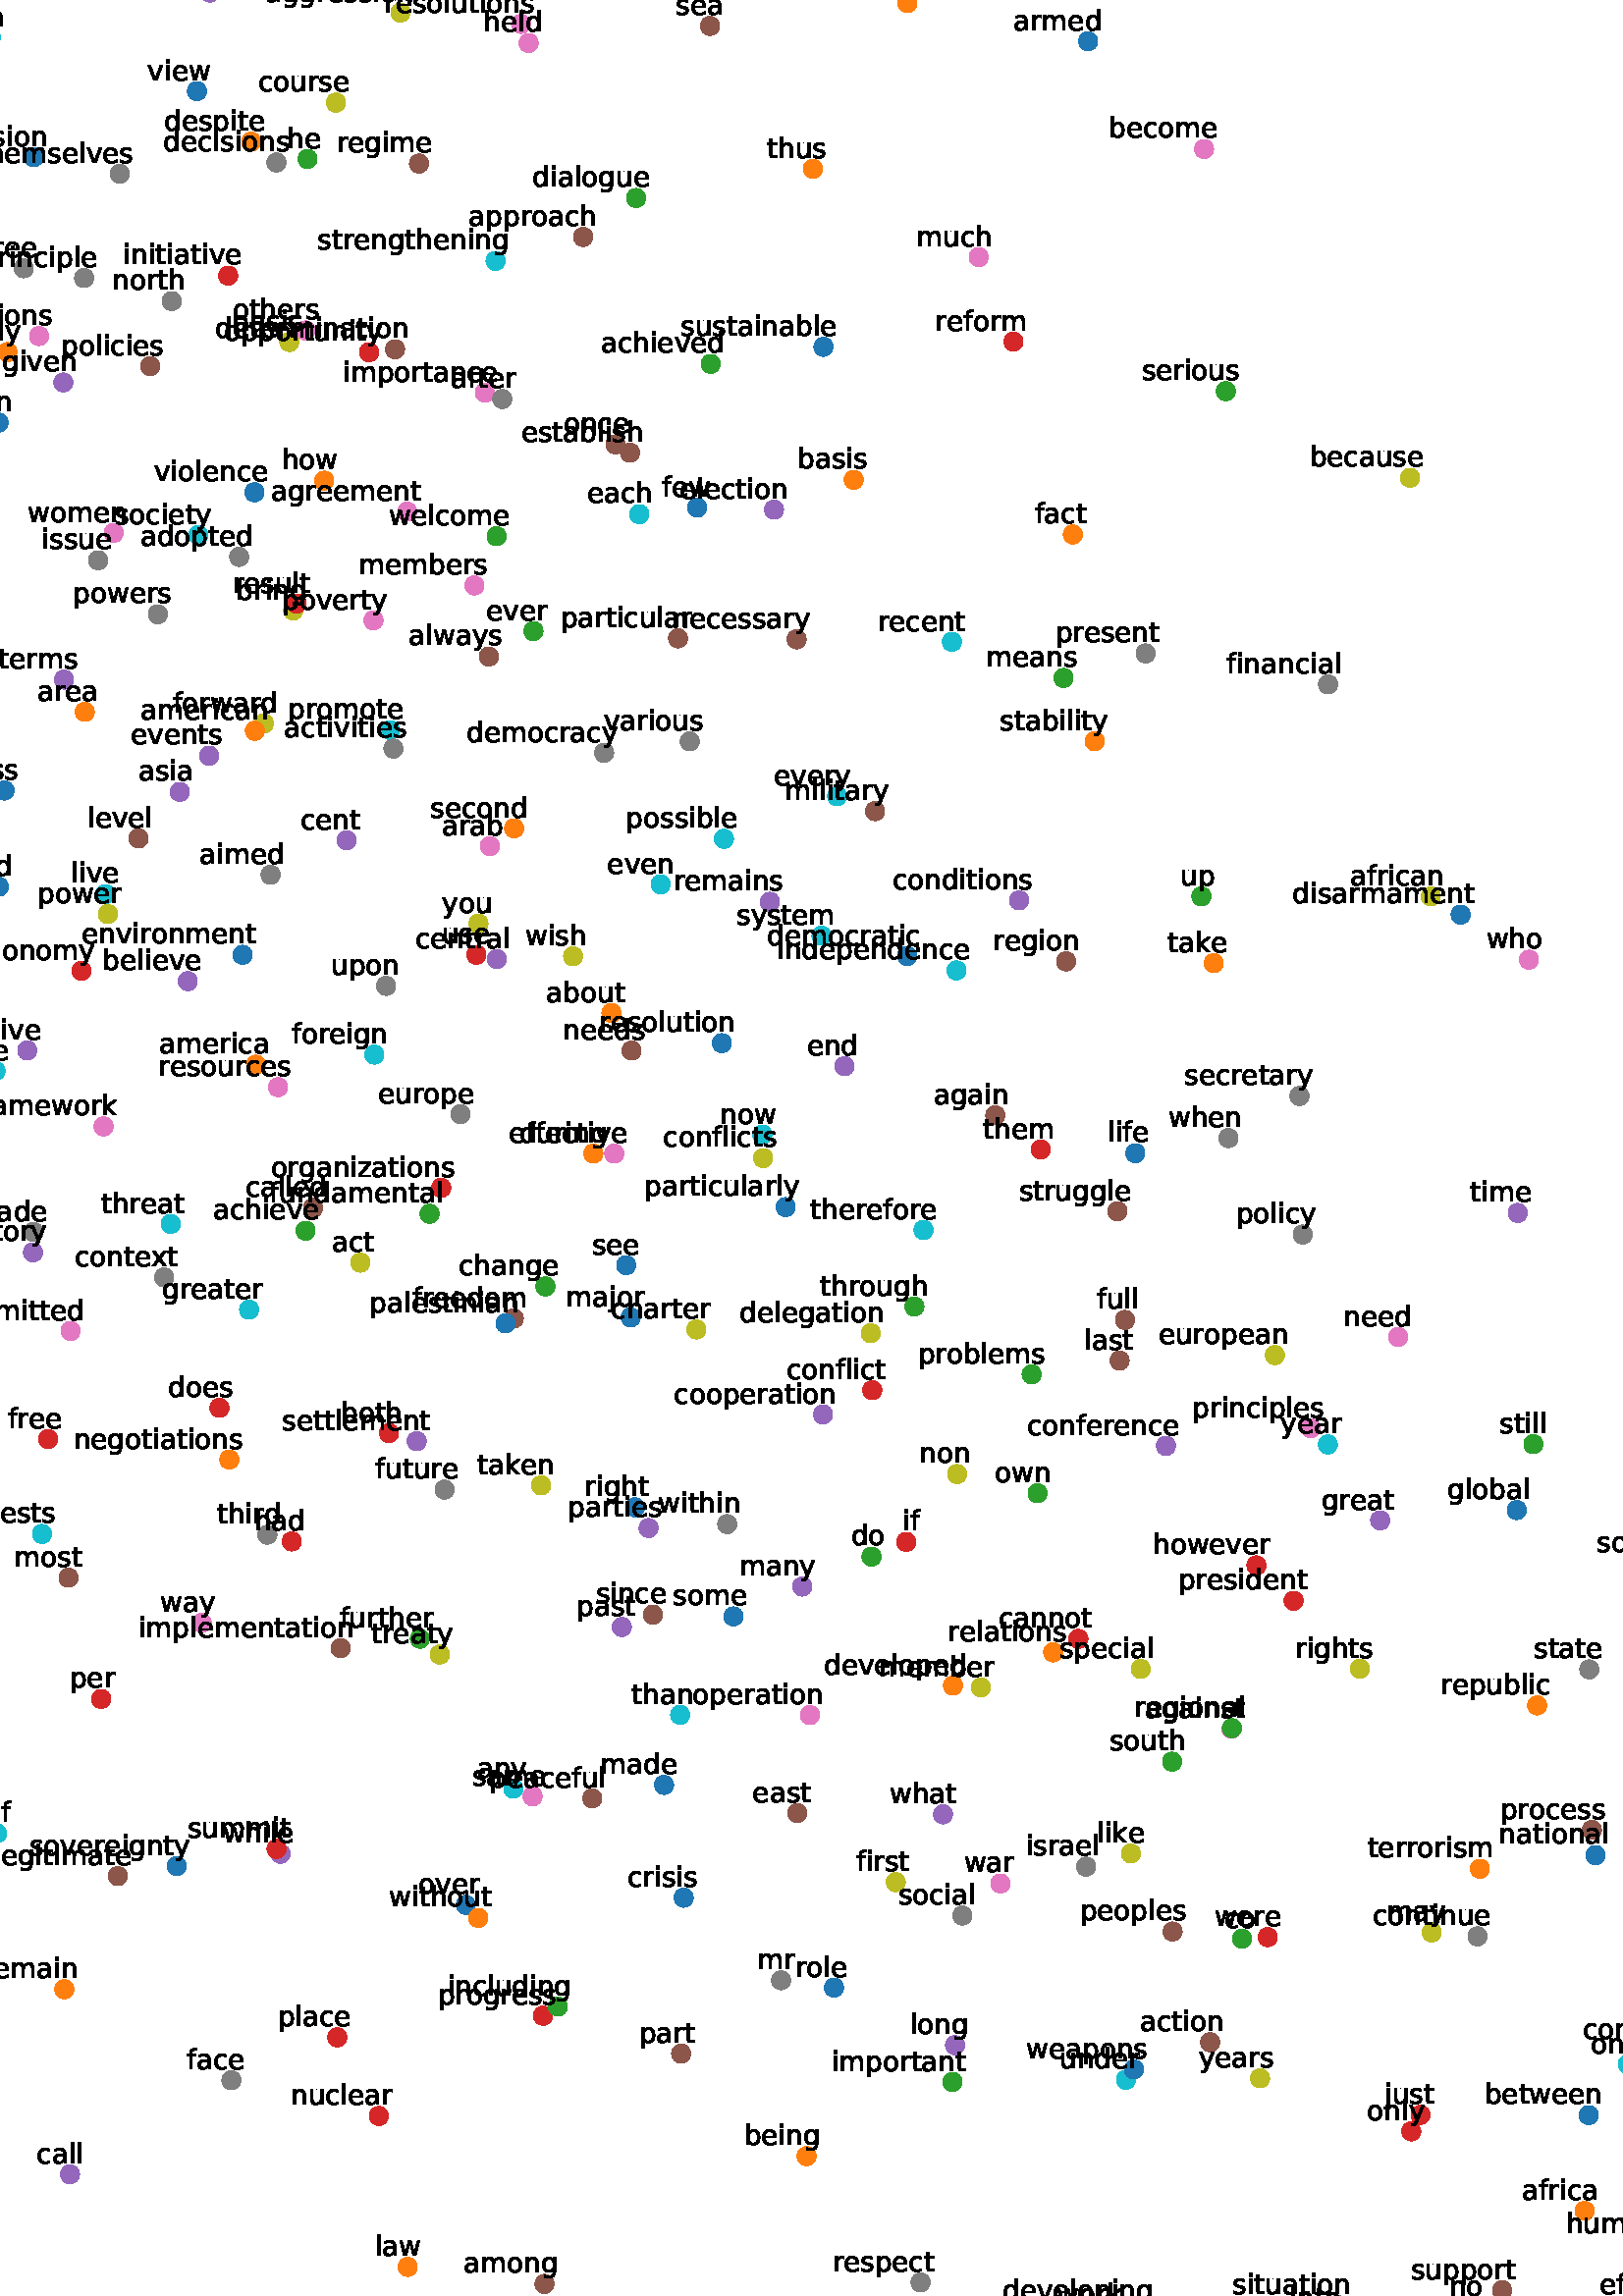 %!PS-Adobe-3.0 EPSF-3.0
%%Orientation: portrait
%%BoundingBox: -702 -612 1314 1404
%%EndComments
%%BeginProlog
/mpldict 8 dict def
mpldict begin
/m { moveto } bind def
/l { lineto } bind def
/r { rlineto } bind def
/c { curveto } bind def
/cl { closepath } bind def
/box {
m
1 index 0 r
0 exch r
neg 0 r
cl
} bind def
/clipbox {
box
clip
newpath
} bind def
%!PS-Adobe-3.0 Resource-Font
%%Copyright: Copyright (c) 2003 by Bitstream, Inc. All Rights Reserved. Copyright (c) 2006 by Tavmjong Bah. All Rights Reserved. DejaVu changes are in public domain 
25 dict begin
/_d{bind def}bind def
/_m{moveto}_d
/_l{lineto}_d
/_cl{closepath eofill}_d
/_c{curveto}_d
/_sc{7 -1 roll{setcachedevice}{pop pop pop pop pop pop}ifelse}_d
/_e{exec}_d
/FontName /DejaVuSans def
/PaintType 0 def
/FontMatrix[.001 0 0 .001 0 0]def
/FontBBox[-1021 -463 1793 1232]def
/FontType 3 def
/Encoding [ /zero /one /two /five /a /b /c /d /e /f /g /h /i /j /k /l /m /n /o /p /q /r /s /t /u /v /w /x /y /z /minus ] def
/FontInfo 10 dict dup begin
/FamilyName (DejaVu Sans) def
/FullName (DejaVu Sans) def
/Notice (Copyright (c) 2003 by Bitstream, Inc. All Rights Reserved. Copyright (c) 2006 by Tavmjong Bah. All Rights Reserved. DejaVu changes are in public domain ) def
/Weight (Book) def
/Version (Version 2.35) def
/ItalicAngle 0.0 def
/isFixedPitch false def
/UnderlinePosition -130 def
/UnderlineThickness 90 def
end readonly def
/CharStrings 32 dict dup begin
/.notdef 0 def
/zero{636 0 66 -13 570 742 _sc
318 664 _m
267 664 229 639 203 589 _c
177 539 165 464 165 364 _c
165 264 177 189 203 139 _c
229 89 267 64 318 64 _c
369 64 407 89 433 139 _c
458 189 471 264 471 364 _c
471 464 458 539 433 589 _c
407 639 369 664 318 664 _c
318 742 _m
399 742 461 709 505 645 _c
548 580 570 486 570 364 _c
570 241 548 147 505 83 _c
461 19 399 -13 318 -13 _c
236 -13 173 19 130 83 _c
87 147 66 241 66 364 _c
66 486 87 580 130 645 _c
173 709 236 742 318 742 _c
_cl}_d
/one{636 0 110 0 544 729 _sc
124 83 _m
285 83 _l
285 639 _l
110 604 _l
110 694 _l
284 729 _l
383 729 _l
383 83 _l
544 83 _l
544 0 _l
124 0 _l
124 83 _l
_cl}_d
/two{{636 0 73 0 536 742 _sc
192 83 _m
536 83 _l
536 0 _l
73 0 _l
73 83 _l
110 121 161 173 226 239 _c
290 304 331 346 348 365 _c
380 400 402 430 414 455 _c
426 479 433 504 433 528 _c
433 566 419 598 392 622 _c
365 646 330 659 286 659 _c
255 659 222 653 188 643 _c
154 632 117 616 78 594 _c
78 694 _l
118 710 155 722 189 730 _c
223 738 255 742 284 742 _c
}_e{359 742 419 723 464 685 _c
509 647 532 597 532 534 _c
532 504 526 475 515 449 _c
504 422 484 390 454 354 _c
446 344 420 317 376 272 _c
332 227 271 164 192 83 _c
_cl}_e}_d
/five{{636 0 77 -13 549 729 _sc
108 729 _m
495 729 _l
495 646 _l
198 646 _l
198 467 _l
212 472 227 476 241 478 _c
255 480 270 482 284 482 _c
365 482 429 459 477 415 _c
525 370 549 310 549 234 _c
549 155 524 94 475 51 _c
426 8 357 -13 269 -13 _c
238 -13 207 -10 175 -6 _c
143 -1 111 6 77 17 _c
77 116 _l
106 100 136 88 168 80 _c
199 72 232 69 267 69 _c
}_e{323 69 368 83 401 113 _c
433 143 450 183 450 234 _c
450 284 433 324 401 354 _c
368 384 323 399 267 399 _c
241 399 214 396 188 390 _c
162 384 135 375 108 363 _c
108 729 _l
_cl}_e}_d
/a{{613 0 60 -13 522 560 _sc
343 275 _m
270 275 220 266 192 250 _c
164 233 150 205 150 165 _c
150 133 160 107 181 89 _c
202 70 231 61 267 61 _c
317 61 357 78 387 114 _c
417 149 432 196 432 255 _c
432 275 _l
343 275 _l
522 312 _m
522 0 _l
432 0 _l
432 83 _l
411 49 385 25 355 10 _c
325 -5 287 -13 243 -13 _c
187 -13 142 2 109 33 _c
76 64 60 106 60 159 _c
}_e{60 220 80 266 122 298 _c
163 329 224 345 306 345 _c
432 345 _l
432 354 _l
432 395 418 427 391 450 _c
364 472 326 484 277 484 _c
245 484 215 480 185 472 _c
155 464 127 453 100 439 _c
100 522 _l
132 534 164 544 195 550 _c
226 556 256 560 286 560 _c
365 560 424 539 463 498 _c
502 457 522 395 522 312 _c
_cl}_e}_d
/b{{635 0 91 -13 580 760 _sc
487 273 _m
487 339 473 390 446 428 _c
418 466 381 485 334 485 _c
286 485 249 466 222 428 _c
194 390 181 339 181 273 _c
181 207 194 155 222 117 _c
249 79 286 61 334 61 _c
381 61 418 79 446 117 _c
473 155 487 207 487 273 _c
181 464 _m
199 496 223 520 252 536 _c
281 552 316 560 356 560 _c
422 560 476 533 518 481 _c
559 428 580 359 580 273 _c
}_e{580 187 559 117 518 65 _c
476 13 422 -13 356 -13 _c
316 -13 281 -5 252 10 _c
223 25 199 49 181 82 _c
181 0 _l
91 0 _l
91 760 _l
181 760 _l
181 464 _l
_cl}_e}_d
/c{{550 0 55 -13 488 560 _sc
488 526 _m
488 442 _l
462 456 437 466 411 473 _c
385 480 360 484 334 484 _c
276 484 230 465 198 428 _c
166 391 150 339 150 273 _c
150 206 166 154 198 117 _c
230 80 276 62 334 62 _c
360 62 385 65 411 72 _c
437 79 462 90 488 104 _c
488 21 _l
462 9 436 0 410 -5 _c
383 -10 354 -13 324 -13 _c
242 -13 176 12 128 64 _c
}_e{79 115 55 185 55 273 _c
55 362 79 432 128 483 _c
177 534 244 560 330 560 _c
358 560 385 557 411 551 _c
437 545 463 537 488 526 _c
_cl}_e}_d
/d{{635 0 55 -13 544 760 _sc
454 464 _m
454 760 _l
544 760 _l
544 0 _l
454 0 _l
454 82 _l
435 49 411 25 382 10 _c
353 -5 319 -13 279 -13 _c
213 -13 159 13 117 65 _c
75 117 55 187 55 273 _c
55 359 75 428 117 481 _c
159 533 213 560 279 560 _c
319 560 353 552 382 536 _c
411 520 435 496 454 464 _c
148 273 _m
148 207 161 155 188 117 _c
215 79 253 61 301 61 _c
}_e{348 61 385 79 413 117 _c
440 155 454 207 454 273 _c
454 339 440 390 413 428 _c
385 466 348 485 301 485 _c
253 485 215 466 188 428 _c
161 390 148 339 148 273 _c
_cl}_e}_d
/e{{615 0 55 -13 562 560 _sc
562 296 _m
562 252 _l
149 252 _l
153 190 171 142 205 110 _c
238 78 284 62 344 62 _c
378 62 412 66 444 74 _c
476 82 509 95 541 113 _c
541 28 _l
509 14 476 3 442 -3 _c
408 -9 373 -13 339 -13 _c
251 -13 182 12 131 62 _c
80 112 55 181 55 268 _c
55 357 79 428 127 481 _c
175 533 241 560 323 560 _c
397 560 455 536 498 489 _c
}_e{540 441 562 377 562 296 _c
472 322 _m
471 371 457 410 431 440 _c
404 469 368 484 324 484 _c
274 484 234 469 204 441 _c
174 413 156 373 152 322 _c
472 322 _l
_cl}_e}_d
/f{352 0 23 0 371 760 _sc
371 760 _m
371 685 _l
285 685 _l
253 685 230 678 218 665 _c
205 652 199 629 199 595 _c
199 547 _l
347 547 _l
347 477 _l
199 477 _l
199 0 _l
109 0 _l
109 477 _l
23 477 _l
23 547 _l
109 547 _l
109 585 _l
109 645 123 690 151 718 _c
179 746 224 760 286 760 _c
371 760 _l
_cl}_d
/g{{635 0 55 -207 544 560 _sc
454 280 _m
454 344 440 395 414 431 _c
387 467 349 485 301 485 _c
253 485 215 467 188 431 _c
161 395 148 344 148 280 _c
148 215 161 165 188 129 _c
215 93 253 75 301 75 _c
349 75 387 93 414 129 _c
440 165 454 215 454 280 _c
544 68 _m
544 -24 523 -93 482 -139 _c
440 -184 377 -207 292 -207 _c
260 -207 231 -204 203 -200 _c
175 -195 147 -188 121 -178 _c
}_e{121 -91 _l
147 -105 173 -115 199 -122 _c
225 -129 251 -133 278 -133 _c
336 -133 380 -117 410 -87 _c
439 -56 454 -10 454 52 _c
454 96 _l
435 64 411 40 382 24 _c
353 8 319 0 279 0 _c
211 0 157 25 116 76 _c
75 127 55 195 55 280 _c
55 364 75 432 116 483 _c
157 534 211 560 279 560 _c
319 560 353 552 382 536 _c
411 520 435 496 454 464 _c
454 547 _l
544 547 _l
}_e{544 68 _l
_cl}_e}_d
/h{634 0 91 0 549 760 _sc
549 330 _m
549 0 _l
459 0 _l
459 327 _l
459 379 448 417 428 443 _c
408 469 378 482 338 482 _c
289 482 251 466 223 435 _c
195 404 181 362 181 309 _c
181 0 _l
91 0 _l
91 760 _l
181 760 _l
181 462 _l
202 494 227 519 257 535 _c
286 551 320 560 358 560 _c
420 560 468 540 500 501 _c
532 462 549 405 549 330 _c
_cl}_d
/i{278 0 94 0 184 760 _sc
94 547 _m
184 547 _l
184 0 _l
94 0 _l
94 547 _l
94 760 _m
184 760 _l
184 646 _l
94 646 _l
94 760 _l
_cl}_d
/j{278 0 -17 -207 184 760 _sc
94 547 _m
184 547 _l
184 -9 _l
184 -78 170 -128 144 -160 _c
117 -191 74 -207 16 -207 _c
-17 -207 _l
-17 -131 _l
6 -131 _l
40 -131 63 -123 75 -107 _c
87 -91 94 -58 94 -9 _c
94 547 _l
94 760 _m
184 760 _l
184 646 _l
94 646 _l
94 760 _l
_cl}_d
/k{579 0 91 0 576 760 _sc
91 760 _m
181 760 _l
181 311 _l
449 547 _l
564 547 _l
274 291 _l
576 0 _l
459 0 _l
181 267 _l
181 0 _l
91 0 _l
91 760 _l
_cl}_d
/l{278 0 94 0 184 760 _sc
94 760 _m
184 760 _l
184 0 _l
94 0 _l
94 760 _l
_cl}_d
/m{{974 0 91 0 889 560 _sc
520 442 _m
542 482 569 511 600 531 _c
631 550 668 560 711 560 _c
767 560 811 540 842 500 _c
873 460 889 403 889 330 _c
889 0 _l
799 0 _l
799 327 _l
799 379 789 418 771 444 _c
752 469 724 482 686 482 _c
639 482 602 466 575 435 _c
548 404 535 362 535 309 _c
535 0 _l
445 0 _l
445 327 _l
445 379 435 418 417 444 _c
398 469 369 482 331 482 _c
}_e{285 482 248 466 221 435 _c
194 404 181 362 181 309 _c
181 0 _l
91 0 _l
91 547 _l
181 547 _l
181 462 _l
201 495 226 520 255 536 _c
283 552 317 560 357 560 _c
397 560 430 550 458 530 _c
486 510 506 480 520 442 _c
_cl}_e}_d
/n{634 0 91 0 549 560 _sc
549 330 _m
549 0 _l
459 0 _l
459 327 _l
459 379 448 417 428 443 _c
408 469 378 482 338 482 _c
289 482 251 466 223 435 _c
195 404 181 362 181 309 _c
181 0 _l
91 0 _l
91 547 _l
181 547 _l
181 462 _l
202 494 227 519 257 535 _c
286 551 320 560 358 560 _c
420 560 468 540 500 501 _c
532 462 549 405 549 330 _c
_cl}_d
/o{612 0 55 -13 557 560 _sc
306 484 _m
258 484 220 465 192 427 _c
164 389 150 338 150 273 _c
150 207 163 156 191 118 _c
219 80 257 62 306 62 _c
354 62 392 80 420 118 _c
448 156 462 207 462 273 _c
462 337 448 389 420 427 _c
392 465 354 484 306 484 _c
306 560 _m
384 560 445 534 490 484 _c
534 433 557 363 557 273 _c
557 183 534 113 490 63 _c
445 12 384 -13 306 -13 _c
227 -13 165 12 121 63 _c
77 113 55 183 55 273 _c
55 363 77 433 121 484 _c
165 534 227 560 306 560 _c
_cl}_d
/p{{635 0 91 -207 580 560 _sc
181 82 _m
181 -207 _l
91 -207 _l
91 547 _l
181 547 _l
181 464 _l
199 496 223 520 252 536 _c
281 552 316 560 356 560 _c
422 560 476 533 518 481 _c
559 428 580 359 580 273 _c
580 187 559 117 518 65 _c
476 13 422 -13 356 -13 _c
316 -13 281 -5 252 10 _c
223 25 199 49 181 82 _c
487 273 _m
487 339 473 390 446 428 _c
418 466 381 485 334 485 _c
}_e{286 485 249 466 222 428 _c
194 390 181 339 181 273 _c
181 207 194 155 222 117 _c
249 79 286 61 334 61 _c
381 61 418 79 446 117 _c
473 155 487 207 487 273 _c
_cl}_e}_d
/q{{635 0 55 -207 544 560 _sc
148 273 _m
148 207 161 155 188 117 _c
215 79 253 61 301 61 _c
348 61 385 79 413 117 _c
440 155 454 207 454 273 _c
454 339 440 390 413 428 _c
385 466 348 485 301 485 _c
253 485 215 466 188 428 _c
161 390 148 339 148 273 _c
454 82 _m
435 49 411 25 382 10 _c
353 -5 319 -13 279 -13 _c
213 -13 159 13 117 65 _c
75 117 55 187 55 273 _c
}_e{55 359 75 428 117 481 _c
159 533 213 560 279 560 _c
319 560 353 552 382 536 _c
411 520 435 496 454 464 _c
454 547 _l
544 547 _l
544 -207 _l
454 -207 _l
454 82 _l
_cl}_e}_d
/r{411 0 91 0 411 560 _sc
411 463 _m
401 469 390 473 378 476 _c
366 478 353 480 339 480 _c
288 480 249 463 222 430 _c
194 397 181 350 181 288 _c
181 0 _l
91 0 _l
91 547 _l
181 547 _l
181 462 _l
199 495 224 520 254 536 _c
284 552 321 560 365 560 _c
371 560 378 559 386 559 _c
393 558 401 557 411 555 _c
411 463 _l
_cl}_d
/s{{521 0 54 -13 472 560 _sc
443 531 _m
443 446 _l
417 458 391 468 364 475 _c
336 481 308 485 279 485 _c
234 485 200 478 178 464 _c
156 450 145 430 145 403 _c
145 382 153 366 169 354 _c
185 342 217 330 265 320 _c
296 313 _l
360 299 405 279 432 255 _c
458 230 472 195 472 151 _c
472 100 452 60 412 31 _c
372 1 316 -13 246 -13 _c
216 -13 186 -10 154 -5 _c
}_e{122 0 89 8 54 20 _c
54 113 _l
87 95 120 82 152 74 _c
184 65 216 61 248 61 _c
290 61 323 68 346 82 _c
368 96 380 117 380 144 _c
380 168 371 187 355 200 _c
339 213 303 226 247 238 _c
216 245 _l
160 257 119 275 95 299 _c
70 323 58 356 58 399 _c
58 450 76 490 112 518 _c
148 546 200 560 268 560 _c
301 560 332 557 362 552 _c
391 547 418 540 443 531 _c
}_e{_cl}_e}_d
/t{392 0 27 0 368 702 _sc
183 702 _m
183 547 _l
368 547 _l
368 477 _l
183 477 _l
183 180 _l
183 135 189 106 201 94 _c
213 81 238 75 276 75 _c
368 75 _l
368 0 _l
276 0 _l
206 0 158 13 132 39 _c
106 65 93 112 93 180 _c
93 477 _l
27 477 _l
27 547 _l
93 547 _l
93 702 _l
183 702 _l
_cl}_d
/u{634 0 85 -13 543 560 _sc
85 216 _m
85 547 _l
175 547 _l
175 219 _l
175 167 185 129 205 103 _c
225 77 255 64 296 64 _c
344 64 383 79 411 110 _c
439 141 453 183 453 237 _c
453 547 _l
543 547 _l
543 0 _l
453 0 _l
453 84 _l
431 50 405 26 377 10 _c
348 -5 315 -13 277 -13 _c
214 -13 166 6 134 45 _c
101 83 85 140 85 216 _c
311 560 _m
311 560 _l
_cl}_d
/v{592 0 30 0 562 547 _sc
30 547 _m
125 547 _l
296 88 _l
467 547 _l
562 547 _l
357 0 _l
235 0 _l
30 547 _l
_cl}_d
/w{818 0 42 0 776 547 _sc
42 547 _m
132 547 _l
244 120 _l
356 547 _l
462 547 _l
574 120 _l
686 547 _l
776 547 _l
633 0 _l
527 0 _l
409 448 _l
291 0 _l
185 0 _l
42 547 _l
_cl}_d
/x{592 0 29 0 559 547 _sc
549 547 _m
351 281 _l
559 0 _l
453 0 _l
294 215 _l
135 0 _l
29 0 _l
241 286 _l
47 547 _l
153 547 _l
298 352 _l
443 547 _l
549 547 _l
_cl}_d
/y{592 0 30 -207 562 547 _sc
322 -50 _m
296 -114 271 -157 247 -177 _c
223 -197 191 -207 151 -207 _c
79 -207 _l
79 -132 _l
132 -132 _l
156 -132 175 -126 189 -114 _c
203 -102 218 -75 235 -31 _c
251 9 _l
30 547 _l
125 547 _l
296 119 _l
467 547 _l
562 547 _l
322 -50 _l
_cl}_d
/z{525 0 43 0 482 547 _sc
55 547 _m
482 547 _l
482 465 _l
144 72 _l
482 72 _l
482 0 _l
43 0 _l
43 82 _l
381 475 _l
55 475 _l
55 547 _l
_cl}_d
/minus{838 0 106 272 732 355 _sc
106 355 _m
732 355 _l
732 272 _l
106 272 _l
106 355 _l
_cl}_d
end readonly def

/BuildGlyph
 {exch begin
 CharStrings exch
 2 copy known not{pop /.notdef}if
 true 3 1 roll get exec
 end}_d

/BuildChar {
 1 index /Encoding get exch get
 1 index /BuildGlyph get exec
}_d

FontName currentdict end definefont pop
end
%%EndProlog
mpldict begin
-702 -612 translate
2016 2016 0 0 clipbox
gsave
0 0 m
2016 0 l
2016 2016 l
0 2016 l
cl
1.000 setgray
fill
grestore
gsave
252 221.76 m
1814.4 221.76 l
1814.4 1774.08 l
252 1774.08 l
cl
1.000 setgray
fill
grestore
1.000 setlinewidth
1 setlinejoin
0 setlinecap
[] 0 setdash
0.122 0.467 0.706 setrgbcolor
gsave
1562 1552 252 221.8 clipbox
/o {
gsave
newpath
translate
1.0 setlinewidth
1 setlinejoin
0 setlinecap
0 -3 m
0.796 -3 1.559 -2.684 2.121 -2.121 c
2.684 -1.559 3 -0.796 3 0 c
3 0.796 2.684 1.559 2.121 2.121 c
1.559 2.684 0.796 3 0 3 c
-0.796 3 -1.559 2.684 -2.121 2.121 c
-2.684 1.559 -3 0.796 -3 0 c
-3 -0.796 -2.684 -1.559 -2.121 -2.121 c
-1.559 -2.684 -0.796 -3 0 -3 c
cl

gsave
0.122 0.467 0.706 setrgbcolor
fill
grestore
stroke
grestore
} bind def
1743.33 292.379 o
grestore
1.000 0.498 0.055 setrgbcolor
gsave
1562 1552 252 221.8 clipbox
/o {
gsave
newpath
translate
1.0 setlinewidth
1 setlinejoin
0 setlinecap
0 -3 m
0.796 -3 1.559 -2.684 2.121 -2.121 c
2.684 -1.559 3 -0.796 3 0 c
3 0.796 2.684 1.559 2.121 2.121 c
1.559 2.684 0.796 3 0 3 c
-0.796 3 -1.559 2.684 -2.121 2.121 c
-2.684 1.559 -3 0.796 -3 0 c
-3 -0.796 -2.684 -1.559 -2.121 -2.121 c
-1.559 -2.684 -0.796 -3 0 -3 c
cl

gsave
1.000 0.498 0.055 setrgbcolor
fill
grestore
stroke
grestore
} bind def
1737.66 295.847 o
grestore
0.173 0.627 0.173 setrgbcolor
gsave
1562 1552 252 221.8 clipbox
/o {
gsave
newpath
translate
1.0 setlinewidth
1 setlinejoin
0 setlinecap
0 -3 m
0.796 -3 1.559 -2.684 2.121 -2.121 c
2.684 -1.559 3 -0.796 3 0 c
3 0.796 2.684 1.559 2.121 2.121 c
1.559 2.684 0.796 3 0 3 c
-0.796 3 -1.559 2.684 -2.121 2.121 c
-2.684 1.559 -3 0.796 -3 0 c
-3 -0.796 -2.684 -1.559 -2.121 -2.121 c
-1.559 -2.684 -0.796 -3 0 -3 c
cl

gsave
0.173 0.627 0.173 setrgbcolor
fill
grestore
stroke
grestore
} bind def
1730.78 300.074 o
grestore
0.839 0.153 0.157 setrgbcolor
gsave
1562 1552 252 221.8 clipbox
/o {
gsave
newpath
translate
1.0 setlinewidth
1 setlinejoin
0 setlinecap
0 -3 m
0.796 -3 1.559 -2.684 2.121 -2.121 c
2.684 -1.559 3 -0.796 3 0 c
3 0.796 2.684 1.559 2.121 2.121 c
1.559 2.684 0.796 3 0 3 c
-0.796 3 -1.559 2.684 -2.121 2.121 c
-2.684 1.559 -3 0.796 -3 0 c
-3 -0.796 -2.684 -1.559 -2.121 -2.121 c
-1.559 -2.684 -0.796 -3 0 -3 c
cl

gsave
0.839 0.153 0.157 setrgbcolor
fill
grestore
stroke
grestore
} bind def
1728.79 301.289 o
grestore
0.580 0.404 0.741 setrgbcolor
gsave
1562 1552 252 221.8 clipbox
/o {
gsave
newpath
translate
1.0 setlinewidth
1 setlinejoin
0 setlinecap
0 -3 m
0.796 -3 1.559 -2.684 2.121 -2.121 c
2.684 -1.559 3 -0.796 3 0 c
3 0.796 2.684 1.559 2.121 2.121 c
1.559 2.684 0.796 3 0 3 c
-0.796 3 -1.559 2.684 -2.121 2.121 c
-2.684 1.559 -3 0.796 -3 0 c
-3 -0.796 -2.684 -1.559 -2.121 -2.121 c
-1.559 -2.684 -0.796 -3 0 -3 c
cl

gsave
0.580 0.404 0.741 setrgbcolor
fill
grestore
stroke
grestore
} bind def
1718.86 307.291 o
grestore
0.549 0.337 0.294 setrgbcolor
gsave
1562 1552 252 221.8 clipbox
/o {
gsave
newpath
translate
1.0 setlinewidth
1 setlinejoin
0 setlinecap
0 -3 m
0.796 -3 1.559 -2.684 2.121 -2.121 c
2.684 -1.559 3 -0.796 3 0 c
3 0.796 2.684 1.559 2.121 2.121 c
1.559 2.684 0.796 3 0 3 c
-0.796 3 -1.559 2.684 -2.121 2.121 c
-2.684 1.559 -3 0.796 -3 0 c
-3 -0.796 -2.684 -1.559 -2.121 -2.121 c
-1.559 -2.684 -0.796 -3 0 -3 c
cl

gsave
0.549 0.337 0.294 setrgbcolor
fill
grestore
stroke
grestore
} bind def
1693.93 322.699 o
grestore
0.890 0.467 0.761 setrgbcolor
gsave
1562 1552 252 221.8 clipbox
/o {
gsave
newpath
translate
1.0 setlinewidth
1 setlinejoin
0 setlinecap
0 -3 m
0.796 -3 1.559 -2.684 2.121 -2.121 c
2.684 -1.559 3 -0.796 3 0 c
3 0.796 2.684 1.559 2.121 2.121 c
1.559 2.684 0.796 3 0 3 c
-0.796 3 -1.559 2.684 -2.121 2.121 c
-2.684 1.559 -3 0.796 -3 0 c
-3 -0.796 -2.684 -1.559 -2.121 -2.121 c
-1.559 -2.684 -0.796 -3 0 -3 c
cl

gsave
0.890 0.467 0.761 setrgbcolor
fill
grestore
stroke
grestore
} bind def
1691.43 324.69 o
grestore
0.498 setgray
gsave
1562 1552 252 221.8 clipbox
/o {
gsave
newpath
translate
1.0 setlinewidth
1 setlinejoin
0 setlinecap
0 -3 m
0.796 -3 1.559 -2.684 2.121 -2.121 c
2.684 -1.559 3 -0.796 3 0 c
3 0.796 2.684 1.559 2.121 2.121 c
1.559 2.684 0.796 3 0 3 c
-0.796 3 -1.559 2.684 -2.121 2.121 c
-2.684 1.559 -3 0.796 -3 0 c
-3 -0.796 -2.684 -1.559 -2.121 -2.121 c
-1.559 -2.684 -0.796 -3 0 -3 c
cl

gsave
0.498 setgray
fill
grestore
stroke
grestore
} bind def
1675.02 326.65 o
grestore
0.737 0.741 0.133 setrgbcolor
gsave
1562 1552 252 221.8 clipbox
/o {
gsave
newpath
translate
1.0 setlinewidth
1 setlinejoin
0 setlinecap
0 -3 m
0.796 -3 1.559 -2.684 2.121 -2.121 c
2.684 -1.559 3 -0.796 3 0 c
3 0.796 2.684 1.559 2.121 2.121 c
1.559 2.684 0.796 3 0 3 c
-0.796 3 -1.559 2.684 -2.121 2.121 c
-2.684 1.559 -3 0.796 -3 0 c
-3 -0.796 -2.684 -1.559 -2.121 -2.121 c
-1.559 -2.684 -0.796 -3 0 -3 c
cl

gsave
0.737 0.741 0.133 setrgbcolor
fill
grestore
stroke
grestore
} bind def
1677.5 346.021 o
grestore
0.090 0.745 0.812 setrgbcolor
gsave
1562 1552 252 221.8 clipbox
/o {
gsave
newpath
translate
1.0 setlinewidth
1 setlinejoin
0 setlinecap
0 -3 m
0.796 -3 1.559 -2.684 2.121 -2.121 c
2.684 -1.559 3 -0.796 3 0 c
3 0.796 2.684 1.559 2.121 2.121 c
1.559 2.684 0.796 3 0 3 c
-0.796 3 -1.559 2.684 -2.121 2.121 c
-2.684 1.559 -3 0.796 -3 0 c
-3 -0.796 -2.684 -1.559 -2.121 -2.121 c
-1.559 -2.684 -0.796 -3 0 -3 c
cl

gsave
0.090 0.745 0.812 setrgbcolor
fill
grestore
stroke
grestore
} bind def
1671.85 340.476 o
grestore
0.122 0.467 0.706 setrgbcolor
gsave
1562 1552 252 221.8 clipbox
/o {
gsave
newpath
translate
1.0 setlinewidth
1 setlinejoin
0 setlinecap
0 -3 m
0.796 -3 1.559 -2.684 2.121 -2.121 c
2.684 -1.559 3 -0.796 3 0 c
3 0.796 2.684 1.559 2.121 2.121 c
1.559 2.684 0.796 3 0 3 c
-0.796 3 -1.559 2.684 -2.121 2.121 c
-2.684 1.559 -3 0.796 -3 0 c
-3 -0.796 -2.684 -1.559 -2.121 -2.121 c
-1.559 -2.684 -0.796 -3 0 -3 c
cl

gsave
0.122 0.467 0.706 setrgbcolor
fill
grestore
stroke
grestore
} bind def
1644.48 354.674 o
grestore
1.000 0.498 0.055 setrgbcolor
gsave
1562 1552 252 221.8 clipbox
/o {
gsave
newpath
translate
1.0 setlinewidth
1 setlinejoin
0 setlinecap
0 -3 m
0.796 -3 1.559 -2.684 2.121 -2.121 c
2.684 -1.559 3 -0.796 3 0 c
3 0.796 2.684 1.559 2.121 2.121 c
1.559 2.684 0.796 3 0 3 c
-0.796 3 -1.559 2.684 -2.121 2.121 c
-2.684 1.559 -3 0.796 -3 0 c
-3 -0.796 -2.684 -1.559 -2.121 -2.121 c
-1.559 -2.684 -0.796 -3 0 -3 c
cl

gsave
1.000 0.498 0.055 setrgbcolor
fill
grestore
stroke
grestore
} bind def
1631.39 373.126 o
grestore
0.173 0.627 0.173 setrgbcolor
gsave
1562 1552 252 221.8 clipbox
/o {
gsave
newpath
translate
1.0 setlinewidth
1 setlinejoin
0 setlinecap
0 -3 m
0.796 -3 1.559 -2.684 2.121 -2.121 c
2.684 -1.559 3 -0.796 3 0 c
3 0.796 2.684 1.559 2.121 2.121 c
1.559 2.684 0.796 3 0 3 c
-0.796 3 -1.559 2.684 -2.121 2.121 c
-2.684 1.559 -3 0.796 -3 0 c
-3 -0.796 -2.684 -1.559 -2.121 -2.121 c
-1.559 -2.684 -0.796 -3 0 -3 c
cl

gsave
0.173 0.627 0.173 setrgbcolor
fill
grestore
stroke
grestore
} bind def
1626.54 338.746 o
grestore
0.839 0.153 0.157 setrgbcolor
gsave
1562 1552 252 221.8 clipbox
/o {
gsave
newpath
translate
1.0 setlinewidth
1 setlinejoin
0 setlinecap
0 -3 m
0.796 -3 1.559 -2.684 2.121 -2.121 c
2.684 -1.559 3 -0.796 3 0 c
3 0.796 2.684 1.559 2.121 2.121 c
1.559 2.684 0.796 3 0 3 c
-0.796 3 -1.559 2.684 -2.121 2.121 c
-2.684 1.559 -3 0.796 -3 0 c
-3 -0.796 -2.684 -1.559 -2.121 -2.121 c
-1.559 -2.684 -0.796 -3 0 -3 c
cl

gsave
0.839 0.153 0.157 setrgbcolor
fill
grestore
stroke
grestore
} bind def
1627.92 355.836 o
grestore
0.580 0.404 0.741 setrgbcolor
gsave
1562 1552 252 221.8 clipbox
/o {
gsave
newpath
translate
1.0 setlinewidth
1 setlinejoin
0 setlinecap
0 -3 m
0.796 -3 1.559 -2.684 2.121 -2.121 c
2.684 -1.559 3 -0.796 3 0 c
3 0.796 2.684 1.559 2.121 2.121 c
1.559 2.684 0.796 3 0 3 c
-0.796 3 -1.559 2.684 -2.121 2.121 c
-2.684 1.559 -3 0.796 -3 0 c
-3 -0.796 -2.684 -1.559 -2.121 -2.121 c
-1.559 -2.684 -0.796 -3 0 -3 c
cl

gsave
0.580 0.404 0.741 setrgbcolor
fill
grestore
stroke
grestore
} bind def
1636.06 409.225 o
grestore
0.549 0.337 0.294 setrgbcolor
gsave
1562 1552 252 221.8 clipbox
/o {
gsave
newpath
translate
1.0 setlinewidth
1 setlinejoin
0 setlinecap
0 -3 m
0.796 -3 1.559 -2.684 2.121 -2.121 c
2.684 -1.559 3 -0.796 3 0 c
3 0.796 2.684 1.559 2.121 2.121 c
1.559 2.684 0.796 3 0 3 c
-0.796 3 -1.559 2.684 -2.121 2.121 c
-2.684 1.559 -3 0.796 -3 0 c
-3 -0.796 -2.684 -1.559 -2.121 -2.121 c
-1.559 -2.684 -0.796 -3 0 -3 c
cl

gsave
0.549 0.337 0.294 setrgbcolor
fill
grestore
stroke
grestore
} bind def
1609.63 356.167 o
grestore
0.890 0.467 0.761 setrgbcolor
gsave
1562 1552 252 221.8 clipbox
/o {
gsave
newpath
translate
1.0 setlinewidth
1 setlinejoin
0 setlinecap
0 -3 m
0.796 -3 1.559 -2.684 2.121 -2.121 c
2.684 -1.559 3 -0.796 3 0 c
3 0.796 2.684 1.559 2.121 2.121 c
1.559 2.684 0.796 3 0 3 c
-0.796 3 -1.559 2.684 -2.121 2.121 c
-2.684 1.559 -3 0.796 -3 0 c
-3 -0.796 -2.684 -1.559 -2.121 -2.121 c
-1.559 -2.684 -0.796 -3 0 -3 c
cl

gsave
0.890 0.467 0.761 setrgbcolor
fill
grestore
stroke
grestore
} bind def
1640.13 388.906 o
grestore
0.498 setgray
gsave
1562 1552 252 221.8 clipbox
/o {
gsave
newpath
translate
1.0 setlinewidth
1 setlinejoin
0 setlinecap
0 -3 m
0.796 -3 1.559 -2.684 2.121 -2.121 c
2.684 -1.559 3 -0.796 3 0 c
3 0.796 2.684 1.559 2.121 2.121 c
1.559 2.684 0.796 3 0 3 c
-0.796 3 -1.559 2.684 -2.121 2.121 c
-2.684 1.559 -3 0.796 -3 0 c
-3 -0.796 -2.684 -1.559 -2.121 -2.121 c
-1.559 -2.684 -0.796 -3 0 -3 c
cl

gsave
0.498 setgray
fill
grestore
stroke
grestore
} bind def
1613.33 396.092 o
grestore
0.737 0.741 0.133 setrgbcolor
gsave
1562 1552 252 221.8 clipbox
/o {
gsave
newpath
translate
1.0 setlinewidth
1 setlinejoin
0 setlinecap
0 -3 m
0.796 -3 1.559 -2.684 2.121 -2.121 c
2.684 -1.559 3 -0.796 3 0 c
3 0.796 2.684 1.559 2.121 2.121 c
1.559 2.684 0.796 3 0 3 c
-0.796 3 -1.559 2.684 -2.121 2.121 c
-2.684 1.559 -3 0.796 -3 0 c
-3 -0.796 -2.684 -1.559 -2.121 -2.121 c
-1.559 -2.684 -0.796 -3 0 -3 c
cl

gsave
0.737 0.741 0.133 setrgbcolor
fill
grestore
stroke
grestore
} bind def
1607.87 337.25 o
grestore
0.090 0.745 0.812 setrgbcolor
gsave
1562 1552 252 221.8 clipbox
/o {
gsave
newpath
translate
1.0 setlinewidth
1 setlinejoin
0 setlinecap
0 -3 m
0.796 -3 1.559 -2.684 2.121 -2.121 c
2.684 -1.559 3 -0.796 3 0 c
3 0.796 2.684 1.559 2.121 2.121 c
1.559 2.684 0.796 3 0 3 c
-0.796 3 -1.559 2.684 -2.121 2.121 c
-2.684 1.559 -3 0.796 -3 0 c
-3 -0.796 -2.684 -1.559 -2.121 -2.121 c
-1.559 -2.684 -0.796 -3 0 -3 c
cl

gsave
0.090 0.745 0.812 setrgbcolor
fill
grestore
stroke
grestore
} bind def
1595.49 378.291 o
grestore
0.122 0.467 0.706 setrgbcolor
gsave
1562 1552 252 221.8 clipbox
/o {
gsave
newpath
translate
1.0 setlinewidth
1 setlinejoin
0 setlinecap
0 -3 m
0.796 -3 1.559 -2.684 2.121 -2.121 c
2.684 -1.559 3 -0.796 3 0 c
3 0.796 2.684 1.559 2.121 2.121 c
1.559 2.684 0.796 3 0 3 c
-0.796 3 -1.559 2.684 -2.121 2.121 c
-2.684 1.559 -3 0.796 -3 0 c
-3 -0.796 -2.684 -1.559 -2.121 -2.121 c
-1.559 -2.684 -0.796 -3 0 -3 c
cl

gsave
0.122 0.467 0.706 setrgbcolor
fill
grestore
stroke
grestore
} bind def
1586.04 357.681 o
grestore
1.000 0.498 0.055 setrgbcolor
gsave
1562 1552 252 221.8 clipbox
/o {
gsave
newpath
translate
1.0 setlinewidth
1 setlinejoin
0 setlinecap
0 -3 m
0.796 -3 1.559 -2.684 2.121 -2.121 c
2.684 -1.559 3 -0.796 3 0 c
3 0.796 2.684 1.559 2.121 2.121 c
1.559 2.684 0.796 3 0 3 c
-0.796 3 -1.559 2.684 -2.121 2.121 c
-2.684 1.559 -3 0.796 -3 0 c
-3 -0.796 -2.684 -1.559 -2.121 -2.121 c
-1.559 -2.684 -0.796 -3 0 -3 c
cl

gsave
1.000 0.498 0.055 setrgbcolor
fill
grestore
stroke
grestore
} bind def
1619.84 383.987 o
grestore
0.173 0.627 0.173 setrgbcolor
gsave
1562 1552 252 221.8 clipbox
/o {
gsave
newpath
translate
1.0 setlinewidth
1 setlinejoin
0 setlinecap
0 -3 m
0.796 -3 1.559 -2.684 2.121 -2.121 c
2.684 -1.559 3 -0.796 3 0 c
3 0.796 2.684 1.559 2.121 2.121 c
1.559 2.684 0.796 3 0 3 c
-0.796 3 -1.559 2.684 -2.121 2.121 c
-2.684 1.559 -3 0.796 -3 0 c
-3 -0.796 -2.684 -1.559 -2.121 -2.121 c
-1.559 -2.684 -0.796 -3 0 -3 c
cl

gsave
0.173 0.627 0.173 setrgbcolor
fill
grestore
stroke
grestore
} bind def
1611.08 362.224 o
grestore
0.839 0.153 0.157 setrgbcolor
gsave
1562 1552 252 221.8 clipbox
/o {
gsave
newpath
translate
1.0 setlinewidth
1 setlinejoin
0 setlinecap
0 -3 m
0.796 -3 1.559 -2.684 2.121 -2.121 c
2.684 -1.559 3 -0.796 3 0 c
3 0.796 2.684 1.559 2.121 2.121 c
1.559 2.684 0.796 3 0 3 c
-0.796 3 -1.559 2.684 -2.121 2.121 c
-2.684 1.559 -3 0.796 -3 0 c
-3 -0.796 -2.684 -1.559 -2.121 -2.121 c
-1.559 -2.684 -0.796 -3 0 -3 c
cl

gsave
0.839 0.153 0.157 setrgbcolor
fill
grestore
stroke
grestore
} bind def
1611.99 408.739 o
grestore
0.580 0.404 0.741 setrgbcolor
gsave
1562 1552 252 221.8 clipbox
/o {
gsave
newpath
translate
1.0 setlinewidth
1 setlinejoin
0 setlinecap
0 -3 m
0.796 -3 1.559 -2.684 2.121 -2.121 c
2.684 -1.559 3 -0.796 3 0 c
3 0.796 2.684 1.559 2.121 2.121 c
1.559 2.684 0.796 3 0 3 c
-0.796 3 -1.559 2.684 -2.121 2.121 c
-2.684 1.559 -3 0.796 -3 0 c
-3 -0.796 -2.684 -1.559 -2.121 -2.121 c
-1.559 -2.684 -0.796 -3 0 -3 c
cl

gsave
0.580 0.404 0.741 setrgbcolor
fill
grestore
stroke
grestore
} bind def
1598.66 384.509 o
grestore
0.549 0.337 0.294 setrgbcolor
gsave
1562 1552 252 221.8 clipbox
/o {
gsave
newpath
translate
1.0 setlinewidth
1 setlinejoin
0 setlinecap
0 -3 m
0.796 -3 1.559 -2.684 2.121 -2.121 c
2.684 -1.559 3 -0.796 3 0 c
3 0.796 2.684 1.559 2.121 2.121 c
1.559 2.684 0.796 3 0 3 c
-0.796 3 -1.559 2.684 -2.121 2.121 c
-2.684 1.559 -3 0.796 -3 0 c
-3 -0.796 -2.684 -1.559 -2.121 -2.121 c
-1.559 -2.684 -0.796 -3 0 -3 c
cl

gsave
0.549 0.337 0.294 setrgbcolor
fill
grestore
stroke
grestore
} bind def
1571.87 391.492 o
grestore
0.890 0.467 0.761 setrgbcolor
gsave
1562 1552 252 221.8 clipbox
/o {
gsave
newpath
translate
1.0 setlinewidth
1 setlinejoin
0 setlinecap
0 -3 m
0.796 -3 1.559 -2.684 2.121 -2.121 c
2.684 -1.559 3 -0.796 3 0 c
3 0.796 2.684 1.559 2.121 2.121 c
1.559 2.684 0.796 3 0 3 c
-0.796 3 -1.559 2.684 -2.121 2.121 c
-2.684 1.559 -3 0.796 -3 0 c
-3 -0.796 -2.684 -1.559 -2.121 -2.121 c
-1.559 -2.684 -0.796 -3 0 -3 c
cl

gsave
0.890 0.467 0.761 setrgbcolor
fill
grestore
stroke
grestore
} bind def
1596.45 429.581 o
grestore
0.498 setgray
gsave
1562 1552 252 221.8 clipbox
/o {
gsave
newpath
translate
1.0 setlinewidth
1 setlinejoin
0 setlinecap
0 -3 m
0.796 -3 1.559 -2.684 2.121 -2.121 c
2.684 -1.559 3 -0.796 3 0 c
3 0.796 2.684 1.559 2.121 2.121 c
1.559 2.684 0.796 3 0 3 c
-0.796 3 -1.559 2.684 -2.121 2.121 c
-2.684 1.559 -3 0.796 -3 0 c
-3 -0.796 -2.684 -1.559 -2.121 -2.121 c
-1.559 -2.684 -0.796 -3 0 -3 c
cl

gsave
0.498 setgray
fill
grestore
stroke
grestore
} bind def
1580.49 435.138 o
grestore
0.737 0.741 0.133 setrgbcolor
gsave
1562 1552 252 221.8 clipbox
/o {
gsave
newpath
translate
1.0 setlinewidth
1 setlinejoin
0 setlinecap
0 -3 m
0.796 -3 1.559 -2.684 2.121 -2.121 c
2.684 -1.559 3 -0.796 3 0 c
3 0.796 2.684 1.559 2.121 2.121 c
1.559 2.684 0.796 3 0 3 c
-0.796 3 -1.559 2.684 -2.121 2.121 c
-2.684 1.559 -3 0.796 -3 0 c
-3 -0.796 -2.684 -1.559 -2.121 -2.121 c
-1.559 -2.684 -0.796 -3 0 -3 c
cl

gsave
0.737 0.741 0.133 setrgbcolor
fill
grestore
stroke
grestore
} bind def
1560.39 416.806 o
grestore
0.090 0.745 0.812 setrgbcolor
gsave
1562 1552 252 221.8 clipbox
/o {
gsave
newpath
translate
1.0 setlinewidth
1 setlinejoin
0 setlinecap
0 -3 m
0.796 -3 1.559 -2.684 2.121 -2.121 c
2.684 -1.559 3 -0.796 3 0 c
3 0.796 2.684 1.559 2.121 2.121 c
1.559 2.684 0.796 3 0 3 c
-0.796 3 -1.559 2.684 -2.121 2.121 c
-2.684 1.559 -3 0.796 -3 0 c
-3 -0.796 -2.684 -1.559 -2.121 -2.121 c
-1.559 -2.684 -0.796 -3 0 -3 c
cl

gsave
0.090 0.745 0.812 setrgbcolor
fill
grestore
stroke
grestore
} bind def
1543.24 415.486 o
grestore
0.122 0.467 0.706 setrgbcolor
gsave
1562 1552 252 221.8 clipbox
/o {
gsave
newpath
translate
1.0 setlinewidth
1 setlinejoin
0 setlinecap
0 -3 m
0.796 -3 1.559 -2.684 2.121 -2.121 c
2.684 -1.559 3 -0.796 3 0 c
3 0.796 2.684 1.559 2.121 2.121 c
1.559 2.684 0.796 3 0 3 c
-0.796 3 -1.559 2.684 -2.121 2.121 c
-2.684 1.559 -3 0.796 -3 0 c
-3 -0.796 -2.684 -1.559 -2.121 -2.121 c
-1.559 -2.684 -0.796 -3 0 -3 c
cl

gsave
0.122 0.467 0.706 setrgbcolor
fill
grestore
stroke
grestore
} bind def
1554.49 451.705 o
grestore
1.000 0.498 0.055 setrgbcolor
gsave
1562 1552 252 221.8 clipbox
/o {
gsave
newpath
translate
1.0 setlinewidth
1 setlinejoin
0 setlinecap
0 -3 m
0.796 -3 1.559 -2.684 2.121 -2.121 c
2.684 -1.559 3 -0.796 3 0 c
3 0.796 2.684 1.559 2.121 2.121 c
1.559 2.684 0.796 3 0 3 c
-0.796 3 -1.559 2.684 -2.121 2.121 c
-2.684 1.559 -3 0.796 -3 0 c
-3 -0.796 -2.684 -1.559 -2.121 -2.121 c
-1.559 -2.684 -0.796 -3 0 -3 c
cl

gsave
1.000 0.498 0.055 setrgbcolor
fill
grestore
stroke
grestore
} bind def
1531.3 432.517 o
grestore
0.173 0.627 0.173 setrgbcolor
gsave
1562 1552 252 221.8 clipbox
/o {
gsave
newpath
translate
1.0 setlinewidth
1 setlinejoin
0 setlinecap
0 -3 m
0.796 -3 1.559 -2.684 2.121 -2.121 c
2.684 -1.559 3 -0.796 3 0 c
3 0.796 2.684 1.559 2.121 2.121 c
1.559 2.684 0.796 3 0 3 c
-0.796 3 -1.559 2.684 -2.121 2.121 c
-2.684 1.559 -3 0.796 -3 0 c
-3 -0.796 -2.684 -1.559 -2.121 -2.121 c
-1.559 -2.684 -0.796 -3 0 -3 c
cl

gsave
0.173 0.627 0.173 setrgbcolor
fill
grestore
stroke
grestore
} bind def
1564.22 456.655 o
grestore
0.839 0.153 0.157 setrgbcolor
gsave
1562 1552 252 221.8 clipbox
/o {
gsave
newpath
translate
1.0 setlinewidth
1 setlinejoin
0 setlinecap
0 -3 m
0.796 -3 1.559 -2.684 2.121 -2.121 c
2.684 -1.559 3 -0.796 3 0 c
3 0.796 2.684 1.559 2.121 2.121 c
1.559 2.684 0.796 3 0 3 c
-0.796 3 -1.559 2.684 -2.121 2.121 c
-2.684 1.559 -3 0.796 -3 0 c
-3 -0.796 -2.684 -1.559 -2.121 -2.121 c
-1.559 -2.684 -0.796 -3 0 -3 c
cl

gsave
0.839 0.153 0.157 setrgbcolor
fill
grestore
stroke
grestore
} bind def
1536.95 464.327 o
grestore
0.580 0.404 0.741 setrgbcolor
gsave
1562 1552 252 221.8 clipbox
/o {
gsave
newpath
translate
1.0 setlinewidth
1 setlinejoin
0 setlinecap
0 -3 m
0.796 -3 1.559 -2.684 2.121 -2.121 c
2.684 -1.559 3 -0.796 3 0 c
3 0.796 2.684 1.559 2.121 2.121 c
1.559 2.684 0.796 3 0 3 c
-0.796 3 -1.559 2.684 -2.121 2.121 c
-2.684 1.559 -3 0.796 -3 0 c
-3 -0.796 -2.684 -1.559 -2.121 -2.121 c
-1.559 -2.684 -0.796 -3 0 -3 c
cl

gsave
0.580 0.404 0.741 setrgbcolor
fill
grestore
stroke
grestore
} bind def
1529.98 437.71 o
grestore
0.549 0.337 0.294 setrgbcolor
gsave
1562 1552 252 221.8 clipbox
/o {
gsave
newpath
translate
1.0 setlinewidth
1 setlinejoin
0 setlinecap
0 -3 m
0.796 -3 1.559 -2.684 2.121 -2.121 c
2.684 -1.559 3 -0.796 3 0 c
3 0.796 2.684 1.559 2.121 2.121 c
1.559 2.684 0.796 3 0 3 c
-0.796 3 -1.559 2.684 -2.121 2.121 c
-2.684 1.559 -3 0.796 -3 0 c
-3 -0.796 -2.684 -1.559 -2.121 -2.121 c
-1.559 -2.684 -0.796 -3 0 -3 c
cl

gsave
0.549 0.337 0.294 setrgbcolor
fill
grestore
stroke
grestore
} bind def
1497.13 469.062 o
grestore
0.890 0.467 0.761 setrgbcolor
gsave
1562 1552 252 221.8 clipbox
/o {
gsave
newpath
translate
1.0 setlinewidth
1 setlinejoin
0 setlinecap
0 -3 m
0.796 -3 1.559 -2.684 2.121 -2.121 c
2.684 -1.559 3 -0.796 3 0 c
3 0.796 2.684 1.559 2.121 2.121 c
1.559 2.684 0.796 3 0 3 c
-0.796 3 -1.559 2.684 -2.121 2.121 c
-2.684 1.559 -3 0.796 -3 0 c
-3 -0.796 -2.684 -1.559 -2.121 -2.121 c
-1.559 -2.684 -0.796 -3 0 -3 c
cl

gsave
0.890 0.467 0.761 setrgbcolor
fill
grestore
stroke
grestore
} bind def
1444 452.552 o
grestore
0.498 setgray
gsave
1562 1552 252 221.8 clipbox
/o {
gsave
newpath
translate
1.0 setlinewidth
1 setlinejoin
0 setlinecap
0 -3 m
0.796 -3 1.559 -2.684 2.121 -2.121 c
2.684 -1.559 3 -0.796 3 0 c
3 0.796 2.684 1.559 2.121 2.121 c
1.559 2.684 0.796 3 0 3 c
-0.796 3 -1.559 2.684 -2.121 2.121 c
-2.684 1.559 -3 0.796 -3 0 c
-3 -0.796 -2.684 -1.559 -2.121 -2.121 c
-1.559 -2.684 -0.796 -3 0 -3 c
cl

gsave
0.498 setgray
fill
grestore
stroke
grestore
} bind def
1496.9 443.159 o
grestore
0.737 0.741 0.133 setrgbcolor
gsave
1562 1552 252 221.8 clipbox
/o {
gsave
newpath
translate
1.0 setlinewidth
1 setlinejoin
0 setlinecap
0 -3 m
0.796 -3 1.559 -2.684 2.121 -2.121 c
2.684 -1.559 3 -0.796 3 0 c
3 0.796 2.684 1.559 2.121 2.121 c
1.559 2.684 0.796 3 0 3 c
-0.796 3 -1.559 2.684 -2.121 2.121 c
-2.684 1.559 -3 0.796 -3 0 c
-3 -0.796 -2.684 -1.559 -2.121 -2.121 c
-1.559 -2.684 -0.796 -3 0 -3 c
cl

gsave
0.737 0.741 0.133 setrgbcolor
fill
grestore
stroke
grestore
} bind def
1471.3 497.052 o
grestore
0.090 0.745 0.812 setrgbcolor
gsave
1562 1552 252 221.8 clipbox
/o {
gsave
newpath
translate
1.0 setlinewidth
1 setlinejoin
0 setlinecap
0 -3 m
0.796 -3 1.559 -2.684 2.121 -2.121 c
2.684 -1.559 3 -0.796 3 0 c
3 0.796 2.684 1.559 2.121 2.121 c
1.559 2.684 0.796 3 0 3 c
-0.796 3 -1.559 2.684 -2.121 2.121 c
-2.684 1.559 -3 0.796 -3 0 c
-3 -0.796 -2.684 -1.559 -2.121 -2.121 c
-1.559 -2.684 -0.796 -3 0 -3 c
cl

gsave
0.090 0.745 0.812 setrgbcolor
fill
grestore
stroke
grestore
} bind def
1500.58 462.082 o
grestore
0.122 0.467 0.706 setrgbcolor
gsave
1562 1552 252 221.8 clipbox
/o {
gsave
newpath
translate
1.0 setlinewidth
1 setlinejoin
0 setlinecap
0 -3 m
0.796 -3 1.559 -2.684 2.121 -2.121 c
2.684 -1.559 3 -0.796 3 0 c
3 0.796 2.684 1.559 2.121 2.121 c
1.559 2.684 0.796 3 0 3 c
-0.796 3 -1.559 2.684 -2.121 2.121 c
-2.684 1.559 -3 0.796 -3 0 c
-3 -0.796 -2.684 -1.559 -2.121 -2.121 c
-1.559 -2.684 -0.796 -3 0 -3 c
cl

gsave
0.122 0.467 0.706 setrgbcolor
fill
grestore
stroke
grestore
} bind def
1497.16 499.173 o
grestore
1.000 0.498 0.055 setrgbcolor
gsave
1562 1552 252 221.8 clipbox
/o {
gsave
newpath
translate
1.0 setlinewidth
1 setlinejoin
0 setlinecap
0 -3 m
0.796 -3 1.559 -2.684 2.121 -2.121 c
2.684 -1.559 3 -0.796 3 0 c
3 0.796 2.684 1.559 2.121 2.121 c
1.559 2.684 0.796 3 0 3 c
-0.796 3 -1.559 2.684 -2.121 2.121 c
-2.684 1.559 -3 0.796 -3 0 c
-3 -0.796 -2.684 -1.559 -2.121 -2.121 c
-1.559 -2.684 -0.796 -3 0 -3 c
cl

gsave
1.000 0.498 0.055 setrgbcolor
fill
grestore
stroke
grestore
} bind def
1489.16 498.853 o
grestore
0.173 0.627 0.173 setrgbcolor
gsave
1562 1552 252 221.8 clipbox
/o {
gsave
newpath
translate
1.0 setlinewidth
1 setlinejoin
0 setlinecap
0 -3 m
0.796 -3 1.559 -2.684 2.121 -2.121 c
2.684 -1.559 3 -0.796 3 0 c
3 0.796 2.684 1.559 2.121 2.121 c
1.559 2.684 0.796 3 0 3 c
-0.796 3 -1.559 2.684 -2.121 2.121 c
-2.684 1.559 -3 0.796 -3 0 c
-3 -0.796 -2.684 -1.559 -2.121 -2.121 c
-1.559 -2.684 -0.796 -3 0 -3 c
cl

gsave
0.173 0.627 0.173 setrgbcolor
fill
grestore
stroke
grestore
} bind def
1463.46 469.656 o
grestore
0.839 0.153 0.157 setrgbcolor
gsave
1562 1552 252 221.8 clipbox
/o {
gsave
newpath
translate
1.0 setlinewidth
1 setlinejoin
0 setlinecap
0 -3 m
0.796 -3 1.559 -2.684 2.121 -2.121 c
2.684 -1.559 3 -0.796 3 0 c
3 0.796 2.684 1.559 2.121 2.121 c
1.559 2.684 0.796 3 0 3 c
-0.796 3 -1.559 2.684 -2.121 2.121 c
-2.684 1.559 -3 0.796 -3 0 c
-3 -0.796 -2.684 -1.559 -2.121 -2.121 c
-1.559 -2.684 -0.796 -3 0 -3 c
cl

gsave
0.839 0.153 0.157 setrgbcolor
fill
grestore
stroke
grestore
} bind def
1486.88 470.081 o
grestore
0.580 0.404 0.741 setrgbcolor
gsave
1562 1552 252 221.8 clipbox
/o {
gsave
newpath
translate
1.0 setlinewidth
1 setlinejoin
0 setlinecap
0 -3 m
0.796 -3 1.559 -2.684 2.121 -2.121 c
2.684 -1.559 3 -0.796 3 0 c
3 0.796 2.684 1.559 2.121 2.121 c
1.559 2.684 0.796 3 0 3 c
-0.796 3 -1.559 2.684 -2.121 2.121 c
-2.684 1.559 -3 0.796 -3 0 c
-3 -0.796 -2.684 -1.559 -2.121 -2.121 c
-1.559 -2.684 -0.796 -3 0 -3 c
cl

gsave
0.580 0.404 0.741 setrgbcolor
fill
grestore
stroke
grestore
} bind def
1456.44 512.755 o
grestore
0.549 0.337 0.294 setrgbcolor
gsave
1562 1552 252 221.8 clipbox
/o {
gsave
newpath
translate
1.0 setlinewidth
1 setlinejoin
0 setlinecap
0 -3 m
0.796 -3 1.559 -2.684 2.121 -2.121 c
2.684 -1.559 3 -0.796 3 0 c
3 0.796 2.684 1.559 2.121 2.121 c
1.559 2.684 0.796 3 0 3 c
-0.796 3 -1.559 2.684 -2.121 2.121 c
-2.684 1.559 -3 0.796 -3 0 c
-3 -0.796 -2.684 -1.559 -2.121 -2.121 c
-1.559 -2.684 -0.796 -3 0 -3 c
cl

gsave
0.549 0.337 0.294 setrgbcolor
fill
grestore
stroke
grestore
} bind def
1404.13 520.543 o
grestore
0.890 0.467 0.761 setrgbcolor
gsave
1562 1552 252 221.8 clipbox
/o {
gsave
newpath
translate
1.0 setlinewidth
1 setlinejoin
0 setlinecap
0 -3 m
0.796 -3 1.559 -2.684 2.121 -2.121 c
2.684 -1.559 3 -0.796 3 0 c
3 0.796 2.684 1.559 2.121 2.121 c
1.559 2.684 0.796 3 0 3 c
-0.796 3 -1.559 2.684 -2.121 2.121 c
-2.684 1.559 -3 0.796 -3 0 c
-3 -0.796 -2.684 -1.559 -2.121 -2.121 c
-1.559 -2.684 -0.796 -3 0 -3 c
cl

gsave
0.890 0.467 0.761 setrgbcolor
fill
grestore
stroke
grestore
} bind def
1421.97 521.481 o
grestore
0.498 setgray
gsave
1562 1552 252 221.8 clipbox
/o {
gsave
newpath
translate
1.0 setlinewidth
1 setlinejoin
0 setlinecap
0 -3 m
0.796 -3 1.559 -2.684 2.121 -2.121 c
2.684 -1.559 3 -0.796 3 0 c
3 0.796 2.684 1.559 2.121 2.121 c
1.559 2.684 0.796 3 0 3 c
-0.796 3 -1.559 2.684 -2.121 2.121 c
-2.684 1.559 -3 0.796 -3 0 c
-3 -0.796 -2.684 -1.559 -2.121 -2.121 c
-1.559 -2.684 -0.796 -3 0 -3 c
cl

gsave
0.498 setgray
fill
grestore
stroke
grestore
} bind def
1409.32 584.319 o
grestore
0.737 0.741 0.133 setrgbcolor
gsave
1562 1552 252 221.8 clipbox
/o {
gsave
newpath
translate
1.0 setlinewidth
1 setlinejoin
0 setlinecap
0 -3 m
0.796 -3 1.559 -2.684 2.121 -2.121 c
2.684 -1.559 3 -0.796 3 0 c
3 0.796 2.684 1.559 2.121 2.121 c
1.559 2.684 0.796 3 0 3 c
-0.796 3 -1.559 2.684 -2.121 2.121 c
-2.684 1.559 -3 0.796 -3 0 c
-3 -0.796 -2.684 -1.559 -2.121 -2.121 c
-1.559 -2.684 -0.796 -3 0 -3 c
cl

gsave
0.737 0.741 0.133 setrgbcolor
fill
grestore
stroke
grestore
} bind def
1460.85 596.303 o
grestore
0.090 0.745 0.812 setrgbcolor
gsave
1562 1552 252 221.8 clipbox
/o {
gsave
newpath
translate
1.0 setlinewidth
1 setlinejoin
0 setlinecap
0 -3 m
0.796 -3 1.559 -2.684 2.121 -2.121 c
2.684 -1.559 3 -0.796 3 0 c
3 0.796 2.684 1.559 2.121 2.121 c
1.559 2.684 0.796 3 0 3 c
-0.796 3 -1.559 2.684 -2.121 2.121 c
-2.684 1.559 -3 0.796 -3 0 c
-3 -0.796 -2.684 -1.559 -2.121 -2.121 c
-1.559 -2.684 -0.796 -3 0 -3 c
cl

gsave
0.090 0.745 0.812 setrgbcolor
fill
grestore
stroke
grestore
} bind def
1375.75 571.916 o
grestore
0.122 0.467 0.706 setrgbcolor
gsave
1562 1552 252 221.8 clipbox
/o {
gsave
newpath
translate
1.0 setlinewidth
1 setlinejoin
0 setlinecap
0 -3 m
0.796 -3 1.559 -2.684 2.121 -2.121 c
2.684 -1.559 3 -0.796 3 0 c
3 0.796 2.684 1.559 2.121 2.121 c
1.559 2.684 0.796 3 0 3 c
-0.796 3 -1.559 2.684 -2.121 2.121 c
-2.684 1.559 -3 0.796 -3 0 c
-3 -0.796 -2.684 -1.559 -2.121 -2.121 c
-1.559 -2.684 -0.796 -3 0 -3 c
cl

gsave
0.122 0.467 0.706 setrgbcolor
fill
grestore
stroke
grestore
} bind def
1457.7 673.001 o
grestore
1.000 0.498 0.055 setrgbcolor
gsave
1562 1552 252 221.8 clipbox
/o {
gsave
newpath
translate
1.0 setlinewidth
1 setlinejoin
0 setlinecap
0 -3 m
0.796 -3 1.559 -2.684 2.121 -2.121 c
2.684 -1.559 3 -0.796 3 0 c
3 0.796 2.684 1.559 2.121 2.121 c
1.559 2.684 0.796 3 0 3 c
-0.796 3 -1.559 2.684 -2.121 2.121 c
-2.684 1.559 -3 0.796 -3 0 c
-3 -0.796 -2.684 -1.559 -2.121 -2.121 c
-1.559 -2.684 -0.796 -3 0 -3 c
cl

gsave
1.000 0.498 0.055 setrgbcolor
fill
grestore
stroke
grestore
} bind def
1372.27 498.688 o
grestore
0.173 0.627 0.173 setrgbcolor
gsave
1562 1552 252 221.8 clipbox
/o {
gsave
newpath
translate
1.0 setlinewidth
1 setlinejoin
0 setlinecap
0 -3 m
0.796 -3 1.559 -2.684 2.121 -2.121 c
2.684 -1.559 3 -0.796 3 0 c
3 0.796 2.684 1.559 2.121 2.121 c
1.559 2.684 0.796 3 0 3 c
-0.796 3 -1.559 2.684 -2.121 2.121 c
-2.684 1.559 -3 0.796 -3 0 c
-3 -0.796 -2.684 -1.559 -2.121 -2.121 c
-1.559 -2.684 -0.796 -3 0 -3 c
cl

gsave
0.173 0.627 0.173 setrgbcolor
fill
grestore
stroke
grestore
} bind def
1312.97 489.884 o
grestore
0.839 0.153 0.157 setrgbcolor
gsave
1562 1552 252 221.8 clipbox
/o {
gsave
newpath
translate
1.0 setlinewidth
1 setlinejoin
0 setlinecap
0 -3 m
0.796 -3 1.559 -2.684 2.121 -2.121 c
2.684 -1.559 3 -0.796 3 0 c
3 0.796 2.684 1.559 2.121 2.121 c
1.559 2.684 0.796 3 0 3 c
-0.796 3 -1.559 2.684 -2.121 2.121 c
-2.684 1.559 -3 0.796 -3 0 c
-3 -0.796 -2.684 -1.559 -2.121 -2.121 c
-1.559 -2.684 -0.796 -3 0 -3 c
cl

gsave
0.839 0.153 0.157 setrgbcolor
fill
grestore
stroke
grestore
} bind def
1442.69 629.746 o
grestore
0.580 0.404 0.741 setrgbcolor
gsave
1562 1552 252 221.8 clipbox
/o {
gsave
newpath
translate
1.0 setlinewidth
1 setlinejoin
0 setlinecap
0 -3 m
0.796 -3 1.559 -2.684 2.121 -2.121 c
2.684 -1.559 3 -0.796 3 0 c
3 0.796 2.684 1.559 2.121 2.121 c
1.559 2.684 0.796 3 0 3 c
-0.796 3 -1.559 2.684 -2.121 2.121 c
-2.684 1.559 -3 0.796 -3 0 c
-3 -0.796 -2.684 -1.559 -2.121 -2.121 c
-1.559 -2.684 -0.796 -3 0 -3 c
cl

gsave
0.580 0.404 0.741 setrgbcolor
fill
grestore
stroke
grestore
} bind def
1384.37 534.985 o
grestore
0.549 0.337 0.294 setrgbcolor
gsave
1562 1552 252 221.8 clipbox
/o {
gsave
newpath
translate
1.0 setlinewidth
1 setlinejoin
0 setlinecap
0 -3 m
0.796 -3 1.559 -2.684 2.121 -2.121 c
2.684 -1.559 3 -0.796 3 0 c
3 0.796 2.684 1.559 2.121 2.121 c
1.559 2.684 0.796 3 0 3 c
-0.796 3 -1.559 2.684 -2.121 2.121 c
-2.684 1.559 -3 0.796 -3 0 c
-3 -0.796 -2.684 -1.559 -2.121 -2.121 c
-1.559 -2.684 -0.796 -3 0 -3 c
cl

gsave
0.549 0.337 0.294 setrgbcolor
fill
grestore
stroke
grestore
} bind def
1292.62 588.131 o
grestore
0.890 0.467 0.761 setrgbcolor
gsave
1562 1552 252 221.8 clipbox
/o {
gsave
newpath
translate
1.0 setlinewidth
1 setlinejoin
0 setlinecap
0 -3 m
0.796 -3 1.559 -2.684 2.121 -2.121 c
2.684 -1.559 3 -0.796 3 0 c
3 0.796 2.684 1.559 2.121 2.121 c
1.559 2.684 0.796 3 0 3 c
-0.796 3 -1.559 2.684 -2.121 2.121 c
-2.684 1.559 -3 0.796 -3 0 c
-3 -0.796 -2.684 -1.559 -2.121 -2.121 c
-1.559 -2.684 -0.796 -3 0 -3 c
cl

gsave
0.890 0.467 0.761 setrgbcolor
fill
grestore
stroke
grestore
} bind def
1333.59 702.402 o
grestore
0.498 setgray
gsave
1562 1552 252 221.8 clipbox
/o {
gsave
newpath
translate
1.0 setlinewidth
1 setlinejoin
0 setlinecap
0 -3 m
0.796 -3 1.559 -2.684 2.121 -2.121 c
2.684 -1.559 3 -0.796 3 0 c
3 0.796 2.684 1.559 2.121 2.121 c
1.559 2.684 0.796 3 0 3 c
-0.796 3 -1.559 2.684 -2.121 2.121 c
-2.684 1.559 -3 0.796 -3 0 c
-3 -0.796 -2.684 -1.559 -2.121 -2.121 c
-1.559 -2.684 -0.796 -3 0 -3 c
cl

gsave
0.498 setgray
fill
grestore
stroke
grestore
} bind def
1360.23 523.162 o
grestore
0.737 0.741 0.133 setrgbcolor
gsave
1562 1552 252 221.8 clipbox
/o {
gsave
newpath
translate
1.0 setlinewidth
1 setlinejoin
0 setlinecap
0 -3 m
0.796 -3 1.559 -2.684 2.121 -2.121 c
2.684 -1.559 3 -0.796 3 0 c
3 0.796 2.684 1.559 2.121 2.121 c
1.559 2.684 0.796 3 0 3 c
-0.796 3 -1.559 2.684 -2.121 2.121 c
-2.684 1.559 -3 0.796 -3 0 c
-3 -0.796 -2.684 -1.559 -2.121 -2.121 c
-1.559 -2.684 -0.796 -3 0 -3 c
cl

gsave
0.737 0.741 0.133 setrgbcolor
fill
grestore
stroke
grestore
} bind def
1348.7 581.907 o
grestore
0.090 0.745 0.812 setrgbcolor
gsave
1562 1552 252 221.8 clipbox
/o {
gsave
newpath
translate
1.0 setlinewidth
1 setlinejoin
0 setlinecap
0 -3 m
0.796 -3 1.559 -2.684 2.121 -2.121 c
2.684 -1.559 3 -0.796 3 0 c
3 0.796 2.684 1.559 2.121 2.121 c
1.559 2.684 0.796 3 0 3 c
-0.796 3 -1.559 2.684 -2.121 2.121 c
-2.684 1.559 -3 0.796 -3 0 c
-3 -0.796 -2.684 -1.559 -2.121 -2.121 c
-1.559 -2.684 -0.796 -3 0 -3 c
cl

gsave
0.090 0.745 0.812 setrgbcolor
fill
grestore
stroke
grestore
} bind def
1305.95 630.891 o
grestore
0.122 0.467 0.706 setrgbcolor
gsave
1562 1552 252 221.8 clipbox
/o {
gsave
newpath
translate
1.0 setlinewidth
1 setlinejoin
0 setlinecap
0 -3 m
0.796 -3 1.559 -2.684 2.121 -2.121 c
2.684 -1.559 3 -0.796 3 0 c
3 0.796 2.684 1.559 2.121 2.121 c
1.559 2.684 0.796 3 0 3 c
-0.796 3 -1.559 2.684 -2.121 2.121 c
-2.684 1.559 -3 0.796 -3 0 c
-3 -0.796 -2.684 -1.559 -2.121 -2.121 c
-1.559 -2.684 -0.796 -3 0 -3 c
cl

gsave
0.122 0.467 0.706 setrgbcolor
fill
grestore
stroke
grestore
} bind def
1337.96 542.63 o
grestore
1.000 0.498 0.055 setrgbcolor
gsave
1562 1552 252 221.8 clipbox
/o {
gsave
newpath
translate
1.0 setlinewidth
1 setlinejoin
0 setlinecap
0 -3 m
0.796 -3 1.559 -2.684 2.121 -2.121 c
2.684 -1.559 3 -0.796 3 0 c
3 0.796 2.684 1.559 2.121 2.121 c
1.559 2.684 0.796 3 0 3 c
-0.796 3 -1.559 2.684 -2.121 2.121 c
-2.684 1.559 -3 0.796 -3 0 c
-3 -0.796 -2.684 -1.559 -2.121 -2.121 c
-1.559 -2.684 -0.796 -3 0 -3 c
cl

gsave
1.000 0.498 0.055 setrgbcolor
fill
grestore
stroke
grestore
} bind def
1418.49 630.698 o
grestore
0.173 0.627 0.173 setrgbcolor
gsave
1562 1552 252 221.8 clipbox
/o {
gsave
newpath
translate
1.0 setlinewidth
1 setlinejoin
0 setlinecap
0 -3 m
0.796 -3 1.559 -2.684 2.121 -2.121 c
2.684 -1.559 3 -0.796 3 0 c
3 0.796 2.684 1.559 2.121 2.121 c
1.559 2.684 0.796 3 0 3 c
-0.796 3 -1.559 2.684 -2.121 2.121 c
-2.684 1.559 -3 0.796 -3 0 c
-3 -0.796 -2.684 -1.559 -2.121 -2.121 c
-1.559 -2.684 -0.796 -3 0 -3 c
cl

gsave
0.173 0.627 0.173 setrgbcolor
fill
grestore
stroke
grestore
} bind def
1389.84 473.112 o
grestore
0.839 0.153 0.157 setrgbcolor
gsave
1562 1552 252 221.8 clipbox
/o {
gsave
newpath
translate
1.0 setlinewidth
1 setlinejoin
0 setlinecap
0 -3 m
0.796 -3 1.559 -2.684 2.121 -2.121 c
2.684 -1.559 3 -0.796 3 0 c
3 0.796 2.684 1.559 2.121 2.121 c
1.559 2.684 0.796 3 0 3 c
-0.796 3 -1.559 2.684 -2.121 2.121 c
-2.684 1.559 -3 0.796 -3 0 c
-3 -0.796 -2.684 -1.559 -2.121 -2.121 c
-1.559 -2.684 -0.796 -3 0 -3 c
cl

gsave
0.839 0.153 0.157 setrgbcolor
fill
grestore
stroke
grestore
} bind def
1315.87 608.727 o
grestore
0.580 0.404 0.741 setrgbcolor
gsave
1562 1552 252 221.8 clipbox
/o {
gsave
newpath
translate
1.0 setlinewidth
1 setlinejoin
0 setlinecap
0 -3 m
0.796 -3 1.559 -2.684 2.121 -2.121 c
2.684 -1.559 3 -0.796 3 0 c
3 0.796 2.684 1.559 2.121 2.121 c
1.559 2.684 0.796 3 0 3 c
-0.796 3 -1.559 2.684 -2.121 2.121 c
-2.684 1.559 -3 0.796 -3 0 c
-3 -0.796 -2.684 -1.559 -2.121 -2.121 c
-1.559 -2.684 -0.796 -3 0 -3 c
cl

gsave
0.580 0.404 0.741 setrgbcolor
fill
grestore
stroke
grestore
} bind def
1447.66 632.852 o
grestore
0.549 0.337 0.294 setrgbcolor
gsave
1562 1552 252 221.8 clipbox
/o {
gsave
newpath
translate
1.0 setlinewidth
1 setlinejoin
0 setlinecap
0 -3 m
0.796 -3 1.559 -2.684 2.121 -2.121 c
2.684 -1.559 3 -0.796 3 0 c
3 0.796 2.684 1.559 2.121 2.121 c
1.559 2.684 0.796 3 0 3 c
-0.796 3 -1.559 2.684 -2.121 2.121 c
-2.684 1.559 -3 0.796 -3 0 c
-3 -0.796 -2.684 -1.559 -2.121 -2.121 c
-1.559 -2.684 -0.796 -3 0 -3 c
cl

gsave
0.549 0.337 0.294 setrgbcolor
fill
grestore
stroke
grestore
} bind def
1407.48 593.995 o
grestore
0.890 0.467 0.761 setrgbcolor
gsave
1562 1552 252 221.8 clipbox
/o {
gsave
newpath
translate
1.0 setlinewidth
1 setlinejoin
0 setlinecap
0 -3 m
0.796 -3 1.559 -2.684 2.121 -2.121 c
2.684 -1.559 3 -0.796 3 0 c
3 0.796 2.684 1.559 2.121 2.121 c
1.559 2.684 0.796 3 0 3 c
-0.796 3 -1.559 2.684 -2.121 2.121 c
-2.684 1.559 -3 0.796 -3 0 c
-3 -0.796 -2.684 -1.559 -2.121 -2.121 c
-1.559 -2.684 -0.796 -3 0 -3 c
cl

gsave
0.890 0.467 0.761 setrgbcolor
fill
grestore
stroke
grestore
} bind def
1407.17 705.279 o
grestore
0.498 setgray
gsave
1562 1552 252 221.8 clipbox
/o {
gsave
newpath
translate
1.0 setlinewidth
1 setlinejoin
0 setlinecap
0 -3 m
0.796 -3 1.559 -2.684 2.121 -2.121 c
2.684 -1.559 3 -0.796 3 0 c
3 0.796 2.684 1.559 2.121 2.121 c
1.559 2.684 0.796 3 0 3 c
-0.796 3 -1.559 2.684 -2.121 2.121 c
-2.684 1.559 -3 0.796 -3 0 c
-3 -0.796 -2.684 -1.559 -2.121 -2.121 c
-1.559 -2.684 -0.796 -3 0 -3 c
cl

gsave
0.498 setgray
fill
grestore
stroke
grestore
} bind def
1311.37 551.702 o
grestore
0.737 0.741 0.133 setrgbcolor
gsave
1562 1552 252 221.8 clipbox
/o {
gsave
newpath
translate
1.0 setlinewidth
1 setlinejoin
0 setlinecap
0 -3 m
0.796 -3 1.559 -2.684 2.121 -2.121 c
2.684 -1.559 3 -0.796 3 0 c
3 0.796 2.684 1.559 2.121 2.121 c
1.559 2.684 0.796 3 0 3 c
-0.796 3 -1.559 2.684 -2.121 2.121 c
-2.684 1.559 -3 0.796 -3 0 c
-3 -0.796 -2.684 -1.559 -2.121 -2.121 c
-1.559 -2.684 -0.796 -3 0 -3 c
cl

gsave
0.737 0.741 0.133 setrgbcolor
fill
grestore
stroke
grestore
} bind def
1200.6 842.062 o
grestore
0.090 0.745 0.812 setrgbcolor
gsave
1562 1552 252 221.8 clipbox
/o {
gsave
newpath
translate
1.0 setlinewidth
1 setlinejoin
0 setlinecap
0 -3 m
0.796 -3 1.559 -2.684 2.121 -2.121 c
2.684 -1.559 3 -0.796 3 0 c
3 0.796 2.684 1.559 2.121 2.121 c
1.559 2.684 0.796 3 0 3 c
-0.796 3 -1.559 2.684 -2.121 2.121 c
-2.684 1.559 -3 0.796 -3 0 c
-3 -0.796 -2.684 -1.559 -2.121 -2.121 c
-1.559 -2.684 -0.796 -3 0 -3 c
cl

gsave
0.090 0.745 0.812 setrgbcolor
fill
grestore
stroke
grestore
} bind def
1298.84 697.004 o
grestore
0.122 0.467 0.706 setrgbcolor
gsave
1562 1552 252 221.8 clipbox
/o {
gsave
newpath
translate
1.0 setlinewidth
1 setlinejoin
0 setlinecap
0 -3 m
0.796 -3 1.559 -2.684 2.121 -2.121 c
2.684 -1.559 3 -0.796 3 0 c
3 0.796 2.684 1.559 2.121 2.121 c
1.559 2.684 0.796 3 0 3 c
-0.796 3 -1.559 2.684 -2.121 2.121 c
-2.684 1.559 -3 0.796 -3 0 c
-3 -0.796 -2.684 -1.559 -2.121 -2.121 c
-1.559 -2.684 -0.796 -3 0 -3 c
cl

gsave
0.122 0.467 0.706 setrgbcolor
fill
grestore
stroke
grestore
} bind def
1279.42 529.098 o
grestore
1.000 0.498 0.055 setrgbcolor
gsave
1562 1552 252 221.8 clipbox
/o {
gsave
newpath
translate
1.0 setlinewidth
1 setlinejoin
0 setlinecap
0 -3 m
0.796 -3 1.559 -2.684 2.121 -2.121 c
2.684 -1.559 3 -0.796 3 0 c
3 0.796 2.684 1.559 2.121 2.121 c
1.559 2.684 0.796 3 0 3 c
-0.796 3 -1.559 2.684 -2.121 2.121 c
-2.684 1.559 -3 0.796 -3 0 c
-3 -0.796 -2.684 -1.559 -2.121 -2.121 c
-1.559 -2.684 -0.796 -3 0 -3 c
cl

gsave
1.000 0.498 0.055 setrgbcolor
fill
grestore
stroke
grestore
} bind def
1283.01 643.225 o
grestore
0.173 0.627 0.173 setrgbcolor
gsave
1562 1552 252 221.8 clipbox
/o {
gsave
newpath
translate
1.0 setlinewidth
1 setlinejoin
0 setlinecap
0 -3 m
0.796 -3 1.559 -2.684 2.121 -2.121 c
2.684 -1.559 3 -0.796 3 0 c
3 0.796 2.684 1.559 2.121 2.121 c
1.559 2.684 0.796 3 0 3 c
-0.796 3 -1.559 2.684 -2.121 2.121 c
-2.684 1.559 -3 0.796 -3 0 c
-3 -0.796 -2.684 -1.559 -2.121 -2.121 c
-1.559 -2.684 -0.796 -3 0 -3 c
cl

gsave
0.173 0.627 0.173 setrgbcolor
fill
grestore
stroke
grestore
} bind def
1356.04 638.057 o
grestore
0.839 0.153 0.157 setrgbcolor
gsave
1562 1552 252 221.8 clipbox
/o {
gsave
newpath
translate
1.0 setlinewidth
1 setlinejoin
0 setlinecap
0 -3 m
0.796 -3 1.559 -2.684 2.121 -2.121 c
2.684 -1.559 3 -0.796 3 0 c
3 0.796 2.684 1.559 2.121 2.121 c
1.559 2.684 0.796 3 0 3 c
-0.796 3 -1.559 2.684 -2.121 2.121 c
-2.684 1.559 -3 0.796 -3 0 c
-3 -0.796 -2.684 -1.559 -2.121 -2.121 c
-1.559 -2.684 -0.796 -3 0 -3 c
cl

gsave
0.839 0.153 0.157 setrgbcolor
fill
grestore
stroke
grestore
} bind def
1219.43 672.363 o
grestore
0.580 0.404 0.741 setrgbcolor
gsave
1562 1552 252 221.8 clipbox
/o {
gsave
newpath
translate
1.0 setlinewidth
1 setlinejoin
0 setlinecap
0 -3 m
0.796 -3 1.559 -2.684 2.121 -2.121 c
2.684 -1.559 3 -0.796 3 0 c
3 0.796 2.684 1.559 2.121 2.121 c
1.559 2.684 0.796 3 0 3 c
-0.796 3 -1.559 2.684 -2.121 2.121 c
-2.684 1.559 -3 0.796 -3 0 c
-3 -0.796 -2.684 -1.559 -2.121 -2.121 c
-1.559 -2.684 -0.796 -3 0 -3 c
cl

gsave
0.580 0.404 0.741 setrgbcolor
fill
grestore
stroke
grestore
} bind def
1340.6 538.761 o
grestore
0.549 0.337 0.294 setrgbcolor
gsave
1562 1552 252 221.8 clipbox
/o {
gsave
newpath
translate
1.0 setlinewidth
1 setlinejoin
0 setlinecap
0 -3 m
0.796 -3 1.559 -2.684 2.121 -2.121 c
2.684 -1.559 3 -0.796 3 0 c
3 0.796 2.684 1.559 2.121 2.121 c
1.559 2.684 0.796 3 0 3 c
-0.796 3 -1.559 2.684 -2.121 2.121 c
-2.684 1.559 -3 0.796 -3 0 c
-3 -0.796 -2.684 -1.559 -2.121 -2.121 c
-1.559 -2.684 -0.796 -3 0 -3 c
cl

gsave
0.549 0.337 0.294 setrgbcolor
fill
grestore
stroke
grestore
} bind def
1252.73 614.112 o
grestore
0.890 0.467 0.761 setrgbcolor
gsave
1562 1552 252 221.8 clipbox
/o {
gsave
newpath
translate
1.0 setlinewidth
1 setlinejoin
0 setlinecap
0 -3 m
0.796 -3 1.559 -2.684 2.121 -2.121 c
2.684 -1.559 3 -0.796 3 0 c
3 0.796 2.684 1.559 2.121 2.121 c
1.559 2.684 0.796 3 0 3 c
-0.796 3 -1.559 2.684 -2.121 2.121 c
-2.684 1.559 -3 0.796 -3 0 c
-3 -0.796 -2.684 -1.559 -2.121 -2.121 c
-1.559 -2.684 -0.796 -3 0 -3 c
cl

gsave
0.890 0.467 0.761 setrgbcolor
fill
grestore
stroke
grestore
} bind def
1332.27 579.22 o
grestore
0.498 setgray
gsave
1562 1552 252 221.8 clipbox
/o {
gsave
newpath
translate
1.0 setlinewidth
1 setlinejoin
0 setlinecap
0 -3 m
0.796 -3 1.559 -2.684 2.121 -2.121 c
2.684 -1.559 3 -0.796 3 0 c
3 0.796 2.684 1.559 2.121 2.121 c
1.559 2.684 0.796 3 0 3 c
-0.796 3 -1.559 2.684 -2.121 2.121 c
-2.684 1.559 -3 0.796 -3 0 c
-3 -0.796 -2.684 -1.559 -2.121 -2.121 c
-1.559 -2.684 -0.796 -3 0 -3 c
cl

gsave
0.498 setgray
fill
grestore
stroke
grestore
} bind def
1382.8 666.381 o
grestore
0.737 0.741 0.133 setrgbcolor
gsave
1562 1552 252 221.8 clipbox
/o {
gsave
newpath
translate
1.0 setlinewidth
1 setlinejoin
0 setlinecap
0 -3 m
0.796 -3 1.559 -2.684 2.121 -2.121 c
2.684 -1.559 3 -0.796 3 0 c
3 0.796 2.684 1.559 2.121 2.121 c
1.559 2.684 0.796 3 0 3 c
-0.796 3 -1.559 2.684 -2.121 2.121 c
-2.684 1.559 -3 0.796 -3 0 c
-3 -0.796 -2.684 -1.559 -2.121 -2.121 c
-1.559 -2.684 -0.796 -3 0 -3 c
cl

gsave
0.737 0.741 0.133 setrgbcolor
fill
grestore
stroke
grestore
} bind def
1358.61 670.227 o
grestore
0.090 0.745 0.812 setrgbcolor
gsave
1562 1552 252 221.8 clipbox
/o {
gsave
newpath
translate
1.0 setlinewidth
1 setlinejoin
0 setlinecap
0 -3 m
0.796 -3 1.559 -2.684 2.121 -2.121 c
2.684 -1.559 3 -0.796 3 0 c
3 0.796 2.684 1.559 2.121 2.121 c
1.559 2.684 0.796 3 0 3 c
-0.796 3 -1.559 2.684 -2.121 2.121 c
-2.684 1.559 -3 0.796 -3 0 c
-3 -0.796 -2.684 -1.559 -2.121 -2.121 c
-1.559 -2.684 -0.796 -3 0 -3 c
cl

gsave
0.090 0.745 0.812 setrgbcolor
fill
grestore
stroke
grestore
} bind def
1359.28 675.823 o
grestore
0.122 0.467 0.706 setrgbcolor
gsave
1562 1552 252 221.8 clipbox
/o {
gsave
newpath
translate
1.0 setlinewidth
1 setlinejoin
0 setlinecap
0 -3 m
0.796 -3 1.559 -2.684 2.121 -2.121 c
2.684 -1.559 3 -0.796 3 0 c
3 0.796 2.684 1.559 2.121 2.121 c
1.559 2.684 0.796 3 0 3 c
-0.796 3 -1.559 2.684 -2.121 2.121 c
-2.684 1.559 -3 0.796 -3 0 c
-3 -0.796 -2.684 -1.559 -2.121 -2.121 c
-1.559 -2.684 -0.796 -3 0 -3 c
cl

gsave
0.122 0.467 0.706 setrgbcolor
fill
grestore
stroke
grestore
} bind def
1284.52 678.336 o
grestore
1.000 0.498 0.055 setrgbcolor
gsave
1562 1552 252 221.8 clipbox
/o {
gsave
newpath
translate
1.0 setlinewidth
1 setlinejoin
0 setlinecap
0 -3 m
0.796 -3 1.559 -2.684 2.121 -2.121 c
2.684 -1.559 3 -0.796 3 0 c
3 0.796 2.684 1.559 2.121 2.121 c
1.559 2.684 0.796 3 0 3 c
-0.796 3 -1.559 2.684 -2.121 2.121 c
-2.684 1.559 -3 0.796 -3 0 c
-3 -0.796 -2.684 -1.559 -2.121 -2.121 c
-1.559 -2.684 -0.796 -3 0 -3 c
cl

gsave
1.000 0.498 0.055 setrgbcolor
fill
grestore
stroke
grestore
} bind def
1240.78 608.036 o
grestore
0.173 0.627 0.173 setrgbcolor
gsave
1562 1552 252 221.8 clipbox
/o {
gsave
newpath
translate
1.0 setlinewidth
1 setlinejoin
0 setlinecap
0 -3 m
0.796 -3 1.559 -2.684 2.121 -2.121 c
2.684 -1.559 3 -0.796 3 0 c
3 0.796 2.684 1.559 2.121 2.121 c
1.559 2.684 0.796 3 0 3 c
-0.796 3 -1.559 2.684 -2.121 2.121 c
-2.684 1.559 -3 0.796 -3 0 c
-3 -0.796 -2.684 -1.559 -2.121 -2.121 c
-1.559 -2.684 -0.796 -3 0 -3 c
cl

gsave
0.173 0.627 0.173 setrgbcolor
fill
grestore
stroke
grestore
} bind def
1131.74 807.965 o
grestore
0.839 0.153 0.157 setrgbcolor
gsave
1562 1552 252 221.8 clipbox
/o {
gsave
newpath
translate
1.0 setlinewidth
1 setlinejoin
0 setlinecap
0 -3 m
0.796 -3 1.559 -2.684 2.121 -2.121 c
2.684 -1.559 3 -0.796 3 0 c
3 0.796 2.684 1.559 2.121 2.121 c
1.559 2.684 0.796 3 0 3 c
-0.796 3 -1.559 2.684 -2.121 2.121 c
-2.684 1.559 -3 0.796 -3 0 c
-3 -0.796 -2.684 -1.559 -2.121 -2.121 c
-1.559 -2.684 -0.796 -3 0 -3 c
cl

gsave
0.839 0.153 0.157 setrgbcolor
fill
grestore
stroke
grestore
} bind def
1119.88 606.459 o
grestore
0.580 0.404 0.741 setrgbcolor
gsave
1562 1552 252 221.8 clipbox
/o {
gsave
newpath
translate
1.0 setlinewidth
1 setlinejoin
0 setlinecap
0 -3 m
0.796 -3 1.559 -2.684 2.121 -2.121 c
2.684 -1.559 3 -0.796 3 0 c
3 0.796 2.684 1.559 2.121 2.121 c
1.559 2.684 0.796 3 0 3 c
-0.796 3 -1.559 2.684 -2.121 2.121 c
-2.684 1.559 -3 0.796 -3 0 c
-3 -0.796 -2.684 -1.559 -2.121 -2.121 c
-1.559 -2.684 -0.796 -3 0 -3 c
cl

gsave
0.580 0.404 0.741 setrgbcolor
fill
grestore
stroke
grestore
} bind def
1258.5 1009.21 o
grestore
0.549 0.337 0.294 setrgbcolor
gsave
1562 1552 252 221.8 clipbox
/o {
gsave
newpath
translate
1.0 setlinewidth
1 setlinejoin
0 setlinecap
0 -3 m
0.796 -3 1.559 -2.684 2.121 -2.121 c
2.684 -1.559 3 -0.796 3 0 c
3 0.796 2.684 1.559 2.121 2.121 c
1.559 2.684 0.796 3 0 3 c
-0.796 3 -1.559 2.684 -2.121 2.121 c
-2.684 1.559 -3 0.796 -3 0 c
-3 -0.796 -2.684 -1.559 -2.121 -2.121 c
-1.559 -2.684 -0.796 -3 0 -3 c
cl

gsave
0.549 0.337 0.294 setrgbcolor
fill
grestore
stroke
grestore
} bind def
1131.95 745.667 o
grestore
0.890 0.467 0.761 setrgbcolor
gsave
1562 1552 252 221.8 clipbox
/o {
gsave
newpath
translate
1.0 setlinewidth
1 setlinejoin
0 setlinecap
0 -3 m
0.796 -3 1.559 -2.684 2.121 -2.121 c
2.684 -1.559 3 -0.796 3 0 c
3 0.796 2.684 1.559 2.121 2.121 c
1.559 2.684 0.796 3 0 3 c
-0.796 3 -1.559 2.684 -2.121 2.121 c
-2.684 1.559 -3 0.796 -3 0 c
-3 -0.796 -2.684 -1.559 -2.121 -2.121 c
-1.559 -2.684 -0.796 -3 0 -3 c
cl

gsave
0.890 0.467 0.761 setrgbcolor
fill
grestore
stroke
grestore
} bind def
1153.53 820.019 o
grestore
0.498 setgray
gsave
1562 1552 252 221.8 clipbox
/o {
gsave
newpath
translate
1.0 setlinewidth
1 setlinejoin
0 setlinecap
0 -3 m
0.796 -3 1.559 -2.684 2.121 -2.121 c
2.684 -1.559 3 -0.796 3 0 c
3 0.796 2.684 1.559 2.121 2.121 c
1.559 2.684 0.796 3 0 3 c
-0.796 3 -1.559 2.684 -2.121 2.121 c
-2.684 1.559 -3 0.796 -3 0 c
-3 -0.796 -2.684 -1.559 -2.121 -2.121 c
-1.559 -2.684 -0.796 -3 0 -3 c
cl

gsave
0.498 setgray
fill
grestore
stroke
grestore
} bind def
1284.7 841.808 o
grestore
0.737 0.741 0.133 setrgbcolor
gsave
1562 1552 252 221.8 clipbox
/o {
gsave
newpath
translate
1.0 setlinewidth
1 setlinejoin
0 setlinecap
0 -3 m
0.796 -3 1.559 -2.684 2.121 -2.121 c
2.684 -1.559 3 -0.796 3 0 c
3 0.796 2.684 1.559 2.121 2.121 c
1.559 2.684 0.796 3 0 3 c
-0.796 3 -1.559 2.684 -2.121 2.121 c
-2.684 1.559 -3 0.796 -3 0 c
-3 -0.796 -2.684 -1.559 -2.121 -2.121 c
-1.559 -2.684 -0.796 -3 0 -3 c
cl

gsave
0.737 0.741 0.133 setrgbcolor
fill
grestore
stroke
grestore
} bind def
1357.08 635.245 o
grestore
0.090 0.745 0.812 setrgbcolor
gsave
1562 1552 252 221.8 clipbox
/o {
gsave
newpath
translate
1.0 setlinewidth
1 setlinejoin
0 setlinecap
0 -3 m
0.796 -3 1.559 -2.684 2.121 -2.121 c
2.684 -1.559 3 -0.796 3 0 c
3 0.796 2.684 1.559 2.121 2.121 c
1.559 2.684 0.796 3 0 3 c
-0.796 3 -1.559 2.684 -2.121 2.121 c
-2.684 1.559 -3 0.796 -3 0 c
-3 -0.796 -2.684 -1.559 -2.121 -2.121 c
-1.559 -2.684 -0.796 -3 0 -3 c
cl

gsave
0.090 0.745 0.812 setrgbcolor
fill
grestore
stroke
grestore
} bind def
1188.87 924.293 o
grestore
0.122 0.467 0.706 setrgbcolor
gsave
1562 1552 252 221.8 clipbox
/o {
gsave
newpath
translate
1.0 setlinewidth
1 setlinejoin
0 setlinecap
0 -3 m
0.796 -3 1.559 -2.684 2.121 -2.121 c
2.684 -1.559 3 -0.796 3 0 c
3 0.796 2.684 1.559 2.121 2.121 c
1.559 2.684 0.796 3 0 3 c
-0.796 3 -1.559 2.684 -2.121 2.121 c
-2.684 1.559 -3 0.796 -3 0 c
-3 -0.796 -2.684 -1.559 -2.121 -2.121 c
-1.559 -2.684 -0.796 -3 0 -3 c
cl

gsave
0.122 0.467 0.706 setrgbcolor
fill
grestore
stroke
grestore
} bind def
1287.01 773.704 o
grestore
1.000 0.498 0.055 setrgbcolor
gsave
1562 1552 252 221.8 clipbox
/o {
gsave
newpath
translate
1.0 setlinewidth
1 setlinejoin
0 setlinecap
0 -3 m
0.796 -3 1.559 -2.684 2.121 -2.121 c
2.684 -1.559 3 -0.796 3 0 c
3 0.796 2.684 1.559 2.121 2.121 c
1.559 2.684 0.796 3 0 3 c
-0.796 3 -1.559 2.684 -2.121 2.121 c
-2.684 1.559 -3 0.796 -3 0 c
-3 -0.796 -2.684 -1.559 -2.121 -2.121 c
-1.559 -2.684 -0.796 -3 0 -3 c
cl

gsave
1.000 0.498 0.055 setrgbcolor
fill
grestore
stroke
grestore
} bind def
1265.6 828.588 o
grestore
0.173 0.627 0.173 setrgbcolor
gsave
1562 1552 252 221.8 clipbox
/o {
gsave
newpath
translate
1.0 setlinewidth
1 setlinejoin
0 setlinecap
0 -3 m
0.796 -3 1.559 -2.684 2.121 -2.121 c
2.684 -1.559 3 -0.796 3 0 c
3 0.796 2.684 1.559 2.121 2.121 c
1.559 2.684 0.796 3 0 3 c
-0.796 3 -1.559 2.684 -2.121 2.121 c
-2.684 1.559 -3 0.796 -3 0 c
-3 -0.796 -2.684 -1.559 -2.121 -2.121 c
-1.559 -2.684 -0.796 -3 0 -3 c
cl

gsave
0.173 0.627 0.173 setrgbcolor
fill
grestore
stroke
grestore
} bind def
1080.25 950.007 o
grestore
0.839 0.153 0.157 setrgbcolor
gsave
1562 1552 252 221.8 clipbox
/o {
gsave
newpath
translate
1.0 setlinewidth
1 setlinejoin
0 setlinecap
0 -3 m
0.796 -3 1.559 -2.684 2.121 -2.121 c
2.684 -1.559 3 -0.796 3 0 c
3 0.796 2.684 1.559 2.121 2.121 c
1.559 2.684 0.796 3 0 3 c
-0.796 3 -1.559 2.684 -2.121 2.121 c
-2.684 1.559 -3 0.796 -3 0 c
-3 -0.796 -2.684 -1.559 -2.121 -2.121 c
-1.559 -2.684 -0.796 -3 0 -3 c
cl

gsave
0.839 0.153 0.157 setrgbcolor
fill
grestore
stroke
grestore
} bind def
840.909 678.017 o
grestore
0.580 0.404 0.741 setrgbcolor
gsave
1562 1552 252 221.8 clipbox
/o {
gsave
newpath
translate
1.0 setlinewidth
1 setlinejoin
0 setlinecap
0 -3 m
0.796 -3 1.559 -2.684 2.121 -2.121 c
2.684 -1.559 3 -0.796 3 0 c
3 0.796 2.684 1.559 2.121 2.121 c
1.559 2.684 0.796 3 0 3 c
-0.796 3 -1.559 2.684 -2.121 2.121 c
-2.684 1.559 -3 0.796 -3 0 c
-3 -0.796 -2.684 -1.559 -2.121 -2.121 c
-1.559 -2.684 -0.796 -3 0 -3 c
cl

gsave
0.580 0.404 0.741 setrgbcolor
fill
grestore
stroke
grestore
} bind def
996.141 872.17 o
grestore
0.549 0.337 0.294 setrgbcolor
gsave
1562 1552 252 221.8 clipbox
/o {
gsave
newpath
translate
1.0 setlinewidth
1 setlinejoin
0 setlinecap
0 -3 m
0.796 -3 1.559 -2.684 2.121 -2.121 c
2.684 -1.559 3 -0.796 3 0 c
3 0.796 2.684 1.559 2.121 2.121 c
1.559 2.684 0.796 3 0 3 c
-0.796 3 -1.559 2.684 -2.121 2.121 c
-2.684 1.559 -3 0.796 -3 0 c
-3 -0.796 -2.684 -1.559 -2.121 -2.121 c
-1.559 -2.684 -0.796 -3 0 -3 c
cl

gsave
0.549 0.337 0.294 setrgbcolor
fill
grestore
stroke
grestore
} bind def
727.11 875.45 o
grestore
0.890 0.467 0.761 setrgbcolor
gsave
1562 1552 252 221.8 clipbox
/o {
gsave
newpath
translate
1.0 setlinewidth
1 setlinejoin
0 setlinecap
0 -3 m
0.796 -3 1.559 -2.684 2.121 -2.121 c
2.684 -1.559 3 -0.796 3 0 c
3 0.796 2.684 1.559 2.121 2.121 c
1.559 2.684 0.796 3 0 3 c
-0.796 3 -1.559 2.684 -2.121 2.121 c
-2.684 1.559 -3 0.796 -3 0 c
-3 -0.796 -2.684 -1.559 -2.121 -2.121 c
-1.559 -2.684 -0.796 -3 0 -3 c
cl

gsave
0.890 0.467 0.761 setrgbcolor
fill
grestore
stroke
grestore
} bind def
1262.6 1102.09 o
grestore
0.498 setgray
gsave
1562 1552 252 221.8 clipbox
/o {
gsave
newpath
translate
1.0 setlinewidth
1 setlinejoin
0 setlinecap
0 -3 m
0.796 -3 1.559 -2.684 2.121 -2.121 c
2.684 -1.559 3 -0.796 3 0 c
3 0.796 2.684 1.559 2.121 2.121 c
1.559 2.684 0.796 3 0 3 c
-0.796 3 -1.559 2.684 -2.121 2.121 c
-2.684 1.559 -3 0.796 -3 0 c
-3 -0.796 -2.684 -1.559 -2.121 -2.121 c
-1.559 -2.684 -0.796 -3 0 -3 c
cl

gsave
0.498 setgray
fill
grestore
stroke
grestore
} bind def
1192.38 608.756 o
grestore
0.737 0.741 0.133 setrgbcolor
gsave
1562 1552 252 221.8 clipbox
/o {
gsave
newpath
translate
1.0 setlinewidth
1 setlinejoin
0 setlinecap
0 -3 m
0.796 -3 1.559 -2.684 2.121 -2.121 c
2.684 -1.559 3 -0.796 3 0 c
3 0.796 2.684 1.559 2.121 2.121 c
1.559 2.684 0.796 3 0 3 c
-0.796 3 -1.559 2.684 -2.121 2.121 c
-2.684 1.559 -3 0.796 -3 0 c
-3 -0.796 -2.684 -1.559 -2.121 -2.121 c
-1.559 -2.684 -0.796 -3 0 -3 c
cl

gsave
0.737 0.741 0.133 setrgbcolor
fill
grestore
stroke
grestore
} bind def
1164.01 691.878 o
grestore
0.090 0.745 0.812 setrgbcolor
gsave
1562 1552 252 221.8 clipbox
/o {
gsave
newpath
translate
1.0 setlinewidth
1 setlinejoin
0 setlinecap
0 -3 m
0.796 -3 1.559 -2.684 2.121 -2.121 c
2.684 -1.559 3 -0.796 3 0 c
3 0.796 2.684 1.559 2.121 2.121 c
1.559 2.684 0.796 3 0 3 c
-0.796 3 -1.559 2.684 -2.121 2.121 c
-2.684 1.559 -3 0.796 -3 0 c
-3 -0.796 -2.684 -1.559 -2.121 -2.121 c
-1.559 -2.684 -0.796 -3 0 -3 c
cl

gsave
0.090 0.745 0.812 setrgbcolor
fill
grestore
stroke
grestore
} bind def
981.514 1037.94 o
grestore
0.122 0.467 0.706 setrgbcolor
gsave
1562 1552 252 221.8 clipbox
/o {
gsave
newpath
translate
1.0 setlinewidth
1 setlinejoin
0 setlinecap
0 -3 m
0.796 -3 1.559 -2.684 2.121 -2.121 c
2.684 -1.559 3 -0.796 3 0 c
3 0.796 2.684 1.559 2.121 2.121 c
1.559 2.684 0.796 3 0 3 c
-0.796 3 -1.559 2.684 -2.121 2.121 c
-2.684 1.559 -3 0.796 -3 0 c
-3 -0.796 -2.684 -1.559 -2.121 -2.121 c
-1.559 -2.684 -0.796 -3 0 -3 c
cl

gsave
0.122 0.467 0.706 setrgbcolor
fill
grestore
stroke
grestore
} bind def
1258.12 900.227 o
grestore
1.000 0.498 0.055 setrgbcolor
gsave
1562 1552 252 221.8 clipbox
/o {
gsave
newpath
translate
1.0 setlinewidth
1 setlinejoin
0 setlinecap
0 -3 m
0.796 -3 1.559 -2.684 2.121 -2.121 c
2.684 -1.559 3 -0.796 3 0 c
3 0.796 2.684 1.559 2.121 2.121 c
1.559 2.684 0.796 3 0 3 c
-0.796 3 -1.559 2.684 -2.121 2.121 c
-2.684 1.559 -3 0.796 -3 0 c
-3 -0.796 -2.684 -1.559 -2.121 -2.121 c
-1.559 -2.684 -0.796 -3 0 -3 c
cl

gsave
1.000 0.498 0.055 setrgbcolor
fill
grestore
stroke
grestore
} bind def
1355.23 743.862 o
grestore
0.173 0.627 0.173 setrgbcolor
gsave
1562 1552 252 221.8 clipbox
/o {
gsave
newpath
translate
1.0 setlinewidth
1 setlinejoin
0 setlinecap
0 -3 m
0.796 -3 1.559 -2.684 2.121 -2.121 c
2.684 -1.559 3 -0.796 3 0 c
3 0.796 2.684 1.559 2.121 2.121 c
1.559 2.684 0.796 3 0 3 c
-0.796 3 -1.559 2.684 -2.121 2.121 c
-2.684 1.559 -3 0.796 -3 0 c
-3 -0.796 -2.684 -1.559 -2.121 -2.121 c
-1.559 -2.684 -0.796 -3 0 -3 c
cl

gsave
0.173 0.627 0.173 setrgbcolor
fill
grestore
stroke
grestore
} bind def
1037.27 974.884 o
grestore
0.839 0.153 0.157 setrgbcolor
gsave
1562 1552 252 221.8 clipbox
/o {
gsave
newpath
translate
1.0 setlinewidth
1 setlinejoin
0 setlinecap
0 -3 m
0.796 -3 1.559 -2.684 2.121 -2.121 c
2.684 -1.559 3 -0.796 3 0 c
3 0.796 2.684 1.559 2.121 2.121 c
1.559 2.684 0.796 3 0 3 c
-0.796 3 -1.559 2.684 -2.121 2.121 c
-2.684 1.559 -3 0.796 -3 0 c
-3 -0.796 -2.684 -1.559 -2.121 -2.121 c
-1.559 -2.684 -0.796 -3 0 -3 c
cl

gsave
0.839 0.153 0.157 setrgbcolor
fill
grestore
stroke
grestore
} bind def
1034.27 888.572 o
grestore
0.580 0.404 0.741 setrgbcolor
gsave
1562 1552 252 221.8 clipbox
/o {
gsave
newpath
translate
1.0 setlinewidth
1 setlinejoin
0 setlinecap
0 -3 m
0.796 -3 1.559 -2.684 2.121 -2.121 c
2.684 -1.559 3 -0.796 3 0 c
3 0.796 2.684 1.559 2.121 2.121 c
1.559 2.684 0.796 3 0 3 c
-0.796 3 -1.559 2.684 -2.121 2.121 c
-2.684 1.559 -3 0.796 -3 0 c
-3 -0.796 -2.684 -1.559 -2.121 -2.121 c
-1.559 -2.684 -0.796 -3 0 -3 c
cl

gsave
0.580 0.404 0.741 setrgbcolor
fill
grestore
stroke
grestore
} bind def
1129.5 923.771 o
grestore
0.549 0.337 0.294 setrgbcolor
gsave
1562 1552 252 221.8 clipbox
/o {
gsave
newpath
translate
1.0 setlinewidth
1 setlinejoin
0 setlinecap
0 -3 m
0.796 -3 1.559 -2.684 2.121 -2.121 c
2.684 -1.559 3 -0.796 3 0 c
3 0.796 2.684 1.559 2.121 2.121 c
1.559 2.684 0.796 3 0 3 c
-0.796 3 -1.559 2.684 -2.121 2.121 c
-2.684 1.559 -3 0.796 -3 0 c
-3 -0.796 -2.684 -1.559 -2.121 -2.121 c
-1.559 -2.684 -0.796 -3 0 -3 c
cl

gsave
0.549 0.337 0.294 setrgbcolor
fill
grestore
stroke
grestore
} bind def
1092.87 1101.46 o
grestore
0.890 0.467 0.761 setrgbcolor
gsave
1562 1552 252 221.8 clipbox
/o {
gsave
newpath
translate
1.0 setlinewidth
1 setlinejoin
0 setlinecap
0 -3 m
0.796 -3 1.559 -2.684 2.121 -2.121 c
2.684 -1.559 3 -0.796 3 0 c
3 0.796 2.684 1.559 2.121 2.121 c
1.559 2.684 0.796 3 0 3 c
-0.796 3 -1.559 2.684 -2.121 2.121 c
-2.684 1.559 -3 0.796 -3 0 c
-3 -0.796 -2.684 -1.559 -2.121 -2.121 c
-1.559 -2.684 -0.796 -3 0 -3 c
cl

gsave
0.890 0.467 0.761 setrgbcolor
fill
grestore
stroke
grestore
} bind def
1068.81 763.285 o
grestore
0.498 setgray
gsave
1562 1552 252 221.8 clipbox
/o {
gsave
newpath
translate
1.0 setlinewidth
1 setlinejoin
0 setlinecap
0 -3 m
0.796 -3 1.559 -2.684 2.121 -2.121 c
2.684 -1.559 3 -0.796 3 0 c
3 0.796 2.684 1.559 2.121 2.121 c
1.559 2.684 0.796 3 0 3 c
-0.796 3 -1.559 2.684 -2.121 2.121 c
-2.684 1.559 -3 0.796 -3 0 c
-3 -0.796 -2.684 -1.559 -2.121 -2.121 c
-1.559 -2.684 -0.796 -3 0 -3 c
cl

gsave
0.498 setgray
fill
grestore
stroke
grestore
} bind def
1054.84 751.514 o
grestore
0.737 0.741 0.133 setrgbcolor
gsave
1562 1552 252 221.8 clipbox
/o {
gsave
newpath
translate
1.0 setlinewidth
1 setlinejoin
0 setlinecap
0 -3 m
0.796 -3 1.559 -2.684 2.121 -2.121 c
2.684 -1.559 3 -0.796 3 0 c
3 0.796 2.684 1.559 2.121 2.121 c
1.559 2.684 0.796 3 0 3 c
-0.796 3 -1.559 2.684 -2.121 2.121 c
-2.684 1.559 -3 0.796 -3 0 c
-3 -0.796 -2.684 -1.559 -2.121 -2.121 c
-1.559 -2.684 -0.796 -3 0 -3 c
cl

gsave
0.737 0.741 0.133 setrgbcolor
fill
grestore
stroke
grestore
} bind def
1116.65 774.288 o
grestore
0.090 0.745 0.812 setrgbcolor
gsave
1562 1552 252 221.8 clipbox
/o {
gsave
newpath
translate
1.0 setlinewidth
1 setlinejoin
0 setlinecap
0 -3 m
0.796 -3 1.559 -2.684 2.121 -2.121 c
2.684 -1.559 3 -0.796 3 0 c
3 0.796 2.684 1.559 2.121 2.121 c
1.559 2.684 0.796 3 0 3 c
-0.796 3 -1.559 2.684 -2.121 2.121 c
-2.684 1.559 -3 0.796 -3 0 c
-3 -0.796 -2.684 -1.559 -2.121 -2.121 c
-1.559 -2.684 -0.796 -3 0 -3 c
cl

gsave
0.090 0.745 0.812 setrgbcolor
fill
grestore
stroke
grestore
} bind def
890.213 798.06 o
grestore
0.122 0.467 0.706 setrgbcolor
gsave
1562 1552 252 221.8 clipbox
/o {
gsave
newpath
translate
1.0 setlinewidth
1 setlinejoin
0 setlinecap
0 -3 m
0.796 -3 1.559 -2.684 2.121 -2.121 c
2.684 -1.559 3 -0.796 3 0 c
3 0.796 2.684 1.559 2.121 2.121 c
1.559 2.684 0.796 3 0 3 c
-0.796 3 -1.559 2.684 -2.121 2.121 c
-2.684 1.559 -3 0.796 -3 0 c
-3 -0.796 -2.684 -1.559 -2.121 -2.121 c
-1.559 -2.684 -0.796 -3 0 -3 c
cl

gsave
0.122 0.467 0.706 setrgbcolor
fill
grestore
stroke
grestore
} bind def
945.479 799.435 o
grestore
1.000 0.498 0.055 setrgbcolor
gsave
1562 1552 252 221.8 clipbox
/o {
gsave
newpath
translate
1.0 setlinewidth
1 setlinejoin
0 setlinecap
0 -3 m
0.796 -3 1.559 -2.684 2.121 -2.121 c
2.684 -1.559 3 -0.796 3 0 c
3 0.796 2.684 1.559 2.121 2.121 c
1.559 2.684 0.796 3 0 3 c
-0.796 3 -1.559 2.684 -2.121 2.121 c
-2.684 1.559 -3 0.796 -3 0 c
-3 -0.796 -2.684 -1.559 -2.121 -2.121 c
-1.559 -2.684 -0.796 -3 0 -3 c
cl

gsave
1.000 0.498 0.055 setrgbcolor
fill
grestore
stroke
grestore
} bind def
1108.63 605.063 o
grestore
0.173 0.627 0.173 setrgbcolor
gsave
1562 1552 252 221.8 clipbox
/o {
gsave
newpath
translate
1.0 setlinewidth
1 setlinejoin
0 setlinecap
0 -3 m
0.796 -3 1.559 -2.684 2.121 -2.121 c
2.684 -1.559 3 -0.796 3 0 c
3 0.796 2.684 1.559 2.121 2.121 c
1.559 2.684 0.796 3 0 3 c
-0.796 3 -1.559 2.684 -2.121 2.121 c
-2.684 1.559 -3 0.796 -3 0 c
-3 -0.796 -2.684 -1.559 -2.121 -2.121 c
-1.559 -2.684 -0.796 -3 0 -3 c
cl

gsave
0.173 0.627 0.173 setrgbcolor
fill
grestore
stroke
grestore
} bind def
1188.92 603.542 o
grestore
0.839 0.153 0.157 setrgbcolor
gsave
1562 1552 252 221.8 clipbox
/o {
gsave
newpath
translate
1.0 setlinewidth
1 setlinejoin
0 setlinecap
0 -3 m
0.796 -3 1.559 -2.684 2.121 -2.121 c
2.684 -1.559 3 -0.796 3 0 c
3 0.796 2.684 1.559 2.121 2.121 c
1.559 2.684 0.796 3 0 3 c
-0.796 3 -1.559 2.684 -2.121 2.121 c
-2.684 1.559 -3 0.796 -3 0 c
-3 -0.796 -2.684 -1.559 -2.121 -2.121 c
-1.559 -2.684 -0.796 -3 0 -3 c
cl

gsave
0.839 0.153 0.157 setrgbcolor
fill
grestore
stroke
grestore
} bind def
1083.63 1032.44 o
grestore
0.580 0.404 0.741 setrgbcolor
gsave
1562 1552 252 221.8 clipbox
/o {
gsave
newpath
translate
1.0 setlinewidth
1 setlinejoin
0 setlinecap
0 -3 m
0.796 -3 1.559 -2.684 2.121 -2.121 c
2.684 -1.559 3 -0.796 3 0 c
3 0.796 2.684 1.559 2.121 2.121 c
1.559 2.684 0.796 3 0 3 c
-0.796 3 -1.559 2.684 -2.121 2.121 c
-2.684 1.559 -3 0.796 -3 0 c
-3 -0.796 -2.684 -1.559 -2.121 -2.121 c
-1.559 -2.684 -0.796 -3 0 -3 c
cl

gsave
0.580 0.404 0.741 setrgbcolor
fill
grestore
stroke
grestore
} bind def
1208.04 896.438 o
grestore
0.549 0.337 0.294 setrgbcolor
gsave
1562 1552 252 221.8 clipbox
/o {
gsave
newpath
translate
1.0 setlinewidth
1 setlinejoin
0 setlinecap
0 -3 m
0.796 -3 1.559 -2.684 2.121 -2.121 c
2.684 -1.559 3 -0.796 3 0 c
3 0.796 2.684 1.559 2.121 2.121 c
1.559 2.684 0.796 3 0 3 c
-0.796 3 -1.559 2.684 -2.121 2.121 c
-2.684 1.559 -3 0.796 -3 0 c
-3 -0.796 -2.684 -1.559 -2.121 -2.121 c
-1.559 -2.684 -0.796 -3 0 -3 c
cl

gsave
0.549 0.337 0.294 setrgbcolor
fill
grestore
stroke
grestore
} bind def
1285.69 782.958 o
grestore
0.890 0.467 0.761 setrgbcolor
gsave
1562 1552 252 221.8 clipbox
/o {
gsave
newpath
translate
1.0 setlinewidth
1 setlinejoin
0 setlinecap
0 -3 m
0.796 -3 1.559 -2.684 2.121 -2.121 c
2.684 -1.559 3 -0.796 3 0 c
3 0.796 2.684 1.559 2.121 2.121 c
1.559 2.684 0.796 3 0 3 c
-0.796 3 -1.559 2.684 -2.121 2.121 c
-2.684 1.559 -3 0.796 -3 0 c
-3 -0.796 -2.684 -1.559 -2.121 -2.121 c
-1.559 -2.684 -0.796 -3 0 -3 c
cl

gsave
0.890 0.467 0.761 setrgbcolor
fill
grestore
stroke
grestore
} bind def
1175.88 517.786 o
grestore
0.498 setgray
gsave
1562 1552 252 221.8 clipbox
/o {
gsave
newpath
translate
1.0 setlinewidth
1 setlinejoin
0 setlinecap
0 -3 m
0.796 -3 1.559 -2.684 2.121 -2.121 c
2.684 -1.559 3 -0.796 3 0 c
3 0.796 2.684 1.559 2.121 2.121 c
1.559 2.684 0.796 3 0 3 c
-0.796 3 -1.559 2.684 -2.121 2.121 c
-2.684 1.559 -3 0.796 -3 0 c
-3 -0.796 -2.684 -1.559 -2.121 -2.121 c
-1.559 -2.684 -0.796 -3 0 -3 c
cl

gsave
0.498 setgray
fill
grestore
stroke
grestore
} bind def
1243.7 743.91 o
grestore
0.737 0.741 0.133 setrgbcolor
gsave
1562 1552 252 221.8 clipbox
/o {
gsave
newpath
translate
1.0 setlinewidth
1 setlinejoin
0 setlinecap
0 -3 m
0.796 -3 1.559 -2.684 2.121 -2.121 c
2.684 -1.559 3 -0.796 3 0 c
3 0.796 2.684 1.559 2.121 2.121 c
1.559 2.684 0.796 3 0 3 c
-0.796 3 -1.559 2.684 -2.121 2.121 c
-2.684 1.559 -3 0.796 -3 0 c
-3 -0.796 -2.684 -1.559 -2.121 -2.121 c
-1.559 -2.684 -0.796 -3 0 -3 c
cl

gsave
0.737 0.741 0.133 setrgbcolor
fill
grestore
stroke
grestore
} bind def
1030.44 763.775 o
grestore
0.090 0.745 0.812 setrgbcolor
gsave
1562 1552 252 221.8 clipbox
/o {
gsave
newpath
translate
1.0 setlinewidth
1 setlinejoin
0 setlinecap
0 -3 m
0.796 -3 1.559 -2.684 2.121 -2.121 c
2.684 -1.559 3 -0.796 3 0 c
3 0.796 2.684 1.559 2.121 2.121 c
1.559 2.684 0.796 3 0 3 c
-0.796 3 -1.559 2.684 -2.121 2.121 c
-2.684 1.559 -3 0.796 -3 0 c
-3 -0.796 -2.684 -1.559 -2.121 -2.121 c
-1.559 -2.684 -0.796 -3 0 -3 c
cl

gsave
0.090 0.745 0.812 setrgbcolor
fill
grestore
stroke
grestore
} bind def
951.364 825.132 o
grestore
0.122 0.467 0.706 setrgbcolor
gsave
1562 1552 252 221.8 clipbox
/o {
gsave
newpath
translate
1.0 setlinewidth
1 setlinejoin
0 setlinecap
0 -3 m
0.796 -3 1.559 -2.684 2.121 -2.121 c
2.684 -1.559 3 -0.796 3 0 c
3 0.796 2.684 1.559 2.121 2.121 c
1.559 2.684 0.796 3 0 3 c
-0.796 3 -1.559 2.684 -2.121 2.121 c
-2.684 1.559 -3 0.796 -3 0 c
-3 -0.796 -2.684 -1.559 -2.121 -2.121 c
-1.559 -2.684 -0.796 -3 0 -3 c
cl

gsave
0.122 0.467 0.706 setrgbcolor
fill
grestore
stroke
grestore
} bind def
872.779 755.452 o
grestore
1.000 0.498 0.055 setrgbcolor
gsave
1562 1552 252 221.8 clipbox
/o {
gsave
newpath
translate
1.0 setlinewidth
1 setlinejoin
0 setlinecap
0 -3 m
0.796 -3 1.559 -2.684 2.121 -2.121 c
2.684 -1.559 3 -0.796 3 0 c
3 0.796 2.684 1.559 2.121 2.121 c
1.559 2.684 0.796 3 0 3 c
-0.796 3 -1.559 2.684 -2.121 2.121 c
-2.684 1.559 -3 0.796 -3 0 c
-3 -0.796 -2.684 -1.559 -2.121 -2.121 c
-1.559 -2.684 -0.796 -3 0 -3 c
cl

gsave
1.000 0.498 0.055 setrgbcolor
fill
grestore
stroke
grestore
} bind def
1088.14 848.047 o
grestore
0.173 0.627 0.173 setrgbcolor
gsave
1562 1552 252 221.8 clipbox
/o {
gsave
newpath
translate
1.0 setlinewidth
1 setlinejoin
0 setlinecap
0 -3 m
0.796 -3 1.559 -2.684 2.121 -2.121 c
2.684 -1.559 3 -0.796 3 0 c
3 0.796 2.684 1.559 2.121 2.121 c
1.559 2.684 0.796 3 0 3 c
-0.796 3 -1.559 2.684 -2.121 2.121 c
-2.684 1.559 -3 0.796 -3 0 c
-3 -0.796 -2.684 -1.559 -2.121 -2.121 c
-1.559 -2.684 -0.796 -3 0 -3 c
cl

gsave
0.173 0.627 0.173 setrgbcolor
fill
grestore
stroke
grestore
} bind def
1051.24 690.533 o
grestore
0.839 0.153 0.157 setrgbcolor
gsave
1562 1552 252 221.8 clipbox
/o {
gsave
newpath
translate
1.0 setlinewidth
1 setlinejoin
0 setlinecap
0 -3 m
0.796 -3 1.559 -2.684 2.121 -2.121 c
2.684 -1.559 3 -0.796 3 0 c
3 0.796 2.684 1.559 2.121 2.121 c
1.559 2.684 0.796 3 0 3 c
-0.796 3 -1.559 2.684 -2.121 2.121 c
-2.684 1.559 -3 0.796 -3 0 c
-3 -0.796 -2.684 -1.559 -2.121 -2.121 c
-1.559 -2.684 -0.796 -3 0 -3 c
cl

gsave
0.839 0.153 0.157 setrgbcolor
fill
grestore
stroke
grestore
} bind def
1176.32 866.981 o
grestore
0.580 0.404 0.741 setrgbcolor
gsave
1562 1552 252 221.8 clipbox
/o {
gsave
newpath
translate
1.0 setlinewidth
1 setlinejoin
0 setlinecap
0 -3 m
0.796 -3 1.559 -2.684 2.121 -2.121 c
2.684 -1.559 3 -0.796 3 0 c
3 0.796 2.684 1.559 2.121 2.121 c
1.559 2.684 0.796 3 0 3 c
-0.796 3 -1.559 2.684 -2.121 2.121 c
-2.684 1.559 -3 0.796 -3 0 c
-3 -0.796 -2.684 -1.559 -2.121 -2.121 c
-1.559 -2.684 -0.796 -3 0 -3 c
cl

gsave
0.580 0.404 0.741 setrgbcolor
fill
grestore
stroke
grestore
} bind def
955.493 539.886 o
grestore
0.549 0.337 0.294 setrgbcolor
gsave
1562 1552 252 221.8 clipbox
/o {
gsave
newpath
translate
1.0 setlinewidth
1 setlinejoin
0 setlinecap
0 -3 m
0.796 -3 1.559 -2.684 2.121 -2.121 c
2.684 -1.559 3 -0.796 3 0 c
3 0.796 2.684 1.559 2.121 2.121 c
1.559 2.684 0.796 3 0 3 c
-0.796 3 -1.559 2.684 -2.121 2.121 c
-2.684 1.559 -3 0.796 -3 0 c
-3 -0.796 -2.684 -1.559 -2.121 -2.121 c
-1.559 -2.684 -0.796 -3 0 -3 c
cl

gsave
0.549 0.337 0.294 setrgbcolor
fill
grestore
stroke
grestore
} bind def
994.338 789.07 o
grestore
0.890 0.467 0.761 setrgbcolor
gsave
1562 1552 252 221.8 clipbox
/o {
gsave
newpath
translate
1.0 setlinewidth
1 setlinejoin
0 setlinecap
0 -3 m
0.796 -3 1.559 -2.684 2.121 -2.121 c
2.684 -1.559 3 -0.796 3 0 c
3 0.796 2.684 1.559 2.121 2.121 c
1.559 2.684 0.796 3 0 3 c
-0.796 3 -1.559 2.684 -2.121 2.121 c
-2.684 1.559 -3 0.796 -3 0 c
-3 -0.796 -2.684 -1.559 -2.121 -2.121 c
-1.559 -2.684 -0.796 -3 0 -3 c
cl

gsave
0.890 0.467 0.761 setrgbcolor
fill
grestore
stroke
grestore
} bind def
1214.62 963.711 o
grestore
0.498 setgray
gsave
1562 1552 252 221.8 clipbox
/o {
gsave
newpath
translate
1.0 setlinewidth
1 setlinejoin
0 setlinecap
0 -3 m
0.796 -3 1.559 -2.684 2.121 -2.121 c
2.684 -1.559 3 -0.796 3 0 c
3 0.796 2.684 1.559 2.121 2.121 c
1.559 2.684 0.796 3 0 3 c
-0.796 3 -1.559 2.684 -2.121 2.121 c
-2.684 1.559 -3 0.796 -3 0 c
-3 -0.796 -2.684 -1.559 -2.121 -2.121 c
-1.559 -2.684 -0.796 -3 0 -3 c
cl

gsave
0.498 setgray
fill
grestore
stroke
grestore
} bind def
1178.44 1052.09 o
grestore
0.737 0.741 0.133 setrgbcolor
gsave
1562 1552 252 221.8 clipbox
/o {
gsave
newpath
translate
1.0 setlinewidth
1 setlinejoin
0 setlinecap
0 -3 m
0.796 -3 1.559 -2.684 2.121 -2.121 c
2.684 -1.559 3 -0.796 3 0 c
3 0.796 2.684 1.559 2.121 2.121 c
1.559 2.684 0.796 3 0 3 c
-0.796 3 -1.559 2.684 -2.121 2.121 c
-2.684 1.559 -3 0.796 -3 0 c
-3 -0.796 -2.684 -1.559 -2.121 -2.121 c
-1.559 -2.684 -0.796 -3 0 -3 c
cl

gsave
0.737 0.741 0.133 setrgbcolor
fill
grestore
stroke
grestore
} bind def
1226.59 1125.28 o
grestore
0.090 0.745 0.812 setrgbcolor
gsave
1562 1552 252 221.8 clipbox
/o {
gsave
newpath
translate
1.0 setlinewidth
1 setlinejoin
0 setlinecap
0 -3 m
0.796 -3 1.559 -2.684 2.121 -2.121 c
2.684 -1.559 3 -0.796 3 0 c
3 0.796 2.684 1.559 2.121 2.121 c
1.559 2.684 0.796 3 0 3 c
-0.796 3 -1.559 2.684 -2.121 2.121 c
-2.684 1.559 -3 0.796 -3 0 c
-3 -0.796 -2.684 -1.559 -2.121 -2.121 c
-1.559 -2.684 -0.796 -3 0 -3 c
cl

gsave
0.090 0.745 0.812 setrgbcolor
fill
grestore
stroke
grestore
} bind def
1114.83 691.286 o
grestore
0.122 0.467 0.706 setrgbcolor
gsave
1562 1552 252 221.8 clipbox
/o {
gsave
newpath
translate
1.0 setlinewidth
1 setlinejoin
0 setlinecap
0 -3 m
0.796 -3 1.559 -2.684 2.121 -2.121 c
2.684 -1.559 3 -0.796 3 0 c
3 0.796 2.684 1.559 2.121 2.121 c
1.559 2.684 0.796 3 0 3 c
-0.796 3 -1.559 2.684 -2.121 2.121 c
-2.684 1.559 -3 0.796 -3 0 c
-3 -0.796 -2.684 -1.559 -2.121 -2.121 c
-1.559 -2.684 -0.796 -3 0 -3 c
cl

gsave
0.122 0.467 0.706 setrgbcolor
fill
grestore
stroke
grestore
} bind def
970.938 861.24 o
grestore
1.000 0.498 0.055 setrgbcolor
gsave
1562 1552 252 221.8 clipbox
/o {
gsave
newpath
translate
1.0 setlinewidth
1 setlinejoin
0 setlinecap
0 -3 m
0.796 -3 1.559 -2.684 2.121 -2.121 c
2.684 -1.559 3 -0.796 3 0 c
3 0.796 2.684 1.559 2.121 2.121 c
1.559 2.684 0.796 3 0 3 c
-0.796 3 -1.559 2.684 -2.121 2.121 c
-2.684 1.559 -3 0.796 -3 0 c
-3 -0.796 -2.684 -1.559 -2.121 -2.121 c
-1.559 -2.684 -0.796 -3 0 -3 c
cl

gsave
1.000 0.498 0.055 setrgbcolor
fill
grestore
stroke
grestore
} bind def
997.749 663.271 o
grestore
0.173 0.627 0.173 setrgbcolor
gsave
1562 1552 252 221.8 clipbox
/o {
gsave
newpath
translate
1.0 setlinewidth
1 setlinejoin
0 setlinecap
0 -3 m
0.796 -3 1.559 -2.684 2.121 -2.121 c
2.684 -1.559 3 -0.796 3 0 c
3 0.796 2.684 1.559 2.121 2.121 c
1.559 2.684 0.796 3 0 3 c
-0.796 3 -1.559 2.684 -2.121 2.121 c
-2.684 1.559 -3 0.796 -3 0 c
-3 -0.796 -2.684 -1.559 -2.121 -2.121 c
-1.559 -2.684 -0.796 -3 0 -3 c
cl

gsave
0.173 0.627 0.173 setrgbcolor
fill
grestore
stroke
grestore
} bind def
1157.42 743.081 o
grestore
0.839 0.153 0.157 setrgbcolor
gsave
1562 1552 252 221.8 clipbox
/o {
gsave
newpath
translate
1.0 setlinewidth
1 setlinejoin
0 setlinecap
0 -3 m
0.796 -3 1.559 -2.684 2.121 -2.121 c
2.684 -1.559 3 -0.796 3 0 c
3 0.796 2.684 1.559 2.121 2.121 c
1.559 2.684 0.796 3 0 3 c
-0.796 3 -1.559 2.684 -2.121 2.121 c
-2.684 1.559 -3 0.796 -3 0 c
-3 -0.796 -2.684 -1.559 -2.121 -2.121 c
-1.559 -2.684 -0.796 -3 0 -3 c
cl

gsave
0.839 0.153 0.157 setrgbcolor
fill
grestore
stroke
grestore
} bind def
901.089 714.781 o
grestore
0.580 0.404 0.741 setrgbcolor
gsave
1562 1552 252 221.8 clipbox
/o {
gsave
newpath
translate
1.0 setlinewidth
1 setlinejoin
0 setlinecap
0 -3 m
0.796 -3 1.559 -2.684 2.121 -2.121 c
2.684 -1.559 3 -0.796 3 0 c
3 0.796 2.684 1.559 2.121 2.121 c
1.559 2.684 0.796 3 0 3 c
-0.796 3 -1.559 2.684 -2.121 2.121 c
-2.684 1.559 -3 0.796 -3 0 c
-3 -0.796 -2.684 -1.559 -2.121 -2.121 c
-1.559 -2.684 -0.796 -3 0 -3 c
cl

gsave
0.580 0.404 0.741 setrgbcolor
fill
grestore
stroke
grestore
} bind def
1003.77 935.31 o
grestore
0.549 0.337 0.294 setrgbcolor
gsave
1562 1552 252 221.8 clipbox
/o {
gsave
newpath
translate
1.0 setlinewidth
1 setlinejoin
0 setlinecap
0 -3 m
0.796 -3 1.559 -2.684 2.121 -2.121 c
2.684 -1.559 3 -0.796 3 0 c
3 0.796 2.684 1.559 2.121 2.121 c
1.559 2.684 0.796 3 0 3 c
-0.796 3 -1.559 2.684 -2.121 2.121 c
-2.684 1.559 -3 0.796 -3 0 c
-3 -0.796 -2.684 -1.559 -2.121 -2.121 c
-1.559 -2.684 -0.796 -3 0 -3 c
cl

gsave
0.549 0.337 0.294 setrgbcolor
fill
grestore
stroke
grestore
} bind def
901.646 616.437 o
grestore
0.890 0.467 0.761 setrgbcolor
gsave
1562 1552 252 221.8 clipbox
/o {
gsave
newpath
translate
1.0 setlinewidth
1 setlinejoin
0 setlinecap
0 -3 m
0.796 -3 1.559 -2.684 2.121 -2.121 c
2.684 -1.559 3 -0.796 3 0 c
3 0.796 2.684 1.559 2.121 2.121 c
1.559 2.684 0.796 3 0 3 c
-0.796 3 -1.559 2.684 -2.121 2.121 c
-2.684 1.559 -3 0.796 -3 0 c
-3 -0.796 -2.684 -1.559 -2.121 -2.121 c
-1.559 -2.684 -0.796 -3 0 -3 c
cl

gsave
0.890 0.467 0.761 setrgbcolor
fill
grestore
stroke
grestore
} bind def
1051.68 559.122 o
grestore
0.498 setgray
gsave
1562 1552 252 221.8 clipbox
/o {
gsave
newpath
translate
1.0 setlinewidth
1 setlinejoin
0 setlinecap
0 -3 m
0.796 -3 1.559 -2.684 2.121 -2.121 c
2.684 -1.559 3 -0.796 3 0 c
3 0.796 2.684 1.559 2.121 2.121 c
1.559 2.684 0.796 3 0 3 c
-0.796 3 -1.559 2.684 -2.121 2.121 c
-2.684 1.559 -3 0.796 -3 0 c
-3 -0.796 -2.684 -1.559 -2.121 -2.121 c
-1.559 -2.684 -0.796 -3 0 -3 c
cl

gsave
0.498 setgray
fill
grestore
stroke
grestore
} bind def
1039.54 616.995 o
grestore
0.737 0.741 0.133 setrgbcolor
gsave
1562 1552 252 221.8 clipbox
/o {
gsave
newpath
translate
1.0 setlinewidth
1 setlinejoin
0 setlinecap
0 -3 m
0.796 -3 1.559 -2.684 2.121 -2.121 c
2.684 -1.559 3 -0.796 3 0 c
3 0.796 2.684 1.559 2.121 2.121 c
1.559 2.684 0.796 3 0 3 c
-0.796 3 -1.559 2.684 -2.121 2.121 c
-2.684 1.559 -3 0.796 -3 0 c
-3 -0.796 -2.684 -1.559 -2.121 -2.121 c
-1.559 -2.684 -0.796 -3 0 -3 c
cl

gsave
0.737 0.741 0.133 setrgbcolor
fill
grestore
stroke
grestore
} bind def
1052.92 913.451 o
grestore
0.090 0.745 0.812 setrgbcolor
gsave
1562 1552 252 221.8 clipbox
/o {
gsave
newpath
translate
1.0 setlinewidth
1 setlinejoin
0 setlinecap
0 -3 m
0.796 -3 1.559 -2.684 2.121 -2.121 c
2.684 -1.559 3 -0.796 3 0 c
3 0.796 2.684 1.559 2.121 2.121 c
1.559 2.684 0.796 3 0 3 c
-0.796 3 -1.559 2.684 -2.121 2.121 c
-2.684 1.559 -3 0.796 -3 0 c
-3 -0.796 -2.684 -1.559 -2.121 -2.121 c
-1.559 -2.684 -0.796 -3 0 -3 c
cl

gsave
0.090 0.745 0.812 setrgbcolor
fill
grestore
stroke
grestore
} bind def
1237.79 526.696 o
grestore
0.122 0.467 0.706 setrgbcolor
gsave
1562 1552 252 221.8 clipbox
/o {
gsave
newpath
translate
1.0 setlinewidth
1 setlinejoin
0 setlinecap
0 -3 m
0.796 -3 1.559 -2.684 2.121 -2.121 c
2.684 -1.559 3 -0.796 3 0 c
3 0.796 2.684 1.559 2.121 2.121 c
1.559 2.684 0.796 3 0 3 c
-0.796 3 -1.559 2.684 -2.121 2.121 c
-2.684 1.559 -3 0.796 -3 0 c
-3 -0.796 -2.684 -1.559 -2.121 -2.121 c
-1.559 -2.684 -0.796 -3 0 -3 c
cl

gsave
0.122 0.467 0.706 setrgbcolor
fill
grestore
stroke
grestore
} bind def
1117.76 695.092 o
grestore
1.000 0.498 0.055 setrgbcolor
gsave
1562 1552 252 221.8 clipbox
/o {
gsave
newpath
translate
1.0 setlinewidth
1 setlinejoin
0 setlinecap
0 -3 m
0.796 -3 1.559 -2.684 2.121 -2.121 c
2.684 -1.559 3 -0.796 3 0 c
3 0.796 2.684 1.559 2.121 2.121 c
1.559 2.684 0.796 3 0 3 c
-0.796 3 -1.559 2.684 -2.121 2.121 c
-2.684 1.559 -3 0.796 -3 0 c
-3 -0.796 -2.684 -1.559 -2.121 -2.121 c
-1.559 -2.684 -0.796 -3 0 -3 c
cl

gsave
1.000 0.498 0.055 setrgbcolor
fill
grestore
stroke
grestore
} bind def
1147.03 1100.81 o
grestore
0.173 0.627 0.173 setrgbcolor
gsave
1562 1552 252 221.8 clipbox
/o {
gsave
newpath
translate
1.0 setlinewidth
1 setlinejoin
0 setlinecap
0 -3 m
0.796 -3 1.559 -2.684 2.121 -2.121 c
2.684 -1.559 3 -0.796 3 0 c
3 0.796 2.684 1.559 2.121 2.121 c
1.559 2.684 0.796 3 0 3 c
-0.796 3 -1.559 2.684 -2.121 2.121 c
-2.684 1.559 -3 0.796 -3 0 c
-3 -0.796 -2.684 -1.559 -2.121 -2.121 c
-1.559 -2.684 -0.796 -3 0 -3 c
cl

gsave
0.173 0.627 0.173 setrgbcolor
fill
grestore
stroke
grestore
} bind def
1021.54 883.147 o
grestore
0.839 0.153 0.157 setrgbcolor
gsave
1562 1552 252 221.8 clipbox
/o {
gsave
newpath
translate
1.0 setlinewidth
1 setlinejoin
0 setlinecap
0 -3 m
0.796 -3 1.559 -2.684 2.121 -2.121 c
2.684 -1.559 3 -0.796 3 0 c
3 0.796 2.684 1.559 2.121 2.121 c
1.559 2.684 0.796 3 0 3 c
-0.796 3 -1.559 2.684 -2.121 2.121 c
-2.684 1.559 -3 0.796 -3 0 c
-3 -0.796 -2.684 -1.559 -2.121 -2.121 c
-1.559 -2.684 -0.796 -3 0 -3 c
cl

gsave
0.839 0.153 0.157 setrgbcolor
fill
grestore
stroke
grestore
} bind def
1021.82 944.213 o
grestore
0.580 0.404 0.741 setrgbcolor
gsave
1562 1552 252 221.8 clipbox
/o {
gsave
newpath
translate
1.0 setlinewidth
1 setlinejoin
0 setlinecap
0 -3 m
0.796 -3 1.559 -2.684 2.121 -2.121 c
2.684 -1.559 3 -0.796 3 0 c
3 0.796 2.684 1.559 2.121 2.121 c
1.559 2.684 0.796 3 0 3 c
-0.796 3 -1.559 2.684 -2.121 2.121 c
-2.684 1.559 -3 0.796 -3 0 c
-3 -0.796 -2.684 -1.559 -2.121 -2.121 c
-1.559 -2.684 -0.796 -3 0 -3 c
cl

gsave
0.580 0.404 0.741 setrgbcolor
fill
grestore
stroke
grestore
} bind def
1040.4 474.607 o
grestore
0.549 0.337 0.294 setrgbcolor
gsave
1562 1552 252 221.8 clipbox
/o {
gsave
newpath
translate
1.0 setlinewidth
1 setlinejoin
0 setlinecap
0 -3 m
0.796 -3 1.559 -2.684 2.121 -2.121 c
2.684 -1.559 3 -0.796 3 0 c
3 0.796 2.684 1.559 2.121 2.121 c
1.559 2.684 0.796 3 0 3 c
-0.796 3 -1.559 2.684 -2.121 2.121 c
-2.684 1.559 -3 0.796 -3 0 c
-3 -0.796 -2.684 -1.559 -2.121 -2.121 c
-1.559 -2.684 -0.796 -3 0 -3 c
cl

gsave
0.549 0.337 0.294 setrgbcolor
fill
grestore
stroke
grestore
} bind def
1145.7 705.08 o
grestore
0.890 0.467 0.761 setrgbcolor
gsave
1562 1552 252 221.8 clipbox
/o {
gsave
newpath
translate
1.0 setlinewidth
1 setlinejoin
0 setlinecap
0 -3 m
0.796 -3 1.559 -2.684 2.121 -2.121 c
2.684 -1.559 3 -0.796 3 0 c
3 0.796 2.684 1.559 2.121 2.121 c
1.559 2.684 0.796 3 0 3 c
-0.796 3 -1.559 2.684 -2.121 2.121 c
-2.684 1.559 -3 0.796 -3 0 c
-3 -0.796 -2.684 -1.559 -2.121 -2.121 c
-1.559 -2.684 -0.796 -3 0 -3 c
cl

gsave
0.890 0.467 0.761 setrgbcolor
fill
grestore
stroke
grestore
} bind def
1182.57 930.276 o
grestore
0.498 setgray
gsave
1562 1552 252 221.8 clipbox
/o {
gsave
newpath
translate
1.0 setlinewidth
1 setlinejoin
0 setlinecap
0 -3 m
0.796 -3 1.559 -2.684 2.121 -2.121 c
2.684 -1.559 3 -0.796 3 0 c
3 0.796 2.684 1.559 2.121 2.121 c
1.559 2.684 0.796 3 0 3 c
-0.796 3 -1.559 2.684 -2.121 2.121 c
-2.684 1.559 -3 0.796 -3 0 c
-3 -0.796 -2.684 -1.559 -2.121 -2.121 c
-1.559 -2.684 -0.796 -3 0 -3 c
cl

gsave
0.498 setgray
fill
grestore
stroke
grestore
} bind def
1152.4 1036.65 o
grestore
0.737 0.741 0.133 setrgbcolor
gsave
1562 1552 252 221.8 clipbox
/o {
gsave
newpath
translate
1.0 setlinewidth
1 setlinejoin
0 setlinecap
0 -3 m
0.796 -3 1.559 -2.684 2.121 -2.121 c
2.684 -1.559 3 -0.796 3 0 c
3 0.796 2.684 1.559 2.121 2.121 c
1.559 2.684 0.796 3 0 3 c
-0.796 3 -1.559 2.684 -2.121 2.121 c
-2.684 1.559 -3 0.796 -3 0 c
-3 -0.796 -2.684 -1.559 -2.121 -2.121 c
-1.559 -2.684 -0.796 -3 0 -3 c
cl

gsave
0.737 0.741 0.133 setrgbcolor
fill
grestore
stroke
grestore
} bind def
957.318 966.468 o
grestore
0.090 0.745 0.812 setrgbcolor
gsave
1562 1552 252 221.8 clipbox
/o {
gsave
newpath
translate
1.0 setlinewidth
1 setlinejoin
0 setlinecap
0 -3 m
0.796 -3 1.559 -2.684 2.121 -2.121 c
2.684 -1.559 3 -0.796 3 0 c
3 0.796 2.684 1.559 2.121 2.121 c
1.559 2.684 0.796 3 0 3 c
-0.796 3 -1.559 2.684 -2.121 2.121 c
-2.684 1.559 -3 0.796 -3 0 c
-3 -0.796 -2.684 -1.559 -2.121 -2.121 c
-1.559 -2.684 -0.796 -3 0 -3 c
cl

gsave
0.090 0.745 0.812 setrgbcolor
fill
grestore
stroke
grestore
} bind def
1003.2 1110.91 o
grestore
0.122 0.467 0.706 setrgbcolor
gsave
1562 1552 252 221.8 clipbox
/o {
gsave
newpath
translate
1.0 setlinewidth
1 setlinejoin
0 setlinecap
0 -3 m
0.796 -3 1.559 -2.684 2.121 -2.121 c
2.684 -1.559 3 -0.796 3 0 c
3 0.796 2.684 1.559 2.121 2.121 c
1.559 2.684 0.796 3 0 3 c
-0.796 3 -1.559 2.684 -2.121 2.121 c
-2.684 1.559 -3 0.796 -3 0 c
-3 -0.796 -2.684 -1.559 -2.121 -2.121 c
-1.559 -2.684 -0.796 -3 0 -3 c
cl

gsave
0.122 0.467 0.706 setrgbcolor
fill
grestore
stroke
grestore
} bind def
934.833 901.261 o
grestore
1.000 0.498 0.055 setrgbcolor
gsave
1562 1552 252 221.8 clipbox
/o {
gsave
newpath
translate
1.0 setlinewidth
1 setlinejoin
0 setlinecap
0 -3 m
0.796 -3 1.559 -2.684 2.121 -2.121 c
2.684 -1.559 3 -0.796 3 0 c
3 0.796 2.684 1.559 2.121 2.121 c
1.559 2.684 0.796 3 0 3 c
-0.796 3 -1.559 2.684 -2.121 2.121 c
-2.684 1.559 -3 0.796 -3 0 c
-3 -0.796 -2.684 -1.559 -2.121 -2.121 c
-1.559 -2.684 -0.796 -3 0 -3 c
cl

gsave
1.000 0.498 0.055 setrgbcolor
fill
grestore
stroke
grestore
} bind def
1323.33 880.83 o
grestore
0.173 0.627 0.173 setrgbcolor
gsave
1562 1552 252 221.8 clipbox
/o {
gsave
newpath
translate
1.0 setlinewidth
1 setlinejoin
0 setlinecap
0 -3 m
0.796 -3 1.559 -2.684 2.121 -2.121 c
2.684 -1.559 3 -0.796 3 0 c
3 0.796 2.684 1.559 2.121 2.121 c
1.559 2.684 0.796 3 0 3 c
-0.796 3 -1.559 2.684 -2.121 2.121 c
-2.684 1.559 -3 0.796 -3 0 c
-3 -0.796 -2.684 -1.559 -2.121 -2.121 c
-1.559 -2.684 -0.796 -3 0 -3 c
cl

gsave
0.173 0.627 0.173 setrgbcolor
fill
grestore
stroke
grestore
} bind def
975.773 594.512 o
grestore
0.839 0.153 0.157 setrgbcolor
gsave
1562 1552 252 221.8 clipbox
/o {
gsave
newpath
translate
1.0 setlinewidth
1 setlinejoin
0 setlinecap
0 -3 m
0.796 -3 1.559 -2.684 2.121 -2.121 c
2.684 -1.559 3 -0.796 3 0 c
3 0.796 2.684 1.559 2.121 2.121 c
1.559 2.684 0.796 3 0 3 c
-0.796 3 -1.559 2.684 -2.121 2.121 c
-2.684 1.559 -3 0.796 -3 0 c
-3 -0.796 -2.684 -1.559 -2.121 -2.121 c
-1.559 -2.684 -0.796 -3 0 -3 c
cl

gsave
0.839 0.153 0.157 setrgbcolor
fill
grestore
stroke
grestore
} bind def
1166.8 743.627 o
grestore
0.580 0.404 0.741 setrgbcolor
gsave
1562 1552 252 221.8 clipbox
/o {
gsave
newpath
translate
1.0 setlinewidth
1 setlinejoin
0 setlinecap
0 -3 m
0.796 -3 1.559 -2.684 2.121 -2.121 c
2.684 -1.559 3 -0.796 3 0 c
3 0.796 2.684 1.559 2.121 2.121 c
1.559 2.684 0.796 3 0 3 c
-0.796 3 -1.559 2.684 -2.121 2.121 c
-2.684 1.559 -3 0.796 -3 0 c
-3 -0.796 -2.684 -1.559 -2.121 -2.121 c
-1.559 -2.684 -0.796 -3 0 -3 c
cl

gsave
0.580 0.404 0.741 setrgbcolor
fill
grestore
stroke
grestore
} bind def
1011.65 1063 o
grestore
0.549 0.337 0.294 setrgbcolor
gsave
1562 1552 252 221.8 clipbox
/o {
gsave
newpath
translate
1.0 setlinewidth
1 setlinejoin
0 setlinecap
0 -3 m
0.796 -3 1.559 -2.684 2.121 -2.121 c
2.684 -1.559 3 -0.796 3 0 c
3 0.796 2.684 1.559 2.121 2.121 c
1.559 2.684 0.796 3 0 3 c
-0.796 3 -1.559 2.684 -2.121 2.121 c
-2.684 1.559 -3 0.796 -3 0 c
-3 -0.796 -2.684 -1.559 -2.121 -2.121 c
-1.559 -2.684 -0.796 -3 0 -3 c
cl

gsave
0.549 0.337 0.294 setrgbcolor
fill
grestore
stroke
grestore
} bind def
951.738 700.883 o
grestore
0.890 0.467 0.761 setrgbcolor
gsave
1562 1552 252 221.8 clipbox
/o {
gsave
newpath
translate
1.0 setlinewidth
1 setlinejoin
0 setlinecap
0 -3 m
0.796 -3 1.559 -2.684 2.121 -2.121 c
2.684 -1.559 3 -0.796 3 0 c
3 0.796 2.684 1.559 2.121 2.121 c
1.559 2.684 0.796 3 0 3 c
-0.796 3 -1.559 2.684 -2.121 2.121 c
-2.684 1.559 -3 0.796 -3 0 c
-3 -0.796 -2.684 -1.559 -2.121 -2.121 c
-1.559 -2.684 -0.796 -3 0 -3 c
cl

gsave
0.890 0.467 0.761 setrgbcolor
fill
grestore
stroke
grestore
} bind def
998.965 825.037 o
grestore
0.498 setgray
gsave
1562 1552 252 221.8 clipbox
/o {
gsave
newpath
translate
1.0 setlinewidth
1 setlinejoin
0 setlinecap
0 -3 m
0.796 -3 1.559 -2.684 2.121 -2.121 c
2.684 -1.559 3 -0.796 3 0 c
3 0.796 2.684 1.559 2.121 2.121 c
1.559 2.684 0.796 3 0 3 c
-0.796 3 -1.559 2.684 -2.121 2.121 c
-2.684 1.559 -3 0.796 -3 0 c
-3 -0.796 -2.684 -1.559 -2.121 -2.121 c
-1.559 -2.684 -0.796 -3 0 -3 c
cl

gsave
0.498 setgray
fill
grestore
stroke
grestore
} bind def
864.994 907.729 o
grestore
0.737 0.741 0.133 setrgbcolor
gsave
1562 1552 252 221.8 clipbox
/o {
gsave
newpath
translate
1.0 setlinewidth
1 setlinejoin
0 setlinecap
0 -3 m
0.796 -3 1.559 -2.684 2.121 -2.121 c
2.684 -1.559 3 -0.796 3 0 c
3 0.796 2.684 1.559 2.121 2.121 c
1.559 2.684 0.796 3 0 3 c
-0.796 3 -1.559 2.684 -2.121 2.121 c
-2.684 1.559 -3 0.796 -3 0 c
-3 -0.796 -2.684 -1.559 -2.121 -2.121 c
-1.559 -2.684 -0.796 -3 0 -3 c
cl

gsave
0.737 0.741 0.133 setrgbcolor
fill
grestore
stroke
grestore
} bind def
1061.64 835.179 o
grestore
0.090 0.745 0.812 setrgbcolor
gsave
1562 1552 252 221.8 clipbox
/o {
gsave
newpath
translate
1.0 setlinewidth
1 setlinejoin
0 setlinecap
0 -3 m
0.796 -3 1.559 -2.684 2.121 -2.121 c
2.684 -1.559 3 -0.796 3 0 c
3 0.796 2.684 1.559 2.121 2.121 c
1.559 2.684 0.796 3 0 3 c
-0.796 3 -1.559 2.684 -2.121 2.121 c
-2.684 1.559 -3 0.796 -3 0 c
-3 -0.796 -2.684 -1.559 -2.121 -2.121 c
-1.559 -2.684 -0.796 -3 0 -3 c
cl

gsave
0.090 0.745 0.812 setrgbcolor
fill
grestore
stroke
grestore
} bind def
1040.61 1002.96 o
grestore
0.122 0.467 0.706 setrgbcolor
gsave
1562 1552 252 221.8 clipbox
/o {
gsave
newpath
translate
1.0 setlinewidth
1 setlinejoin
0 setlinecap
0 -3 m
0.796 -3 1.559 -2.684 2.121 -2.121 c
2.684 -1.559 3 -0.796 3 0 c
3 0.796 2.684 1.559 2.121 2.121 c
1.559 2.684 0.796 3 0 3 c
-0.796 3 -1.559 2.684 -2.121 2.121 c
-2.684 1.559 -3 0.796 -3 0 c
-3 -0.796 -2.684 -1.559 -2.121 -2.121 c
-1.559 -2.684 -0.796 -3 0 -3 c
cl

gsave
0.122 0.467 0.706 setrgbcolor
fill
grestore
stroke
grestore
} bind def
1007.79 725.089 o
grestore
1.000 0.498 0.055 setrgbcolor
gsave
1562 1552 252 221.8 clipbox
/o {
gsave
newpath
translate
1.0 setlinewidth
1 setlinejoin
0 setlinecap
0 -3 m
0.796 -3 1.559 -2.684 2.121 -2.121 c
2.684 -1.559 3 -0.796 3 0 c
3 0.796 2.684 1.559 2.121 2.121 c
1.559 2.684 0.796 3 0 3 c
-0.796 3 -1.559 2.684 -2.121 2.121 c
-2.684 1.559 -3 0.796 -3 0 c
-3 -0.796 -2.684 -1.559 -2.121 -2.121 c
-1.559 -2.684 -0.796 -3 0 -3 c
cl

gsave
1.000 0.498 0.055 setrgbcolor
fill
grestore
stroke
grestore
} bind def
877.342 750.677 o
grestore
0.173 0.627 0.173 setrgbcolor
gsave
1562 1552 252 221.8 clipbox
/o {
gsave
newpath
translate
1.0 setlinewidth
1 setlinejoin
0 setlinecap
0 -3 m
0.796 -3 1.559 -2.684 2.121 -2.121 c
2.684 -1.559 3 -0.796 3 0 c
3 0.796 2.684 1.559 2.121 2.121 c
1.559 2.684 0.796 3 0 3 c
-0.796 3 -1.559 2.684 -2.121 2.121 c
-2.684 1.559 -3 0.796 -3 0 c
-3 -0.796 -2.684 -1.559 -2.121 -2.121 c
-1.559 -2.684 -0.796 -3 0 -3 c
cl

gsave
0.173 0.627 0.173 setrgbcolor
fill
grestore
stroke
grestore
} bind def
1142.5 1125.32 o
grestore
0.839 0.153 0.157 setrgbcolor
gsave
1562 1552 252 221.8 clipbox
/o {
gsave
newpath
translate
1.0 setlinewidth
1 setlinejoin
0 setlinecap
0 -3 m
0.796 -3 1.559 -2.684 2.121 -2.121 c
2.684 -1.559 3 -0.796 3 0 c
3 0.796 2.684 1.559 2.121 2.121 c
1.559 2.684 0.796 3 0 3 c
-0.796 3 -1.559 2.684 -2.121 2.121 c
-2.684 1.559 -3 0.796 -3 0 c
-3 -0.796 -2.684 -1.559 -2.121 -2.121 c
-1.559 -2.684 -0.796 -3 0 -3 c
cl

gsave
0.839 0.153 0.157 setrgbcolor
fill
grestore
stroke
grestore
} bind def
1222.83 678.43 o
grestore
0.580 0.404 0.741 setrgbcolor
gsave
1562 1552 252 221.8 clipbox
/o {
gsave
newpath
translate
1.0 setlinewidth
1 setlinejoin
0 setlinecap
0 -3 m
0.796 -3 1.559 -2.684 2.121 -2.121 c
2.684 -1.559 3 -0.796 3 0 c
3 0.796 2.684 1.559 2.121 2.121 c
1.559 2.684 0.796 3 0 3 c
-0.796 3 -1.559 2.684 -2.121 2.121 c
-2.684 1.559 -3 0.796 -3 0 c
-3 -0.796 -2.684 -1.559 -2.121 -2.121 c
-1.559 -2.684 -0.796 -3 0 -3 c
cl

gsave
0.580 0.404 0.741 setrgbcolor
fill
grestore
stroke
grestore
} bind def
1047.75 788.643 o
grestore
0.549 0.337 0.294 setrgbcolor
gsave
1562 1552 252 221.8 clipbox
/o {
gsave
newpath
translate
1.0 setlinewidth
1 setlinejoin
0 setlinecap
0 -3 m
0.796 -3 1.559 -2.684 2.121 -2.121 c
2.684 -1.559 3 -0.796 3 0 c
3 0.796 2.684 1.559 2.121 2.121 c
1.559 2.684 0.796 3 0 3 c
-0.796 3 -1.559 2.684 -2.121 2.121 c
-2.684 1.559 -3 0.796 -3 0 c
-3 -0.796 -2.684 -1.559 -2.121 -2.121 c
-1.559 -2.684 -0.796 -3 0 -3 c
cl

gsave
0.549 0.337 0.294 setrgbcolor
fill
grestore
stroke
grestore
} bind def
919.166 794.509 o
grestore
0.890 0.467 0.761 setrgbcolor
gsave
1562 1552 252 221.8 clipbox
/o {
gsave
newpath
translate
1.0 setlinewidth
1 setlinejoin
0 setlinecap
0 -3 m
0.796 -3 1.559 -2.684 2.121 -2.121 c
2.684 -1.559 3 -0.796 3 0 c
3 0.796 2.684 1.559 2.121 2.121 c
1.559 2.684 0.796 3 0 3 c
-0.796 3 -1.559 2.684 -2.121 2.121 c
-2.684 1.559 -3 0.796 -3 0 c
-3 -0.796 -2.684 -1.559 -2.121 -2.121 c
-1.559 -2.684 -0.796 -3 0 -3 c
cl

gsave
0.890 0.467 0.761 setrgbcolor
fill
grestore
stroke
grestore
} bind def
803.942 1055.33 o
grestore
0.498 setgray
gsave
1562 1552 252 221.8 clipbox
/o {
gsave
newpath
translate
1.0 setlinewidth
1 setlinejoin
0 setlinecap
0 -3 m
0.796 -3 1.559 -2.684 2.121 -2.121 c
2.684 -1.559 3 -0.796 3 0 c
3 0.796 2.684 1.559 2.121 2.121 c
1.559 2.684 0.796 3 0 3 c
-0.796 3 -1.559 2.684 -2.121 2.121 c
-2.684 1.559 -3 0.796 -3 0 c
-3 -0.796 -2.684 -1.559 -2.121 -2.121 c
-1.559 -2.684 -0.796 -3 0 -3 c
cl

gsave
0.498 setgray
fill
grestore
stroke
grestore
} bind def
988.383 727.778 o
grestore
0.737 0.741 0.133 setrgbcolor
gsave
1562 1552 252 221.8 clipbox
/o {
gsave
newpath
translate
1.0 setlinewidth
1 setlinejoin
0 setlinecap
0 -3 m
0.796 -3 1.559 -2.684 2.121 -2.121 c
2.684 -1.559 3 -0.796 3 0 c
3 0.796 2.684 1.559 2.121 2.121 c
1.559 2.684 0.796 3 0 3 c
-0.796 3 -1.559 2.684 -2.121 2.121 c
-2.684 1.559 -3 0.796 -3 0 c
-3 -0.796 -2.684 -1.559 -2.121 -2.121 c
-1.559 -2.684 -0.796 -3 0 -3 c
cl

gsave
0.737 0.741 0.133 setrgbcolor
fill
grestore
stroke
grestore
} bind def
1226.95 745.325 o
grestore
0.090 0.745 0.812 setrgbcolor
gsave
1562 1552 252 221.8 clipbox
/o {
gsave
newpath
translate
1.0 setlinewidth
1 setlinejoin
0 setlinecap
0 -3 m
0.796 -3 1.559 -2.684 2.121 -2.121 c
2.684 -1.559 3 -0.796 3 0 c
3 0.796 2.684 1.559 2.121 2.121 c
1.559 2.684 0.796 3 0 3 c
-0.796 3 -1.559 2.684 -2.121 2.121 c
-2.684 1.559 -3 0.796 -3 0 c
-3 -0.796 -2.684 -1.559 -2.121 -2.121 c
-1.559 -2.684 -0.796 -3 0 -3 c
cl

gsave
0.090 0.745 0.812 setrgbcolor
fill
grestore
stroke
grestore
} bind def
1322.03 880.837 o
grestore
0.122 0.467 0.706 setrgbcolor
gsave
1562 1552 252 221.8 clipbox
/o {
gsave
newpath
translate
1.0 setlinewidth
1 setlinejoin
0 setlinecap
0 -3 m
0.796 -3 1.559 -2.684 2.121 -2.121 c
2.684 -1.559 3 -0.796 3 0 c
3 0.796 2.684 1.559 2.121 2.121 c
1.559 2.684 0.796 3 0 3 c
-0.796 3 -1.559 2.684 -2.121 2.121 c
-2.684 1.559 -3 0.796 -3 0 c
-3 -0.796 -2.684 -1.559 -2.121 -2.121 c
-1.559 -2.684 -0.796 -3 0 -3 c
cl

gsave
0.122 0.467 0.706 setrgbcolor
fill
grestore
stroke
grestore
} bind def
966.665 1071.47 o
grestore
1.000 0.498 0.055 setrgbcolor
gsave
1562 1552 252 221.8 clipbox
/o {
gsave
newpath
translate
1.0 setlinewidth
1 setlinejoin
0 setlinecap
0 -3 m
0.796 -3 1.559 -2.684 2.121 -2.121 c
2.684 -1.559 3 -0.796 3 0 c
3 0.796 2.684 1.559 2.121 2.121 c
1.559 2.684 0.796 3 0 3 c
-0.796 3 -1.559 2.684 -2.121 2.121 c
-2.684 1.559 -3 0.796 -3 0 c
-3 -0.796 -2.684 -1.559 -2.121 -2.121 c
-1.559 -2.684 -0.796 -3 0 -3 c
cl

gsave
1.000 0.498 0.055 setrgbcolor
fill
grestore
stroke
grestore
} bind def
926.167 1082.53 o
grestore
0.173 0.627 0.173 setrgbcolor
gsave
1562 1552 252 221.8 clipbox
/o {
gsave
newpath
translate
1.0 setlinewidth
1 setlinejoin
0 setlinecap
0 -3 m
0.796 -3 1.559 -2.684 2.121 -2.121 c
2.684 -1.559 3 -0.796 3 0 c
3 0.796 2.684 1.559 2.121 2.121 c
1.559 2.684 0.796 3 0 3 c
-0.796 3 -1.559 2.684 -2.121 2.121 c
-2.684 1.559 -3 0.796 -3 0 c
-3 -0.796 -2.684 -1.559 -2.121 -2.121 c
-1.559 -2.684 -0.796 -3 0 -3 c
cl

gsave
0.173 0.627 0.173 setrgbcolor
fill
grestore
stroke
grestore
} bind def
1082.42 906.418 o
grestore
0.839 0.153 0.157 setrgbcolor
gsave
1562 1552 252 221.8 clipbox
/o {
gsave
newpath
translate
1.0 setlinewidth
1 setlinejoin
0 setlinecap
0 -3 m
0.796 -3 1.559 -2.684 2.121 -2.121 c
2.684 -1.559 3 -0.796 3 0 c
3 0.796 2.684 1.559 2.121 2.121 c
1.559 2.684 0.796 3 0 3 c
-0.796 3 -1.559 2.684 -2.121 2.121 c
-2.684 1.559 -3 0.796 -3 0 c
-3 -0.796 -2.684 -1.559 -2.121 -2.121 c
-1.559 -2.684 -0.796 -3 0 -3 c
cl

gsave
0.839 0.153 0.157 setrgbcolor
fill
grestore
stroke
grestore
} bind def
1097.4 852.995 o
grestore
0.580 0.404 0.741 setrgbcolor
gsave
1562 1552 252 221.8 clipbox
/o {
gsave
newpath
translate
1.0 setlinewidth
1 setlinejoin
0 setlinecap
0 -3 m
0.796 -3 1.559 -2.684 2.121 -2.121 c
2.684 -1.559 3 -0.796 3 0 c
3 0.796 2.684 1.559 2.121 2.121 c
1.559 2.684 0.796 3 0 3 c
-0.796 3 -1.559 2.684 -2.121 2.121 c
-2.684 1.559 -3 0.796 -3 0 c
-3 -0.796 -2.684 -1.559 -2.121 -2.121 c
-1.559 -2.684 -0.796 -3 0 -3 c
cl

gsave
0.580 0.404 0.741 setrgbcolor
fill
grestore
stroke
grestore
} bind def
946.611 567.185 o
grestore
0.549 0.337 0.294 setrgbcolor
gsave
1562 1552 252 221.8 clipbox
/o {
gsave
newpath
translate
1.0 setlinewidth
1 setlinejoin
0 setlinecap
0 -3 m
0.796 -3 1.559 -2.684 2.121 -2.121 c
2.684 -1.559 3 -0.796 3 0 c
3 0.796 2.684 1.559 2.121 2.121 c
1.559 2.684 0.796 3 0 3 c
-0.796 3 -1.559 2.684 -2.121 2.121 c
-2.684 1.559 -3 0.796 -3 0 c
-3 -0.796 -2.684 -1.559 -2.121 -2.121 c
-1.559 -2.684 -0.796 -3 0 -3 c
cl

gsave
0.549 0.337 0.294 setrgbcolor
fill
grestore
stroke
grestore
} bind def
1112.52 955.068 o
grestore
0.890 0.467 0.761 setrgbcolor
gsave
1562 1552 252 221.8 clipbox
/o {
gsave
newpath
translate
1.0 setlinewidth
1 setlinejoin
0 setlinecap
0 -3 m
0.796 -3 1.559 -2.684 2.121 -2.121 c
2.684 -1.559 3 -0.796 3 0 c
3 0.796 2.684 1.559 2.121 2.121 c
1.559 2.684 0.796 3 0 3 c
-0.796 3 -1.559 2.684 -2.121 2.121 c
-2.684 1.559 -3 0.796 -3 0 c
-3 -0.796 -2.684 -1.559 -2.121 -2.121 c
-1.559 -2.684 -0.796 -3 0 -3 c
cl

gsave
0.890 0.467 0.761 setrgbcolor
fill
grestore
stroke
grestore
} bind def
775.996 858.841 o
grestore
0.498 setgray
gsave
1562 1552 252 221.8 clipbox
/o {
gsave
newpath
translate
1.0 setlinewidth
1 setlinejoin
0 setlinecap
0 -3 m
0.796 -3 1.559 -2.684 2.121 -2.121 c
2.684 -1.559 3 -0.796 3 0 c
3 0.796 2.684 1.559 2.121 2.121 c
1.559 2.684 0.796 3 0 3 c
-0.796 3 -1.559 2.684 -2.121 2.121 c
-2.684 1.559 -3 0.796 -3 0 c
-3 -0.796 -2.684 -1.559 -2.121 -2.121 c
-1.559 -2.684 -0.796 -3 0 -3 c
cl

gsave
0.498 setgray
fill
grestore
stroke
grestore
} bind def
968.62 895.087 o
grestore
0.737 0.741 0.133 setrgbcolor
gsave
1562 1552 252 221.8 clipbox
/o {
gsave
newpath
translate
1.0 setlinewidth
1 setlinejoin
0 setlinecap
0 -3 m
0.796 -3 1.559 -2.684 2.121 -2.121 c
2.684 -1.559 3 -0.796 3 0 c
3 0.796 2.684 1.559 2.121 2.121 c
1.559 2.684 0.796 3 0 3 c
-0.796 3 -1.559 2.684 -2.121 2.121 c
-2.684 1.559 -3 0.796 -3 0 c
-3 -0.796 -2.684 -1.559 -2.121 -2.121 c
-1.559 -2.684 -0.796 -3 0 -3 c
cl

gsave
0.737 0.741 0.133 setrgbcolor
fill
grestore
stroke
grestore
} bind def
1219 1278.81 o
grestore
0.090 0.745 0.812 setrgbcolor
gsave
1562 1552 252 221.8 clipbox
/o {
gsave
newpath
translate
1.0 setlinewidth
1 setlinejoin
0 setlinecap
0 -3 m
0.796 -3 1.559 -2.684 2.121 -2.121 c
2.684 -1.559 3 -0.796 3 0 c
3 0.796 2.684 1.559 2.121 2.121 c
1.559 2.684 0.796 3 0 3 c
-0.796 3 -1.559 2.684 -2.121 2.121 c
-2.684 1.559 -3 0.796 -3 0 c
-3 -0.796 -2.684 -1.559 -2.121 -2.121 c
-1.559 -2.684 -0.796 -3 0 -3 c
cl

gsave
0.090 0.745 0.812 setrgbcolor
fill
grestore
stroke
grestore
} bind def
1052.69 1098.14 o
grestore
0.122 0.467 0.706 setrgbcolor
gsave
1562 1552 252 221.8 clipbox
/o {
gsave
newpath
translate
1.0 setlinewidth
1 setlinejoin
0 setlinecap
0 -3 m
0.796 -3 1.559 -2.684 2.121 -2.121 c
2.684 -1.559 3 -0.796 3 0 c
3 0.796 2.684 1.559 2.121 2.121 c
1.559 2.684 0.796 3 0 3 c
-0.796 3 -1.559 2.684 -2.121 2.121 c
-2.684 1.559 -3 0.796 -3 0 c
-3 -0.796 -2.684 -1.559 -2.121 -2.121 c
-1.559 -2.684 -0.796 -3 0 -3 c
cl

gsave
0.122 0.467 0.706 setrgbcolor
fill
grestore
stroke
grestore
} bind def
1034.6 1103.45 o
grestore
1.000 0.498 0.055 setrgbcolor
gsave
1562 1552 252 221.8 clipbox
/o {
gsave
newpath
translate
1.0 setlinewidth
1 setlinejoin
0 setlinecap
0 -3 m
0.796 -3 1.559 -2.684 2.121 -2.121 c
2.684 -1.559 3 -0.796 3 0 c
3 0.796 2.684 1.559 2.121 2.121 c
1.559 2.684 0.796 3 0 3 c
-0.796 3 -1.559 2.684 -2.121 2.121 c
-2.684 1.559 -3 0.796 -3 0 c
-3 -0.796 -2.684 -1.559 -2.121 -2.121 c
-1.559 -2.684 -0.796 -3 0 -3 c
cl

gsave
1.000 0.498 0.055 setrgbcolor
fill
grestore
stroke
grestore
} bind def
851.444 622.673 o
grestore
0.173 0.627 0.173 setrgbcolor
gsave
1562 1552 252 221.8 clipbox
/o {
gsave
newpath
translate
1.0 setlinewidth
1 setlinejoin
0 setlinecap
0 -3 m
0.796 -3 1.559 -2.684 2.121 -2.121 c
2.684 -1.559 3 -0.796 3 0 c
3 0.796 2.684 1.559 2.121 2.121 c
1.559 2.684 0.796 3 0 3 c
-0.796 3 -1.559 2.684 -2.121 2.121 c
-2.684 1.559 -3 0.796 -3 0 c
-3 -0.796 -2.684 -1.559 -2.121 -2.121 c
-1.559 -2.684 -0.796 -3 0 -3 c
cl

gsave
0.173 0.627 0.173 setrgbcolor
fill
grestore
stroke
grestore
} bind def
1264.22 924.416 o
grestore
0.839 0.153 0.157 setrgbcolor
gsave
1562 1552 252 221.8 clipbox
/o {
gsave
newpath
translate
1.0 setlinewidth
1 setlinejoin
0 setlinecap
0 -3 m
0.796 -3 1.559 -2.684 2.121 -2.121 c
2.684 -1.559 3 -0.796 3 0 c
3 0.796 2.684 1.559 2.121 2.121 c
1.559 2.684 0.796 3 0 3 c
-0.796 3 -1.559 2.684 -2.121 2.121 c
-2.684 1.559 -3 0.796 -3 0 c
-3 -0.796 -2.684 -1.559 -2.121 -2.121 c
-1.559 -2.684 -0.796 -3 0 -3 c
cl

gsave
0.839 0.153 0.157 setrgbcolor
fill
grestore
stroke
grestore
} bind def
1162.67 879.955 o
grestore
0.580 0.404 0.741 setrgbcolor
gsave
1562 1552 252 221.8 clipbox
/o {
gsave
newpath
translate
1.0 setlinewidth
1 setlinejoin
0 setlinecap
0 -3 m
0.796 -3 1.559 -2.684 2.121 -2.121 c
2.684 -1.559 3 -0.796 3 0 c
3 0.796 2.684 1.559 2.121 2.121 c
1.559 2.684 0.796 3 0 3 c
-0.796 3 -1.559 2.684 -2.121 2.121 c
-2.684 1.559 -3 0.796 -3 0 c
-3 -0.796 -2.684 -1.559 -2.121 -2.121 c
-1.559 -2.684 -0.796 -3 0 -3 c
cl

gsave
0.580 0.404 0.741 setrgbcolor
fill
grestore
stroke
grestore
} bind def
1052.16 704.003 o
grestore
0.549 0.337 0.294 setrgbcolor
gsave
1562 1552 252 221.8 clipbox
/o {
gsave
newpath
translate
1.0 setlinewidth
1 setlinejoin
0 setlinecap
0 -3 m
0.796 -3 1.559 -2.684 2.121 -2.121 c
2.684 -1.559 3 -0.796 3 0 c
3 0.796 2.684 1.559 2.121 2.121 c
1.559 2.684 0.796 3 0 3 c
-0.796 3 -1.559 2.684 -2.121 2.121 c
-2.684 1.559 -3 0.796 -3 0 c
-3 -0.796 -2.684 -1.559 -2.121 -2.121 c
-1.559 -2.684 -0.796 -3 0 -3 c
cl

gsave
0.549 0.337 0.294 setrgbcolor
fill
grestore
stroke
grestore
} bind def
941.395 861.908 o
grestore
0.890 0.467 0.761 setrgbcolor
gsave
1562 1552 252 221.8 clipbox
/o {
gsave
newpath
translate
1.0 setlinewidth
1 setlinejoin
0 setlinecap
0 -3 m
0.796 -3 1.559 -2.684 2.121 -2.121 c
2.684 -1.559 3 -0.796 3 0 c
3 0.796 2.684 1.559 2.121 2.121 c
1.559 2.684 0.796 3 0 3 c
-0.796 3 -1.559 2.684 -2.121 2.121 c
-2.684 1.559 -3 0.796 -3 0 c
-3 -0.796 -2.684 -1.559 -2.121 -2.121 c
-1.559 -2.684 -0.796 -3 0 -3 c
cl

gsave
0.890 0.467 0.761 setrgbcolor
fill
grestore
stroke
grestore
} bind def
875.933 1239.34 o
grestore
0.498 setgray
gsave
1562 1552 252 221.8 clipbox
/o {
gsave
newpath
translate
1.0 setlinewidth
1 setlinejoin
0 setlinecap
0 -3 m
0.796 -3 1.559 -2.684 2.121 -2.121 c
2.684 -1.559 3 -0.796 3 0 c
3 0.796 2.684 1.559 2.121 2.121 c
1.559 2.684 0.796 3 0 3 c
-0.796 3 -1.559 2.684 -2.121 2.121 c
-2.684 1.559 -3 0.796 -3 0 c
-3 -0.796 -2.684 -1.559 -2.121 -2.121 c
-1.559 -2.684 -0.796 -3 0 -3 c
cl

gsave
0.498 setgray
fill
grestore
stroke
grestore
} bind def
1179.62 1001.28 o
grestore
0.737 0.741 0.133 setrgbcolor
gsave
1562 1552 252 221.8 clipbox
/o {
gsave
newpath
translate
1.0 setlinewidth
1 setlinejoin
0 setlinecap
0 -3 m
0.796 -3 1.559 -2.684 2.121 -2.121 c
2.684 -1.559 3 -0.796 3 0 c
3 0.796 2.684 1.559 2.121 2.121 c
1.559 2.684 0.796 3 0 3 c
-0.796 3 -1.559 2.684 -2.121 2.121 c
-2.684 1.559 -3 0.796 -3 0 c
-3 -0.796 -2.684 -1.559 -2.121 -2.121 c
-1.559 -2.684 -0.796 -3 0 -3 c
cl

gsave
0.737 0.741 0.133 setrgbcolor
fill
grestore
stroke
grestore
} bind def
1021.26 965.092 o
grestore
0.090 0.745 0.812 setrgbcolor
gsave
1562 1552 252 221.8 clipbox
/o {
gsave
newpath
translate
1.0 setlinewidth
1 setlinejoin
0 setlinecap
0 -3 m
0.796 -3 1.559 -2.684 2.121 -2.121 c
2.684 -1.559 3 -0.796 3 0 c
3 0.796 2.684 1.559 2.121 2.121 c
1.559 2.684 0.796 3 0 3 c
-0.796 3 -1.559 2.684 -2.121 2.121 c
-2.684 1.559 -3 0.796 -3 0 c
-3 -0.796 -2.684 -1.559 -2.121 -2.121 c
-1.559 -2.684 -0.796 -3 0 -3 c
cl

gsave
0.090 0.745 0.812 setrgbcolor
fill
grestore
stroke
grestore
} bind def
839.243 1067.27 o
grestore
0.122 0.467 0.706 setrgbcolor
gsave
1562 1552 252 221.8 clipbox
/o {
gsave
newpath
translate
1.0 setlinewidth
1 setlinejoin
0 setlinecap
0 -3 m
0.796 -3 1.559 -2.684 2.121 -2.121 c
2.684 -1.559 3 -0.796 3 0 c
3 0.796 2.684 1.559 2.121 2.121 c
1.559 2.684 0.796 3 0 3 c
-0.796 3 -1.559 2.684 -2.121 2.121 c
-2.684 1.559 -3 0.796 -3 0 c
-3 -0.796 -2.684 -1.559 -2.121 -2.121 c
-1.559 -2.684 -0.796 -3 0 -3 c
cl

gsave
0.122 0.467 0.706 setrgbcolor
fill
grestore
stroke
grestore
} bind def
1237.56 1118.6 o
grestore
1.000 0.498 0.055 setrgbcolor
gsave
1562 1552 252 221.8 clipbox
/o {
gsave
newpath
translate
1.0 setlinewidth
1 setlinejoin
0 setlinecap
0 -3 m
0.796 -3 1.559 -2.684 2.121 -2.121 c
2.684 -1.559 3 -0.796 3 0 c
3 0.796 2.684 1.559 2.121 2.121 c
1.559 2.684 0.796 3 0 3 c
-0.796 3 -1.559 2.684 -2.121 2.121 c
-2.684 1.559 -3 0.796 -3 0 c
-3 -0.796 -2.684 -1.559 -2.121 -2.121 c
-1.559 -2.684 -0.796 -3 0 -3 c
cl

gsave
1.000 0.498 0.055 setrgbcolor
fill
grestore
stroke
grestore
} bind def
786.071 918.752 o
grestore
0.173 0.627 0.173 setrgbcolor
gsave
1562 1552 252 221.8 clipbox
/o {
gsave
newpath
translate
1.0 setlinewidth
1 setlinejoin
0 setlinecap
0 -3 m
0.796 -3 1.559 -2.684 2.121 -2.121 c
2.684 -1.559 3 -0.796 3 0 c
3 0.796 2.684 1.559 2.121 2.121 c
1.559 2.684 0.796 3 0 3 c
-0.796 3 -1.559 2.684 -2.121 2.121 c
-2.684 1.559 -3 0.796 -3 0 c
-3 -0.796 -2.684 -1.559 -2.121 -2.121 c
-1.559 -2.684 -0.796 -3 0 -3 c
cl

gsave
0.173 0.627 0.173 setrgbcolor
fill
grestore
stroke
grestore
} bind def
1153.68 820.261 o
grestore
0.839 0.153 0.157 setrgbcolor
gsave
1562 1552 252 221.8 clipbox
/o {
gsave
newpath
translate
1.0 setlinewidth
1 setlinejoin
0 setlinecap
0 -3 m
0.796 -3 1.559 -2.684 2.121 -2.121 c
2.684 -1.559 3 -0.796 3 0 c
3 0.796 2.684 1.559 2.121 2.121 c
1.559 2.684 0.796 3 0 3 c
-0.796 3 -1.559 2.684 -2.121 2.121 c
-2.684 1.559 -3 0.796 -3 0 c
-3 -0.796 -2.684 -1.559 -2.121 -2.121 c
-1.559 -2.684 -0.796 -3 0 -3 c
cl

gsave
0.839 0.153 0.157 setrgbcolor
fill
grestore
stroke
grestore
} bind def
844.634 928.463 o
grestore
0.580 0.404 0.741 setrgbcolor
gsave
1562 1552 252 221.8 clipbox
/o {
gsave
newpath
translate
1.0 setlinewidth
1 setlinejoin
0 setlinecap
0 -3 m
0.796 -3 1.559 -2.684 2.121 -2.121 c
2.684 -1.559 3 -0.796 3 0 c
3 0.796 2.684 1.559 2.121 2.121 c
1.559 2.684 0.796 3 0 3 c
-0.796 3 -1.559 2.684 -2.121 2.121 c
-2.684 1.559 -3 0.796 -3 0 c
-3 -0.796 -2.684 -1.559 -2.121 -2.121 c
-1.559 -2.684 -0.796 -3 0 -3 c
cl

gsave
0.580 0.404 0.741 setrgbcolor
fill
grestore
stroke
grestore
} bind def
770.861 1094.2 o
grestore
0.549 0.337 0.294 setrgbcolor
gsave
1562 1552 252 221.8 clipbox
/o {
gsave
newpath
translate
1.0 setlinewidth
1 setlinejoin
0 setlinecap
0 -3 m
0.796 -3 1.559 -2.684 2.121 -2.121 c
2.684 -1.559 3 -0.796 3 0 c
3 0.796 2.684 1.559 2.121 2.121 c
1.559 2.684 0.796 3 0 3 c
-0.796 3 -1.559 2.684 -2.121 2.121 c
-2.684 1.559 -3 0.796 -3 0 c
-3 -0.796 -2.684 -1.559 -2.121 -2.121 c
-1.559 -2.684 -0.796 -3 0 -3 c
cl

gsave
0.549 0.337 0.294 setrgbcolor
fill
grestore
stroke
grestore
} bind def
733.32 598.747 o
grestore
0.890 0.467 0.761 setrgbcolor
gsave
1562 1552 252 221.8 clipbox
/o {
gsave
newpath
translate
1.0 setlinewidth
1 setlinejoin
0 setlinecap
0 -3 m
0.796 -3 1.559 -2.684 2.121 -2.121 c
2.684 -1.559 3 -0.796 3 0 c
3 0.796 2.684 1.559 2.121 2.121 c
1.559 2.684 0.796 3 0 3 c
-0.796 3 -1.559 2.684 -2.121 2.121 c
-2.684 1.559 -3 0.796 -3 0 c
-3 -0.796 -2.684 -1.559 -2.121 -2.121 c
-1.559 -2.684 -0.796 -3 0 -3 c
cl

gsave
0.890 0.467 0.761 setrgbcolor
fill
grestore
stroke
grestore
} bind def
897.287 795.251 o
grestore
0.498 setgray
gsave
1562 1552 252 221.8 clipbox
/o {
gsave
newpath
translate
1.0 setlinewidth
1 setlinejoin
0 setlinecap
0 -3 m
0.796 -3 1.559 -2.684 2.121 -2.121 c
2.684 -1.559 3 -0.796 3 0 c
3 0.796 2.684 1.559 2.121 2.121 c
1.559 2.684 0.796 3 0 3 c
-0.796 3 -1.559 2.684 -2.121 2.121 c
-2.684 1.559 -3 0.796 -3 0 c
-3 -0.796 -2.684 -1.559 -2.121 -2.121 c
-1.559 -2.684 -0.796 -3 0 -3 c
cl

gsave
0.498 setgray
fill
grestore
stroke
grestore
} bind def
714.359 1002.22 o
grestore
0.737 0.741 0.133 setrgbcolor
gsave
1562 1552 252 221.8 clipbox
/o {
gsave
newpath
translate
1.0 setlinewidth
1 setlinejoin
0 setlinecap
0 -3 m
0.796 -3 1.559 -2.684 2.121 -2.121 c
2.684 -1.559 3 -0.796 3 0 c
3 0.796 2.684 1.559 2.121 2.121 c
1.559 2.684 0.796 3 0 3 c
-0.796 3 -1.559 2.684 -2.121 2.121 c
-2.684 1.559 -3 0.796 -3 0 c
-3 -0.796 -2.684 -1.559 -2.121 -2.121 c
-1.559 -2.684 -0.796 -3 0 -3 c
cl

gsave
0.737 0.741 0.133 setrgbcolor
fill
grestore
stroke
grestore
} bind def
1120.24 841.982 o
grestore
0.090 0.745 0.812 setrgbcolor
gsave
1562 1552 252 221.8 clipbox
/o {
gsave
newpath
translate
1.0 setlinewidth
1 setlinejoin
0 setlinecap
0 -3 m
0.796 -3 1.559 -2.684 2.121 -2.121 c
2.684 -1.559 3 -0.796 3 0 c
3 0.796 2.684 1.559 2.121 2.121 c
1.559 2.684 0.796 3 0 3 c
-0.796 3 -1.559 2.684 -2.121 2.121 c
-2.684 1.559 -3 0.796 -3 0 c
-3 -0.796 -2.684 -1.559 -2.121 -2.121 c
-1.559 -2.684 -0.796 -3 0 -3 c
cl

gsave
0.090 0.745 0.812 setrgbcolor
fill
grestore
stroke
grestore
} bind def
944.209 1129.72 o
grestore
0.122 0.467 0.706 setrgbcolor
gsave
1562 1552 252 221.8 clipbox
/o {
gsave
newpath
translate
1.0 setlinewidth
1 setlinejoin
0 setlinecap
0 -3 m
0.796 -3 1.559 -2.684 2.121 -2.121 c
2.684 -1.559 3 -0.796 3 0 c
3 0.796 2.684 1.559 2.121 2.121 c
1.559 2.684 0.796 3 0 3 c
-0.796 3 -1.559 2.684 -2.121 2.121 c
-2.684 1.559 -3 0.796 -3 0 c
-3 -0.796 -2.684 -1.559 -2.121 -2.121 c
-1.559 -2.684 -0.796 -3 0 -3 c
cl

gsave
0.122 0.467 0.706 setrgbcolor
fill
grestore
stroke
grestore
} bind def
952.684 758.052 o
grestore
1.000 0.498 0.055 setrgbcolor
gsave
1562 1552 252 221.8 clipbox
/o {
gsave
newpath
translate
1.0 setlinewidth
1 setlinejoin
0 setlinecap
0 -3 m
0.796 -3 1.559 -2.684 2.121 -2.121 c
2.684 -1.559 3 -0.796 3 0 c
3 0.796 2.684 1.559 2.121 2.121 c
1.559 2.684 0.796 3 0 3 c
-0.796 3 -1.559 2.684 -2.121 2.121 c
-2.684 1.559 -3 0.796 -3 0 c
-3 -0.796 -2.684 -1.559 -2.121 -2.121 c
-1.559 -2.684 -0.796 -3 0 -3 c
cl

gsave
1.000 0.498 0.055 setrgbcolor
fill
grestore
stroke
grestore
} bind def
1051.41 835.872 o
grestore
0.173 0.627 0.173 setrgbcolor
gsave
1562 1552 252 221.8 clipbox
/o {
gsave
newpath
translate
1.0 setlinewidth
1 setlinejoin
0 setlinecap
0 -3 m
0.796 -3 1.559 -2.684 2.121 -2.121 c
2.684 -1.559 3 -0.796 3 0 c
3 0.796 2.684 1.559 2.121 2.121 c
1.559 2.684 0.796 3 0 3 c
-0.796 3 -1.559 2.684 -2.121 2.121 c
-2.684 1.559 -3 0.796 -3 0 c
-3 -0.796 -2.684 -1.559 -2.121 -2.121 c
-1.559 -2.684 -0.796 -3 0 -3 c
cl

gsave
0.173 0.627 0.173 setrgbcolor
fill
grestore
stroke
grestore
} bind def
673.378 848.672 o
grestore
0.839 0.153 0.157 setrgbcolor
gsave
1562 1552 252 221.8 clipbox
/o {
gsave
newpath
translate
1.0 setlinewidth
1 setlinejoin
0 setlinecap
0 -3 m
0.796 -3 1.559 -2.684 2.121 -2.121 c
2.684 -1.559 3 -0.796 3 0 c
3 0.796 2.684 1.559 2.121 2.121 c
1.559 2.684 0.796 3 0 3 c
-0.796 3 -1.559 2.684 -2.121 2.121 c
-2.684 1.559 -3 0.796 -3 0 c
-3 -0.796 -2.684 -1.559 -2.121 -2.121 c
-1.559 -2.684 -0.796 -3 0 -3 c
cl

gsave
0.839 0.153 0.157 setrgbcolor
fill
grestore
stroke
grestore
} bind def
808.972 888.736 o
grestore
0.580 0.404 0.741 setrgbcolor
gsave
1562 1552 252 221.8 clipbox
/o {
gsave
newpath
translate
1.0 setlinewidth
1 setlinejoin
0 setlinecap
0 -3 m
0.796 -3 1.559 -2.684 2.121 -2.121 c
2.684 -1.559 3 -0.796 3 0 c
3 0.796 2.684 1.559 2.121 2.121 c
1.559 2.684 0.796 3 0 3 c
-0.796 3 -1.559 2.684 -2.121 2.121 c
-2.684 1.559 -3 0.796 -3 0 c
-3 -0.796 -2.684 -1.559 -2.121 -2.121 c
-1.559 -2.684 -0.796 -3 0 -3 c
cl

gsave
0.580 0.404 0.741 setrgbcolor
fill
grestore
stroke
grestore
} bind def
804.872 774.189 o
grestore
0.549 0.337 0.294 setrgbcolor
gsave
1562 1552 252 221.8 clipbox
/o {
gsave
newpath
translate
1.0 setlinewidth
1 setlinejoin
0 setlinecap
0 -3 m
0.796 -3 1.559 -2.684 2.121 -2.121 c
2.684 -1.559 3 -0.796 3 0 c
3 0.796 2.684 1.559 2.121 2.121 c
1.559 2.684 0.796 3 0 3 c
-0.796 3 -1.559 2.684 -2.121 2.121 c
-2.684 1.559 -3 0.796 -3 0 c
-3 -0.796 -2.684 -1.559 -2.121 -2.121 c
-1.559 -2.684 -0.796 -3 0 -3 c
cl

gsave
0.549 0.337 0.294 setrgbcolor
fill
grestore
stroke
grestore
} bind def
1022.84 1156.55 o
grestore
0.890 0.467 0.761 setrgbcolor
gsave
1562 1552 252 221.8 clipbox
/o {
gsave
newpath
translate
1.0 setlinewidth
1 setlinejoin
0 setlinecap
0 -3 m
0.796 -3 1.559 -2.684 2.121 -2.121 c
2.684 -1.559 3 -0.796 3 0 c
3 0.796 2.684 1.559 2.121 2.121 c
1.559 2.684 0.796 3 0 3 c
-0.796 3 -1.559 2.684 -2.121 2.121 c
-2.684 1.559 -3 0.796 -3 0 c
-3 -0.796 -2.684 -1.559 -2.121 -2.121 c
-1.559 -2.684 -0.796 -3 0 -3 c
cl

gsave
0.890 0.467 0.761 setrgbcolor
fill
grestore
stroke
grestore
} bind def
851.311 1266.41 o
grestore
0.498 setgray
gsave
1562 1552 252 221.8 clipbox
/o {
gsave
newpath
translate
1.0 setlinewidth
1 setlinejoin
0 setlinecap
0 -3 m
0.796 -3 1.559 -2.684 2.121 -2.121 c
2.684 -1.559 3 -0.796 3 0 c
3 0.796 2.684 1.559 2.121 2.121 c
1.559 2.684 0.796 3 0 3 c
-0.796 3 -1.559 2.684 -2.121 2.121 c
-2.684 1.559 -3 0.796 -3 0 c
-3 -0.796 -2.684 -1.559 -2.121 -2.121 c
-1.559 -2.684 -0.796 -3 0 -3 c
cl

gsave
0.498 setgray
fill
grestore
stroke
grestore
} bind def
1100.23 769.465 o
grestore
0.737 0.741 0.133 setrgbcolor
gsave
1562 1552 252 221.8 clipbox
/o {
gsave
newpath
translate
1.0 setlinewidth
1 setlinejoin
0 setlinecap
0 -3 m
0.796 -3 1.559 -2.684 2.121 -2.121 c
2.684 -1.559 3 -0.796 3 0 c
3 0.796 2.684 1.559 2.121 2.121 c
1.559 2.684 0.796 3 0 3 c
-0.796 3 -1.559 2.684 -2.121 2.121 c
-2.684 1.559 -3 0.796 -3 0 c
-3 -0.796 -2.684 -1.559 -2.121 -2.121 c
-1.559 -2.684 -0.796 -3 0 -3 c
cl

gsave
0.737 0.741 0.133 setrgbcolor
fill
grestore
stroke
grestore
} bind def
912.131 1103.32 o
grestore
0.090 0.745 0.812 setrgbcolor
gsave
1562 1552 252 221.8 clipbox
/o {
gsave
newpath
translate
1.0 setlinewidth
1 setlinejoin
0 setlinecap
0 -3 m
0.796 -3 1.559 -2.684 2.121 -2.121 c
2.684 -1.559 3 -0.796 3 0 c
3 0.796 2.684 1.559 2.121 2.121 c
1.559 2.684 0.796 3 0 3 c
-0.796 3 -1.559 2.684 -2.121 2.121 c
-2.684 1.559 -3 0.796 -3 0 c
-3 -0.796 -2.684 -1.559 -2.121 -2.121 c
-1.559 -2.684 -0.796 -3 0 -3 c
cl

gsave
0.090 0.745 0.812 setrgbcolor
fill
grestore
stroke
grestore
} bind def
967.443 1146.4 o
grestore
0.122 0.467 0.706 setrgbcolor
gsave
1562 1552 252 221.8 clipbox
/o {
gsave
newpath
translate
1.0 setlinewidth
1 setlinejoin
0 setlinecap
0 -3 m
0.796 -3 1.559 -2.684 2.121 -2.121 c
2.684 -1.559 3 -0.796 3 0 c
3 0.796 2.684 1.559 2.121 2.121 c
1.559 2.684 0.796 3 0 3 c
-0.796 3 -1.559 2.684 -2.121 2.121 c
-2.684 1.559 -3 0.796 -3 0 c
-3 -0.796 -2.684 -1.559 -2.121 -2.121 c
-1.559 -2.684 -0.796 -3 0 -3 c
cl

gsave
0.122 0.467 0.706 setrgbcolor
fill
grestore
stroke
grestore
} bind def
440.251 1402.12 o
grestore
1.000 0.498 0.055 setrgbcolor
gsave
1562 1552 252 221.8 clipbox
/o {
gsave
newpath
translate
1.0 setlinewidth
1 setlinejoin
0 setlinecap
0 -3 m
0.796 -3 1.559 -2.684 2.121 -2.121 c
2.684 -1.559 3 -0.796 3 0 c
3 0.796 2.684 1.559 2.121 2.121 c
1.559 2.684 0.796 3 0 3 c
-0.796 3 -1.559 2.684 -2.121 2.121 c
-2.684 1.559 -3 0.796 -3 0 c
-3 -0.796 -2.684 -1.559 -2.121 -2.121 c
-1.559 -2.684 -0.796 -3 0 -3 c
cl

gsave
1.000 0.498 0.055 setrgbcolor
fill
grestore
stroke
grestore
} bind def
1244.61 768.692 o
grestore
0.173 0.627 0.173 setrgbcolor
gsave
1562 1552 252 221.8 clipbox
/o {
gsave
newpath
translate
1.0 setlinewidth
1 setlinejoin
0 setlinecap
0 -3 m
0.796 -3 1.559 -2.684 2.121 -2.121 c
2.684 -1.559 3 -0.796 3 0 c
3 0.796 2.684 1.559 2.121 2.121 c
1.559 2.684 0.796 3 0 3 c
-0.796 3 -1.559 2.684 -2.121 2.121 c
-2.684 1.559 -3 0.796 -3 0 c
-3 -0.796 -2.684 -1.559 -2.121 -2.121 c
-1.559 -2.684 -0.796 -3 0 -3 c
cl

gsave
0.173 0.627 0.173 setrgbcolor
fill
grestore
stroke
grestore
} bind def
1091.95 1205.4 o
grestore
0.839 0.153 0.157 setrgbcolor
gsave
1562 1552 252 221.8 clipbox
/o {
gsave
newpath
translate
1.0 setlinewidth
1 setlinejoin
0 setlinecap
0 -3 m
0.796 -3 1.559 -2.684 2.121 -2.121 c
2.684 -1.559 3 -0.796 3 0 c
3 0.796 2.684 1.559 2.121 2.121 c
1.559 2.684 0.796 3 0 3 c
-0.796 3 -1.559 2.684 -2.121 2.121 c
-2.684 1.559 -3 0.796 -3 0 c
-3 -0.796 -2.684 -1.559 -2.121 -2.121 c
-1.559 -2.684 -0.796 -3 0 -3 c
cl

gsave
0.839 0.153 0.157 setrgbcolor
fill
grestore
stroke
grestore
} bind def
674.886 1533.03 o
grestore
0.580 0.404 0.741 setrgbcolor
gsave
1562 1552 252 221.8 clipbox
/o {
gsave
newpath
translate
1.0 setlinewidth
1 setlinejoin
0 setlinecap
0 -3 m
0.796 -3 1.559 -2.684 2.121 -2.121 c
2.684 -1.559 3 -0.796 3 0 c
3 0.796 2.684 1.559 2.121 2.121 c
1.559 2.684 0.796 3 0 3 c
-0.796 3 -1.559 2.684 -2.121 2.121 c
-2.684 1.559 -3 0.796 -3 0 c
-3 -0.796 -2.684 -1.559 -2.121 -2.121 c
-1.559 -2.684 -0.796 -3 0 -3 c
cl

gsave
0.580 0.404 0.741 setrgbcolor
fill
grestore
stroke
grestore
} bind def
634.216 1136.69 o
grestore
0.549 0.337 0.294 setrgbcolor
gsave
1562 1552 252 221.8 clipbox
/o {
gsave
newpath
translate
1.0 setlinewidth
1 setlinejoin
0 setlinecap
0 -3 m
0.796 -3 1.559 -2.684 2.121 -2.121 c
2.684 -1.559 3 -0.796 3 0 c
3 0.796 2.684 1.559 2.121 2.121 c
1.559 2.684 0.796 3 0 3 c
-0.796 3 -1.559 2.684 -2.121 2.121 c
-2.684 1.559 -3 0.796 -3 0 c
-3 -0.796 -2.684 -1.559 -2.121 -2.121 c
-1.559 -2.684 -0.796 -3 0 -3 c
cl

gsave
0.549 0.337 0.294 setrgbcolor
fill
grestore
stroke
grestore
} bind def
1114.47 969.964 o
grestore
0.890 0.467 0.761 setrgbcolor
gsave
1562 1552 252 221.8 clipbox
/o {
gsave
newpath
translate
1.0 setlinewidth
1 setlinejoin
0 setlinecap
0 -3 m
0.796 -3 1.559 -2.684 2.121 -2.121 c
2.684 -1.559 3 -0.796 3 0 c
3 0.796 2.684 1.559 2.121 2.121 c
1.559 2.684 0.796 3 0 3 c
-0.796 3 -1.559 2.684 -2.121 2.121 c
-2.684 1.559 -3 0.796 -3 0 c
-3 -0.796 -2.684 -1.559 -2.121 -2.121 c
-1.559 -2.684 -0.796 -3 0 -3 c
cl

gsave
0.890 0.467 0.761 setrgbcolor
fill
grestore
stroke
grestore
} bind def
927.207 1030.95 o
grestore
0.498 setgray
gsave
1562 1552 252 221.8 clipbox
/o {
gsave
newpath
translate
1.0 setlinewidth
1 setlinejoin
0 setlinecap
0 -3 m
0.796 -3 1.559 -2.684 2.121 -2.121 c
2.684 -1.559 3 -0.796 3 0 c
3 0.796 2.684 1.559 2.121 2.121 c
1.559 2.684 0.796 3 0 3 c
-0.796 3 -1.559 2.684 -2.121 2.121 c
-2.684 1.559 -3 0.796 -3 0 c
-3 -0.796 -2.684 -1.559 -2.121 -2.121 c
-1.559 -2.684 -0.796 -3 0 -3 c
cl

gsave
0.498 setgray
fill
grestore
stroke
grestore
} bind def
461.792 1207.54 o
grestore
0.737 0.741 0.133 setrgbcolor
gsave
1562 1552 252 221.8 clipbox
/o {
gsave
newpath
translate
1.0 setlinewidth
1 setlinejoin
0 setlinecap
0 -3 m
0.796 -3 1.559 -2.684 2.121 -2.121 c
2.684 -1.559 3 -0.796 3 0 c
3 0.796 2.684 1.559 2.121 2.121 c
1.559 2.684 0.796 3 0 3 c
-0.796 3 -1.559 2.684 -2.121 2.121 c
-2.684 1.559 -3 0.796 -3 0 c
-3 -0.796 -2.684 -1.559 -2.121 -2.121 c
-1.559 -2.684 -0.796 -3 0 -3 c
cl

gsave
0.737 0.741 0.133 setrgbcolor
fill
grestore
stroke
grestore
} bind def
981.817 1029.34 o
grestore
0.090 0.745 0.812 setrgbcolor
gsave
1562 1552 252 221.8 clipbox
/o {
gsave
newpath
translate
1.0 setlinewidth
1 setlinejoin
0 setlinecap
0 -3 m
0.796 -3 1.559 -2.684 2.121 -2.121 c
2.684 -1.559 3 -0.796 3 0 c
3 0.796 2.684 1.559 2.121 2.121 c
1.559 2.684 0.796 3 0 3 c
-0.796 3 -1.559 2.684 -2.121 2.121 c
-2.684 1.559 -3 0.796 -3 0 c
-3 -0.796 -2.684 -1.559 -2.121 -2.121 c
-1.559 -2.684 -0.796 -3 0 -3 c
cl

gsave
0.090 0.745 0.812 setrgbcolor
fill
grestore
stroke
grestore
} bind def
562.523 865.415 o
grestore
0.122 0.467 0.706 setrgbcolor
gsave
1562 1552 252 221.8 clipbox
/o {
gsave
newpath
translate
1.0 setlinewidth
1 setlinejoin
0 setlinecap
0 -3 m
0.796 -3 1.559 -2.684 2.121 -2.121 c
2.684 -1.559 3 -0.796 3 0 c
3 0.796 2.684 1.559 2.121 2.121 c
1.559 2.684 0.796 3 0 3 c
-0.796 3 -1.559 2.684 -2.121 2.121 c
-2.684 1.559 -3 0.796 -3 0 c
-3 -0.796 -2.684 -1.559 -2.121 -2.121 c
-1.559 -2.684 -0.796 -3 0 -3 c
cl

gsave
0.122 0.467 0.706 setrgbcolor
fill
grestore
stroke
grestore
} bind def
774.209 1420.6 o
grestore
1.000 0.498 0.055 setrgbcolor
gsave
1562 1552 252 221.8 clipbox
/o {
gsave
newpath
translate
1.0 setlinewidth
1 setlinejoin
0 setlinecap
0 -3 m
0.796 -3 1.559 -2.684 2.121 -2.121 c
2.684 -1.559 3 -0.796 3 0 c
3 0.796 2.684 1.559 2.121 2.121 c
1.559 2.684 0.796 3 0 3 c
-0.796 3 -1.559 2.684 -2.121 2.121 c
-2.684 1.559 -3 0.796 -3 0 c
-3 -0.796 -2.684 -1.559 -2.121 -2.121 c
-1.559 -2.684 -0.796 -3 0 -3 c
cl

gsave
1.000 0.498 0.055 setrgbcolor
fill
grestore
stroke
grestore
} bind def
1103.36 1182.2 o
grestore
0.173 0.627 0.173 setrgbcolor
gsave
1562 1552 252 221.8 clipbox
/o {
gsave
newpath
translate
1.0 setlinewidth
1 setlinejoin
0 setlinecap
0 -3 m
0.796 -3 1.559 -2.684 2.121 -2.121 c
2.684 -1.559 3 -0.796 3 0 c
3 0.796 2.684 1.559 2.121 2.121 c
1.559 2.684 0.796 3 0 3 c
-0.796 3 -1.559 2.684 -2.121 2.121 c
-2.684 1.559 -3 0.796 -3 0 c
-3 -0.796 -2.684 -1.559 -2.121 -2.121 c
-1.559 -2.684 -0.796 -3 0 -3 c
cl

gsave
0.173 0.627 0.173 setrgbcolor
fill
grestore
stroke
grestore
} bind def
901.99 982.251 o
grestore
0.839 0.153 0.157 setrgbcolor
gsave
1562 1552 252 221.8 clipbox
/o {
gsave
newpath
translate
1.0 setlinewidth
1 setlinejoin
0 setlinecap
0 -3 m
0.796 -3 1.559 -2.684 2.121 -2.121 c
2.684 -1.559 3 -0.796 3 0 c
3 0.796 2.684 1.559 2.121 2.121 c
1.559 2.684 0.796 3 0 3 c
-0.796 3 -1.559 2.684 -2.121 2.121 c
-2.684 1.559 -3 0.796 -3 0 c
-3 -0.796 -2.684 -1.559 -2.121 -2.121 c
-1.559 -2.684 -0.796 -3 0 -3 c
cl

gsave
0.839 0.153 0.157 setrgbcolor
fill
grestore
stroke
grestore
} bind def
573.844 992.908 o
grestore
0.580 0.404 0.741 setrgbcolor
gsave
1562 1552 252 221.8 clipbox
/o {
gsave
newpath
translate
1.0 setlinewidth
1 setlinejoin
0 setlinecap
0 -3 m
0.796 -3 1.559 -2.684 2.121 -2.121 c
2.684 -1.559 3 -0.796 3 0 c
3 0.796 2.684 1.559 2.121 2.121 c
1.559 2.684 0.796 3 0 3 c
-0.796 3 -1.559 2.684 -2.121 2.121 c
-2.684 1.559 -3 0.796 -3 0 c
-3 -0.796 -2.684 -1.559 -2.121 -2.121 c
-1.559 -2.684 -0.796 -3 0 -3 c
cl

gsave
0.580 0.404 0.741 setrgbcolor
fill
grestore
stroke
grestore
} bind def
939.814 893.646 o
grestore
0.549 0.337 0.294 setrgbcolor
gsave
1562 1552 252 221.8 clipbox
/o {
gsave
newpath
translate
1.0 setlinewidth
1 setlinejoin
0 setlinecap
0 -3 m
0.796 -3 1.559 -2.684 2.121 -2.121 c
2.684 -1.559 3 -0.796 3 0 c
3 0.796 2.684 1.559 2.121 2.121 c
1.559 2.684 0.796 3 0 3 c
-0.796 3 -1.559 2.684 -2.121 2.121 c
-2.684 1.559 -3 0.796 -3 0 c
-3 -0.796 -2.684 -1.559 -2.121 -2.121 c
-1.559 -2.684 -0.796 -3 0 -3 c
cl

gsave
0.549 0.337 0.294 setrgbcolor
fill
grestore
stroke
grestore
} bind def
994.084 1219.57 o
grestore
0.890 0.467 0.761 setrgbcolor
gsave
1562 1552 252 221.8 clipbox
/o {
gsave
newpath
translate
1.0 setlinewidth
1 setlinejoin
0 setlinecap
0 -3 m
0.796 -3 1.559 -2.684 2.121 -2.121 c
2.684 -1.559 3 -0.796 3 0 c
3 0.796 2.684 1.559 2.121 2.121 c
1.559 2.684 0.796 3 0 3 c
-0.796 3 -1.559 2.684 -2.121 2.121 c
-2.684 1.559 -3 0.796 -3 0 c
-3 -0.796 -2.684 -1.559 -2.121 -2.121 c
-1.559 -2.684 -0.796 -3 0 -3 c
cl

gsave
0.890 0.467 0.761 setrgbcolor
fill
grestore
stroke
grestore
} bind def
881.583 1143.73 o
grestore
0.498 setgray
gsave
1562 1552 252 221.8 clipbox
/o {
gsave
newpath
translate
1.0 setlinewidth
1 setlinejoin
0 setlinecap
0 -3 m
0.796 -3 1.559 -2.684 2.121 -2.121 c
2.684 -1.559 3 -0.796 3 0 c
3 0.796 2.684 1.559 2.121 2.121 c
1.559 2.684 0.796 3 0 3 c
-0.796 3 -1.559 2.684 -2.121 2.121 c
-2.684 1.559 -3 0.796 -3 0 c
-3 -0.796 -2.684 -1.559 -2.121 -2.121 c
-1.559 -2.684 -0.796 -3 0 -3 c
cl

gsave
0.498 setgray
fill
grestore
stroke
grestore
} bind def
1122.07 1214.41 o
grestore
0.737 0.741 0.133 setrgbcolor
gsave
1562 1552 252 221.8 clipbox
/o {
gsave
newpath
translate
1.0 setlinewidth
1 setlinejoin
0 setlinecap
0 -3 m
0.796 -3 1.559 -2.684 2.121 -2.121 c
2.684 -1.559 3 -0.796 3 0 c
3 0.796 2.684 1.559 2.121 2.121 c
1.559 2.684 0.796 3 0 3 c
-0.796 3 -1.559 2.684 -2.121 2.121 c
-2.684 1.559 -3 0.796 -3 0 c
-3 -0.796 -2.684 -1.559 -2.121 -2.121 c
-1.559 -2.684 -0.796 -3 0 -3 c
cl

gsave
0.737 0.741 0.133 setrgbcolor
fill
grestore
stroke
grestore
} bind def
643.759 1538.91 o
grestore
0.090 0.745 0.812 setrgbcolor
gsave
1562 1552 252 221.8 clipbox
/o {
gsave
newpath
translate
1.0 setlinewidth
1 setlinejoin
0 setlinecap
0 -3 m
0.796 -3 1.559 -2.684 2.121 -2.121 c
2.684 -1.559 3 -0.796 3 0 c
3 0.796 2.684 1.559 2.121 2.121 c
1.559 2.684 0.796 3 0 3 c
-0.796 3 -1.559 2.684 -2.121 2.121 c
-2.684 1.559 -3 0.796 -3 0 c
-3 -0.796 -2.684 -1.559 -2.121 -2.121 c
-1.559 -2.684 -0.796 -3 0 -3 c
cl

gsave
0.090 0.745 0.812 setrgbcolor
fill
grestore
stroke
grestore
} bind def
1051.02 1218.62 o
grestore
0.122 0.467 0.706 setrgbcolor
gsave
1562 1552 252 221.8 clipbox
/o {
gsave
newpath
translate
1.0 setlinewidth
1 setlinejoin
0 setlinecap
0 -3 m
0.796 -3 1.559 -2.684 2.121 -2.121 c
2.684 -1.559 3 -0.796 3 0 c
3 0.796 2.684 1.559 2.121 2.121 c
1.559 2.684 0.796 3 0 3 c
-0.796 3 -1.559 2.684 -2.121 2.121 c
-2.684 1.559 -3 0.796 -3 0 c
-3 -0.796 -2.684 -1.559 -2.121 -2.121 c
-1.559 -2.684 -0.796 -3 0 -3 c
cl

gsave
0.122 0.467 0.706 setrgbcolor
fill
grestore
stroke
grestore
} bind def
546.852 857.094 o
grestore
1.000 0.498 0.055 setrgbcolor
gsave
1562 1552 252 221.8 clipbox
/o {
gsave
newpath
translate
1.0 setlinewidth
1 setlinejoin
0 setlinecap
0 -3 m
0.796 -3 1.559 -2.684 2.121 -2.121 c
2.684 -1.559 3 -0.796 3 0 c
3 0.796 2.684 1.559 2.121 2.121 c
1.559 2.684 0.796 3 0 3 c
-0.796 3 -1.559 2.684 -2.121 2.121 c
-2.684 1.559 -3 0.796 -3 0 c
-3 -0.796 -2.684 -1.559 -2.121 -2.121 c
-1.559 -2.684 -0.796 -3 0 -3 c
cl

gsave
1.000 0.498 0.055 setrgbcolor
fill
grestore
stroke
grestore
} bind def
1095.36 1258.03 o
grestore
0.173 0.627 0.173 setrgbcolor
gsave
1562 1552 252 221.8 clipbox
/o {
gsave
newpath
translate
1.0 setlinewidth
1 setlinejoin
0 setlinecap
0 -3 m
0.796 -3 1.559 -2.684 2.121 -2.121 c
2.684 -1.559 3 -0.796 3 0 c
3 0.796 2.684 1.559 2.121 2.121 c
1.559 2.684 0.796 3 0 3 c
-0.796 3 -1.559 2.684 -2.121 2.121 c
-2.684 1.559 -3 0.796 -3 0 c
-3 -0.796 -2.684 -1.559 -2.121 -2.121 c
-1.559 -2.684 -0.796 -3 0 -3 c
cl

gsave
0.173 0.627 0.173 setrgbcolor
fill
grestore
stroke
grestore
} bind def
814.776 1395.75 o
grestore
0.839 0.153 0.157 setrgbcolor
gsave
1562 1552 252 221.8 clipbox
/o {
gsave
newpath
translate
1.0 setlinewidth
1 setlinejoin
0 setlinecap
0 -3 m
0.796 -3 1.559 -2.684 2.121 -2.121 c
2.684 -1.559 3 -0.796 3 0 c
3 0.796 2.684 1.559 2.121 2.121 c
1.559 2.684 0.796 3 0 3 c
-0.796 3 -1.559 2.684 -2.121 2.121 c
-2.684 1.559 -3 0.796 -3 0 c
-3 -0.796 -2.684 -1.559 -2.121 -2.121 c
-1.559 -2.684 -0.796 -3 0 -3 c
cl

gsave
0.839 0.153 0.157 setrgbcolor
fill
grestore
stroke
grestore
} bind def
825.668 706.872 o
grestore
0.580 0.404 0.741 setrgbcolor
gsave
1562 1552 252 221.8 clipbox
/o {
gsave
newpath
translate
1.0 setlinewidth
1 setlinejoin
0 setlinecap
0 -3 m
0.796 -3 1.559 -2.684 2.121 -2.121 c
2.684 -1.559 3 -0.796 3 0 c
3 0.796 2.684 1.559 2.121 2.121 c
1.559 2.684 0.796 3 0 3 c
-0.796 3 -1.559 2.684 -2.121 2.121 c
-2.684 1.559 -3 0.796 -3 0 c
-3 -0.796 -2.684 -1.559 -2.121 -2.121 c
-1.559 -2.684 -0.796 -3 0 -3 c
cl

gsave
0.580 0.404 0.741 setrgbcolor
fill
grestore
stroke
grestore
} bind def
929.991 857.359 o
grestore
0.549 0.337 0.294 setrgbcolor
gsave
1562 1552 252 221.8 clipbox
/o {
gsave
newpath
translate
1.0 setlinewidth
1 setlinejoin
0 setlinecap
0 -3 m
0.796 -3 1.559 -2.684 2.121 -2.121 c
2.684 -1.559 3 -0.796 3 0 c
3 0.796 2.684 1.559 2.121 2.121 c
1.559 2.684 0.796 3 0 3 c
-0.796 3 -1.559 2.684 -2.121 2.121 c
-2.684 1.559 -3 0.796 -3 0 c
-3 -0.796 -2.684 -1.559 -2.121 -2.121 c
-1.559 -2.684 -0.796 -3 0 -3 c
cl

gsave
0.549 0.337 0.294 setrgbcolor
fill
grestore
stroke
grestore
} bind def
950.611 1219.92 o
grestore
0.890 0.467 0.761 setrgbcolor
gsave
1562 1552 252 221.8 clipbox
/o {
gsave
newpath
translate
1.0 setlinewidth
1 setlinejoin
0 setlinecap
0 -3 m
0.796 -3 1.559 -2.684 2.121 -2.121 c
2.684 -1.559 3 -0.796 3 0 c
3 0.796 2.684 1.559 2.121 2.121 c
1.559 2.684 0.796 3 0 3 c
-0.796 3 -1.559 2.684 -2.121 2.121 c
-2.684 1.559 -3 0.796 -3 0 c
-3 -0.796 -2.684 -1.559 -2.121 -2.121 c
-1.559 -2.684 -0.796 -3 0 -3 c
cl

gsave
0.890 0.467 0.761 setrgbcolor
fill
grestore
stroke
grestore
} bind def
1143.47 1399.4 o
grestore
0.498 setgray
gsave
1562 1552 252 221.8 clipbox
/o {
gsave
newpath
translate
1.0 setlinewidth
1 setlinejoin
0 setlinecap
0 -3 m
0.796 -3 1.559 -2.684 2.121 -2.121 c
2.684 -1.559 3 -0.796 3 0 c
3 0.796 2.684 1.559 2.121 2.121 c
1.559 2.684 0.796 3 0 3 c
-0.796 3 -1.559 2.684 -2.121 2.121 c
-2.684 1.559 -3 0.796 -3 0 c
-3 -0.796 -2.684 -1.559 -2.121 -2.121 c
-1.559 -2.684 -0.796 -3 0 -3 c
cl

gsave
0.498 setgray
fill
grestore
stroke
grestore
} bind def
843.546 1092.47 o
grestore
0.737 0.741 0.133 setrgbcolor
gsave
1562 1552 252 221.8 clipbox
/o {
gsave
newpath
translate
1.0 setlinewidth
1 setlinejoin
0 setlinecap
0 -3 m
0.796 -3 1.559 -2.684 2.121 -2.121 c
2.684 -1.559 3 -0.796 3 0 c
3 0.796 2.684 1.559 2.121 2.121 c
1.559 2.684 0.796 3 0 3 c
-0.796 3 -1.559 2.684 -2.121 2.121 c
-2.684 1.559 -3 0.796 -3 0 c
-3 -0.796 -2.684 -1.559 -2.121 -2.121 c
-1.559 -2.684 -0.796 -3 0 -3 c
cl

gsave
0.737 0.741 0.133 setrgbcolor
fill
grestore
stroke
grestore
} bind def
900.391 909.283 o
grestore
0.090 0.745 0.812 setrgbcolor
gsave
1562 1552 252 221.8 clipbox
/o {
gsave
newpath
translate
1.0 setlinewidth
1 setlinejoin
0 setlinecap
0 -3 m
0.796 -3 1.559 -2.684 2.121 -2.121 c
2.684 -1.559 3 -0.796 3 0 c
3 0.796 2.684 1.559 2.121 2.121 c
1.559 2.684 0.796 3 0 3 c
-0.796 3 -1.559 2.684 -2.121 2.121 c
-2.684 1.559 -3 0.796 -3 0 c
-3 -0.796 -2.684 -1.559 -2.121 -2.121 c
-1.559 -2.684 -0.796 -3 0 -3 c
cl

gsave
0.090 0.745 0.812 setrgbcolor
fill
grestore
stroke
grestore
} bind def
354.15 1109.65 o
grestore
0.122 0.467 0.706 setrgbcolor
gsave
1562 1552 252 221.8 clipbox
/o {
gsave
newpath
translate
1.0 setlinewidth
1 setlinejoin
0 setlinecap
0 -3 m
0.796 -3 1.559 -2.684 2.121 -2.121 c
2.684 -1.559 3 -0.796 3 0 c
3 0.796 2.684 1.559 2.121 2.121 c
1.559 2.684 0.796 3 0 3 c
-0.796 3 -1.559 2.684 -2.121 2.121 c
-2.684 1.559 -3 0.796 -3 0 c
-3 -0.796 -2.684 -1.559 -2.121 -2.121 c
-1.559 -2.684 -0.796 -3 0 -3 c
cl

gsave
0.122 0.467 0.706 setrgbcolor
fill
grestore
stroke
grestore
} bind def
990.076 1011.35 o
grestore
1.000 0.498 0.055 setrgbcolor
gsave
1562 1552 252 221.8 clipbox
/o {
gsave
newpath
translate
1.0 setlinewidth
1 setlinejoin
0 setlinecap
0 -3 m
0.796 -3 1.559 -2.684 2.121 -2.121 c
2.684 -1.559 3 -0.796 3 0 c
3 0.796 2.684 1.559 2.121 2.121 c
1.559 2.684 0.796 3 0 3 c
-0.796 3 -1.559 2.684 -2.121 2.121 c
-2.684 1.559 -3 0.796 -3 0 c
-3 -0.796 -2.684 -1.559 -2.121 -2.121 c
-1.559 -2.684 -0.796 -3 0 -3 c
cl

gsave
1.000 0.498 0.055 setrgbcolor
fill
grestore
stroke
grestore
} bind def
815.242 1464.47 o
grestore
0.173 0.627 0.173 setrgbcolor
gsave
1562 1552 252 221.8 clipbox
/o {
gsave
newpath
translate
1.0 setlinewidth
1 setlinejoin
0 setlinecap
0 -3 m
0.796 -3 1.559 -2.684 2.121 -2.121 c
2.684 -1.559 3 -0.796 3 0 c
3 0.796 2.684 1.559 2.121 2.121 c
1.559 2.684 0.796 3 0 3 c
-0.796 3 -1.559 2.684 -2.121 2.121 c
-2.684 1.559 -3 0.796 -3 0 c
-3 -0.796 -2.684 -1.559 -2.121 -2.121 c
-1.559 -2.684 -0.796 -3 0 -3 c
cl

gsave
0.173 0.627 0.173 setrgbcolor
fill
grestore
stroke
grestore
} bind def
906.559 718.137 o
grestore
0.839 0.153 0.157 setrgbcolor
gsave
1562 1552 252 221.8 clipbox
/o {
gsave
newpath
translate
1.0 setlinewidth
1 setlinejoin
0 setlinecap
0 -3 m
0.796 -3 1.559 -2.684 2.121 -2.121 c
2.684 -1.559 3 -0.796 3 0 c
3 0.796 2.684 1.559 2.121 2.121 c
1.559 2.684 0.796 3 0 3 c
-0.796 3 -1.559 2.684 -2.121 2.121 c
-2.684 1.559 -3 0.796 -3 0 c
-3 -0.796 -2.684 -1.559 -2.121 -2.121 c
-1.559 -2.684 -0.796 -3 0 -3 c
cl

gsave
0.839 0.153 0.157 setrgbcolor
fill
grestore
stroke
grestore
} bind def
876.662 1103.86 o
grestore
0.580 0.404 0.741 setrgbcolor
gsave
1562 1552 252 221.8 clipbox
/o {
gsave
newpath
translate
1.0 setlinewidth
1 setlinejoin
0 setlinecap
0 -3 m
0.796 -3 1.559 -2.684 2.121 -2.121 c
2.684 -1.559 3 -0.796 3 0 c
3 0.796 2.684 1.559 2.121 2.121 c
1.559 2.684 0.796 3 0 3 c
-0.796 3 -1.559 2.684 -2.121 2.121 c
-2.684 1.559 -3 0.796 -3 0 c
-3 -0.796 -2.684 -1.559 -2.121 -2.121 c
-1.559 -2.684 -0.796 -3 0 -3 c
cl

gsave
0.580 0.404 0.741 setrgbcolor
fill
grestore
stroke
grestore
} bind def
530.262 1123.64 o
grestore
0.549 0.337 0.294 setrgbcolor
gsave
1562 1552 252 221.8 clipbox
/o {
gsave
newpath
translate
1.0 setlinewidth
1 setlinejoin
0 setlinecap
0 -3 m
0.796 -3 1.559 -2.684 2.121 -2.121 c
2.684 -1.559 3 -0.796 3 0 c
3 0.796 2.684 1.559 2.121 2.121 c
1.559 2.684 0.796 3 0 3 c
-0.796 3 -1.559 2.684 -2.121 2.121 c
-2.684 1.559 -3 0.796 -3 0 c
-3 -0.796 -2.684 -1.559 -2.121 -2.121 c
-1.559 -2.684 -0.796 -3 0 -3 c
cl

gsave
0.549 0.337 0.294 setrgbcolor
fill
grestore
stroke
grestore
} bind def
826.863 849.591 o
grestore
0.890 0.467 0.761 setrgbcolor
gsave
1562 1552 252 221.8 clipbox
/o {
gsave
newpath
translate
1.0 setlinewidth
1 setlinejoin
0 setlinecap
0 -3 m
0.796 -3 1.559 -2.684 2.121 -2.121 c
2.684 -1.559 3 -0.796 3 0 c
3 0.796 2.684 1.559 2.121 2.121 c
1.559 2.684 0.796 3 0 3 c
-0.796 3 -1.559 2.684 -2.121 2.121 c
-2.684 1.559 -3 0.796 -3 0 c
-3 -0.796 -2.684 -1.559 -2.121 -2.121 c
-1.559 -2.684 -0.796 -3 0 -3 c
cl

gsave
0.890 0.467 0.761 setrgbcolor
fill
grestore
stroke
grestore
} bind def
691.522 1180.2 o
grestore
0.498 setgray
gsave
1562 1552 252 221.8 clipbox
/o {
gsave
newpath
translate
1.0 setlinewidth
1 setlinejoin
0 setlinecap
0 -3 m
0.796 -3 1.559 -2.684 2.121 -2.121 c
2.684 -1.559 3 -0.796 3 0 c
3 0.796 2.684 1.559 2.121 2.121 c
1.559 2.684 0.796 3 0 3 c
-0.796 3 -1.559 2.684 -2.121 2.121 c
-2.684 1.559 -3 0.796 -3 0 c
-3 -0.796 -2.684 -1.559 -2.121 -2.121 c
-1.559 -2.684 -0.796 -3 0 -3 c
cl

gsave
0.498 setgray
fill
grestore
stroke
grestore
} bind def
984.977 1552.89 o
grestore
0.737 0.741 0.133 setrgbcolor
gsave
1562 1552 252 221.8 clipbox
/o {
gsave
newpath
translate
1.0 setlinewidth
1 setlinejoin
0 setlinecap
0 -3 m
0.796 -3 1.559 -2.684 2.121 -2.121 c
2.684 -1.559 3 -0.796 3 0 c
3 0.796 2.684 1.559 2.121 2.121 c
1.559 2.684 0.796 3 0 3 c
-0.796 3 -1.559 2.684 -2.121 2.121 c
-2.684 1.559 -3 0.796 -3 0 c
-3 -0.796 -2.684 -1.559 -2.121 -2.121 c
-1.559 -2.684 -0.796 -3 0 -3 c
cl

gsave
0.737 0.741 0.133 setrgbcolor
fill
grestore
stroke
grestore
} bind def
877.438 1115.31 o
grestore
0.090 0.745 0.812 setrgbcolor
gsave
1562 1552 252 221.8 clipbox
/o {
gsave
newpath
translate
1.0 setlinewidth
1 setlinejoin
0 setlinecap
0 -3 m
0.796 -3 1.559 -2.684 2.121 -2.121 c
2.684 -1.559 3 -0.796 3 0 c
3 0.796 2.684 1.559 2.121 2.121 c
1.559 2.684 0.796 3 0 3 c
-0.796 3 -1.559 2.684 -2.121 2.121 c
-2.684 1.559 -3 0.796 -3 0 c
-3 -0.796 -2.684 -1.559 -2.121 -2.121 c
-1.559 -2.684 -0.796 -3 0 -3 c
cl

gsave
0.090 0.745 0.812 setrgbcolor
fill
grestore
stroke
grestore
} bind def
717.433 891.485 o
grestore
0.122 0.467 0.706 setrgbcolor
gsave
1562 1552 252 221.8 clipbox
/o {
gsave
newpath
translate
1.0 setlinewidth
1 setlinejoin
0 setlinecap
0 -3 m
0.796 -3 1.559 -2.684 2.121 -2.121 c
2.684 -1.559 3 -0.796 3 0 c
3 0.796 2.684 1.559 2.121 2.121 c
1.559 2.684 0.796 3 0 3 c
-0.796 3 -1.559 2.684 -2.121 2.121 c
-2.684 1.559 -3 0.796 -3 0 c
-3 -0.796 -2.684 -1.559 -2.121 -2.121 c
-1.559 -2.684 -0.796 -3 0 -3 c
cl

gsave
0.122 0.467 0.706 setrgbcolor
fill
grestore
stroke
grestore
} bind def
933.266 970.897 o
grestore
1.000 0.498 0.055 setrgbcolor
gsave
1562 1552 252 221.8 clipbox
/o {
gsave
newpath
translate
1.0 setlinewidth
1 setlinejoin
0 setlinecap
0 -3 m
0.796 -3 1.559 -2.684 2.121 -2.121 c
2.684 -1.559 3 -0.796 3 0 c
3 0.796 2.684 1.559 2.121 2.121 c
1.559 2.684 0.796 3 0 3 c
-0.796 3 -1.559 2.684 -2.121 2.121 c
-2.684 1.559 -3 0.796 -3 0 c
-3 -0.796 -2.684 -1.559 -2.121 -2.121 c
-1.559 -2.684 -0.796 -3 0 -3 c
cl

gsave
1.000 0.498 0.055 setrgbcolor
fill
grestore
stroke
grestore
} bind def
919.55 1030.99 o
grestore
0.173 0.627 0.173 setrgbcolor
gsave
1562 1552 252 221.8 clipbox
/o {
gsave
newpath
translate
1.0 setlinewidth
1 setlinejoin
0 setlinecap
0 -3 m
0.796 -3 1.559 -2.684 2.121 -2.121 c
2.684 -1.559 3 -0.796 3 0 c
3 0.796 2.684 1.559 2.121 2.121 c
1.559 2.684 0.796 3 0 3 c
-0.796 3 -1.559 2.684 -2.121 2.121 c
-2.684 1.559 -3 0.796 -3 0 c
-3 -0.796 -2.684 -1.559 -2.121 -2.121 c
-1.559 -2.684 -0.796 -3 0 -3 c
cl

gsave
0.173 0.627 0.173 setrgbcolor
fill
grestore
stroke
grestore
} bind def
855.956 853.048 o
grestore
0.839 0.153 0.157 setrgbcolor
gsave
1562 1552 252 221.8 clipbox
/o {
gsave
newpath
translate
1.0 setlinewidth
1 setlinejoin
0 setlinecap
0 -3 m
0.796 -3 1.559 -2.684 2.121 -2.121 c
2.684 -1.559 3 -0.796 3 0 c
3 0.796 2.684 1.559 2.121 2.121 c
1.559 2.684 0.796 3 0 3 c
-0.796 3 -1.559 2.684 -2.121 2.121 c
-2.684 1.559 -3 0.796 -3 0 c
-3 -0.796 -2.684 -1.559 -2.121 -2.121 c
-1.559 -2.684 -0.796 -3 0 -3 c
cl

gsave
0.839 0.153 0.157 setrgbcolor
fill
grestore
stroke
grestore
} bind def
719.645 926.302 o
grestore
0.580 0.404 0.741 setrgbcolor
gsave
1562 1552 252 221.8 clipbox
/o {
gsave
newpath
translate
1.0 setlinewidth
1 setlinejoin
0 setlinecap
0 -3 m
0.796 -3 1.559 -2.684 2.121 -2.121 c
2.684 -1.559 3 -0.796 3 0 c
3 0.796 2.684 1.559 2.121 2.121 c
1.559 2.684 0.796 3 0 3 c
-0.796 3 -1.559 2.684 -2.121 2.121 c
-2.684 1.559 -3 0.796 -3 0 c
-3 -0.796 -2.684 -1.559 -2.121 -2.121 c
-1.559 -2.684 -0.796 -3 0 -3 c
cl

gsave
0.580 0.404 0.741 setrgbcolor
fill
grestore
stroke
grestore
} bind def
854.784 925.515 o
grestore
0.549 0.337 0.294 setrgbcolor
gsave
1562 1552 252 221.8 clipbox
/o {
gsave
newpath
translate
1.0 setlinewidth
1 setlinejoin
0 setlinecap
0 -3 m
0.796 -3 1.559 -2.684 2.121 -2.121 c
2.684 -1.559 3 -0.796 3 0 c
3 0.796 2.684 1.559 2.121 2.121 c
1.559 2.684 0.796 3 0 3 c
-0.796 3 -1.559 2.684 -2.121 2.121 c
-2.684 1.559 -3 0.796 -3 0 c
-3 -0.796 -2.684 -1.559 -2.121 -2.121 c
-1.559 -2.684 -0.796 -3 0 -3 c
cl

gsave
0.549 0.337 0.294 setrgbcolor
fill
grestore
stroke
grestore
} bind def
890.396 970.523 o
grestore
0.890 0.467 0.761 setrgbcolor
gsave
1562 1552 252 221.8 clipbox
/o {
gsave
newpath
translate
1.0 setlinewidth
1 setlinejoin
0 setlinecap
0 -3 m
0.796 -3 1.559 -2.684 2.121 -2.121 c
2.684 -1.559 3 -0.796 3 0 c
3 0.796 2.684 1.559 2.121 2.121 c
1.559 2.684 0.796 3 0 3 c
-0.796 3 -1.559 2.684 -2.121 2.121 c
-2.684 1.559 -3 0.796 -3 0 c
-3 -0.796 -2.684 -1.559 -2.121 -2.121 c
-1.559 -2.684 -0.796 -3 0 -3 c
cl

gsave
0.890 0.467 0.761 setrgbcolor
fill
grestore
stroke
grestore
} bind def
838.93 1226.54 o
grestore
0.498 setgray
gsave
1562 1552 252 221.8 clipbox
/o {
gsave
newpath
translate
1.0 setlinewidth
1 setlinejoin
0 setlinecap
0 -3 m
0.796 -3 1.559 -2.684 2.121 -2.121 c
2.684 -1.559 3 -0.796 3 0 c
3 0.796 2.684 1.559 2.121 2.121 c
1.559 2.684 0.796 3 0 3 c
-0.796 3 -1.559 2.684 -2.121 2.121 c
-2.684 1.559 -3 0.796 -3 0 c
-3 -0.796 -2.684 -1.559 -2.121 -2.121 c
-1.559 -2.684 -0.796 -3 0 -3 c
cl

gsave
0.498 setgray
fill
grestore
stroke
grestore
} bind def
1188.93 1203.03 o
grestore
0.737 0.741 0.133 setrgbcolor
gsave
1562 1552 252 221.8 clipbox
/o {
gsave
newpath
translate
1.0 setlinewidth
1 setlinejoin
0 setlinecap
0 -3 m
0.796 -3 1.559 -2.684 2.121 -2.121 c
2.684 -1.559 3 -0.796 3 0 c
3 0.796 2.684 1.559 2.121 2.121 c
1.559 2.684 0.796 3 0 3 c
-0.796 3 -1.559 2.684 -2.121 2.121 c
-2.684 1.559 -3 0.796 -3 0 c
-3 -0.796 -2.684 -1.559 -2.121 -2.121 c
-1.559 -2.684 -0.796 -3 0 -3 c
cl

gsave
0.737 0.741 0.133 setrgbcolor
fill
grestore
stroke
grestore
} bind def
399.123 997.966 o
grestore
0.090 0.745 0.812 setrgbcolor
gsave
1562 1552 252 221.8 clipbox
/o {
gsave
newpath
translate
1.0 setlinewidth
1 setlinejoin
0 setlinecap
0 -3 m
0.796 -3 1.559 -2.684 2.121 -2.121 c
2.684 -1.559 3 -0.796 3 0 c
3 0.796 2.684 1.559 2.121 2.121 c
1.559 2.684 0.796 3 0 3 c
-0.796 3 -1.559 2.684 -2.121 2.121 c
-2.684 1.559 -3 0.796 -3 0 c
-3 -0.796 -2.684 -1.559 -2.121 -2.121 c
-1.559 -2.684 -0.796 -3 0 -3 c
cl

gsave
0.090 0.745 0.812 setrgbcolor
fill
grestore
stroke
grestore
} bind def
1008.94 1162.02 o
grestore
0.122 0.467 0.706 setrgbcolor
gsave
1562 1552 252 221.8 clipbox
/o {
gsave
newpath
translate
1.0 setlinewidth
1 setlinejoin
0 setlinecap
0 -3 m
0.796 -3 1.559 -2.684 2.121 -2.121 c
2.684 -1.559 3 -0.796 3 0 c
3 0.796 2.684 1.559 2.121 2.121 c
1.559 2.684 0.796 3 0 3 c
-0.796 3 -1.559 2.684 -2.121 2.121 c
-2.684 1.559 -3 0.796 -3 0 c
-3 -0.796 -2.684 -1.559 -2.121 -2.121 c
-1.559 -2.684 -0.796 -3 0 -3 c
cl

gsave
0.122 0.467 0.706 setrgbcolor
fill
grestore
stroke
grestore
} bind def
887.36 968.691 o
grestore
1.000 0.498 0.055 setrgbcolor
gsave
1562 1552 252 221.8 clipbox
/o {
gsave
newpath
translate
1.0 setlinewidth
1 setlinejoin
0 setlinecap
0 -3 m
0.796 -3 1.559 -2.684 2.121 -2.121 c
2.684 -1.559 3 -0.796 3 0 c
3 0.796 2.684 1.559 2.121 2.121 c
1.559 2.684 0.796 3 0 3 c
-0.796 3 -1.559 2.684 -2.121 2.121 c
-2.684 1.559 -3 0.796 -3 0 c
-3 -0.796 -2.684 -1.559 -2.121 -2.121 c
-1.559 -2.684 -0.796 -3 0 -3 c
cl

gsave
1.000 0.498 0.055 setrgbcolor
fill
grestore
stroke
grestore
} bind def
418.895 1204.42 o
grestore
0.173 0.627 0.173 setrgbcolor
gsave
1562 1552 252 221.8 clipbox
/o {
gsave
newpath
translate
1.0 setlinewidth
1 setlinejoin
0 setlinecap
0 -3 m
0.796 -3 1.559 -2.684 2.121 -2.121 c
2.684 -1.559 3 -0.796 3 0 c
3 0.796 2.684 1.559 2.121 2.121 c
1.559 2.684 0.796 3 0 3 c
-0.796 3 -1.559 2.684 -2.121 2.121 c
-2.684 1.559 -3 0.796 -3 0 c
-3 -0.796 -2.684 -1.559 -2.121 -2.121 c
-1.559 -2.684 -0.796 -3 0 -3 c
cl

gsave
0.173 0.627 0.173 setrgbcolor
fill
grestore
stroke
grestore
} bind def
814.033 1002.69 o
grestore
0.839 0.153 0.157 setrgbcolor
gsave
1562 1552 252 221.8 clipbox
/o {
gsave
newpath
translate
1.0 setlinewidth
1 setlinejoin
0 setlinecap
0 -3 m
0.796 -3 1.559 -2.684 2.121 -2.121 c
2.684 -1.559 3 -0.796 3 0 c
3 0.796 2.684 1.559 2.121 2.121 c
1.559 2.684 0.796 3 0 3 c
-0.796 3 -1.559 2.684 -2.121 2.121 c
-2.684 1.559 -3 0.796 -3 0 c
-3 -0.796 -2.684 -1.559 -2.121 -2.121 c
-1.559 -2.684 -0.796 -3 0 -3 c
cl

gsave
0.839 0.153 0.157 setrgbcolor
fill
grestore
stroke
grestore
} bind def
561.675 1415.83 o
grestore
0.580 0.404 0.741 setrgbcolor
gsave
1562 1552 252 221.8 clipbox
/o {
gsave
newpath
translate
1.0 setlinewidth
1 setlinejoin
0 setlinecap
0 -3 m
0.796 -3 1.559 -2.684 2.121 -2.121 c
2.684 -1.559 3 -0.796 3 0 c
3 0.796 2.684 1.559 2.121 2.121 c
1.559 2.684 0.796 3 0 3 c
-0.796 3 -1.559 2.684 -2.121 2.121 c
-2.684 1.559 -3 0.796 -3 0 c
-3 -0.796 -2.684 -1.559 -2.121 -2.121 c
-1.559 -2.684 -0.796 -3 0 -3 c
cl

gsave
0.580 0.404 0.741 setrgbcolor
fill
grestore
stroke
grestore
} bind def
406.738 1002.65 o
grestore
0.549 0.337 0.294 setrgbcolor
gsave
1562 1552 252 221.8 clipbox
/o {
gsave
newpath
translate
1.0 setlinewidth
1 setlinejoin
0 setlinecap
0 -3 m
0.796 -3 1.559 -2.684 2.121 -2.121 c
2.684 -1.559 3 -0.796 3 0 c
3 0.796 2.684 1.559 2.121 2.121 c
1.559 2.684 0.796 3 0 3 c
-0.796 3 -1.559 2.684 -2.121 2.121 c
-2.684 1.559 -3 0.796 -3 0 c
-3 -0.796 -2.684 -1.559 -2.121 -2.121 c
-1.559 -2.684 -0.796 -3 0 -3 c
cl

gsave
0.549 0.337 0.294 setrgbcolor
fill
grestore
stroke
grestore
} bind def
846.839 1325.96 o
grestore
0.890 0.467 0.761 setrgbcolor
gsave
1562 1552 252 221.8 clipbox
/o {
gsave
newpath
translate
1.0 setlinewidth
1 setlinejoin
0 setlinecap
0 -3 m
0.796 -3 1.559 -2.684 2.121 -2.121 c
2.684 -1.559 3 -0.796 3 0 c
3 0.796 2.684 1.559 2.121 2.121 c
1.559 2.684 0.796 3 0 3 c
-0.796 3 -1.559 2.684 -2.121 2.121 c
-2.684 1.559 -3 0.796 -3 0 c
-3 -0.796 -2.684 -1.559 -2.121 -2.121 c
-1.559 -2.684 -0.796 -3 0 -3 c
cl

gsave
0.890 0.467 0.761 setrgbcolor
fill
grestore
stroke
grestore
} bind def
893.043 1445.26 o
grestore
0.498 setgray
gsave
1562 1552 252 221.8 clipbox
/o {
gsave
newpath
translate
1.0 setlinewidth
1 setlinejoin
0 setlinecap
0 -3 m
0.796 -3 1.559 -2.684 2.121 -2.121 c
2.684 -1.559 3 -0.796 3 0 c
3 0.796 2.684 1.559 2.121 2.121 c
1.559 2.684 0.796 3 0 3 c
-0.796 3 -1.559 2.684 -2.121 2.121 c
-2.684 1.559 -3 0.796 -3 0 c
-3 -0.796 -2.684 -1.559 -2.121 -2.121 c
-1.559 -2.684 -0.796 -3 0 -3 c
cl

gsave
0.498 setgray
fill
grestore
stroke
grestore
} bind def
759.877 1228.76 o
grestore
0.737 0.741 0.133 setrgbcolor
gsave
1562 1552 252 221.8 clipbox
/o {
gsave
newpath
translate
1.0 setlinewidth
1 setlinejoin
0 setlinecap
0 -3 m
0.796 -3 1.559 -2.684 2.121 -2.121 c
2.684 -1.559 3 -0.796 3 0 c
3 0.796 2.684 1.559 2.121 2.121 c
1.559 2.684 0.796 3 0 3 c
-0.796 3 -1.559 2.684 -2.121 2.121 c
-2.684 1.559 -3 0.796 -3 0 c
-3 -0.796 -2.684 -1.559 -2.121 -2.121 c
-1.559 -2.684 -0.796 -3 0 -3 c
cl

gsave
0.737 0.741 0.133 setrgbcolor
fill
grestore
stroke
grestore
} bind def
685.953 980.151 o
grestore
0.090 0.745 0.812 setrgbcolor
gsave
1562 1552 252 221.8 clipbox
/o {
gsave
newpath
translate
1.0 setlinewidth
1 setlinejoin
0 setlinecap
0 -3 m
0.796 -3 1.559 -2.684 2.121 -2.121 c
2.684 -1.559 3 -0.796 3 0 c
3 0.796 2.684 1.559 2.121 2.121 c
1.559 2.684 0.796 3 0 3 c
-0.796 3 -1.559 2.684 -2.121 2.121 c
-2.684 1.559 -3 0.796 -3 0 c
-3 -0.796 -2.684 -1.559 -2.121 -2.121 c
-1.559 -2.684 -0.796 -3 0 -3 c
cl

gsave
0.090 0.745 0.812 setrgbcolor
fill
grestore
stroke
grestore
} bind def
700.353 1061.27 o
grestore
0.122 0.467 0.706 setrgbcolor
gsave
1562 1552 252 221.8 clipbox
/o {
gsave
newpath
translate
1.0 setlinewidth
1 setlinejoin
0 setlinecap
0 -3 m
0.796 -3 1.559 -2.684 2.121 -2.121 c
2.684 -1.559 3 -0.796 3 0 c
3 0.796 2.684 1.559 2.121 2.121 c
1.559 2.684 0.796 3 0 3 c
-0.796 3 -1.559 2.684 -2.121 2.121 c
-2.684 1.559 -3 0.796 -3 0 c
-3 -0.796 -2.684 -1.559 -2.121 -2.121 c
-1.559 -2.684 -0.796 -3 0 -3 c
cl

gsave
0.122 0.467 0.706 setrgbcolor
fill
grestore
stroke
grestore
} bind def
701.446 1299.07 o
grestore
1.000 0.498 0.055 setrgbcolor
gsave
1562 1552 252 221.8 clipbox
/o {
gsave
newpath
translate
1.0 setlinewidth
1 setlinejoin
0 setlinecap
0 -3 m
0.796 -3 1.559 -2.684 2.121 -2.121 c
2.684 -1.559 3 -0.796 3 0 c
3 0.796 2.684 1.559 2.121 2.121 c
1.559 2.684 0.796 3 0 3 c
-0.796 3 -1.559 2.684 -2.121 2.121 c
-2.684 1.559 -3 0.796 -3 0 c
-3 -0.796 -2.684 -1.559 -2.121 -2.121 c
-1.559 -2.684 -0.796 -3 0 -3 c
cl

gsave
1.000 0.498 0.055 setrgbcolor
fill
grestore
stroke
grestore
} bind def
1015.02 1278.08 o
grestore
0.173 0.627 0.173 setrgbcolor
gsave
1562 1552 252 221.8 clipbox
/o {
gsave
newpath
translate
1.0 setlinewidth
1 setlinejoin
0 setlinecap
0 -3 m
0.796 -3 1.559 -2.684 2.121 -2.121 c
2.684 -1.559 3 -0.796 3 0 c
3 0.796 2.684 1.559 2.121 2.121 c
1.559 2.684 0.796 3 0 3 c
-0.796 3 -1.559 2.684 -2.121 2.121 c
-2.684 1.559 -3 0.796 -3 0 c
-3 -0.796 -2.684 -1.559 -2.121 -2.121 c
-1.559 -2.684 -0.796 -3 0 -3 c
cl

gsave
0.173 0.627 0.173 setrgbcolor
fill
grestore
stroke
grestore
} bind def
935.234 1381.43 o
grestore
0.839 0.153 0.157 setrgbcolor
gsave
1562 1552 252 221.8 clipbox
/o {
gsave
newpath
translate
1.0 setlinewidth
1 setlinejoin
0 setlinecap
0 -3 m
0.796 -3 1.559 -2.684 2.121 -2.121 c
2.684 -1.559 3 -0.796 3 0 c
3 0.796 2.684 1.559 2.121 2.121 c
1.559 2.684 0.796 3 0 3 c
-0.796 3 -1.559 2.684 -2.121 2.121 c
-2.684 1.559 -3 0.796 -3 0 c
-3 -0.796 -2.684 -1.559 -2.121 -2.121 c
-1.559 -2.684 -0.796 -3 0 -3 c
cl

gsave
0.839 0.153 0.157 setrgbcolor
fill
grestore
stroke
grestore
} bind def
837.308 1324.86 o
grestore
0.580 0.404 0.741 setrgbcolor
gsave
1562 1552 252 221.8 clipbox
/o {
gsave
newpath
translate
1.0 setlinewidth
1 setlinejoin
0 setlinecap
0 -3 m
0.796 -3 1.559 -2.684 2.121 -2.121 c
2.684 -1.559 3 -0.796 3 0 c
3 0.796 2.684 1.559 2.121 2.121 c
1.559 2.684 0.796 3 0 3 c
-0.796 3 -1.559 2.684 -2.121 2.121 c
-2.684 1.559 -3 0.796 -3 0 c
-3 -0.796 -2.684 -1.559 -2.121 -2.121 c
-1.559 -2.684 -0.796 -3 0 -3 c
cl

gsave
0.580 0.404 0.741 setrgbcolor
fill
grestore
stroke
grestore
} bind def
622.457 960.591 o
grestore
0.549 0.337 0.294 setrgbcolor
gsave
1562 1552 252 221.8 clipbox
/o {
gsave
newpath
translate
1.0 setlinewidth
1 setlinejoin
0 setlinecap
0 -3 m
0.796 -3 1.559 -2.684 2.121 -2.121 c
2.684 -1.559 3 -0.796 3 0 c
3 0.796 2.684 1.559 2.121 2.121 c
1.559 2.684 0.796 3 0 3 c
-0.796 3 -1.559 2.684 -2.121 2.121 c
-2.684 1.559 -3 0.796 -3 0 c
-3 -0.796 -2.684 -1.559 -2.121 -2.121 c
-1.559 -2.684 -0.796 -3 0 -3 c
cl

gsave
0.549 0.337 0.294 setrgbcolor
fill
grestore
stroke
grestore
} bind def
1111.72 1009.86 o
grestore
0.890 0.467 0.761 setrgbcolor
gsave
1562 1552 252 221.8 clipbox
/o {
gsave
newpath
translate
1.0 setlinewidth
1 setlinejoin
0 setlinecap
0 -3 m
0.796 -3 1.559 -2.684 2.121 -2.121 c
2.684 -1.559 3 -0.796 3 0 c
3 0.796 2.684 1.559 2.121 2.121 c
1.559 2.684 0.796 3 0 3 c
-0.796 3 -1.559 2.684 -2.121 2.121 c
-2.684 1.559 -3 0.796 -3 0 c
-3 -0.796 -2.684 -1.559 -2.121 -2.121 c
-1.559 -2.684 -0.796 -3 0 -3 c
cl

gsave
0.890 0.467 0.761 setrgbcolor
fill
grestore
stroke
grestore
} bind def
895.831 1438.26 o
grestore
0.498 setgray
gsave
1562 1552 252 221.8 clipbox
/o {
gsave
newpath
translate
1.0 setlinewidth
1 setlinejoin
0 setlinecap
0 -3 m
0.796 -3 1.559 -2.684 2.121 -2.121 c
2.684 -1.559 3 -0.796 3 0 c
3 0.796 2.684 1.559 2.121 2.121 c
1.559 2.684 0.796 3 0 3 c
-0.796 3 -1.559 2.684 -2.121 2.121 c
-2.684 1.559 -3 0.796 -3 0 c
-3 -0.796 -2.684 -1.559 -2.121 -2.121 c
-1.559 -2.684 -0.796 -3 0 -3 c
cl

gsave
0.498 setgray
fill
grestore
stroke
grestore
} bind def
923.517 1177.95 o
grestore
0.737 0.741 0.133 setrgbcolor
gsave
1562 1552 252 221.8 clipbox
/o {
gsave
newpath
translate
1.0 setlinewidth
1 setlinejoin
0 setlinecap
0 -3 m
0.796 -3 1.559 -2.684 2.121 -2.121 c
2.684 -1.559 3 -0.796 3 0 c
3 0.796 2.684 1.559 2.121 2.121 c
1.559 2.684 0.796 3 0 3 c
-0.796 3 -1.559 2.684 -2.121 2.121 c
-2.684 1.559 -3 0.796 -3 0 c
-3 -0.796 -2.684 -1.559 -2.121 -2.121 c
-1.559 -2.684 -0.796 -3 0 -3 c
cl

gsave
0.737 0.741 0.133 setrgbcolor
fill
grestore
stroke
grestore
} bind def
637.252 1130.48 o
grestore
0.090 0.745 0.812 setrgbcolor
gsave
1562 1552 252 221.8 clipbox
/o {
gsave
newpath
translate
1.0 setlinewidth
1 setlinejoin
0 setlinecap
0 -3 m
0.796 -3 1.559 -2.684 2.121 -2.121 c
2.684 -1.559 3 -0.796 3 0 c
3 0.796 2.684 1.559 2.121 2.121 c
1.559 2.684 0.796 3 0 3 c
-0.796 3 -1.559 2.684 -2.121 2.121 c
-2.684 1.559 -3 0.796 -3 0 c
-3 -0.796 -2.684 -1.559 -2.121 -2.121 c
-1.559 -2.684 -0.796 -3 0 -3 c
cl

gsave
0.090 0.745 0.812 setrgbcolor
fill
grestore
stroke
grestore
} bind def
700.903 781.662 o
grestore
0.122 0.467 0.706 setrgbcolor
gsave
1562 1552 252 221.8 clipbox
/o {
gsave
newpath
translate
1.0 setlinewidth
1 setlinejoin
0 setlinecap
0 -3 m
0.796 -3 1.559 -2.684 2.121 -2.121 c
2.684 -1.559 3 -0.796 3 0 c
3 0.796 2.684 1.559 2.121 2.121 c
1.559 2.684 0.796 3 0 3 c
-0.796 3 -1.559 2.684 -2.121 2.121 c
-2.684 1.559 -3 0.796 -3 0 c
-3 -0.796 -2.684 -1.559 -2.121 -2.121 c
-1.559 -2.684 -0.796 -3 0 -3 c
cl

gsave
0.122 0.467 0.706 setrgbcolor
fill
grestore
stroke
grestore
} bind def
1118.26 1031.12 o
grestore
1.000 0.498 0.055 setrgbcolor
gsave
1562 1552 252 221.8 clipbox
/o {
gsave
newpath
translate
1.0 setlinewidth
1 setlinejoin
0 setlinecap
0 -3 m
0.796 -3 1.559 -2.684 2.121 -2.121 c
2.684 -1.559 3 -0.796 3 0 c
3 0.796 2.684 1.559 2.121 2.121 c
1.559 2.684 0.796 3 0 3 c
-0.796 3 -1.559 2.684 -2.121 2.121 c
-2.684 1.559 -3 0.796 -3 0 c
-3 -0.796 -2.684 -1.559 -2.121 -2.121 c
-1.559 -2.684 -0.796 -3 0 -3 c
cl

gsave
1.000 0.498 0.055 setrgbcolor
fill
grestore
stroke
grestore
} bind def
1000.03 1392.15 o
grestore
0.173 0.627 0.173 setrgbcolor
gsave
1562 1552 252 221.8 clipbox
/o {
gsave
newpath
translate
1.0 setlinewidth
1 setlinejoin
0 setlinecap
0 -3 m
0.796 -3 1.559 -2.684 2.121 -2.121 c
2.684 -1.559 3 -0.796 3 0 c
3 0.796 2.684 1.559 2.121 2.121 c
1.559 2.684 0.796 3 0 3 c
-0.796 3 -1.559 2.684 -2.121 2.121 c
-2.684 1.559 -3 0.796 -3 0 c
-3 -0.796 -2.684 -1.559 -2.121 -2.121 c
-1.559 -2.684 -0.796 -3 0 -3 c
cl

gsave
0.173 0.627 0.173 setrgbcolor
fill
grestore
stroke
grestore
} bind def
583.083 1642.14 o
grestore
0.839 0.153 0.157 setrgbcolor
gsave
1562 1552 252 221.8 clipbox
/o {
gsave
newpath
translate
1.0 setlinewidth
1 setlinejoin
0 setlinecap
0 -3 m
0.796 -3 1.559 -2.684 2.121 -2.121 c
2.684 -1.559 3 -0.796 3 0 c
3 0.796 2.684 1.559 2.121 2.121 c
1.559 2.684 0.796 3 0 3 c
-0.796 3 -1.559 2.684 -2.121 2.121 c
-2.684 1.559 -3 0.796 -3 0 c
-3 -0.796 -2.684 -1.559 -2.121 -2.121 c
-1.559 -2.684 -0.796 -3 0 -3 c
cl

gsave
0.839 0.153 0.157 setrgbcolor
fill
grestore
stroke
grestore
} bind def
1073.61 1328.76 o
grestore
0.580 0.404 0.741 setrgbcolor
gsave
1562 1552 252 221.8 clipbox
/o {
gsave
newpath
translate
1.0 setlinewidth
1 setlinejoin
0 setlinecap
0 -3 m
0.796 -3 1.559 -2.684 2.121 -2.121 c
2.684 -1.559 3 -0.796 3 0 c
3 0.796 2.684 1.559 2.121 2.121 c
1.559 2.684 0.796 3 0 3 c
-0.796 3 -1.559 2.684 -2.121 2.121 c
-2.684 1.559 -3 0.796 -3 0 c
-3 -0.796 -2.684 -1.559 -2.121 -2.121 c
-1.559 -2.684 -0.796 -3 0 -3 c
cl

gsave
0.580 0.404 0.741 setrgbcolor
fill
grestore
stroke
grestore
} bind def
884.131 1102.29 o
grestore
0.549 0.337 0.294 setrgbcolor
gsave
1562 1552 252 221.8 clipbox
/o {
gsave
newpath
translate
1.0 setlinewidth
1 setlinejoin
0 setlinecap
0 -3 m
0.796 -3 1.559 -2.684 2.121 -2.121 c
2.684 -1.559 3 -0.796 3 0 c
3 0.796 2.684 1.559 2.121 2.121 c
1.559 2.684 0.796 3 0 3 c
-0.796 3 -1.559 2.684 -2.121 2.121 c
-2.684 1.559 -3 0.796 -3 0 c
-3 -0.796 -2.684 -1.559 -2.121 -2.121 c
-1.559 -2.684 -0.796 -3 0 -3 c
cl

gsave
0.549 0.337 0.294 setrgbcolor
fill
grestore
stroke
grestore
} bind def
752.8 1146.56 o
grestore
0.890 0.467 0.761 setrgbcolor
gsave
1562 1552 252 221.8 clipbox
/o {
gsave
newpath
translate
1.0 setlinewidth
1 setlinejoin
0 setlinecap
0 -3 m
0.796 -3 1.559 -2.684 2.121 -2.121 c
2.684 -1.559 3 -0.796 3 0 c
3 0.796 2.684 1.559 2.121 2.121 c
1.559 2.684 0.796 3 0 3 c
-0.796 3 -1.559 2.684 -2.121 2.121 c
-2.684 1.559 -3 0.796 -3 0 c
-3 -0.796 -2.684 -1.559 -2.121 -2.121 c
-1.559 -2.684 -0.796 -3 0 -3 c
cl

gsave
0.890 0.467 0.761 setrgbcolor
fill
grestore
stroke
grestore
} bind def
548.644 858.635 o
grestore
0.498 setgray
gsave
1562 1552 252 221.8 clipbox
/o {
gsave
newpath
translate
1.0 setlinewidth
1 setlinejoin
0 setlinecap
0 -3 m
0.796 -3 1.559 -2.684 2.121 -2.121 c
2.684 -1.559 3 -0.796 3 0 c
3 0.796 2.684 1.559 2.121 2.121 c
1.559 2.684 0.796 3 0 3 c
-0.796 3 -1.559 2.684 -2.121 2.121 c
-2.684 1.559 -3 0.796 -3 0 c
-3 -0.796 -2.684 -1.559 -2.121 -2.121 c
-1.559 -2.684 -0.796 -3 0 -3 c
cl

gsave
0.498 setgray
fill
grestore
stroke
grestore
} bind def
870.883 1045.42 o
grestore
0.737 0.741 0.133 setrgbcolor
gsave
1562 1552 252 221.8 clipbox
/o {
gsave
newpath
translate
1.0 setlinewidth
1 setlinejoin
0 setlinecap
0 -3 m
0.796 -3 1.559 -2.684 2.121 -2.121 c
2.684 -1.559 3 -0.796 3 0 c
3 0.796 2.684 1.559 2.121 2.121 c
1.559 2.684 0.796 3 0 3 c
-0.796 3 -1.559 2.684 -2.121 2.121 c
-2.684 1.559 -3 0.796 -3 0 c
-3 -0.796 -2.684 -1.559 -2.121 -2.121 c
-1.559 -2.684 -0.796 -3 0 -3 c
cl

gsave
0.737 0.741 0.133 setrgbcolor
fill
grestore
stroke
grestore
} bind def
741.555 1118.81 o
grestore
0.090 0.745 0.812 setrgbcolor
gsave
1562 1552 252 221.8 clipbox
/o {
gsave
newpath
translate
1.0 setlinewidth
1 setlinejoin
0 setlinecap
0 -3 m
0.796 -3 1.559 -2.684 2.121 -2.121 c
2.684 -1.559 3 -0.796 3 0 c
3 0.796 2.684 1.559 2.121 2.121 c
1.559 2.684 0.796 3 0 3 c
-0.796 3 -1.559 2.684 -2.121 2.121 c
-2.684 1.559 -3 0.796 -3 0 c
-3 -0.796 -2.684 -1.559 -2.121 -2.121 c
-1.559 -2.684 -0.796 -3 0 -3 c
cl

gsave
0.090 0.745 0.812 setrgbcolor
fill
grestore
stroke
grestore
} bind def
608.14 1322.49 o
grestore
0.122 0.467 0.706 setrgbcolor
gsave
1562 1552 252 221.8 clipbox
/o {
gsave
newpath
translate
1.0 setlinewidth
1 setlinejoin
0 setlinecap
0 -3 m
0.796 -3 1.559 -2.684 2.121 -2.121 c
2.684 -1.559 3 -0.796 3 0 c
3 0.796 2.684 1.559 2.121 2.121 c
1.559 2.684 0.796 3 0 3 c
-0.796 3 -1.559 2.684 -2.121 2.121 c
-2.684 1.559 -3 0.796 -3 0 c
-3 -0.796 -2.684 -1.559 -2.121 -2.121 c
-1.559 -2.684 -0.796 -3 0 -3 c
cl

gsave
0.122 0.467 0.706 setrgbcolor
fill
grestore
stroke
grestore
} bind def
975.145 594.119 o
grestore
1.000 0.498 0.055 setrgbcolor
gsave
1562 1552 252 221.8 clipbox
/o {
gsave
newpath
translate
1.0 setlinewidth
1 setlinejoin
0 setlinecap
0 -3 m
0.796 -3 1.559 -2.684 2.121 -2.121 c
2.684 -1.559 3 -0.796 3 0 c
3 0.796 2.684 1.559 2.121 2.121 c
1.559 2.684 0.796 3 0 3 c
-0.796 3 -1.559 2.684 -2.121 2.121 c
-2.684 1.559 -3 0.796 -3 0 c
-3 -0.796 -2.684 -1.559 -2.121 -2.121 c
-1.559 -2.684 -0.796 -3 0 -3 c
cl

gsave
1.000 0.498 0.055 setrgbcolor
fill
grestore
stroke
grestore
} bind def
671.403 1126.19 o
grestore
0.173 0.627 0.173 setrgbcolor
gsave
1562 1552 252 221.8 clipbox
/o {
gsave
newpath
translate
1.0 setlinewidth
1 setlinejoin
0 setlinecap
0 -3 m
0.796 -3 1.559 -2.684 2.121 -2.121 c
2.684 -1.559 3 -0.796 3 0 c
3 0.796 2.684 1.559 2.121 2.121 c
1.559 2.684 0.796 3 0 3 c
-0.796 3 -1.559 2.684 -2.121 2.121 c
-2.684 1.559 -3 0.796 -3 0 c
-3 -0.796 -2.684 -1.559 -2.121 -2.121 c
-1.559 -2.684 -0.796 -3 0 -3 c
cl

gsave
0.173 0.627 0.173 setrgbcolor
fill
grestore
stroke
grestore
} bind def
884.07 1257.41 o
grestore
0.839 0.153 0.157 setrgbcolor
gsave
1562 1552 252 221.8 clipbox
/o {
gsave
newpath
translate
1.0 setlinewidth
1 setlinejoin
0 setlinecap
0 -3 m
0.796 -3 1.559 -2.684 2.121 -2.121 c
2.684 -1.559 3 -0.796 3 0 c
3 0.796 2.684 1.559 2.121 2.121 c
1.559 2.684 0.796 3 0 3 c
-0.796 3 -1.559 2.684 -2.121 2.121 c
-2.684 1.559 -3 0.796 -3 0 c
-3 -0.796 -2.684 -1.559 -2.121 -2.121 c
-1.559 -2.684 -0.796 -3 0 -3 c
cl

gsave
0.839 0.153 0.157 setrgbcolor
fill
grestore
stroke
grestore
} bind def
631.602 1030.92 o
grestore
0.580 0.404 0.741 setrgbcolor
gsave
1562 1552 252 221.8 clipbox
/o {
gsave
newpath
translate
1.0 setlinewidth
1 setlinejoin
0 setlinecap
0 -3 m
0.796 -3 1.559 -2.684 2.121 -2.121 c
2.684 -1.559 3 -0.796 3 0 c
3 0.796 2.684 1.559 2.121 2.121 c
1.559 2.684 0.796 3 0 3 c
-0.796 3 -1.559 2.684 -2.121 2.121 c
-2.684 1.559 -3 0.796 -3 0 c
-3 -0.796 -2.684 -1.559 -2.121 -2.121 c
-1.559 -2.684 -0.796 -3 0 -3 c
cl

gsave
0.580 0.404 0.741 setrgbcolor
fill
grestore
stroke
grestore
} bind def
727.676 656.636 o
grestore
0.549 0.337 0.294 setrgbcolor
gsave
1562 1552 252 221.8 clipbox
/o {
gsave
newpath
translate
1.0 setlinewidth
1 setlinejoin
0 setlinecap
0 -3 m
0.796 -3 1.559 -2.684 2.121 -2.121 c
2.684 -1.559 3 -0.796 3 0 c
3 0.796 2.684 1.559 2.121 2.121 c
1.559 2.684 0.796 3 0 3 c
-0.796 3 -1.559 2.684 -2.121 2.121 c
-2.684 1.559 -3 0.796 -3 0 c
-3 -0.796 -2.684 -1.559 -2.121 -2.121 c
-1.559 -2.684 -0.796 -3 0 -3 c
cl

gsave
0.549 0.337 0.294 setrgbcolor
fill
grestore
stroke
grestore
} bind def
467.783 932.257 o
grestore
0.890 0.467 0.761 setrgbcolor
gsave
1562 1552 252 221.8 clipbox
/o {
gsave
newpath
translate
1.0 setlinewidth
1 setlinejoin
0 setlinecap
0 -3 m
0.796 -3 1.559 -2.684 2.121 -2.121 c
2.684 -1.559 3 -0.796 3 0 c
3 0.796 2.684 1.559 2.121 2.121 c
1.559 2.684 0.796 3 0 3 c
-0.796 3 -1.559 2.684 -2.121 2.121 c
-2.684 1.559 -3 0.796 -3 0 c
-3 -0.796 -2.684 -1.559 -2.121 -2.121 c
-1.559 -2.684 -0.796 -3 0 -3 c
cl

gsave
0.890 0.467 0.761 setrgbcolor
fill
grestore
stroke
grestore
} bind def
879.739 1310.07 o
grestore
0.498 setgray
gsave
1562 1552 252 221.8 clipbox
/o {
gsave
newpath
translate
1.0 setlinewidth
1 setlinejoin
0 setlinecap
0 -3 m
0.796 -3 1.559 -2.684 2.121 -2.121 c
2.684 -1.559 3 -0.796 3 0 c
3 0.796 2.684 1.559 2.121 2.121 c
1.559 2.684 0.796 3 0 3 c
-0.796 3 -1.559 2.684 -2.121 2.121 c
-2.684 1.559 -3 0.796 -3 0 c
-3 -0.796 -2.684 -1.559 -2.121 -2.121 c
-1.559 -2.684 -0.796 -3 0 -3 c
cl

gsave
0.498 setgray
fill
grestore
stroke
grestore
} bind def
800.027 891.204 o
grestore
0.737 0.741 0.133 setrgbcolor
gsave
1562 1552 252 221.8 clipbox
/o {
gsave
newpath
translate
1.0 setlinewidth
1 setlinejoin
0 setlinecap
0 -3 m
0.796 -3 1.559 -2.684 2.121 -2.121 c
2.684 -1.559 3 -0.796 3 0 c
3 0.796 2.684 1.559 2.121 2.121 c
1.559 2.684 0.796 3 0 3 c
-0.796 3 -1.559 2.684 -2.121 2.121 c
-2.684 1.559 -3 0.796 -3 0 c
-3 -0.796 -2.684 -1.559 -2.121 -2.121 c
-1.559 -2.684 -0.796 -3 0 -3 c
cl

gsave
0.737 0.741 0.133 setrgbcolor
fill
grestore
stroke
grestore
} bind def
1169.43 957.06 o
grestore
0.090 0.745 0.812 setrgbcolor
gsave
1562 1552 252 221.8 clipbox
/o {
gsave
newpath
translate
1.0 setlinewidth
1 setlinejoin
0 setlinecap
0 -3 m
0.796 -3 1.559 -2.684 2.121 -2.121 c
2.684 -1.559 3 -0.796 3 0 c
3 0.796 2.684 1.559 2.121 2.121 c
1.559 2.684 0.796 3 0 3 c
-0.796 3 -1.559 2.684 -2.121 2.121 c
-2.684 1.559 -3 0.796 -3 0 c
-3 -0.796 -2.684 -1.559 -2.121 -2.121 c
-1.559 -2.684 -0.796 -3 0 -3 c
cl

gsave
0.090 0.745 0.812 setrgbcolor
fill
grestore
stroke
grestore
} bind def
569.53 1507.71 o
grestore
0.122 0.467 0.706 setrgbcolor
gsave
1562 1552 252 221.8 clipbox
/o {
gsave
newpath
translate
1.0 setlinewidth
1 setlinejoin
0 setlinecap
0 -3 m
0.796 -3 1.559 -2.684 2.121 -2.121 c
2.684 -1.559 3 -0.796 3 0 c
3 0.796 2.684 1.559 2.121 2.121 c
1.559 2.684 0.796 3 0 3 c
-0.796 3 -1.559 2.684 -2.121 2.121 c
-2.684 1.559 -3 0.796 -3 0 c
-3 -0.796 -2.684 -1.559 -2.121 -2.121 c
-1.559 -2.684 -0.796 -3 0 -3 c
cl

gsave
0.122 0.467 0.706 setrgbcolor
fill
grestore
stroke
grestore
} bind def
931.582 990.046 o
grestore
1.000 0.498 0.055 setrgbcolor
gsave
1562 1552 252 221.8 clipbox
/o {
gsave
newpath
translate
1.0 setlinewidth
1 setlinejoin
0 setlinecap
0 -3 m
0.796 -3 1.559 -2.684 2.121 -2.121 c
2.684 -1.559 3 -0.796 3 0 c
3 0.796 2.684 1.559 2.121 2.121 c
1.559 2.684 0.796 3 0 3 c
-0.796 3 -1.559 2.684 -2.121 2.121 c
-2.684 1.559 -3 0.796 -3 0 c
-3 -0.796 -2.684 -1.559 -2.121 -2.121 c
-1.559 -2.684 -0.796 -3 0 -3 c
cl

gsave
1.000 0.498 0.055 setrgbcolor
fill
grestore
stroke
grestore
} bind def
795.861 1063.57 o
grestore
0.173 0.627 0.173 setrgbcolor
gsave
1562 1552 252 221.8 clipbox
/o {
gsave
newpath
translate
1.0 setlinewidth
1 setlinejoin
0 setlinecap
0 -3 m
0.796 -3 1.559 -2.684 2.121 -2.121 c
2.684 -1.559 3 -0.796 3 0 c
3 0.796 2.684 1.559 2.121 2.121 c
1.559 2.684 0.796 3 0 3 c
-0.796 3 -1.559 2.684 -2.121 2.121 c
-2.684 1.559 -3 0.796 -3 0 c
-3 -0.796 -2.684 -1.559 -2.121 -2.121 c
-1.559 -2.684 -0.796 -3 0 -3 c
cl

gsave
0.173 0.627 0.173 setrgbcolor
fill
grestore
stroke
grestore
} bind def
1151.48 1310.57 o
grestore
0.839 0.153 0.157 setrgbcolor
gsave
1562 1552 252 221.8 clipbox
/o {
gsave
newpath
translate
1.0 setlinewidth
1 setlinejoin
0 setlinecap
0 -3 m
0.796 -3 1.559 -2.684 2.121 -2.121 c
2.684 -1.559 3 -0.796 3 0 c
3 0.796 2.684 1.559 2.121 2.121 c
1.559 2.684 0.796 3 0 3 c
-0.796 3 -1.559 2.684 -2.121 2.121 c
-2.684 1.559 -3 0.796 -3 0 c
-3 -0.796 -2.684 -1.559 -2.121 -2.121 c
-1.559 -2.684 -0.796 -3 0 -3 c
cl

gsave
0.839 0.153 0.157 setrgbcolor
fill
grestore
stroke
grestore
} bind def
799.722 1580.81 o
grestore
0.580 0.404 0.741 setrgbcolor
gsave
1562 1552 252 221.8 clipbox
/o {
gsave
newpath
translate
1.0 setlinewidth
1 setlinejoin
0 setlinecap
0 -3 m
0.796 -3 1.559 -2.684 2.121 -2.121 c
2.684 -1.559 3 -0.796 3 0 c
3 0.796 2.684 1.559 2.121 2.121 c
1.559 2.684 0.796 3 0 3 c
-0.796 3 -1.559 2.684 -2.121 2.121 c
-2.684 1.559 -3 0.796 -3 0 c
-3 -0.796 -2.684 -1.559 -2.121 -2.121 c
-1.559 -2.684 -0.796 -3 0 -3 c
cl

gsave
0.580 0.404 0.741 setrgbcolor
fill
grestore
stroke
grestore
} bind def
1075.65 1123.83 o
grestore
0.549 0.337 0.294 setrgbcolor
gsave
1562 1552 252 221.8 clipbox
/o {
gsave
newpath
translate
1.0 setlinewidth
1 setlinejoin
0 setlinecap
0 -3 m
0.796 -3 1.559 -2.684 2.121 -2.121 c
2.684 -1.559 3 -0.796 3 0 c
3 0.796 2.684 1.559 2.121 2.121 c
1.559 2.684 0.796 3 0 3 c
-0.796 3 -1.559 2.684 -2.121 2.121 c
-2.684 1.559 -3 0.796 -3 0 c
-3 -0.796 -2.684 -1.559 -2.121 -2.121 c
-1.559 -2.684 -0.796 -3 0 -3 c
cl

gsave
0.549 0.337 0.294 setrgbcolor
fill
grestore
stroke
grestore
} bind def
1066.91 1044.99 o
grestore
0.890 0.467 0.761 setrgbcolor
gsave
1562 1552 252 221.8 clipbox
/o {
gsave
newpath
translate
1.0 setlinewidth
1 setlinejoin
0 setlinecap
0 -3 m
0.796 -3 1.559 -2.684 2.121 -2.121 c
2.684 -1.559 3 -0.796 3 0 c
3 0.796 2.684 1.559 2.121 2.121 c
1.559 2.684 0.796 3 0 3 c
-0.796 3 -1.559 2.684 -2.121 2.121 c
-2.684 1.559 -3 0.796 -3 0 c
-3 -0.796 -2.684 -1.559 -2.121 -2.121 c
-1.559 -2.684 -0.796 -3 0 -3 c
cl

gsave
0.890 0.467 0.761 setrgbcolor
fill
grestore
stroke
grestore
} bind def
1060.83 1359.74 o
grestore
0.498 setgray
gsave
1562 1552 252 221.8 clipbox
/o {
gsave
newpath
translate
1.0 setlinewidth
1 setlinejoin
0 setlinecap
0 -3 m
0.796 -3 1.559 -2.684 2.121 -2.121 c
2.684 -1.559 3 -0.796 3 0 c
3 0.796 2.684 1.559 2.121 2.121 c
1.559 2.684 0.796 3 0 3 c
-0.796 3 -1.559 2.684 -2.121 2.121 c
-2.684 1.559 -3 0.796 -3 0 c
-3 -0.796 -2.684 -1.559 -2.121 -2.121 c
-1.559 -2.684 -0.796 -3 0 -3 c
cl

gsave
0.498 setgray
fill
grestore
stroke
grestore
} bind def
789.69 1249.81 o
grestore
0.737 0.741 0.133 setrgbcolor
gsave
1562 1552 252 221.8 clipbox
/o {
gsave
newpath
translate
1.0 setlinewidth
1 setlinejoin
0 setlinecap
0 -3 m
0.796 -3 1.559 -2.684 2.121 -2.121 c
2.684 -1.559 3 -0.796 3 0 c
3 0.796 2.684 1.559 2.121 2.121 c
1.559 2.684 0.796 3 0 3 c
-0.796 3 -1.559 2.684 -2.121 2.121 c
-2.684 1.559 -3 0.796 -3 0 c
-3 -0.796 -2.684 -1.559 -2.121 -2.121 c
-1.559 -2.684 -0.796 -3 0 -3 c
cl

gsave
0.737 0.741 0.133 setrgbcolor
fill
grestore
stroke
grestore
} bind def
863.272 847.262 o
grestore
0.090 0.745 0.812 setrgbcolor
gsave
1562 1552 252 221.8 clipbox
/o {
gsave
newpath
translate
1.0 setlinewidth
1 setlinejoin
0 setlinecap
0 -3 m
0.796 -3 1.559 -2.684 2.121 -2.121 c
2.684 -1.559 3 -0.796 3 0 c
3 0.796 2.684 1.559 2.121 2.121 c
1.559 2.684 0.796 3 0 3 c
-0.796 3 -1.559 2.684 -2.121 2.121 c
-2.684 1.559 -3 0.796 -3 0 c
-3 -0.796 -2.684 -1.559 -2.121 -2.121 c
-1.559 -2.684 -0.796 -3 0 -3 c
cl

gsave
0.090 0.745 0.812 setrgbcolor
fill
grestore
stroke
grestore
} bind def
606.814 1191.25 o
grestore
0.122 0.467 0.706 setrgbcolor
gsave
1562 1552 252 221.8 clipbox
/o {
gsave
newpath
translate
1.0 setlinewidth
1 setlinejoin
0 setlinecap
0 -3 m
0.796 -3 1.559 -2.684 2.121 -2.121 c
2.684 -1.559 3 -0.796 3 0 c
3 0.796 2.684 1.559 2.121 2.121 c
1.559 2.684 0.796 3 0 3 c
-0.796 3 -1.559 2.684 -2.121 2.121 c
-2.684 1.559 -3 0.796 -3 0 c
-3 -0.796 -2.684 -1.559 -2.121 -2.121 c
-1.559 -2.684 -0.796 -3 0 -3 c
cl

gsave
0.122 0.467 0.706 setrgbcolor
fill
grestore
stroke
grestore
} bind def
790.938 1103.87 o
grestore
1.000 0.498 0.055 setrgbcolor
gsave
1562 1552 252 221.8 clipbox
/o {
gsave
newpath
translate
1.0 setlinewidth
1 setlinejoin
0 setlinecap
0 -3 m
0.796 -3 1.559 -2.684 2.121 -2.121 c
2.684 -1.559 3 -0.796 3 0 c
3 0.796 2.684 1.559 2.121 2.121 c
1.559 2.684 0.796 3 0 3 c
-0.796 3 -1.559 2.684 -2.121 2.121 c
-2.684 1.559 -3 0.796 -3 0 c
-3 -0.796 -2.684 -1.559 -2.121 -2.121 c
-1.559 -2.684 -0.796 -3 0 -3 c
cl

gsave
1.000 0.498 0.055 setrgbcolor
fill
grestore
stroke
grestore
} bind def
733.083 1192.96 o
grestore
0.173 0.627 0.173 setrgbcolor
gsave
1562 1552 252 221.8 clipbox
/o {
gsave
newpath
translate
1.0 setlinewidth
1 setlinejoin
0 setlinecap
0 -3 m
0.796 -3 1.559 -2.684 2.121 -2.121 c
2.684 -1.559 3 -0.796 3 0 c
3 0.796 2.684 1.559 2.121 2.121 c
1.559 2.684 0.796 3 0 3 c
-0.796 3 -1.559 2.684 -2.121 2.121 c
-2.684 1.559 -3 0.796 -3 0 c
-3 -0.796 -2.684 -1.559 -2.121 -2.121 c
-1.559 -2.684 -0.796 -3 0 -3 c
cl

gsave
0.173 0.627 0.173 setrgbcolor
fill
grestore
stroke
grestore
} bind def
390.252 1318.62 o
grestore
0.839 0.153 0.157 setrgbcolor
gsave
1562 1552 252 221.8 clipbox
/o {
gsave
newpath
translate
1.0 setlinewidth
1 setlinejoin
0 setlinecap
0 -3 m
0.796 -3 1.559 -2.684 2.121 -2.121 c
2.684 -1.559 3 -0.796 3 0 c
3 0.796 2.684 1.559 2.121 2.121 c
1.559 2.684 0.796 3 0 3 c
-0.796 3 -1.559 2.684 -2.121 2.121 c
-2.684 1.559 -3 0.796 -3 0 c
-3 -0.796 -2.684 -1.559 -2.121 -2.121 c
-1.559 -2.684 -0.796 -3 0 -3 c
cl

gsave
0.839 0.153 0.157 setrgbcolor
fill
grestore
stroke
grestore
} bind def
508.853 1382.79 o
grestore
0.580 0.404 0.741 setrgbcolor
gsave
1562 1552 252 221.8 clipbox
/o {
gsave
newpath
translate
1.0 setlinewidth
1 setlinejoin
0 setlinecap
0 -3 m
0.796 -3 1.559 -2.684 2.121 -2.121 c
2.684 -1.559 3 -0.796 3 0 c
3 0.796 2.684 1.559 2.121 2.121 c
1.559 2.684 0.796 3 0 3 c
-0.796 3 -1.559 2.684 -2.121 2.121 c
-2.684 1.559 -3 0.796 -3 0 c
-3 -0.796 -2.684 -1.559 -2.121 -2.121 c
-1.559 -2.684 -0.796 -3 0 -3 c
cl

gsave
0.580 0.404 0.741 setrgbcolor
fill
grestore
stroke
grestore
} bind def
725.219 1313.77 o
grestore
0.549 0.337 0.294 setrgbcolor
gsave
1562 1552 252 221.8 clipbox
/o {
gsave
newpath
translate
1.0 setlinewidth
1 setlinejoin
0 setlinecap
0 -3 m
0.796 -3 1.559 -2.684 2.121 -2.121 c
2.684 -1.559 3 -0.796 3 0 c
3 0.796 2.684 1.559 2.121 2.121 c
1.559 2.684 0.796 3 0 3 c
-0.796 3 -1.559 2.684 -2.121 2.121 c
-2.684 1.559 -3 0.796 -3 0 c
-3 -0.796 -2.684 -1.559 -2.121 -2.121 c
-1.559 -2.684 -0.796 -3 0 -3 c
cl

gsave
0.549 0.337 0.294 setrgbcolor
fill
grestore
stroke
grestore
} bind def
855.618 1394.07 o
grestore
0.890 0.467 0.761 setrgbcolor
gsave
1562 1552 252 221.8 clipbox
/o {
gsave
newpath
translate
1.0 setlinewidth
1 setlinejoin
0 setlinecap
0 -3 m
0.796 -3 1.559 -2.684 2.121 -2.121 c
2.684 -1.559 3 -0.796 3 0 c
3 0.796 2.684 1.559 2.121 2.121 c
1.559 2.684 0.796 3 0 3 c
-0.796 3 -1.559 2.684 -2.121 2.121 c
-2.684 1.559 -3 0.796 -3 0 c
-3 -0.796 -2.684 -1.559 -2.121 -2.121 c
-1.559 -2.684 -0.796 -3 0 -3 c
cl

gsave
0.890 0.467 0.761 setrgbcolor
fill
grestore
stroke
grestore
} bind def
739.978 1040.95 o
grestore
0.498 setgray
gsave
1562 1552 252 221.8 clipbox
/o {
gsave
newpath
translate
1.0 setlinewidth
1 setlinejoin
0 setlinecap
0 -3 m
0.796 -3 1.559 -2.684 2.121 -2.121 c
2.684 -1.559 3 -0.796 3 0 c
3 0.796 2.684 1.559 2.121 2.121 c
1.559 2.684 0.796 3 0 3 c
-0.796 3 -1.559 2.684 -2.121 2.121 c
-2.684 1.559 -3 0.796 -3 0 c
-3 -0.796 -2.684 -1.559 -2.121 -2.121 c
-1.559 -2.684 -0.796 -3 0 -3 c
cl

gsave
0.498 setgray
fill
grestore
stroke
grestore
} bind def
886.169 1307.71 o
grestore
0.737 0.741 0.133 setrgbcolor
gsave
1562 1552 252 221.8 clipbox
/o {
gsave
newpath
translate
1.0 setlinewidth
1 setlinejoin
0 setlinecap
0 -3 m
0.796 -3 1.559 -2.684 2.121 -2.121 c
2.684 -1.559 3 -0.796 3 0 c
3 0.796 2.684 1.559 2.121 2.121 c
1.559 2.684 0.796 3 0 3 c
-0.796 3 -1.559 2.684 -2.121 2.121 c
-2.684 1.559 -3 0.796 -3 0 c
-3 -0.796 -2.684 -1.559 -2.121 -2.121 c
-1.559 -2.684 -0.796 -3 0 -3 c
cl

gsave
0.737 0.741 0.133 setrgbcolor
fill
grestore
stroke
grestore
} bind def
623.453 1142.17 o
grestore
0.090 0.745 0.812 setrgbcolor
gsave
1562 1552 252 221.8 clipbox
/o {
gsave
newpath
translate
1.0 setlinewidth
1 setlinejoin
0 setlinecap
0 -3 m
0.796 -3 1.559 -2.684 2.121 -2.121 c
2.684 -1.559 3 -0.796 3 0 c
3 0.796 2.684 1.559 2.121 2.121 c
1.559 2.684 0.796 3 0 3 c
-0.796 3 -1.559 2.684 -2.121 2.121 c
-2.684 1.559 -3 0.796 -3 0 c
-3 -0.796 -2.684 -1.559 -2.121 -2.121 c
-1.559 -2.684 -0.796 -3 0 -3 c
cl

gsave
0.090 0.745 0.812 setrgbcolor
fill
grestore
stroke
grestore
} bind def
494.781 1559.15 o
grestore
0.122 0.467 0.706 setrgbcolor
gsave
1562 1552 252 221.8 clipbox
/o {
gsave
newpath
translate
1.0 setlinewidth
1 setlinejoin
0 setlinecap
0 -3 m
0.796 -3 1.559 -2.684 2.121 -2.121 c
2.684 -1.559 3 -0.796 3 0 c
3 0.796 2.684 1.559 2.121 2.121 c
1.559 2.684 0.796 3 0 3 c
-0.796 3 -1.559 2.684 -2.121 2.121 c
-2.684 1.559 -3 0.796 -3 0 c
-3 -0.796 -2.684 -1.559 -2.121 -2.121 c
-1.559 -2.684 -0.796 -3 0 -3 c
cl

gsave
0.122 0.467 0.706 setrgbcolor
fill
grestore
stroke
grestore
} bind def
766.801 769.629 o
grestore
1.000 0.498 0.055 setrgbcolor
gsave
1562 1552 252 221.8 clipbox
/o {
gsave
newpath
translate
1.0 setlinewidth
1 setlinejoin
0 setlinecap
0 -3 m
0.796 -3 1.559 -2.684 2.121 -2.121 c
2.684 -1.559 3 -0.796 3 0 c
3 0.796 2.684 1.559 2.121 2.121 c
1.559 2.684 0.796 3 0 3 c
-0.796 3 -1.559 2.684 -2.121 2.121 c
-2.684 1.559 -3 0.796 -3 0 c
-3 -0.796 -2.684 -1.559 -2.121 -2.121 c
-1.559 -2.684 -0.796 -3 0 -3 c
cl

gsave
1.000 0.498 0.055 setrgbcolor
fill
grestore
stroke
grestore
} bind def
620.477 1472.03 o
grestore
0.173 0.627 0.173 setrgbcolor
gsave
1562 1552 252 221.8 clipbox
/o {
gsave
newpath
translate
1.0 setlinewidth
1 setlinejoin
0 setlinecap
0 -3 m
0.796 -3 1.559 -2.684 2.121 -2.121 c
2.684 -1.559 3 -0.796 3 0 c
3 0.796 2.684 1.559 2.121 2.121 c
1.559 2.684 0.796 3 0 3 c
-0.796 3 -1.559 2.684 -2.121 2.121 c
-2.684 1.559 -3 0.796 -3 0 c
-3 -0.796 -2.684 -1.559 -2.121 -2.121 c
-1.559 -2.684 -0.796 -3 0 -3 c
cl

gsave
0.173 0.627 0.173 setrgbcolor
fill
grestore
stroke
grestore
} bind def
663.499 1195.26 o
grestore
0.839 0.153 0.157 setrgbcolor
gsave
1562 1552 252 221.8 clipbox
/o {
gsave
newpath
translate
1.0 setlinewidth
1 setlinejoin
0 setlinecap
0 -3 m
0.796 -3 1.559 -2.684 2.121 -2.121 c
2.684 -1.559 3 -0.796 3 0 c
3 0.796 2.684 1.559 2.121 2.121 c
1.559 2.684 0.796 3 0 3 c
-0.796 3 -1.559 2.684 -2.121 2.121 c
-2.684 1.559 -3 0.796 -3 0 c
-3 -0.796 -2.684 -1.559 -2.121 -2.121 c
-1.559 -2.684 -0.796 -3 0 -3 c
cl

gsave
0.839 0.153 0.157 setrgbcolor
fill
grestore
stroke
grestore
} bind def
731.888 1098.01 o
grestore
0.580 0.404 0.741 setrgbcolor
gsave
1562 1552 252 221.8 clipbox
/o {
gsave
newpath
translate
1.0 setlinewidth
1 setlinejoin
0 setlinecap
0 -3 m
0.796 -3 1.559 -2.684 2.121 -2.121 c
2.684 -1.559 3 -0.796 3 0 c
3 0.796 2.684 1.559 2.121 2.121 c
1.559 2.684 0.796 3 0 3 c
-0.796 3 -1.559 2.684 -2.121 2.121 c
-2.684 1.559 -3 0.796 -3 0 c
-3 -0.796 -2.684 -1.559 -2.121 -2.121 c
-1.559 -2.684 -0.796 -3 0 -3 c
cl

gsave
0.580 0.404 0.741 setrgbcolor
fill
grestore
stroke
grestore
} bind def
714.083 994.749 o
grestore
0.549 0.337 0.294 setrgbcolor
gsave
1562 1552 252 221.8 clipbox
/o {
gsave
newpath
translate
1.0 setlinewidth
1 setlinejoin
0 setlinecap
0 -3 m
0.796 -3 1.559 -2.684 2.121 -2.121 c
2.684 -1.559 3 -0.796 3 0 c
3 0.796 2.684 1.559 2.121 2.121 c
1.559 2.684 0.796 3 0 3 c
-0.796 3 -1.559 2.684 -2.121 2.121 c
-2.684 1.559 -3 0.796 -3 0 c
-3 -0.796 -2.684 -1.559 -2.121 -2.121 c
-1.559 -2.684 -0.796 -3 0 -3 c
cl

gsave
0.549 0.337 0.294 setrgbcolor
fill
grestore
stroke
grestore
} bind def
630.248 713.937 o
grestore
0.890 0.467 0.761 setrgbcolor
gsave
1562 1552 252 221.8 clipbox
/o {
gsave
newpath
translate
1.0 setlinewidth
1 setlinejoin
0 setlinecap
0 -3 m
0.796 -3 1.559 -2.684 2.121 -2.121 c
2.684 -1.559 3 -0.796 3 0 c
3 0.796 2.684 1.559 2.121 2.121 c
1.559 2.684 0.796 3 0 3 c
-0.796 3 -1.559 2.684 -2.121 2.121 c
-2.684 1.559 -3 0.796 -3 0 c
-3 -0.796 -2.684 -1.559 -2.121 -2.121 c
-1.559 -2.684 -0.796 -3 0 -3 c
cl

gsave
0.890 0.467 0.761 setrgbcolor
fill
grestore
stroke
grestore
} bind def
579.461 1029.79 o
grestore
0.498 setgray
gsave
1562 1552 252 221.8 clipbox
/o {
gsave
newpath
translate
1.0 setlinewidth
1 setlinejoin
0 setlinecap
0 -3 m
0.796 -3 1.559 -2.684 2.121 -2.121 c
2.684 -1.559 3 -0.796 3 0 c
3 0.796 2.684 1.559 2.121 2.121 c
1.559 2.684 0.796 3 0 3 c
-0.796 3 -1.559 2.684 -2.121 2.121 c
-2.684 1.559 -3 0.796 -3 0 c
-3 -0.796 -2.684 -1.559 -2.121 -2.121 c
-1.559 -2.684 -0.796 -3 0 -3 c
cl

gsave
0.498 setgray
fill
grestore
stroke
grestore
} bind def
473.325 1471.16 o
grestore
0.737 0.741 0.133 setrgbcolor
gsave
1562 1552 252 221.8 clipbox
/o {
gsave
newpath
translate
1.0 setlinewidth
1 setlinejoin
0 setlinecap
0 -3 m
0.796 -3 1.559 -2.684 2.121 -2.121 c
2.684 -1.559 3 -0.796 3 0 c
3 0.796 2.684 1.559 2.121 2.121 c
1.559 2.684 0.796 3 0 3 c
-0.796 3 -1.559 2.684 -2.121 2.121 c
-2.684 1.559 -3 0.796 -3 0 c
-3 -0.796 -2.684 -1.559 -2.121 -2.121 c
-1.559 -2.684 -0.796 -3 0 -3 c
cl

gsave
0.737 0.741 0.133 setrgbcolor
fill
grestore
stroke
grestore
} bind def
809.499 1230.15 o
grestore
0.090 0.745 0.812 setrgbcolor
gsave
1562 1552 252 221.8 clipbox
/o {
gsave
newpath
translate
1.0 setlinewidth
1 setlinejoin
0 setlinecap
0 -3 m
0.796 -3 1.559 -2.684 2.121 -2.121 c
2.684 -1.559 3 -0.796 3 0 c
3 0.796 2.684 1.559 2.121 2.121 c
1.559 2.684 0.796 3 0 3 c
-0.796 3 -1.559 2.684 -2.121 2.121 c
-2.684 1.559 -3 0.796 -3 0 c
-3 -0.796 -2.684 -1.559 -2.121 -2.121 c
-1.559 -2.684 -0.796 -3 0 -3 c
cl

gsave
0.090 0.745 0.812 setrgbcolor
fill
grestore
stroke
grestore
} bind def
462.392 1561.56 o
grestore
0.122 0.467 0.706 setrgbcolor
gsave
1562 1552 252 221.8 clipbox
/o {
gsave
newpath
translate
1.0 setlinewidth
1 setlinejoin
0 setlinecap
0 -3 m
0.796 -3 1.559 -2.684 2.121 -2.121 c
2.684 -1.559 3 -0.796 3 0 c
3 0.796 2.684 1.559 2.121 2.121 c
1.559 2.684 0.796 3 0 3 c
-0.796 3 -1.559 2.684 -2.121 2.121 c
-2.684 1.559 -3 0.796 -3 0 c
-3 -0.796 -2.684 -1.559 -2.121 -2.121 c
-1.559 -2.684 -0.796 -3 0 -3 c
cl

gsave
0.122 0.467 0.706 setrgbcolor
fill
grestore
stroke
grestore
} bind def
701.57 1128.83 o
grestore
1.000 0.498 0.055 setrgbcolor
gsave
1562 1552 252 221.8 clipbox
/o {
gsave
newpath
translate
1.0 setlinewidth
1 setlinejoin
0 setlinecap
0 -3 m
0.796 -3 1.559 -2.684 2.121 -2.121 c
2.684 -1.559 3 -0.796 3 0 c
3 0.796 2.684 1.559 2.121 2.121 c
1.559 2.684 0.796 3 0 3 c
-0.796 3 -1.559 2.684 -2.121 2.121 c
-2.684 1.559 -3 0.796 -3 0 c
-3 -0.796 -2.684 -1.559 -2.121 -2.121 c
-1.559 -2.684 -0.796 -3 0 -3 c
cl

gsave
1.000 0.498 0.055 setrgbcolor
fill
grestore
stroke
grestore
} bind def
717.365 1542.12 o
grestore
0.173 0.627 0.173 setrgbcolor
gsave
1562 1552 252 221.8 clipbox
/o {
gsave
newpath
translate
1.0 setlinewidth
1 setlinejoin
0 setlinecap
0 -3 m
0.796 -3 1.559 -2.684 2.121 -2.121 c
2.684 -1.559 3 -0.796 3 0 c
3 0.796 2.684 1.559 2.121 2.121 c
1.559 2.684 0.796 3 0 3 c
-0.796 3 -1.559 2.684 -2.121 2.121 c
-2.684 1.559 -3 0.796 -3 0 c
-3 -0.796 -2.684 -1.559 -2.121 -2.121 c
-1.559 -2.684 -0.796 -3 0 -3 c
cl

gsave
0.173 0.627 0.173 setrgbcolor
fill
grestore
stroke
grestore
} bind def
859.527 1008.89 o
grestore
0.839 0.153 0.157 setrgbcolor
gsave
1562 1552 252 221.8 clipbox
/o {
gsave
newpath
translate
1.0 setlinewidth
1 setlinejoin
0 setlinecap
0 -3 m
0.796 -3 1.559 -2.684 2.121 -2.121 c
2.684 -1.559 3 -0.796 3 0 c
3 0.796 2.684 1.559 2.121 2.121 c
1.559 2.684 0.796 3 0 3 c
-0.796 3 -1.559 2.684 -2.121 2.121 c
-2.684 1.559 -3 0.796 -3 0 c
-3 -0.796 -2.684 -1.559 -2.121 -2.121 c
-1.559 -2.684 -0.796 -3 0 -3 c
cl

gsave
0.839 0.153 0.157 setrgbcolor
fill
grestore
stroke
grestore
} bind def
739.103 830.965 o
grestore
0.580 0.404 0.741 setrgbcolor
gsave
1562 1552 252 221.8 clipbox
/o {
gsave
newpath
translate
1.0 setlinewidth
1 setlinejoin
0 setlinecap
0 -3 m
0.796 -3 1.559 -2.684 2.121 -2.121 c
2.684 -1.559 3 -0.796 3 0 c
3 0.796 2.684 1.559 2.121 2.121 c
1.559 2.684 0.796 3 0 3 c
-0.796 3 -1.559 2.684 -2.121 2.121 c
-2.684 1.559 -3 0.796 -3 0 c
-3 -0.796 -2.684 -1.559 -2.121 -2.121 c
-1.559 -2.684 -0.796 -3 0 -3 c
cl

gsave
0.580 0.404 0.741 setrgbcolor
fill
grestore
stroke
grestore
} bind def
618.71 1043.44 o
grestore
0.549 0.337 0.294 setrgbcolor
gsave
1562 1552 252 221.8 clipbox
/o {
gsave
newpath
translate
1.0 setlinewidth
1 setlinejoin
0 setlinecap
0 -3 m
0.796 -3 1.559 -2.684 2.121 -2.121 c
2.684 -1.559 3 -0.796 3 0 c
3 0.796 2.684 1.559 2.121 2.121 c
1.559 2.684 0.796 3 0 3 c
-0.796 3 -1.559 2.684 -2.121 2.121 c
-2.684 1.559 -3 0.796 -3 0 c
-3 -0.796 -2.684 -1.559 -2.121 -2.121 c
-1.559 -2.684 -0.796 -3 0 -3 c
cl

gsave
0.549 0.337 0.294 setrgbcolor
fill
grestore
stroke
grestore
} bind def
387.977 1131.14 o
grestore
0.890 0.467 0.761 setrgbcolor
gsave
1562 1552 252 221.8 clipbox
/o {
gsave
newpath
translate
1.0 setlinewidth
1 setlinejoin
0 setlinecap
0 -3 m
0.796 -3 1.559 -2.684 2.121 -2.121 c
2.684 -1.559 3 -0.796 3 0 c
3 0.796 2.684 1.559 2.121 2.121 c
1.559 2.684 0.796 3 0 3 c
-0.796 3 -1.559 2.684 -2.121 2.121 c
-2.684 1.559 -3 0.796 -3 0 c
-3 -0.796 -2.684 -1.559 -2.121 -2.121 c
-1.559 -2.684 -0.796 -3 0 -3 c
cl

gsave
0.890 0.467 0.761 setrgbcolor
fill
grestore
stroke
grestore
} bind def
427.843 1479.36 o
grestore
0.498 setgray
gsave
1562 1552 252 221.8 clipbox
/o {
gsave
newpath
translate
1.0 setlinewidth
1 setlinejoin
0 setlinecap
0 -3 m
0.796 -3 1.559 -2.684 2.121 -2.121 c
2.684 -1.559 3 -0.796 3 0 c
3 0.796 2.684 1.559 2.121 2.121 c
1.559 2.684 0.796 3 0 3 c
-0.796 3 -1.559 2.684 -2.121 2.121 c
-2.684 1.559 -3 0.796 -3 0 c
-3 -0.796 -2.684 -1.559 -2.121 -2.121 c
-1.559 -2.684 -0.796 -3 0 -3 c
cl

gsave
0.498 setgray
fill
grestore
stroke
grestore
} bind def
641.906 1523.07 o
grestore
0.737 0.741 0.133 setrgbcolor
gsave
1562 1552 252 221.8 clipbox
/o {
gsave
newpath
translate
1.0 setlinewidth
1 setlinejoin
0 setlinecap
0 -3 m
0.796 -3 1.559 -2.684 2.121 -2.121 c
2.684 -1.559 3 -0.796 3 0 c
3 0.796 2.684 1.559 2.121 2.121 c
1.559 2.684 0.796 3 0 3 c
-0.796 3 -1.559 2.684 -2.121 2.121 c
-2.684 1.559 -3 0.796 -3 0 c
-3 -0.796 -2.684 -1.559 -2.121 -2.121 c
-1.559 -2.684 -0.796 -3 0 -3 c
cl

gsave
0.737 0.741 0.133 setrgbcolor
fill
grestore
stroke
grestore
} bind def
513.164 1601.69 o
grestore
0.090 0.745 0.812 setrgbcolor
gsave
1562 1552 252 221.8 clipbox
/o {
gsave
newpath
translate
1.0 setlinewidth
1 setlinejoin
0 setlinecap
0 -3 m
0.796 -3 1.559 -2.684 2.121 -2.121 c
2.684 -1.559 3 -0.796 3 0 c
3 0.796 2.684 1.559 2.121 2.121 c
1.559 2.684 0.796 3 0 3 c
-0.796 3 -1.559 2.684 -2.121 2.121 c
-2.684 1.559 -3 0.796 -3 0 c
-3 -0.796 -2.684 -1.559 -2.121 -2.121 c
-1.559 -2.684 -0.796 -3 0 -3 c
cl

gsave
0.090 0.745 0.812 setrgbcolor
fill
grestore
stroke
grestore
} bind def
764.593 1005.18 o
grestore
0.122 0.467 0.706 setrgbcolor
gsave
1562 1552 252 221.8 clipbox
/o {
gsave
newpath
translate
1.0 setlinewidth
1 setlinejoin
0 setlinecap
0 -3 m
0.796 -3 1.559 -2.684 2.121 -2.121 c
2.684 -1.559 3 -0.796 3 0 c
3 0.796 2.684 1.559 2.121 2.121 c
1.559 2.684 0.796 3 0 3 c
-0.796 3 -1.559 2.684 -2.121 2.121 c
-2.684 1.559 -3 0.796 -3 0 c
-3 -0.796 -2.684 -1.559 -2.121 -2.121 c
-1.559 -2.684 -0.796 -3 0 -3 c
cl

gsave
0.122 0.467 0.706 setrgbcolor
fill
grestore
stroke
grestore
} bind def
624.843 1109 o
grestore
1.000 0.498 0.055 setrgbcolor
gsave
1562 1552 252 221.8 clipbox
/o {
gsave
newpath
translate
1.0 setlinewidth
1 setlinejoin
0 setlinecap
0 -3 m
0.796 -3 1.559 -2.684 2.121 -2.121 c
2.684 -1.559 3 -0.796 3 0 c
3 0.796 2.684 1.559 2.121 2.121 c
1.559 2.684 0.796 3 0 3 c
-0.796 3 -1.559 2.684 -2.121 2.121 c
-2.684 1.559 -3 0.796 -3 0 c
-3 -0.796 -2.684 -1.559 -2.121 -2.121 c
-1.559 -2.684 -0.796 -3 0 -3 c
cl

gsave
1.000 0.498 0.055 setrgbcolor
fill
grestore
stroke
grestore
} bind def
1034.72 1452.89 o
grestore
0.173 0.627 0.173 setrgbcolor
gsave
1562 1552 252 221.8 clipbox
/o {
gsave
newpath
translate
1.0 setlinewidth
1 setlinejoin
0 setlinecap
0 -3 m
0.796 -3 1.559 -2.684 2.121 -2.121 c
2.684 -1.559 3 -0.796 3 0 c
3 0.796 2.684 1.559 2.121 2.121 c
1.559 2.684 0.796 3 0 3 c
-0.796 3 -1.559 2.684 -2.121 2.121 c
-2.684 1.559 -3 0.796 -3 0 c
-3 -0.796 -2.684 -1.559 -2.121 -2.121 c
-1.559 -2.684 -0.796 -3 0 -3 c
cl

gsave
0.173 0.627 0.173 setrgbcolor
fill
grestore
stroke
grestore
} bind def
466.572 945.915 o
grestore
0.839 0.153 0.157 setrgbcolor
gsave
1562 1552 252 221.8 clipbox
/o {
gsave
newpath
translate
1.0 setlinewidth
1 setlinejoin
0 setlinecap
0 -3 m
0.796 -3 1.559 -2.684 2.121 -2.121 c
2.684 -1.559 3 -0.796 3 0 c
3 0.796 2.684 1.559 2.121 2.121 c
1.559 2.684 0.796 3 0 3 c
-0.796 3 -1.559 2.684 -2.121 2.121 c
-2.684 1.559 -3 0.796 -3 0 c
-3 -0.796 -2.684 -1.559 -2.121 -2.121 c
-1.559 -2.684 -0.796 -3 0 -3 c
cl

gsave
0.839 0.153 0.157 setrgbcolor
fill
grestore
stroke
grestore
} bind def
823.273 596.241 o
grestore
0.580 0.404 0.741 setrgbcolor
gsave
1562 1552 252 221.8 clipbox
/o {
gsave
newpath
translate
1.0 setlinewidth
1 setlinejoin
0 setlinecap
0 -3 m
0.796 -3 1.559 -2.684 2.121 -2.121 c
2.684 -1.559 3 -0.796 3 0 c
3 0.796 2.684 1.559 2.121 2.121 c
1.559 2.684 0.796 3 0 3 c
-0.796 3 -1.559 2.684 -2.121 2.121 c
-2.684 1.559 -3 0.796 -3 0 c
-3 -0.796 -2.684 -1.559 -2.121 -2.121 c
-1.559 -2.684 -0.796 -3 0 -3 c
cl

gsave
0.580 0.404 0.741 setrgbcolor
fill
grestore
stroke
grestore
} bind def
984.28 1123.31 o
grestore
0.549 0.337 0.294 setrgbcolor
gsave
1562 1552 252 221.8 clipbox
/o {
gsave
newpath
translate
1.0 setlinewidth
1 setlinejoin
0 setlinecap
0 -3 m
0.796 -3 1.559 -2.684 2.121 -2.121 c
2.684 -1.559 3 -0.796 3 0 c
3 0.796 2.684 1.559 2.121 2.121 c
1.559 2.684 0.796 3 0 3 c
-0.796 3 -1.559 2.684 -2.121 2.121 c
-2.684 1.559 -3 0.796 -3 0 c
-3 -0.796 -2.684 -1.559 -2.121 -2.121 c
-1.559 -2.684 -0.796 -3 0 -3 c
cl

gsave
0.549 0.337 0.294 setrgbcolor
fill
grestore
stroke
grestore
} bind def
933.559 1068.75 o
grestore
0.890 0.467 0.761 setrgbcolor
gsave
1562 1552 252 221.8 clipbox
/o {
gsave
newpath
translate
1.0 setlinewidth
1 setlinejoin
0 setlinecap
0 -3 m
0.796 -3 1.559 -2.684 2.121 -2.121 c
2.684 -1.559 3 -0.796 3 0 c
3 0.796 2.684 1.559 2.121 2.121 c
1.559 2.684 0.796 3 0 3 c
-0.796 3 -1.559 2.684 -2.121 2.121 c
-2.684 1.559 -3 0.796 -3 0 c
-3 -0.796 -2.684 -1.559 -2.121 -2.121 c
-1.559 -2.684 -0.796 -3 0 -3 c
cl

gsave
0.890 0.467 0.761 setrgbcolor
fill
grestore
stroke
grestore
} bind def
650.719 1455.5 o
grestore
0.498 setgray
gsave
1562 1552 252 221.8 clipbox
/o {
gsave
newpath
translate
1.0 setlinewidth
1 setlinejoin
0 setlinecap
0 -3 m
0.796 -3 1.559 -2.684 2.121 -2.121 c
2.684 -1.559 3 -0.796 3 0 c
3 0.796 2.684 1.559 2.121 2.121 c
1.559 2.684 0.796 3 0 3 c
-0.796 3 -1.559 2.684 -2.121 2.121 c
-2.684 1.559 -3 0.796 -3 0 c
-3 -0.796 -2.684 -1.559 -2.121 -2.121 c
-1.559 -2.684 -0.796 -3 0 -3 c
cl

gsave
0.498 setgray
fill
grestore
stroke
grestore
} bind def
954.892 1182.14 o
grestore
0.737 0.741 0.133 setrgbcolor
gsave
1562 1552 252 221.8 clipbox
/o {
gsave
newpath
translate
1.0 setlinewidth
1 setlinejoin
0 setlinecap
0 -3 m
0.796 -3 1.559 -2.684 2.121 -2.121 c
2.684 -1.559 3 -0.796 3 0 c
3 0.796 2.684 1.559 2.121 2.121 c
1.559 2.684 0.796 3 0 3 c
-0.796 3 -1.559 2.684 -2.121 2.121 c
-2.684 1.559 -3 0.796 -3 0 c
-3 -0.796 -2.684 -1.559 -2.121 -2.121 c
-1.559 -2.684 -0.796 -3 0 -3 c
cl

gsave
0.737 0.741 0.133 setrgbcolor
fill
grestore
stroke
grestore
} bind def
528.831 1477.5 o
grestore
0.090 0.745 0.812 setrgbcolor
gsave
1562 1552 252 221.8 clipbox
/o {
gsave
newpath
translate
1.0 setlinewidth
1 setlinejoin
0 setlinecap
0 -3 m
0.796 -3 1.559 -2.684 2.121 -2.121 c
2.684 -1.559 3 -0.796 3 0 c
3 0.796 2.684 1.559 2.121 2.121 c
1.559 2.684 0.796 3 0 3 c
-0.796 3 -1.559 2.684 -2.121 2.121 c
-2.684 1.559 -3 0.796 -3 0 c
-3 -0.796 -2.684 -1.559 -2.121 -2.121 c
-1.559 -2.684 -0.796 -3 0 -3 c
cl

gsave
0.090 0.745 0.812 setrgbcolor
fill
grestore
stroke
grestore
} bind def
793.33 973.744 o
grestore
0.122 0.467 0.706 setrgbcolor
gsave
1562 1552 252 221.8 clipbox
/o {
gsave
newpath
translate
1.0 setlinewidth
1 setlinejoin
0 setlinecap
0 -3 m
0.796 -3 1.559 -2.684 2.121 -2.121 c
2.684 -1.559 3 -0.796 3 0 c
3 0.796 2.684 1.559 2.121 2.121 c
1.559 2.684 0.796 3 0 3 c
-0.796 3 -1.559 2.684 -2.121 2.121 c
-2.684 1.559 -3 0.796 -3 0 c
-3 -0.796 -2.684 -1.559 -2.121 -2.121 c
-1.559 -2.684 -0.796 -3 0 -3 c
cl

gsave
0.122 0.467 0.706 setrgbcolor
fill
grestore
stroke
grestore
} bind def
1003.92 1326.84 o
grestore
1.000 0.498 0.055 setrgbcolor
gsave
1562 1552 252 221.8 clipbox
/o {
gsave
newpath
translate
1.0 setlinewidth
1 setlinejoin
0 setlinecap
0 -3 m
0.796 -3 1.559 -2.684 2.121 -2.121 c
2.684 -1.559 3 -0.796 3 0 c
3 0.796 2.684 1.559 2.121 2.121 c
1.559 2.684 0.796 3 0 3 c
-0.796 3 -1.559 2.684 -2.121 2.121 c
-2.684 1.559 -3 0.796 -3 0 c
-3 -0.796 -2.684 -1.559 -2.121 -2.121 c
-1.559 -2.684 -0.796 -3 0 -3 c
cl

gsave
1.000 0.498 0.055 setrgbcolor
fill
grestore
stroke
grestore
} bind def
725.577 724.508 o
grestore
0.173 0.627 0.173 setrgbcolor
gsave
1562 1552 252 221.8 clipbox
/o {
gsave
newpath
translate
1.0 setlinewidth
1 setlinejoin
0 setlinecap
0 -3 m
0.796 -3 1.559 -2.684 2.121 -2.121 c
2.684 -1.559 3 -0.796 3 0 c
3 0.796 2.684 1.559 2.121 2.121 c
1.559 2.684 0.796 3 0 3 c
-0.796 3 -1.559 2.684 -2.121 2.121 c
-2.684 1.559 -3 0.796 -3 0 c
-3 -0.796 -2.684 -1.559 -2.121 -2.121 c
-1.559 -2.684 -0.796 -3 0 -3 c
cl

gsave
0.173 0.627 0.173 setrgbcolor
fill
grestore
stroke
grestore
} bind def
615.477 886.503 o
grestore
0.839 0.153 0.157 setrgbcolor
gsave
1562 1552 252 221.8 clipbox
/o {
gsave
newpath
translate
1.0 setlinewidth
1 setlinejoin
0 setlinecap
0 -3 m
0.796 -3 1.559 -2.684 2.121 -2.121 c
2.684 -1.559 3 -0.796 3 0 c
3 0.796 2.684 1.559 2.121 2.121 c
1.559 2.684 0.796 3 0 3 c
-0.796 3 -1.559 2.684 -2.121 2.121 c
-2.684 1.559 -3 0.796 -3 0 c
-3 -0.796 -2.684 -1.559 -2.121 -2.121 c
-1.559 -2.684 -0.796 -3 0 -3 c
cl

gsave
0.839 0.153 0.157 setrgbcolor
fill
grestore
stroke
grestore
} bind def
528.687 1479.54 o
grestore
0.580 0.404 0.741 setrgbcolor
gsave
1562 1552 252 221.8 clipbox
/o {
gsave
newpath
translate
1.0 setlinewidth
1 setlinejoin
0 setlinecap
0 -3 m
0.796 -3 1.559 -2.684 2.121 -2.121 c
2.684 -1.559 3 -0.796 3 0 c
3 0.796 2.684 1.559 2.121 2.121 c
1.559 2.684 0.796 3 0 3 c
-0.796 3 -1.559 2.684 -2.121 2.121 c
-2.684 1.559 -3 0.796 -3 0 c
-3 -0.796 -2.684 -1.559 -2.121 -2.121 c
-1.559 -2.684 -0.796 -3 0 -3 c
cl

gsave
0.580 0.404 0.741 setrgbcolor
fill
grestore
stroke
grestore
} bind def
985.789 1267.13 o
grestore
0.549 0.337 0.294 setrgbcolor
gsave
1562 1552 252 221.8 clipbox
/o {
gsave
newpath
translate
1.0 setlinewidth
1 setlinejoin
0 setlinecap
0 -3 m
0.796 -3 1.559 -2.684 2.121 -2.121 c
2.684 -1.559 3 -0.796 3 0 c
3 0.796 2.684 1.559 2.121 2.121 c
1.559 2.684 0.796 3 0 3 c
-0.796 3 -1.559 2.684 -2.121 2.121 c
-2.684 1.559 -3 0.796 -3 0 c
-3 -0.796 -2.684 -1.559 -2.121 -2.121 c
-1.559 -2.684 -0.796 -3 0 -3 c
cl

gsave
0.549 0.337 0.294 setrgbcolor
fill
grestore
stroke
grestore
} bind def
927.656 1291.07 o
grestore
0.890 0.467 0.761 setrgbcolor
gsave
1562 1552 252 221.8 clipbox
/o {
gsave
newpath
translate
1.0 setlinewidth
1 setlinejoin
0 setlinecap
0 -3 m
0.796 -3 1.559 -2.684 2.121 -2.121 c
2.684 -1.559 3 -0.796 3 0 c
3 0.796 2.684 1.559 2.121 2.121 c
1.559 2.684 0.796 3 0 3 c
-0.796 3 -1.559 2.684 -2.121 2.121 c
-2.684 1.559 -3 0.796 -3 0 c
-3 -0.796 -2.684 -1.559 -2.121 -2.121 c
-1.559 -2.684 -0.796 -3 0 -3 c
cl

gsave
0.890 0.467 0.761 setrgbcolor
fill
grestore
stroke
grestore
} bind def
485.621 1272.42 o
grestore
0.498 setgray
gsave
1562 1552 252 221.8 clipbox
/o {
gsave
newpath
translate
1.0 setlinewidth
1 setlinejoin
0 setlinecap
0 -3 m
0.796 -3 1.559 -2.684 2.121 -2.121 c
2.684 -1.559 3 -0.796 3 0 c
3 0.796 2.684 1.559 2.121 2.121 c
1.559 2.684 0.796 3 0 3 c
-0.796 3 -1.559 2.684 -2.121 2.121 c
-2.684 1.559 -3 0.796 -3 0 c
-3 -0.796 -2.684 -1.559 -2.121 -2.121 c
-1.559 -2.684 -0.796 -3 0 -3 c
cl

gsave
0.498 setgray
fill
grestore
stroke
grestore
} bind def
737.982 1248.57 o
grestore
0.737 0.741 0.133 setrgbcolor
gsave
1562 1552 252 221.8 clipbox
/o {
gsave
newpath
translate
1.0 setlinewidth
1 setlinejoin
0 setlinecap
0 -3 m
0.796 -3 1.559 -2.684 2.121 -2.121 c
2.684 -1.559 3 -0.796 3 0 c
3 0.796 2.684 1.559 2.121 2.121 c
1.559 2.684 0.796 3 0 3 c
-0.796 3 -1.559 2.684 -2.121 2.121 c
-2.684 1.559 -3 0.796 -3 0 c
-3 -0.796 -2.684 -1.559 -2.121 -2.121 c
-1.559 -2.684 -0.796 -3 0 -3 c
cl

gsave
0.737 0.741 0.133 setrgbcolor
fill
grestore
stroke
grestore
} bind def
527.204 837.114 o
grestore
0.090 0.745 0.812 setrgbcolor
gsave
1562 1552 252 221.8 clipbox
/o {
gsave
newpath
translate
1.0 setlinewidth
1 setlinejoin
0 setlinecap
0 -3 m
0.796 -3 1.559 -2.684 2.121 -2.121 c
2.684 -1.559 3 -0.796 3 0 c
3 0.796 2.684 1.559 2.121 2.121 c
1.559 2.684 0.796 3 0 3 c
-0.796 3 -1.559 2.684 -2.121 2.121 c
-2.684 1.559 -3 0.796 -3 0 c
-3 -0.796 -2.684 -1.559 -2.121 -2.121 c
-1.559 -2.684 -0.796 -3 0 -3 c
cl

gsave
0.090 0.745 0.812 setrgbcolor
fill
grestore
stroke
grestore
} bind def
936.391 1265.48 o
grestore
0.122 0.467 0.706 setrgbcolor
gsave
1562 1552 252 221.8 clipbox
/o {
gsave
newpath
translate
1.0 setlinewidth
1 setlinejoin
0 setlinecap
0 -3 m
0.796 -3 1.559 -2.684 2.121 -2.121 c
2.684 -1.559 3 -0.796 3 0 c
3 0.796 2.684 1.559 2.121 2.121 c
1.559 2.684 0.796 3 0 3 c
-0.796 3 -1.559 2.684 -2.121 2.121 c
-2.684 1.559 -3 0.796 -3 0 c
-3 -0.796 -2.684 -1.559 -2.121 -2.121 c
-1.559 -2.684 -0.796 -3 0 -3 c
cl

gsave
0.122 0.467 0.706 setrgbcolor
fill
grestore
stroke
grestore
} bind def
785.43 1572.97 o
grestore
1.000 0.498 0.055 setrgbcolor
gsave
1562 1552 252 221.8 clipbox
/o {
gsave
newpath
translate
1.0 setlinewidth
1 setlinejoin
0 setlinecap
0 -3 m
0.796 -3 1.559 -2.684 2.121 -2.121 c
2.684 -1.559 3 -0.796 3 0 c
3 0.796 2.684 1.559 2.121 2.121 c
1.559 2.684 0.796 3 0 3 c
-0.796 3 -1.559 2.684 -2.121 2.121 c
-2.684 1.559 -3 0.796 -3 0 c
-3 -0.796 -2.684 -1.559 -2.121 -2.121 c
-1.559 -2.684 -0.796 -3 0 -3 c
cl

gsave
1.000 0.498 0.055 setrgbcolor
fill
grestore
stroke
grestore
} bind def
820.862 1277.76 o
grestore
0.173 0.627 0.173 setrgbcolor
gsave
1562 1552 252 221.8 clipbox
/o {
gsave
newpath
translate
1.0 setlinewidth
1 setlinejoin
0 setlinecap
0 -3 m
0.796 -3 1.559 -2.684 2.121 -2.121 c
2.684 -1.559 3 -0.796 3 0 c
3 0.796 2.684 1.559 2.121 2.121 c
1.559 2.684 0.796 3 0 3 c
-0.796 3 -1.559 2.684 -2.121 2.121 c
-2.684 1.559 -3 0.796 -3 0 c
-3 -0.796 -2.684 -1.559 -2.121 -2.121 c
-1.559 -2.684 -0.796 -3 0 -3 c
cl

gsave
0.173 0.627 0.173 setrgbcolor
fill
grestore
stroke
grestore
} bind def
962.583 1320.58 o
grestore
0.839 0.153 0.157 setrgbcolor
gsave
1562 1552 252 221.8 clipbox
/o {
gsave
newpath
translate
1.0 setlinewidth
1 setlinejoin
0 setlinecap
0 -3 m
0.796 -3 1.559 -2.684 2.121 -2.121 c
2.684 -1.559 3 -0.796 3 0 c
3 0.796 2.684 1.559 2.121 2.121 c
1.559 2.684 0.796 3 0 3 c
-0.796 3 -1.559 2.684 -2.121 2.121 c
-2.684 1.559 -3 0.796 -3 0 c
-3 -0.796 -2.684 -1.559 -2.121 -2.121 c
-1.559 -2.684 -0.796 -3 0 -3 c
cl

gsave
0.839 0.153 0.157 setrgbcolor
fill
grestore
stroke
grestore
} bind def
390.351 1307.89 o
grestore
0.580 0.404 0.741 setrgbcolor
gsave
1562 1552 252 221.8 clipbox
/o {
gsave
newpath
translate
1.0 setlinewidth
1 setlinejoin
0 setlinecap
0 -3 m
0.796 -3 1.559 -2.684 2.121 -2.121 c
2.684 -1.559 3 -0.796 3 0 c
3 0.796 2.684 1.559 2.121 2.121 c
1.559 2.684 0.796 3 0 3 c
-0.796 3 -1.559 2.684 -2.121 2.121 c
-2.684 1.559 -3 0.796 -3 0 c
-3 -0.796 -2.684 -1.559 -2.121 -2.121 c
-1.559 -2.684 -0.796 -3 0 -3 c
cl

gsave
0.580 0.404 0.741 setrgbcolor
fill
grestore
stroke
grestore
} bind def
711.981 1068.8 o
grestore
0.549 0.337 0.294 setrgbcolor
gsave
1562 1552 252 221.8 clipbox
/o {
gsave
newpath
translate
1.0 setlinewidth
1 setlinejoin
0 setlinecap
0 -3 m
0.796 -3 1.559 -2.684 2.121 -2.121 c
2.684 -1.559 3 -0.796 3 0 c
3 0.796 2.684 1.559 2.121 2.121 c
1.559 2.684 0.796 3 0 3 c
-0.796 3 -1.559 2.684 -2.121 2.121 c
-2.684 1.559 -3 0.796 -3 0 c
-3 -0.796 -2.684 -1.559 -2.121 -2.121 c
-1.559 -2.684 -0.796 -3 0 -3 c
cl

gsave
0.549 0.337 0.294 setrgbcolor
fill
grestore
stroke
grestore
} bind def
640.732 922.631 o
grestore
0.890 0.467 0.761 setrgbcolor
gsave
1562 1552 252 221.8 clipbox
/o {
gsave
newpath
translate
1.0 setlinewidth
1 setlinejoin
0 setlinecap
0 -3 m
0.796 -3 1.559 -2.684 2.121 -2.121 c
2.684 -1.559 3 -0.796 3 0 c
3 0.796 2.684 1.559 2.121 2.121 c
1.559 2.684 0.796 3 0 3 c
-0.796 3 -1.559 2.684 -2.121 2.121 c
-2.684 1.559 -3 0.796 -3 0 c
-3 -0.796 -2.684 -1.559 -2.121 -2.121 c
-1.559 -2.684 -0.796 -3 0 -3 c
cl

gsave
0.890 0.467 0.761 setrgbcolor
fill
grestore
stroke
grestore
} bind def
670.865 991.208 o
grestore
0.498 setgray
gsave
1562 1552 252 221.8 clipbox
/o {
gsave
newpath
translate
1.0 setlinewidth
1 setlinejoin
0 setlinecap
0 -3 m
0.796 -3 1.559 -2.684 2.121 -2.121 c
2.684 -1.559 3 -0.796 3 0 c
3 0.796 2.684 1.559 2.121 2.121 c
1.559 2.684 0.796 3 0 3 c
-0.796 3 -1.559 2.684 -2.121 2.121 c
-2.684 1.559 -3 0.796 -3 0 c
-3 -0.796 -2.684 -1.559 -2.121 -2.121 c
-1.559 -2.684 -0.796 -3 0 -3 c
cl

gsave
0.498 setgray
fill
grestore
stroke
grestore
} bind def
762.175 985.562 o
grestore
0.737 0.741 0.133 setrgbcolor
gsave
1562 1552 252 221.8 clipbox
/o {
gsave
newpath
translate
1.0 setlinewidth
1 setlinejoin
0 setlinecap
0 -3 m
0.796 -3 1.559 -2.684 2.121 -2.121 c
2.684 -1.559 3 -0.796 3 0 c
3 0.796 2.684 1.559 2.121 2.121 c
1.559 2.684 0.796 3 0 3 c
-0.796 3 -1.559 2.684 -2.121 2.121 c
-2.684 1.559 -3 0.796 -3 0 c
-3 -0.796 -2.684 -1.559 -2.121 -2.121 c
-1.559 -2.684 -0.796 -3 0 -3 c
cl

gsave
0.737 0.741 0.133 setrgbcolor
fill
grestore
stroke
grestore
} bind def
848.825 1449.42 o
grestore
0.090 0.745 0.812 setrgbcolor
gsave
1562 1552 252 221.8 clipbox
/o {
gsave
newpath
translate
1.0 setlinewidth
1 setlinejoin
0 setlinecap
0 -3 m
0.796 -3 1.559 -2.684 2.121 -2.121 c
2.684 -1.559 3 -0.796 3 0 c
3 0.796 2.684 1.559 2.121 2.121 c
1.559 2.684 0.796 3 0 3 c
-0.796 3 -1.559 2.684 -2.121 2.121 c
-2.684 1.559 -3 0.796 -3 0 c
-3 -0.796 -2.684 -1.559 -2.121 -2.121 c
-1.559 -2.684 -0.796 -3 0 -3 c
cl

gsave
0.090 0.745 0.812 setrgbcolor
fill
grestore
stroke
grestore
} bind def
500.335 1074.09 o
grestore
0.122 0.467 0.706 setrgbcolor
gsave
1562 1552 252 221.8 clipbox
/o {
gsave
newpath
translate
1.0 setlinewidth
1 setlinejoin
0 setlinecap
0 -3 m
0.796 -3 1.559 -2.684 2.121 -2.121 c
2.684 -1.559 3 -0.796 3 0 c
3 0.796 2.684 1.559 2.121 2.121 c
1.559 2.684 0.796 3 0 3 c
-0.796 3 -1.559 2.684 -2.121 2.121 c
-2.684 1.559 -3 0.796 -3 0 c
-3 -0.796 -2.684 -1.559 -2.121 -2.121 c
-1.559 -2.684 -0.796 -3 0 -3 c
cl

gsave
0.122 0.467 0.706 setrgbcolor
fill
grestore
stroke
grestore
} bind def
549.801 998.735 o
grestore
1.000 0.498 0.055 setrgbcolor
gsave
1562 1552 252 221.8 clipbox
/o {
gsave
newpath
translate
1.0 setlinewidth
1 setlinejoin
0 setlinecap
0 -3 m
0.796 -3 1.559 -2.684 2.121 -2.121 c
2.684 -1.559 3 -0.796 3 0 c
3 0.796 2.684 1.559 2.121 2.121 c
1.559 2.684 0.796 3 0 3 c
-0.796 3 -1.559 2.684 -2.121 2.121 c
-2.684 1.559 -3 0.796 -3 0 c
-3 -0.796 -2.684 -1.559 -2.121 -2.121 c
-1.559 -2.684 -0.796 -3 0 -3 c
cl

gsave
1.000 0.498 0.055 setrgbcolor
fill
grestore
stroke
grestore
} bind def
572.101 1134.65 o
grestore
0.173 0.627 0.173 setrgbcolor
gsave
1562 1552 252 221.8 clipbox
/o {
gsave
newpath
translate
1.0 setlinewidth
1 setlinejoin
0 setlinecap
0 -3 m
0.796 -3 1.559 -2.684 2.121 -2.121 c
2.684 -1.559 3 -0.796 3 0 c
3 0.796 2.684 1.559 2.121 2.121 c
1.559 2.684 0.796 3 0 3 c
-0.796 3 -1.559 2.684 -2.121 2.121 c
-2.684 1.559 -3 0.796 -3 0 c
-3 -0.796 -2.684 -1.559 -2.121 -2.121 c
-1.559 -2.684 -0.796 -3 0 -3 c
cl

gsave
0.173 0.627 0.173 setrgbcolor
fill
grestore
stroke
grestore
} bind def
645.546 1320.53 o
grestore
0.839 0.153 0.157 setrgbcolor
gsave
1562 1552 252 221.8 clipbox
/o {
gsave
newpath
translate
1.0 setlinewidth
1 setlinejoin
0 setlinecap
0 -3 m
0.796 -3 1.559 -2.684 2.121 -2.121 c
2.684 -1.559 3 -0.796 3 0 c
3 0.796 2.684 1.559 2.121 2.121 c
1.559 2.684 0.796 3 0 3 c
-0.796 3 -1.559 2.684 -2.121 2.121 c
-2.684 1.559 -3 0.796 -3 0 c
-3 -0.796 -2.684 -1.559 -2.121 -2.121 c
-1.559 -2.684 -0.796 -3 0 -3 c
cl

gsave
0.839 0.153 0.157 setrgbcolor
fill
grestore
stroke
grestore
} bind def
545.484 946.201 o
grestore
0.580 0.404 0.741 setrgbcolor
gsave
1562 1552 252 221.8 clipbox
/o {
gsave
newpath
translate
1.0 setlinewidth
1 setlinejoin
0 setlinecap
0 -3 m
0.796 -3 1.559 -2.684 2.121 -2.121 c
2.684 -1.559 3 -0.796 3 0 c
3 0.796 2.684 1.559 2.121 2.121 c
1.559 2.684 0.796 3 0 3 c
-0.796 3 -1.559 2.684 -2.121 2.121 c
-2.684 1.559 -3 0.796 -3 0 c
-3 -0.796 -2.684 -1.559 -2.121 -2.121 c
-1.559 -2.684 -0.796 -3 0 -3 c
cl

gsave
0.580 0.404 0.741 setrgbcolor
fill
grestore
stroke
grestore
} bind def
689.765 888.579 o
grestore
0.549 0.337 0.294 setrgbcolor
gsave
1562 1552 252 221.8 clipbox
/o {
gsave
newpath
translate
1.0 setlinewidth
1 setlinejoin
0 setlinecap
0 -3 m
0.796 -3 1.559 -2.684 2.121 -2.121 c
2.684 -1.559 3 -0.796 3 0 c
3 0.796 2.684 1.559 2.121 2.121 c
1.559 2.684 0.796 3 0 3 c
-0.796 3 -1.559 2.684 -2.121 2.121 c
-2.684 1.559 -3 0.796 -3 0 c
-3 -0.796 -2.684 -1.559 -2.121 -2.121 c
-1.559 -2.684 -0.796 -3 0 -3 c
cl

gsave
0.549 0.337 0.294 setrgbcolor
fill
grestore
stroke
grestore
} bind def
465.76 1013.64 o
grestore
0.890 0.467 0.761 setrgbcolor
gsave
1562 1552 252 221.8 clipbox
/o {
gsave
newpath
translate
1.0 setlinewidth
1 setlinejoin
0 setlinecap
0 -3 m
0.796 -3 1.559 -2.684 2.121 -2.121 c
2.684 -1.559 3 -0.796 3 0 c
3 0.796 2.684 1.559 2.121 2.121 c
1.559 2.684 0.796 3 0 3 c
-0.796 3 -1.559 2.684 -2.121 2.121 c
-2.684 1.559 -3 0.796 -3 0 c
-3 -0.796 -2.684 -1.559 -2.121 -2.121 c
-1.559 -2.684 -0.796 -3 0 -3 c
cl

gsave
0.890 0.467 0.761 setrgbcolor
fill
grestore
stroke
grestore
} bind def
565.795 1255.32 o
grestore
0.498 setgray
gsave
1562 1552 252 221.8 clipbox
/o {
gsave
newpath
translate
1.0 setlinewidth
1 setlinejoin
0 setlinecap
0 -3 m
0.796 -3 1.559 -2.684 2.121 -2.121 c
2.684 -1.559 3 -0.796 3 0 c
3 0.796 2.684 1.559 2.121 2.121 c
1.559 2.684 0.796 3 0 3 c
-0.796 3 -1.559 2.684 -2.121 2.121 c
-2.684 1.559 -3 0.796 -3 0 c
-3 -0.796 -2.684 -1.559 -2.121 -2.121 c
-1.559 -2.684 -0.796 -3 0 -3 c
cl

gsave
0.498 setgray
fill
grestore
stroke
grestore
} bind def
607.099 947.62 o
grestore
0.737 0.741 0.133 setrgbcolor
gsave
1562 1552 252 221.8 clipbox
/o {
gsave
newpath
translate
1.0 setlinewidth
1 setlinejoin
0 setlinecap
0 -3 m
0.796 -3 1.559 -2.684 2.121 -2.121 c
2.684 -1.559 3 -0.796 3 0 c
3 0.796 2.684 1.559 2.121 2.121 c
1.559 2.684 0.796 3 0 3 c
-0.796 3 -1.559 2.684 -2.121 2.121 c
-2.684 1.559 -3 0.796 -3 0 c
-3 -0.796 -2.684 -1.559 -2.121 -2.121 c
-1.559 -2.684 -0.796 -3 0 -3 c
cl

gsave
0.737 0.741 0.133 setrgbcolor
fill
grestore
stroke
grestore
} bind def
613.971 1224.33 o
grestore
0.090 0.745 0.812 setrgbcolor
gsave
1562 1552 252 221.8 clipbox
/o {
gsave
newpath
translate
1.0 setlinewidth
1 setlinejoin
0 setlinecap
0 -3 m
0.796 -3 1.559 -2.684 2.121 -2.121 c
2.684 -1.559 3 -0.796 3 0 c
3 0.796 2.684 1.559 2.121 2.121 c
1.559 2.684 0.796 3 0 3 c
-0.796 3 -1.559 2.684 -2.121 2.121 c
-2.684 1.559 -3 0.796 -3 0 c
-3 -0.796 -2.684 -1.559 -2.121 -2.121 c
-1.559 -2.684 -0.796 -3 0 -3 c
cl

gsave
0.090 0.745 0.812 setrgbcolor
fill
grestore
stroke
grestore
} bind def
517.724 1194.18 o
grestore
0.122 0.467 0.706 setrgbcolor
gsave
1562 1552 252 221.8 clipbox
/o {
gsave
newpath
translate
1.0 setlinewidth
1 setlinejoin
0 setlinecap
0 -3 m
0.796 -3 1.559 -2.684 2.121 -2.121 c
2.684 -1.559 3 -0.796 3 0 c
3 0.796 2.684 1.559 2.121 2.121 c
1.559 2.684 0.796 3 0 3 c
-0.796 3 -1.559 2.684 -2.121 2.121 c
-2.684 1.559 -3 0.796 -3 0 c
-3 -0.796 -2.684 -1.559 -2.121 -2.121 c
-1.559 -2.684 -0.796 -3 0 -3 c
cl

gsave
0.122 0.467 0.706 setrgbcolor
fill
grestore
stroke
grestore
} bind def
641.15 1459.85 o
grestore
1.000 0.498 0.055 setrgbcolor
gsave
1562 1552 252 221.8 clipbox
/o {
gsave
newpath
translate
1.0 setlinewidth
1 setlinejoin
0 setlinecap
0 -3 m
0.796 -3 1.559 -2.684 2.121 -2.121 c
2.684 -1.559 3 -0.796 3 0 c
3 0.796 2.684 1.559 2.121 2.121 c
1.559 2.684 0.796 3 0 3 c
-0.796 3 -1.559 2.684 -2.121 2.121 c
-2.684 1.559 -3 0.796 -3 0 c
-3 -0.796 -2.684 -1.559 -2.121 -2.121 c
-1.559 -2.684 -0.796 -3 0 -3 c
cl

gsave
1.000 0.498 0.055 setrgbcolor
fill
grestore
stroke
grestore
} bind def
667.577 775.601 o
grestore
0.173 0.627 0.173 setrgbcolor
gsave
1562 1552 252 221.8 clipbox
/o {
gsave
newpath
translate
1.0 setlinewidth
1 setlinejoin
0 setlinecap
0 -3 m
0.796 -3 1.559 -2.684 2.121 -2.121 c
2.684 -1.559 3 -0.796 3 0 c
3 0.796 2.684 1.559 2.121 2.121 c
1.559 2.684 0.796 3 0 3 c
-0.796 3 -1.559 2.684 -2.121 2.121 c
-2.684 1.559 -3 0.796 -3 0 c
-3 -0.796 -2.684 -1.559 -2.121 -2.121 c
-1.559 -2.684 -0.796 -3 0 -3 c
cl

gsave
0.173 0.627 0.173 setrgbcolor
fill
grestore
stroke
grestore
} bind def
897.599 1222.59 o
grestore
0.839 0.153 0.157 setrgbcolor
gsave
1562 1552 252 221.8 clipbox
/o {
gsave
newpath
translate
1.0 setlinewidth
1 setlinejoin
0 setlinecap
0 -3 m
0.796 -3 1.559 -2.684 2.121 -2.121 c
2.684 -1.559 3 -0.796 3 0 c
3 0.796 2.684 1.559 2.121 2.121 c
1.559 2.684 0.796 3 0 3 c
-0.796 3 -1.559 2.684 -2.121 2.121 c
-2.684 1.559 -3 0.796 -3 0 c
-3 -0.796 -2.684 -1.559 -2.121 -2.121 c
-1.559 -2.684 -0.796 -3 0 -3 c
cl

gsave
0.839 0.153 0.157 setrgbcolor
fill
grestore
stroke
grestore
} bind def
803.393 775.965 o
grestore
0.580 0.404 0.741 setrgbcolor
gsave
1562 1552 252 221.8 clipbox
/o {
gsave
newpath
translate
1.0 setlinewidth
1 setlinejoin
0 setlinecap
0 -3 m
0.796 -3 1.559 -2.684 2.121 -2.121 c
2.684 -1.559 3 -0.796 3 0 c
3 0.796 2.684 1.559 2.121 2.121 c
1.559 2.684 0.796 3 0 3 c
-0.796 3 -1.559 2.684 -2.121 2.121 c
-2.684 1.559 -3 0.796 -3 0 c
-3 -0.796 -2.684 -1.559 -2.121 -2.121 c
-1.559 -2.684 -0.796 -3 0 -3 c
cl

gsave
0.580 0.404 0.741 setrgbcolor
fill
grestore
stroke
grestore
} bind def
569.736 1510.55 o
grestore
0.549 0.337 0.294 setrgbcolor
gsave
1562 1552 252 221.8 clipbox
/o {
gsave
newpath
translate
1.0 setlinewidth
1 setlinejoin
0 setlinecap
0 -3 m
0.796 -3 1.559 -2.684 2.121 -2.121 c
2.684 -1.559 3 -0.796 3 0 c
3 0.796 2.684 1.559 2.121 2.121 c
1.559 2.684 0.796 3 0 3 c
-0.796 3 -1.559 2.684 -2.121 2.121 c
-2.684 1.559 -3 0.796 -3 0 c
-3 -0.796 -2.684 -1.559 -2.121 -2.121 c
-1.559 -2.684 -0.796 -3 0 -3 c
cl

gsave
0.549 0.337 0.294 setrgbcolor
fill
grestore
stroke
grestore
} bind def
537.908 1028.23 o
grestore
0.890 0.467 0.761 setrgbcolor
gsave
1562 1552 252 221.8 clipbox
/o {
gsave
newpath
translate
1.0 setlinewidth
1 setlinejoin
0 setlinecap
0 -3 m
0.796 -3 1.559 -2.684 2.121 -2.121 c
2.684 -1.559 3 -0.796 3 0 c
3 0.796 2.684 1.559 2.121 2.121 c
1.559 2.684 0.796 3 0 3 c
-0.796 3 -1.559 2.684 -2.121 2.121 c
-2.684 1.559 -3 0.796 -3 0 c
-3 -0.796 -2.684 -1.559 -2.121 -2.121 c
-1.559 -2.684 -0.796 -3 0 -3 c
cl

gsave
0.890 0.467 0.761 setrgbcolor
fill
grestore
stroke
grestore
} bind def
716.325 1330.8 o
grestore
0.498 setgray
gsave
1562 1552 252 221.8 clipbox
/o {
gsave
newpath
translate
1.0 setlinewidth
1 setlinejoin
0 setlinecap
0 -3 m
0.796 -3 1.559 -2.684 2.121 -2.121 c
2.684 -1.559 3 -0.796 3 0 c
3 0.796 2.684 1.559 2.121 2.121 c
1.559 2.684 0.796 3 0 3 c
-0.796 3 -1.559 2.684 -2.121 2.121 c
-2.684 1.559 -3 0.796 -3 0 c
-3 -0.796 -2.684 -1.559 -2.121 -2.121 c
-1.559 -2.684 -0.796 -3 0 -3 c
cl

gsave
0.498 setgray
fill
grestore
stroke
grestore
} bind def
786.846 691.104 o
grestore
0.737 0.741 0.133 setrgbcolor
gsave
1562 1552 252 221.8 clipbox
/o {
gsave
newpath
translate
1.0 setlinewidth
1 setlinejoin
0 setlinecap
0 -3 m
0.796 -3 1.559 -2.684 2.121 -2.121 c
2.684 -1.559 3 -0.796 3 0 c
3 0.796 2.684 1.559 2.121 2.121 c
1.559 2.684 0.796 3 0 3 c
-0.796 3 -1.559 2.684 -2.121 2.121 c
-2.684 1.559 -3 0.796 -3 0 c
-3 -0.796 -2.684 -1.559 -2.121 -2.121 c
-1.559 -2.684 -0.796 -3 0 -3 c
cl

gsave
0.737 0.741 0.133 setrgbcolor
fill
grestore
stroke
grestore
} bind def
798.752 1188.75 o
grestore
0.090 0.745 0.812 setrgbcolor
gsave
1562 1552 252 221.8 clipbox
/o {
gsave
newpath
translate
1.0 setlinewidth
1 setlinejoin
0 setlinecap
0 -3 m
0.796 -3 1.559 -2.684 2.121 -2.121 c
2.684 -1.559 3 -0.796 3 0 c
3 0.796 2.684 1.559 2.121 2.121 c
1.559 2.684 0.796 3 0 3 c
-0.796 3 -1.559 2.684 -2.121 2.121 c
-2.684 1.559 -3 0.796 -3 0 c
-3 -0.796 -2.684 -1.559 -2.121 -2.121 c
-1.559 -2.684 -0.796 -3 0 -3 c
cl

gsave
0.090 0.745 0.812 setrgbcolor
fill
grestore
stroke
grestore
} bind def
845.061 1186.27 o
grestore
0.122 0.467 0.706 setrgbcolor
gsave
1562 1552 252 221.8 clipbox
/o {
gsave
newpath
translate
1.0 setlinewidth
1 setlinejoin
0 setlinecap
0 -3 m
0.796 -3 1.559 -2.684 2.121 -2.121 c
2.684 -1.559 3 -0.796 3 0 c
3 0.796 2.684 1.559 2.121 2.121 c
1.559 2.684 0.796 3 0 3 c
-0.796 3 -1.559 2.684 -2.121 2.121 c
-2.684 1.559 -3 0.796 -3 0 c
-3 -0.796 -2.684 -1.559 -2.121 -2.121 c
-1.559 -2.684 -0.796 -3 0 -3 c
cl

gsave
0.122 0.467 0.706 setrgbcolor
fill
grestore
stroke
grestore
} bind def
795.277 1273.5 o
grestore
1.000 0.498 0.055 setrgbcolor
gsave
1562 1552 252 221.8 clipbox
/o {
gsave
newpath
translate
1.0 setlinewidth
1 setlinejoin
0 setlinecap
0 -3 m
0.796 -3 1.559 -2.684 2.121 -2.121 c
2.684 -1.559 3 -0.796 3 0 c
3 0.796 2.684 1.559 2.121 2.121 c
1.559 2.684 0.796 3 0 3 c
-0.796 3 -1.559 2.684 -2.121 2.121 c
-2.684 1.559 -3 0.796 -3 0 c
-3 -0.796 -2.684 -1.559 -2.121 -2.121 c
-1.559 -2.684 -0.796 -3 0 -3 c
cl

gsave
1.000 0.498 0.055 setrgbcolor
fill
grestore
stroke
grestore
} bind def
890.492 1150.23 o
grestore
0.173 0.627 0.173 setrgbcolor
gsave
1562 1552 252 221.8 clipbox
/o {
gsave
newpath
translate
1.0 setlinewidth
1 setlinejoin
0 setlinecap
0 -3 m
0.796 -3 1.559 -2.684 2.121 -2.121 c
2.684 -1.559 3 -0.796 3 0 c
3 0.796 2.684 1.559 2.121 2.121 c
1.559 2.684 0.796 3 0 3 c
-0.796 3 -1.559 2.684 -2.121 2.121 c
-2.684 1.559 -3 0.796 -3 0 c
-3 -0.796 -2.684 -1.559 -2.121 -2.121 c
-1.559 -2.684 -0.796 -3 0 -3 c
cl

gsave
0.173 0.627 0.173 setrgbcolor
fill
grestore
stroke
grestore
} bind def
846.009 1651.8 o
grestore
0.839 0.153 0.157 setrgbcolor
gsave
1562 1552 252 221.8 clipbox
/o {
gsave
newpath
translate
1.0 setlinewidth
1 setlinejoin
0 setlinecap
0 -3 m
0.796 -3 1.559 -2.684 2.121 -2.121 c
2.684 -1.559 3 -0.796 3 0 c
3 0.796 2.684 1.559 2.121 2.121 c
1.559 2.684 0.796 3 0 3 c
-0.796 3 -1.559 2.684 -2.121 2.121 c
-2.684 1.559 -3 0.796 -3 0 c
-3 -0.796 -2.684 -1.559 -2.121 -2.121 c
-1.559 -2.684 -0.796 -3 0 -3 c
cl

gsave
0.839 0.153 0.157 setrgbcolor
fill
grestore
stroke
grestore
} bind def
810.788 1232.67 o
grestore
0.580 0.404 0.741 setrgbcolor
gsave
1562 1552 252 221.8 clipbox
/o {
gsave
newpath
translate
1.0 setlinewidth
1 setlinejoin
0 setlinecap
0 -3 m
0.796 -3 1.559 -2.684 2.121 -2.121 c
2.684 -1.559 3 -0.796 3 0 c
3 0.796 2.684 1.559 2.121 2.121 c
1.559 2.684 0.796 3 0 3 c
-0.796 3 -1.559 2.684 -2.121 2.121 c
-2.684 1.559 -3 0.796 -3 0 c
-3 -0.796 -2.684 -1.559 -2.121 -2.121 c
-1.559 -2.684 -0.796 -3 0 -3 c
cl

gsave
0.580 0.404 0.741 setrgbcolor
fill
grestore
stroke
grestore
} bind def
829.102 1145.86 o
grestore
0.549 0.337 0.294 setrgbcolor
gsave
1562 1552 252 221.8 clipbox
/o {
gsave
newpath
translate
1.0 setlinewidth
1 setlinejoin
0 setlinecap
0 -3 m
0.796 -3 1.559 -2.684 2.121 -2.121 c
2.684 -1.559 3 -0.796 3 0 c
3 0.796 2.684 1.559 2.121 2.121 c
1.559 2.684 0.796 3 0 3 c
-0.796 3 -1.559 2.684 -2.121 2.121 c
-2.684 1.559 -3 0.796 -3 0 c
-3 -0.796 -2.684 -1.559 -2.121 -2.121 c
-1.559 -2.684 -0.796 -3 0 -3 c
cl

gsave
0.549 0.337 0.294 setrgbcolor
fill
grestore
stroke
grestore
} bind def
881.244 1213.27 o
grestore
0.890 0.467 0.761 setrgbcolor
gsave
1562 1552 252 221.8 clipbox
/o {
gsave
newpath
translate
1.0 setlinewidth
1 setlinejoin
0 setlinecap
0 -3 m
0.796 -3 1.559 -2.684 2.121 -2.121 c
2.684 -1.559 3 -0.796 3 0 c
3 0.796 2.684 1.559 2.121 2.121 c
1.559 2.684 0.796 3 0 3 c
-0.796 3 -1.559 2.684 -2.121 2.121 c
-2.684 1.559 -3 0.796 -3 0 c
-3 -0.796 -2.684 -1.559 -2.121 -2.121 c
-1.559 -2.684 -0.796 -3 0 -3 c
cl

gsave
0.890 0.467 0.761 setrgbcolor
fill
grestore
stroke
grestore
} bind def
954.151 1540.13 o
grestore
0.498 setgray
gsave
1562 1552 252 221.8 clipbox
/o {
gsave
newpath
translate
1.0 setlinewidth
1 setlinejoin
0 setlinecap
0 -3 m
0.796 -3 1.559 -2.684 2.121 -2.121 c
2.684 -1.559 3 -0.796 3 0 c
3 0.796 2.684 1.559 2.121 2.121 c
1.559 2.684 0.796 3 0 3 c
-0.796 3 -1.559 2.684 -2.121 2.121 c
-2.684 1.559 -3 0.796 -3 0 c
-3 -0.796 -2.684 -1.559 -2.121 -2.121 c
-1.559 -2.684 -0.796 -3 0 -3 c
cl

gsave
0.498 setgray
fill
grestore
stroke
grestore
} bind def
732.835 1352.1 o
grestore
0.737 0.741 0.133 setrgbcolor
gsave
1562 1552 252 221.8 clipbox
/o {
gsave
newpath
translate
1.0 setlinewidth
1 setlinejoin
0 setlinecap
0 -3 m
0.796 -3 1.559 -2.684 2.121 -2.121 c
2.684 -1.559 3 -0.796 3 0 c
3 0.796 2.684 1.559 2.121 2.121 c
1.559 2.684 0.796 3 0 3 c
-0.796 3 -1.559 2.684 -2.121 2.121 c
-2.684 1.559 -3 0.796 -3 0 c
-3 -0.796 -2.684 -1.559 -2.121 -2.121 c
-1.559 -2.684 -0.796 -3 0 -3 c
cl

gsave
0.737 0.741 0.133 setrgbcolor
fill
grestore
stroke
grestore
} bind def
577.46 1329.79 o
grestore
0.090 0.745 0.812 setrgbcolor
gsave
1562 1552 252 221.8 clipbox
/o {
gsave
newpath
translate
1.0 setlinewidth
1 setlinejoin
0 setlinecap
0 -3 m
0.796 -3 1.559 -2.684 2.121 -2.121 c
2.684 -1.559 3 -0.796 3 0 c
3 0.796 2.684 1.559 2.121 2.121 c
1.559 2.684 0.796 3 0 3 c
-0.796 3 -1.559 2.684 -2.121 2.121 c
-2.684 1.559 -3 0.796 -3 0 c
-3 -0.796 -2.684 -1.559 -2.121 -2.121 c
-1.559 -2.684 -0.796 -3 0 -3 c
cl

gsave
0.090 0.745 0.812 setrgbcolor
fill
grestore
stroke
grestore
} bind def
883.697 1358.38 o
grestore
0.122 0.467 0.706 setrgbcolor
gsave
1562 1552 252 221.8 clipbox
/o {
gsave
newpath
translate
1.0 setlinewidth
1 setlinejoin
0 setlinecap
0 -3 m
0.796 -3 1.559 -2.684 2.121 -2.121 c
2.684 -1.559 3 -0.796 3 0 c
3 0.796 2.684 1.559 2.121 2.121 c
1.559 2.684 0.796 3 0 3 c
-0.796 3 -1.559 2.684 -2.121 2.121 c
-2.684 1.559 -3 0.796 -3 0 c
-3 -0.796 -2.684 -1.559 -2.121 -2.121 c
-1.559 -2.684 -0.796 -3 0 -3 c
cl

gsave
0.122 0.467 0.706 setrgbcolor
fill
grestore
stroke
grestore
} bind def
618.196 704.642 o
grestore
1.000 0.498 0.055 setrgbcolor
gsave
1562 1552 252 221.8 clipbox
/o {
gsave
newpath
translate
1.0 setlinewidth
1 setlinejoin
0 setlinecap
0 -3 m
0.796 -3 1.559 -2.684 2.121 -2.121 c
2.684 -1.559 3 -0.796 3 0 c
3 0.796 2.684 1.559 2.121 2.121 c
1.559 2.684 0.796 3 0 3 c
-0.796 3 -1.559 2.684 -2.121 2.121 c
-2.684 1.559 -3 0.796 -3 0 c
-3 -0.796 -2.684 -1.559 -2.121 -2.121 c
-1.559 -2.684 -0.796 -3 0 -3 c
cl

gsave
1.000 0.498 0.055 setrgbcolor
fill
grestore
stroke
grestore
} bind def
675.898 1412.38 o
grestore
0.173 0.627 0.173 setrgbcolor
gsave
1562 1552 252 221.8 clipbox
/o {
gsave
newpath
translate
1.0 setlinewidth
1 setlinejoin
0 setlinecap
0 -3 m
0.796 -3 1.559 -2.684 2.121 -2.121 c
2.684 -1.559 3 -0.796 3 0 c
3 0.796 2.684 1.559 2.121 2.121 c
1.559 2.684 0.796 3 0 3 c
-0.796 3 -1.559 2.684 -2.121 2.121 c
-2.684 1.559 -3 0.796 -3 0 c
-3 -0.796 -2.684 -1.559 -2.121 -2.121 c
-1.559 -2.684 -0.796 -3 0 -3 c
cl

gsave
0.173 0.627 0.173 setrgbcolor
fill
grestore
stroke
grestore
} bind def
653.473 1206.57 o
grestore
0.839 0.153 0.157 setrgbcolor
gsave
1562 1552 252 221.8 clipbox
/o {
gsave
newpath
translate
1.0 setlinewidth
1 setlinejoin
0 setlinecap
0 -3 m
0.796 -3 1.559 -2.684 2.121 -2.121 c
2.684 -1.559 3 -0.796 3 0 c
3 0.796 2.684 1.559 2.121 2.121 c
1.559 2.684 0.796 3 0 3 c
-0.796 3 -1.559 2.684 -2.121 2.121 c
-2.684 1.559 -3 0.796 -3 0 c
-3 -0.796 -2.684 -1.559 -2.121 -2.121 c
-1.559 -2.684 -0.796 -3 0 -3 c
cl

gsave
0.839 0.153 0.157 setrgbcolor
fill
grestore
stroke
grestore
} bind def
785.669 1352.95 o
grestore
0.580 0.404 0.741 setrgbcolor
gsave
1562 1552 252 221.8 clipbox
/o {
gsave
newpath
translate
1.0 setlinewidth
1 setlinejoin
0 setlinecap
0 -3 m
0.796 -3 1.559 -2.684 2.121 -2.121 c
2.684 -1.559 3 -0.796 3 0 c
3 0.796 2.684 1.559 2.121 2.121 c
1.559 2.684 0.796 3 0 3 c
-0.796 3 -1.559 2.684 -2.121 2.121 c
-2.684 1.559 -3 0.796 -3 0 c
-3 -0.796 -2.684 -1.559 -2.121 -2.121 c
-1.559 -2.684 -0.796 -3 0 -3 c
cl

gsave
0.580 0.404 0.741 setrgbcolor
fill
grestore
stroke
grestore
} bind def
569.867 1090.94 o
grestore
0.549 0.337 0.294 setrgbcolor
gsave
1562 1552 252 221.8 clipbox
/o {
gsave
newpath
translate
1.0 setlinewidth
1 setlinejoin
0 setlinecap
0 -3 m
0.796 -3 1.559 -2.684 2.121 -2.121 c
2.684 -1.559 3 -0.796 3 0 c
3 0.796 2.684 1.559 2.121 2.121 c
1.559 2.684 0.796 3 0 3 c
-0.796 3 -1.559 2.684 -2.121 2.121 c
-2.684 1.559 -3 0.796 -3 0 c
-3 -0.796 -2.684 -1.559 -2.121 -2.121 c
-1.559 -2.684 -0.796 -3 0 -3 c
cl

gsave
0.549 0.337 0.294 setrgbcolor
fill
grestore
stroke
grestore
} bind def
816.762 1011.02 o
grestore
0.890 0.467 0.761 setrgbcolor
gsave
1562 1552 252 221.8 clipbox
/o {
gsave
newpath
translate
1.0 setlinewidth
1 setlinejoin
0 setlinecap
0 -3 m
0.796 -3 1.559 -2.684 2.121 -2.121 c
2.684 -1.559 3 -0.796 3 0 c
3 0.796 2.684 1.559 2.121 2.121 c
1.559 2.684 0.796 3 0 3 c
-0.796 3 -1.559 2.684 -2.121 2.121 c
-2.684 1.559 -3 0.796 -3 0 c
-3 -0.796 -2.684 -1.559 -2.121 -2.121 c
-1.559 -2.684 -0.796 -3 0 -3 c
cl

gsave
0.890 0.467 0.761 setrgbcolor
fill
grestore
stroke
grestore
} bind def
743.684 1258.62 o
grestore
0.498 setgray
gsave
1562 1552 252 221.8 clipbox
/o {
gsave
newpath
translate
1.0 setlinewidth
1 setlinejoin
0 setlinecap
0 -3 m
0.796 -3 1.559 -2.684 2.121 -2.121 c
2.684 -1.559 3 -0.796 3 0 c
3 0.796 2.684 1.559 2.121 2.121 c
1.559 2.684 0.796 3 0 3 c
-0.796 3 -1.559 2.684 -2.121 2.121 c
-2.684 1.559 -3 0.796 -3 0 c
-3 -0.796 -2.684 -1.559 -2.121 -2.121 c
-1.559 -2.684 -0.796 -3 0 -3 c
cl

gsave
0.498 setgray
fill
grestore
stroke
grestore
} bind def
846.237 1179.49 o
grestore
0.737 0.741 0.133 setrgbcolor
gsave
1562 1552 252 221.8 clipbox
/o {
gsave
newpath
translate
1.0 setlinewidth
1 setlinejoin
0 setlinecap
0 -3 m
0.796 -3 1.559 -2.684 2.121 -2.121 c
2.684 -1.559 3 -0.796 3 0 c
3 0.796 2.684 1.559 2.121 2.121 c
1.559 2.684 0.796 3 0 3 c
-0.796 3 -1.559 2.684 -2.121 2.121 c
-2.684 1.559 -3 0.796 -3 0 c
-3 -0.796 -2.684 -1.559 -2.121 -2.121 c
-1.559 -2.684 -0.796 -3 0 -3 c
cl

gsave
0.737 0.741 0.133 setrgbcolor
fill
grestore
stroke
grestore
} bind def
597.589 1317.05 o
grestore
0.090 0.745 0.812 setrgbcolor
gsave
1562 1552 252 221.8 clipbox
/o {
gsave
newpath
translate
1.0 setlinewidth
1 setlinejoin
0 setlinecap
0 -3 m
0.796 -3 1.559 -2.684 2.121 -2.121 c
2.684 -1.559 3 -0.796 3 0 c
3 0.796 2.684 1.559 2.121 2.121 c
1.559 2.684 0.796 3 0 3 c
-0.796 3 -1.559 2.684 -2.121 2.121 c
-2.684 1.559 -3 0.796 -3 0 c
-3 -0.796 -2.684 -1.559 -2.121 -2.121 c
-1.559 -2.684 -0.796 -3 0 -3 c
cl

gsave
0.090 0.745 0.812 setrgbcolor
fill
grestore
stroke
grestore
} bind def
698.658 1440.29 o
grestore
0.122 0.467 0.706 setrgbcolor
gsave
1562 1552 252 221.8 clipbox
/o {
gsave
newpath
translate
1.0 setlinewidth
1 setlinejoin
0 setlinecap
0 -3 m
0.796 -3 1.559 -2.684 2.121 -2.121 c
2.684 -1.559 3 -0.796 3 0 c
3 0.796 2.684 1.559 2.121 2.121 c
1.559 2.684 0.796 3 0 3 c
-0.796 3 -1.559 2.684 -2.121 2.121 c
-2.684 1.559 -3 0.796 -3 0 c
-3 -0.796 -2.684 -1.559 -2.121 -2.121 c
-1.559 -2.684 -0.796 -3 0 -3 c
cl

gsave
0.122 0.467 0.706 setrgbcolor
fill
grestore
stroke
grestore
} bind def
658.163 1289.58 o
grestore
1.000 0.498 0.055 setrgbcolor
gsave
1562 1552 252 221.8 clipbox
/o {
gsave
newpath
translate
1.0 setlinewidth
1 setlinejoin
0 setlinecap
0 -3 m
0.796 -3 1.559 -2.684 2.121 -2.121 c
2.684 -1.559 3 -0.796 3 0 c
3 0.796 2.684 1.559 2.121 2.121 c
1.559 2.684 0.796 3 0 3 c
-0.796 3 -1.559 2.684 -2.121 2.121 c
-2.684 1.559 -3 0.796 -3 0 c
-3 -0.796 -2.684 -1.559 -2.121 -2.121 c
-1.559 -2.684 -0.796 -3 0 -3 c
cl

gsave
1.000 0.498 0.055 setrgbcolor
fill
grestore
stroke
grestore
} bind def
794.076 1402.07 o
grestore
0.173 0.627 0.173 setrgbcolor
gsave
1562 1552 252 221.8 clipbox
/o {
gsave
newpath
translate
1.0 setlinewidth
1 setlinejoin
0 setlinecap
0 -3 m
0.796 -3 1.559 -2.684 2.121 -2.121 c
2.684 -1.559 3 -0.796 3 0 c
3 0.796 2.684 1.559 2.121 2.121 c
1.559 2.684 0.796 3 0 3 c
-0.796 3 -1.559 2.684 -2.121 2.121 c
-2.684 1.559 -3 0.796 -3 0 c
-3 -0.796 -2.684 -1.559 -2.121 -2.121 c
-1.559 -2.684 -0.796 -3 0 -3 c
cl

gsave
0.173 0.627 0.173 setrgbcolor
fill
grestore
stroke
grestore
} bind def
732.471 1605.2 o
grestore
0.839 0.153 0.157 setrgbcolor
gsave
1562 1552 252 221.8 clipbox
/o {
gsave
newpath
translate
1.0 setlinewidth
1 setlinejoin
0 setlinecap
0 -3 m
0.796 -3 1.559 -2.684 2.121 -2.121 c
2.684 -1.559 3 -0.796 3 0 c
3 0.796 2.684 1.559 2.121 2.121 c
1.559 2.684 0.796 3 0 3 c
-0.796 3 -1.559 2.684 -2.121 2.121 c
-2.684 1.559 -3 0.796 -3 0 c
-3 -0.796 -2.684 -1.559 -2.121 -2.121 c
-1.559 -2.684 -0.796 -3 0 -3 c
cl

gsave
0.839 0.153 0.157 setrgbcolor
fill
grestore
stroke
grestore
} bind def
596.251 1311.21 o
grestore
0.580 0.404 0.741 setrgbcolor
gsave
1562 1552 252 221.8 clipbox
/o {
gsave
newpath
translate
1.0 setlinewidth
1 setlinejoin
0 setlinecap
0 -3 m
0.796 -3 1.559 -2.684 2.121 -2.121 c
2.684 -1.559 3 -0.796 3 0 c
3 0.796 2.684 1.559 2.121 2.121 c
1.559 2.684 0.796 3 0 3 c
-0.796 3 -1.559 2.684 -2.121 2.121 c
-2.684 1.559 -3 0.796 -3 0 c
-3 -0.796 -2.684 -1.559 -2.121 -2.121 c
-1.559 -2.684 -0.796 -3 0 -3 c
cl

gsave
0.580 0.404 0.741 setrgbcolor
fill
grestore
stroke
grestore
} bind def
456.204 888.62 o
grestore
0.549 0.337 0.294 setrgbcolor
gsave
1562 1552 252 221.8 clipbox
/o {
gsave
newpath
translate
1.0 setlinewidth
1 setlinejoin
0 setlinecap
0 -3 m
0.796 -3 1.559 -2.684 2.121 -2.121 c
2.684 -1.559 3 -0.796 3 0 c
3 0.796 2.684 1.559 2.121 2.121 c
1.559 2.684 0.796 3 0 3 c
-0.796 3 -1.559 2.684 -2.121 2.121 c
-2.684 1.559 -3 0.796 -3 0 c
-3 -0.796 -2.684 -1.559 -2.121 -2.121 c
-1.559 -2.684 -0.796 -3 0 -3 c
cl

gsave
0.549 0.337 0.294 setrgbcolor
fill
grestore
stroke
grestore
} bind def
757.075 1319.75 o
grestore
0.890 0.467 0.761 setrgbcolor
gsave
1562 1552 252 221.8 clipbox
/o {
gsave
newpath
translate
1.0 setlinewidth
1 setlinejoin
0 setlinecap
0 -3 m
0.796 -3 1.559 -2.684 2.121 -2.121 c
2.684 -1.559 3 -0.796 3 0 c
3 0.796 2.684 1.559 2.121 2.121 c
1.559 2.684 0.796 3 0 3 c
-0.796 3 -1.559 2.684 -2.121 2.121 c
-2.684 1.559 -3 0.796 -3 0 c
-3 -0.796 -2.684 -1.559 -2.121 -2.121 c
-1.559 -2.684 -0.796 -3 0 -3 c
cl

gsave
0.890 0.467 0.761 setrgbcolor
fill
grestore
stroke
grestore
} bind def
325.228 1407.54 o
grestore
0.498 setgray
gsave
1562 1552 252 221.8 clipbox
/o {
gsave
newpath
translate
1.0 setlinewidth
1 setlinejoin
0 setlinecap
0 -3 m
0.796 -3 1.559 -2.684 2.121 -2.121 c
2.684 -1.559 3 -0.796 3 0 c
3 0.796 2.684 1.559 2.121 2.121 c
1.559 2.684 0.796 3 0 3 c
-0.796 3 -1.559 2.684 -2.121 2.121 c
-2.684 1.559 -3 0.796 -3 0 c
-3 -0.796 -2.684 -1.559 -2.121 -2.121 c
-1.559 -2.684 -0.796 -3 0 -3 c
cl

gsave
0.498 setgray
fill
grestore
stroke
grestore
} bind def
970.213 1547.09 o
grestore
0.737 0.741 0.133 setrgbcolor
gsave
1562 1552 252 221.8 clipbox
/o {
gsave
newpath
translate
1.0 setlinewidth
1 setlinejoin
0 setlinecap
0 -3 m
0.796 -3 1.559 -2.684 2.121 -2.121 c
2.684 -1.559 3 -0.796 3 0 c
3 0.796 2.684 1.559 2.121 2.121 c
1.559 2.684 0.796 3 0 3 c
-0.796 3 -1.559 2.684 -2.121 2.121 c
-2.684 1.559 -3 0.796 -3 0 c
-3 -0.796 -2.684 -1.559 -2.121 -2.121 c
-1.559 -2.684 -0.796 -3 0 -3 c
cl

gsave
0.737 0.741 0.133 setrgbcolor
fill
grestore
stroke
grestore
} bind def
825.156 1416.41 o
grestore
0.090 0.745 0.812 setrgbcolor
gsave
1562 1552 252 221.8 clipbox
/o {
gsave
newpath
translate
1.0 setlinewidth
1 setlinejoin
0 setlinecap
0 -3 m
0.796 -3 1.559 -2.684 2.121 -2.121 c
2.684 -1.559 3 -0.796 3 0 c
3 0.796 2.684 1.559 2.121 2.121 c
1.559 2.684 0.796 3 0 3 c
-0.796 3 -1.559 2.684 -2.121 2.121 c
-2.684 1.559 -3 0.796 -3 0 c
-3 -0.796 -2.684 -1.559 -2.121 -2.121 c
-1.559 -2.684 -0.796 -3 0 -3 c
cl

gsave
0.090 0.745 0.812 setrgbcolor
fill
grestore
stroke
grestore
} bind def
774.746 1257.84 o
grestore
0.122 0.467 0.706 setrgbcolor
gsave
1562 1552 252 221.8 clipbox
/o {
gsave
newpath
translate
1.0 setlinewidth
1 setlinejoin
0 setlinecap
0 -3 m
0.796 -3 1.559 -2.684 2.121 -2.121 c
2.684 -1.559 3 -0.796 3 0 c
3 0.796 2.684 1.559 2.121 2.121 c
1.559 2.684 0.796 3 0 3 c
-0.796 3 -1.559 2.684 -2.121 2.121 c
-2.684 1.559 -3 0.796 -3 0 c
-3 -0.796 -2.684 -1.559 -2.121 -2.121 c
-1.559 -2.684 -0.796 -3 0 -3 c
cl

gsave
0.122 0.467 0.706 setrgbcolor
fill
grestore
stroke
grestore
} bind def
957.621 1267.85 o
grestore
1.000 0.498 0.055 setrgbcolor
gsave
1562 1552 252 221.8 clipbox
/o {
gsave
newpath
translate
1.0 setlinewidth
1 setlinejoin
0 setlinecap
0 -3 m
0.796 -3 1.559 -2.684 2.121 -2.121 c
2.684 -1.559 3 -0.796 3 0 c
3 0.796 2.684 1.559 2.121 2.121 c
1.559 2.684 0.796 3 0 3 c
-0.796 3 -1.559 2.684 -2.121 2.121 c
-2.684 1.559 -3 0.796 -3 0 c
-3 -0.796 -2.684 -1.559 -2.121 -2.121 c
-1.559 -2.684 -0.796 -3 0 -3 c
cl

gsave
1.000 0.498 0.055 setrgbcolor
fill
grestore
stroke
grestore
} bind def
795.452 1186.02 o
grestore
0.173 0.627 0.173 setrgbcolor
gsave
1562 1552 252 221.8 clipbox
/o {
gsave
newpath
translate
1.0 setlinewidth
1 setlinejoin
0 setlinecap
0 -3 m
0.796 -3 1.559 -2.684 2.121 -2.121 c
2.684 -1.559 3 -0.796 3 0 c
3 0.796 2.684 1.559 2.121 2.121 c
1.559 2.684 0.796 3 0 3 c
-0.796 3 -1.559 2.684 -2.121 2.121 c
-2.684 1.559 -3 0.796 -3 0 c
-3 -0.796 -2.684 -1.559 -2.121 -2.121 c
-1.559 -2.684 -0.796 -3 0 -3 c
cl

gsave
0.173 0.627 0.173 setrgbcolor
fill
grestore
stroke
grestore
} bind def
697.533 1621.77 o
grestore
0.839 0.153 0.157 setrgbcolor
gsave
1562 1552 252 221.8 clipbox
/o {
gsave
newpath
translate
1.0 setlinewidth
1 setlinejoin
0 setlinecap
0 -3 m
0.796 -3 1.559 -2.684 2.121 -2.121 c
2.684 -1.559 3 -0.796 3 0 c
3 0.796 2.684 1.559 2.121 2.121 c
1.559 2.684 0.796 3 0 3 c
-0.796 3 -1.559 2.684 -2.121 2.121 c
-2.684 1.559 -3 0.796 -3 0 c
-3 -0.796 -2.684 -1.559 -2.121 -2.121 c
-1.559 -2.684 -0.796 -3 0 -3 c
cl

gsave
0.839 0.153 0.157 setrgbcolor
fill
grestore
stroke
grestore
} bind def
782.446 937.713 o
grestore
0.580 0.404 0.741 setrgbcolor
gsave
1562 1552 252 221.8 clipbox
/o {
gsave
newpath
translate
1.0 setlinewidth
1 setlinejoin
0 setlinecap
0 -3 m
0.796 -3 1.559 -2.684 2.121 -2.121 c
2.684 -1.559 3 -0.796 3 0 c
3 0.796 2.684 1.559 2.121 2.121 c
1.559 2.684 0.796 3 0 3 c
-0.796 3 -1.559 2.684 -2.121 2.121 c
-2.684 1.559 -3 0.796 -3 0 c
-3 -0.796 -2.684 -1.559 -2.121 -2.121 c
-1.559 -2.684 -0.796 -3 0 -3 c
cl

gsave
0.580 0.404 0.741 setrgbcolor
fill
grestore
stroke
grestore
} bind def
778.9 1456.77 o
grestore
0.549 0.337 0.294 setrgbcolor
gsave
1562 1552 252 221.8 clipbox
/o {
gsave
newpath
translate
1.0 setlinewidth
1 setlinejoin
0 setlinecap
0 -3 m
0.796 -3 1.559 -2.684 2.121 -2.121 c
2.684 -1.559 3 -0.796 3 0 c
3 0.796 2.684 1.559 2.121 2.121 c
1.559 2.684 0.796 3 0 3 c
-0.796 3 -1.559 2.684 -2.121 2.121 c
-2.684 1.559 -3 0.796 -3 0 c
-3 -0.796 -2.684 -1.559 -2.121 -2.121 c
-1.559 -2.684 -0.796 -3 0 -3 c
cl

gsave
0.549 0.337 0.294 setrgbcolor
fill
grestore
stroke
grestore
} bind def
745.193 765.996 o
grestore
0.890 0.467 0.761 setrgbcolor
gsave
1562 1552 252 221.8 clipbox
/o {
gsave
newpath
translate
1.0 setlinewidth
1 setlinejoin
0 setlinecap
0 -3 m
0.796 -3 1.559 -2.684 2.121 -2.121 c
2.684 -1.559 3 -0.796 3 0 c
3 0.796 2.684 1.559 2.121 2.121 c
1.559 2.684 0.796 3 0 3 c
-0.796 3 -1.559 2.684 -2.121 2.121 c
-2.684 1.559 -3 0.796 -3 0 c
-3 -0.796 -2.684 -1.559 -2.121 -2.121 c
-1.559 -2.684 -0.796 -3 0 -3 c
cl

gsave
0.890 0.467 0.761 setrgbcolor
fill
grestore
stroke
grestore
} bind def
814.033 1332.84 o
grestore
0.498 setgray
gsave
1562 1552 252 221.8 clipbox
/o {
gsave
newpath
translate
1.0 setlinewidth
1 setlinejoin
0 setlinecap
0 -3 m
0.796 -3 1.559 -2.684 2.121 -2.121 c
2.684 -1.559 3 -0.796 3 0 c
3 0.796 2.684 1.559 2.121 2.121 c
1.559 2.684 0.796 3 0 3 c
-0.796 3 -1.559 2.684 -2.121 2.121 c
-2.684 1.559 -3 0.796 -3 0 c
-3 -0.796 -2.684 -1.559 -2.121 -2.121 c
-1.559 -2.684 -0.796 -3 0 -3 c
cl

gsave
0.498 setgray
fill
grestore
stroke
grestore
} bind def
764.986 1343.62 o
grestore
0.737 0.741 0.133 setrgbcolor
gsave
1562 1552 252 221.8 clipbox
/o {
gsave
newpath
translate
1.0 setlinewidth
1 setlinejoin
0 setlinecap
0 -3 m
0.796 -3 1.559 -2.684 2.121 -2.121 c
2.684 -1.559 3 -0.796 3 0 c
3 0.796 2.684 1.559 2.121 2.121 c
1.559 2.684 0.796 3 0 3 c
-0.796 3 -1.559 2.684 -2.121 2.121 c
-2.684 1.559 -3 0.796 -3 0 c
-3 -0.796 -2.684 -1.559 -2.121 -2.121 c
-1.559 -2.684 -0.796 -3 0 -3 c
cl

gsave
0.737 0.741 0.133 setrgbcolor
fill
grestore
stroke
grestore
} bind def
834.117 990.978 o
grestore
0.090 0.745 0.812 setrgbcolor
gsave
1562 1552 252 221.8 clipbox
/o {
gsave
newpath
translate
1.0 setlinewidth
1 setlinejoin
0 setlinecap
0 -3 m
0.796 -3 1.559 -2.684 2.121 -2.121 c
2.684 -1.559 3 -0.796 3 0 c
3 0.796 2.684 1.559 2.121 2.121 c
1.559 2.684 0.796 3 0 3 c
-0.796 3 -1.559 2.684 -2.121 2.121 c
-2.684 1.559 -3 0.796 -3 0 c
-3 -0.796 -2.684 -1.559 -2.121 -2.121 c
-1.559 -2.684 -0.796 -3 0 -3 c
cl

gsave
0.090 0.745 0.812 setrgbcolor
fill
grestore
stroke
grestore
} bind def
740.612 1126.17 o
grestore
0.122 0.467 0.706 setrgbcolor
gsave
1562 1552 252 221.8 clipbox
/o {
gsave
newpath
translate
1.0 setlinewidth
1 setlinejoin
0 setlinecap
0 -3 m
0.796 -3 1.559 -2.684 2.121 -2.121 c
2.684 -1.559 3 -0.796 3 0 c
3 0.796 2.684 1.559 2.121 2.121 c
1.559 2.684 0.796 3 0 3 c
-0.796 3 -1.559 2.684 -2.121 2.121 c
-2.684 1.559 -3 0.796 -3 0 c
-3 -0.796 -2.684 -1.559 -2.121 -2.121 c
-1.559 -2.684 -0.796 -3 0 -3 c
cl

gsave
0.122 0.467 0.706 setrgbcolor
fill
grestore
stroke
grestore
} bind def
381.248 1288.22 o
grestore
1.000 0.498 0.055 setrgbcolor
gsave
1562 1552 252 221.8 clipbox
/o {
gsave
newpath
translate
1.0 setlinewidth
1 setlinejoin
0 setlinecap
0 -3 m
0.796 -3 1.559 -2.684 2.121 -2.121 c
2.684 -1.559 3 -0.796 3 0 c
3 0.796 2.684 1.559 2.121 2.121 c
1.559 2.684 0.796 3 0 3 c
-0.796 3 -1.559 2.684 -2.121 2.121 c
-2.684 1.559 -3 0.796 -3 0 c
-3 -0.796 -2.684 -1.559 -2.121 -2.121 c
-1.559 -2.684 -0.796 -3 0 -3 c
cl

gsave
1.000 0.498 0.055 setrgbcolor
fill
grestore
stroke
grestore
} bind def
882.293 1571.98 o
grestore
0.173 0.627 0.173 setrgbcolor
gsave
1562 1552 252 221.8 clipbox
/o {
gsave
newpath
translate
1.0 setlinewidth
1 setlinejoin
0 setlinecap
0 -3 m
0.796 -3 1.559 -2.684 2.121 -2.121 c
2.684 -1.559 3 -0.796 3 0 c
3 0.796 2.684 1.559 2.121 2.121 c
1.559 2.684 0.796 3 0 3 c
-0.796 3 -1.559 2.684 -2.121 2.121 c
-2.684 1.559 -3 0.796 -3 0 c
-3 -0.796 -2.684 -1.559 -2.121 -2.121 c
-1.559 -2.684 -0.796 -3 0 -3 c
cl

gsave
0.173 0.627 0.173 setrgbcolor
fill
grestore
stroke
grestore
} bind def
521.533 734.49 o
grestore
0.839 0.153 0.157 setrgbcolor
gsave
1562 1552 252 221.8 clipbox
/o {
gsave
newpath
translate
1.0 setlinewidth
1 setlinejoin
0 setlinecap
0 -3 m
0.796 -3 1.559 -2.684 2.121 -2.121 c
2.684 -1.559 3 -0.796 3 0 c
3 0.796 2.684 1.559 2.121 2.121 c
1.559 2.684 0.796 3 0 3 c
-0.796 3 -1.559 2.684 -2.121 2.121 c
-2.684 1.559 -3 0.796 -3 0 c
-3 -0.796 -2.684 -1.559 -2.121 -2.121 c
-1.559 -2.684 -0.796 -3 0 -3 c
cl

gsave
0.839 0.153 0.157 setrgbcolor
fill
grestore
stroke
grestore
} bind def
730.375 1476.79 o
grestore
0.580 0.404 0.741 setrgbcolor
gsave
1562 1552 252 221.8 clipbox
/o {
gsave
newpath
translate
1.0 setlinewidth
1 setlinejoin
0 setlinecap
0 -3 m
0.796 -3 1.559 -2.684 2.121 -2.121 c
2.684 -1.559 3 -0.796 3 0 c
3 0.796 2.684 1.559 2.121 2.121 c
1.559 2.684 0.796 3 0 3 c
-0.796 3 -1.559 2.684 -2.121 2.121 c
-2.684 1.559 -3 0.796 -3 0 c
-3 -0.796 -2.684 -1.559 -2.121 -2.121 c
-1.559 -2.684 -0.796 -3 0 -3 c
cl

gsave
0.580 0.404 0.741 setrgbcolor
fill
grestore
stroke
grestore
} bind def
325.178 1408.38 o
grestore
0.549 0.337 0.294 setrgbcolor
gsave
1562 1552 252 221.8 clipbox
/o {
gsave
newpath
translate
1.0 setlinewidth
1 setlinejoin
0 setlinecap
0 -3 m
0.796 -3 1.559 -2.684 2.121 -2.121 c
2.684 -1.559 3 -0.796 3 0 c
3 0.796 2.684 1.559 2.121 2.121 c
1.559 2.684 0.796 3 0 3 c
-0.796 3 -1.559 2.684 -2.121 2.121 c
-2.684 1.559 -3 0.796 -3 0 c
-3 -0.796 -2.684 -1.559 -2.121 -2.121 c
-1.559 -2.684 -0.796 -3 0 -3 c
cl

gsave
0.549 0.337 0.294 setrgbcolor
fill
grestore
stroke
grestore
} bind def
574.143 1065.8 o
grestore
0.890 0.467 0.761 setrgbcolor
gsave
1562 1552 252 221.8 clipbox
/o {
gsave
newpath
translate
1.0 setlinewidth
1 setlinejoin
0 setlinecap
0 -3 m
0.796 -3 1.559 -2.684 2.121 -2.121 c
2.684 -1.559 3 -0.796 3 0 c
3 0.796 2.684 1.559 2.121 2.121 c
1.559 2.684 0.796 3 0 3 c
-0.796 3 -1.559 2.684 -2.121 2.121 c
-2.684 1.559 -3 0.796 -3 0 c
-3 -0.796 -2.684 -1.559 -2.121 -2.121 c
-1.559 -2.684 -0.796 -3 0 -3 c
cl

gsave
0.890 0.467 0.761 setrgbcolor
fill
grestore
stroke
grestore
} bind def
727.85 965.928 o
grestore
0.498 setgray
gsave
1562 1552 252 221.8 clipbox
/o {
gsave
newpath
translate
1.0 setlinewidth
1 setlinejoin
0 setlinecap
0 -3 m
0.796 -3 1.559 -2.684 2.121 -2.121 c
2.684 -1.559 3 -0.796 3 0 c
3 0.796 2.684 1.559 2.121 2.121 c
1.559 2.684 0.796 3 0 3 c
-0.796 3 -1.559 2.684 -2.121 2.121 c
-2.684 1.559 -3 0.796 -3 0 c
-3 -0.796 -2.684 -1.559 -2.121 -2.121 c
-1.559 -2.684 -0.796 -3 0 -3 c
cl

gsave
0.498 setgray
fill
grestore
stroke
grestore
} bind def
745.886 1390.28 o
grestore
0.737 0.741 0.133 setrgbcolor
gsave
1562 1552 252 221.8 clipbox
/o {
gsave
newpath
translate
1.0 setlinewidth
1 setlinejoin
0 setlinecap
0 -3 m
0.796 -3 1.559 -2.684 2.121 -2.121 c
2.684 -1.559 3 -0.796 3 0 c
3 0.796 2.684 1.559 2.121 2.121 c
1.559 2.684 0.796 3 0 3 c
-0.796 3 -1.559 2.684 -2.121 2.121 c
-2.684 1.559 -3 0.796 -3 0 c
-3 -0.796 -2.684 -1.559 -2.121 -2.121 c
-1.559 -2.684 -0.796 -3 0 -3 c
cl

gsave
0.737 0.741 0.133 setrgbcolor
fill
grestore
stroke
grestore
} bind def
698.366 1515.36 o
grestore
0.090 0.745 0.812 setrgbcolor
gsave
1562 1552 252 221.8 clipbox
/o {
gsave
newpath
translate
1.0 setlinewidth
1 setlinejoin
0 setlinecap
0 -3 m
0.796 -3 1.559 -2.684 2.121 -2.121 c
2.684 -1.559 3 -0.796 3 0 c
3 0.796 2.684 1.559 2.121 2.121 c
1.559 2.684 0.796 3 0 3 c
-0.796 3 -1.559 2.684 -2.121 2.121 c
-2.684 1.559 -3 0.796 -3 0 c
-3 -0.796 -2.684 -1.559 -2.121 -2.121 c
-1.559 -2.684 -0.796 -3 0 -3 c
cl

gsave
0.090 0.745 0.812 setrgbcolor
fill
grestore
stroke
grestore
} bind def
666.74 1050.33 o
grestore
0.122 0.467 0.706 setrgbcolor
gsave
1562 1552 252 221.8 clipbox
/o {
gsave
newpath
translate
1.0 setlinewidth
1 setlinejoin
0 setlinecap
0 -3 m
0.796 -3 1.559 -2.684 2.121 -2.121 c
2.684 -1.559 3 -0.796 3 0 c
3 0.796 2.684 1.559 2.121 2.121 c
1.559 2.684 0.796 3 0 3 c
-0.796 3 -1.559 2.684 -2.121 2.121 c
-2.684 1.559 -3 0.796 -3 0 c
-3 -0.796 -2.684 -1.559 -2.121 -2.121 c
-1.559 -2.684 -0.796 -3 0 -3 c
cl

gsave
0.122 0.467 0.706 setrgbcolor
fill
grestore
stroke
grestore
} bind def
703.656 1164.13 o
grestore
1.000 0.498 0.055 setrgbcolor
gsave
1562 1552 252 221.8 clipbox
/o {
gsave
newpath
translate
1.0 setlinewidth
1 setlinejoin
0 setlinecap
0 -3 m
0.796 -3 1.559 -2.684 2.121 -2.121 c
2.684 -1.559 3 -0.796 3 0 c
3 0.796 2.684 1.559 2.121 2.121 c
1.559 2.684 0.796 3 0 3 c
-0.796 3 -1.559 2.684 -2.121 2.121 c
-2.684 1.559 -3 0.796 -3 0 c
-3 -0.796 -2.684 -1.559 -2.121 -2.121 c
-1.559 -2.684 -0.796 -3 0 -3 c
cl

gsave
1.000 0.498 0.055 setrgbcolor
fill
grestore
stroke
grestore
} bind def
472.304 1100.09 o
grestore
0.173 0.627 0.173 setrgbcolor
gsave
1562 1552 252 221.8 clipbox
/o {
gsave
newpath
translate
1.0 setlinewidth
1 setlinejoin
0 setlinecap
0 -3 m
0.796 -3 1.559 -2.684 2.121 -2.121 c
2.684 -1.559 3 -0.796 3 0 c
3 0.796 2.684 1.559 2.121 2.121 c
1.559 2.684 0.796 3 0 3 c
-0.796 3 -1.559 2.684 -2.121 2.121 c
-2.684 1.559 -3 0.796 -3 0 c
-3 -0.796 -2.684 -1.559 -2.121 -2.121 c
-1.559 -2.684 -0.796 -3 0 -3 c
cl

gsave
0.173 0.627 0.173 setrgbcolor
fill
grestore
stroke
grestore
} bind def
442.676 1198.9 o
grestore
0.839 0.153 0.157 setrgbcolor
gsave
1562 1552 252 221.8 clipbox
/o {
gsave
newpath
translate
1.0 setlinewidth
1 setlinejoin
0 setlinecap
0 -3 m
0.796 -3 1.559 -2.684 2.121 -2.121 c
2.684 -1.559 3 -0.796 3 0 c
3 0.796 2.684 1.559 2.121 2.121 c
1.559 2.684 0.796 3 0 3 c
-0.796 3 -1.559 2.684 -2.121 2.121 c
-2.684 1.559 -3 0.796 -3 0 c
-3 -0.796 -2.684 -1.559 -2.121 -2.121 c
-1.559 -2.684 -0.796 -3 0 -3 c
cl

gsave
0.839 0.153 0.157 setrgbcolor
fill
grestore
stroke
grestore
} bind def
863.775 1018.43 o
grestore
0.580 0.404 0.741 setrgbcolor
gsave
1562 1552 252 221.8 clipbox
/o {
gsave
newpath
translate
1.0 setlinewidth
1 setlinejoin
0 setlinecap
0 -3 m
0.796 -3 1.559 -2.684 2.121 -2.121 c
2.684 -1.559 3 -0.796 3 0 c
3 0.796 2.684 1.559 2.121 2.121 c
1.559 2.684 0.796 3 0 3 c
-0.796 3 -1.559 2.684 -2.121 2.121 c
-2.684 1.559 -3 0.796 -3 0 c
-3 -0.796 -2.684 -1.559 -2.121 -2.121 c
-1.559 -2.684 -0.796 -3 0 -3 c
cl

gsave
0.580 0.404 0.741 setrgbcolor
fill
grestore
stroke
grestore
} bind def
767.921 1163.61 o
grestore
0.549 0.337 0.294 setrgbcolor
gsave
1562 1552 252 221.8 clipbox
/o {
gsave
newpath
translate
1.0 setlinewidth
1 setlinejoin
0 setlinecap
0 -3 m
0.796 -3 1.559 -2.684 2.121 -2.121 c
2.684 -1.559 3 -0.796 3 0 c
3 0.796 2.684 1.559 2.121 2.121 c
1.559 2.684 0.796 3 0 3 c
-0.796 3 -1.559 2.684 -2.121 2.121 c
-2.684 1.559 -3 0.796 -3 0 c
-3 -0.796 -2.684 -1.559 -2.121 -2.121 c
-1.559 -2.684 -0.796 -3 0 -3 c
cl

gsave
0.549 0.337 0.294 setrgbcolor
fill
grestore
stroke
grestore
} bind def
744.899 1482.64 o
grestore
0.890 0.467 0.761 setrgbcolor
gsave
1562 1552 252 221.8 clipbox
/o {
gsave
newpath
translate
1.0 setlinewidth
1 setlinejoin
0 setlinecap
0 -3 m
0.796 -3 1.559 -2.684 2.121 -2.121 c
2.684 -1.559 3 -0.796 3 0 c
3 0.796 2.684 1.559 2.121 2.121 c
1.559 2.684 0.796 3 0 3 c
-0.796 3 -1.559 2.684 -2.121 2.121 c
-2.684 1.559 -3 0.796 -3 0 c
-3 -0.796 -2.684 -1.559 -2.121 -2.121 c
-1.559 -2.684 -0.796 -3 0 -3 c
cl

gsave
0.890 0.467 0.761 setrgbcolor
fill
grestore
stroke
grestore
} bind def
675.965 1236.7 o
grestore
0.498 setgray
gsave
1562 1552 252 221.8 clipbox
/o {
gsave
newpath
translate
1.0 setlinewidth
1 setlinejoin
0 setlinecap
0 -3 m
0.796 -3 1.559 -2.684 2.121 -2.121 c
2.684 -1.559 3 -0.796 3 0 c
3 0.796 2.684 1.559 2.121 2.121 c
1.559 2.684 0.796 3 0 3 c
-0.796 3 -1.559 2.684 -2.121 2.121 c
-2.684 1.559 -3 0.796 -3 0 c
-3 -0.796 -2.684 -1.559 -2.121 -2.121 c
-1.559 -2.684 -0.796 -3 0 -3 c
cl

gsave
0.498 setgray
fill
grestore
stroke
grestore
} bind def
549.867 1271.3 o
grestore
0.737 0.741 0.133 setrgbcolor
gsave
1562 1552 252 221.8 clipbox
/o {
gsave
newpath
translate
1.0 setlinewidth
1 setlinejoin
0 setlinecap
0 -3 m
0.796 -3 1.559 -2.684 2.121 -2.121 c
2.684 -1.559 3 -0.796 3 0 c
3 0.796 2.684 1.559 2.121 2.121 c
1.559 2.684 0.796 3 0 3 c
-0.796 3 -1.559 2.684 -2.121 2.121 c
-2.684 1.559 -3 0.796 -3 0 c
-3 -0.796 -2.684 -1.559 -2.121 -2.121 c
-1.559 -2.684 -0.796 -3 0 -3 c
cl

gsave
0.737 0.741 0.133 setrgbcolor
fill
grestore
stroke
grestore
} bind def
841.738 1525.08 o
grestore
0.090 0.745 0.812 setrgbcolor
gsave
1562 1552 252 221.8 clipbox
/o {
gsave
newpath
translate
1.0 setlinewidth
1 setlinejoin
0 setlinecap
0 -3 m
0.796 -3 1.559 -2.684 2.121 -2.121 c
2.684 -1.559 3 -0.796 3 0 c
3 0.796 2.684 1.559 2.121 2.121 c
1.559 2.684 0.796 3 0 3 c
-0.796 3 -1.559 2.684 -2.121 2.121 c
-2.684 1.559 -3 0.796 -3 0 c
-3 -0.796 -2.684 -1.559 -2.121 -2.121 c
-1.559 -2.684 -0.796 -3 0 -3 c
cl

gsave
0.090 0.745 0.812 setrgbcolor
fill
grestore
stroke
grestore
} bind def
570.548 1019.62 o
grestore
0.122 0.467 0.706 setrgbcolor
gsave
1562 1552 252 221.8 clipbox
/o {
gsave
newpath
translate
1.0 setlinewidth
1 setlinejoin
0 setlinecap
0 -3 m
0.796 -3 1.559 -2.684 2.121 -2.121 c
2.684 -1.559 3 -0.796 3 0 c
3 0.796 2.684 1.559 2.121 2.121 c
1.559 2.684 0.796 3 0 3 c
-0.796 3 -1.559 2.684 -2.121 2.121 c
-2.684 1.559 -3 0.796 -3 0 c
-3 -0.796 -2.684 -1.559 -2.121 -2.121 c
-1.559 -2.684 -0.796 -3 0 -3 c
cl

gsave
0.122 0.467 0.706 setrgbcolor
fill
grestore
stroke
grestore
} bind def
630.921 1385.77 o
grestore
1.000 0.498 0.055 setrgbcolor
gsave
1562 1552 252 221.8 clipbox
/o {
gsave
newpath
translate
1.0 setlinewidth
1 setlinejoin
0 setlinecap
0 -3 m
0.796 -3 1.559 -2.684 2.121 -2.121 c
2.684 -1.559 3 -0.796 3 0 c
3 0.796 2.684 1.559 2.121 2.121 c
1.559 2.684 0.796 3 0 3 c
-0.796 3 -1.559 2.684 -2.121 2.121 c
-2.684 1.559 -3 0.796 -3 0 c
-3 -0.796 -2.684 -1.559 -2.121 -2.121 c
-1.559 -2.684 -0.796 -3 0 -3 c
cl

gsave
1.000 0.498 0.055 setrgbcolor
fill
grestore
stroke
grestore
} bind def
704.73 1324.91 o
grestore
0.173 0.627 0.173 setrgbcolor
gsave
1562 1552 252 221.8 clipbox
/o {
gsave
newpath
translate
1.0 setlinewidth
1 setlinejoin
0 setlinecap
0 -3 m
0.796 -3 1.559 -2.684 2.121 -2.121 c
2.684 -1.559 3 -0.796 3 0 c
3 0.796 2.684 1.559 2.121 2.121 c
1.559 2.684 0.796 3 0 3 c
-0.796 3 -1.559 2.684 -2.121 2.121 c
-2.684 1.559 -3 0.796 -3 0 c
-3 -0.796 -2.684 -1.559 -2.121 -2.121 c
-1.559 -2.684 -0.796 -3 0 -3 c
cl

gsave
0.173 0.627 0.173 setrgbcolor
fill
grestore
stroke
grestore
} bind def
507.526 1363.86 o
grestore
0.839 0.153 0.157 setrgbcolor
gsave
1562 1552 252 221.8 clipbox
/o {
gsave
newpath
translate
1.0 setlinewidth
1 setlinejoin
0 setlinecap
0 -3 m
0.796 -3 1.559 -2.684 2.121 -2.121 c
2.684 -1.559 3 -0.796 3 0 c
3 0.796 2.684 1.559 2.121 2.121 c
1.559 2.684 0.796 3 0 3 c
-0.796 3 -1.559 2.684 -2.121 2.121 c
-2.684 1.559 -3 0.796 -3 0 c
-3 -0.796 -2.684 -1.559 -2.121 -2.121 c
-1.559 -2.684 -0.796 -3 0 -3 c
cl

gsave
0.839 0.153 0.157 setrgbcolor
fill
grestore
stroke
grestore
} bind def
493.482 1096.69 o
grestore
0.580 0.404 0.741 setrgbcolor
gsave
1562 1552 252 221.8 clipbox
/o {
gsave
newpath
translate
1.0 setlinewidth
1 setlinejoin
0 setlinecap
0 -3 m
0.796 -3 1.559 -2.684 2.121 -2.121 c
2.684 -1.559 3 -0.796 3 0 c
3 0.796 2.684 1.559 2.121 2.121 c
1.559 2.684 0.796 3 0 3 c
-0.796 3 -1.559 2.684 -2.121 2.121 c
-2.684 1.559 -3 0.796 -3 0 c
-3 -0.796 -2.684 -1.559 -2.121 -2.121 c
-1.559 -2.684 -0.796 -3 0 -3 c
cl

gsave
0.580 0.404 0.741 setrgbcolor
fill
grestore
stroke
grestore
} bind def
537.26 1191.43 o
grestore
0.549 0.337 0.294 setrgbcolor
gsave
1562 1552 252 221.8 clipbox
/o {
gsave
newpath
translate
1.0 setlinewidth
1 setlinejoin
0 setlinecap
0 -3 m
0.796 -3 1.559 -2.684 2.121 -2.121 c
2.684 -1.559 3 -0.796 3 0 c
3 0.796 2.684 1.559 2.121 2.121 c
1.559 2.684 0.796 3 0 3 c
-0.796 3 -1.559 2.684 -2.121 2.121 c
-2.684 1.559 -3 0.796 -3 0 c
-3 -0.796 -2.684 -1.559 -2.121 -2.121 c
-1.559 -2.684 -0.796 -3 0 -3 c
cl

gsave
0.549 0.337 0.294 setrgbcolor
fill
grestore
stroke
grestore
} bind def
962.327 1444.54 o
grestore
0.890 0.467 0.761 setrgbcolor
gsave
1562 1552 252 221.8 clipbox
/o {
gsave
newpath
translate
1.0 setlinewidth
1 setlinejoin
0 setlinecap
0 -3 m
0.796 -3 1.559 -2.684 2.121 -2.121 c
2.684 -1.559 3 -0.796 3 0 c
3 0.796 2.684 1.559 2.121 2.121 c
1.559 2.684 0.796 3 0 3 c
-0.796 3 -1.559 2.684 -2.121 2.121 c
-2.684 1.559 -3 0.796 -3 0 c
-3 -0.796 -2.684 -1.559 -2.121 -2.121 c
-1.559 -2.684 -0.796 -3 0 -3 c
cl

gsave
0.890 0.467 0.761 setrgbcolor
fill
grestore
stroke
grestore
} bind def
575.461 1433.81 o
grestore
0.498 setgray
gsave
1562 1552 252 221.8 clipbox
/o {
gsave
newpath
translate
1.0 setlinewidth
1 setlinejoin
0 setlinecap
0 -3 m
0.796 -3 1.559 -2.684 2.121 -2.121 c
2.684 -1.559 3 -0.796 3 0 c
3 0.796 2.684 1.559 2.121 2.121 c
1.559 2.684 0.796 3 0 3 c
-0.796 3 -1.559 2.684 -2.121 2.121 c
-2.684 1.559 -3 0.796 -3 0 c
-3 -0.796 -2.684 -1.559 -2.121 -2.121 c
-1.559 -2.684 -0.796 -3 0 -3 c
cl

gsave
0.498 setgray
fill
grestore
stroke
grestore
} bind def
551.678 1174.49 o
grestore
0.737 0.741 0.133 setrgbcolor
gsave
1562 1552 252 221.8 clipbox
/o {
gsave
newpath
translate
1.0 setlinewidth
1 setlinejoin
0 setlinecap
0 -3 m
0.796 -3 1.559 -2.684 2.121 -2.121 c
2.684 -1.559 3 -0.796 3 0 c
3 0.796 2.684 1.559 2.121 2.121 c
1.559 2.684 0.796 3 0 3 c
-0.796 3 -1.559 2.684 -2.121 2.121 c
-2.684 1.559 -3 0.796 -3 0 c
-3 -0.796 -2.684 -1.559 -2.121 -2.121 c
-1.559 -2.684 -0.796 -3 0 -3 c
cl

gsave
0.737 0.741 0.133 setrgbcolor
fill
grestore
stroke
grestore
} bind def
441.033 1085.78 o
grestore
0.090 0.745 0.812 setrgbcolor
gsave
1562 1552 252 221.8 clipbox
/o {
gsave
newpath
translate
1.0 setlinewidth
1 setlinejoin
0 setlinecap
0 -3 m
0.796 -3 1.559 -2.684 2.121 -2.121 c
2.684 -1.559 3 -0.796 3 0 c
3 0.796 2.684 1.559 2.121 2.121 c
1.559 2.684 0.796 3 0 3 c
-0.796 3 -1.559 2.684 -2.121 2.121 c
-2.684 1.559 -3 0.796 -3 0 c
-3 -0.796 -2.684 -1.559 -2.121 -2.121 c
-1.559 -2.684 -0.796 -3 0 -3 c
cl

gsave
0.090 0.745 0.812 setrgbcolor
fill
grestore
stroke
grestore
} bind def
658.566 929.374 o
grestore
0.122 0.467 0.706 setrgbcolor
gsave
1562 1552 252 221.8 clipbox
/o {
gsave
newpath
translate
1.0 setlinewidth
1 setlinejoin
0 setlinecap
0 -3 m
0.796 -3 1.559 -2.684 2.121 -2.121 c
2.684 -1.559 3 -0.796 3 0 c
3 0.796 2.684 1.559 2.121 2.121 c
1.559 2.684 0.796 3 0 3 c
-0.796 3 -1.559 2.684 -2.121 2.121 c
-2.684 1.559 -3 0.796 -3 0 c
-3 -0.796 -2.684 -1.559 -2.121 -2.121 c
-1.559 -2.684 -0.796 -3 0 -3 c
cl

gsave
0.122 0.467 0.706 setrgbcolor
fill
grestore
stroke
grestore
} bind def
1100.98 1438.91 o
grestore
1.000 0.498 0.055 setrgbcolor
gsave
1562 1552 252 221.8 clipbox
/o {
gsave
newpath
translate
1.0 setlinewidth
1 setlinejoin
0 setlinecap
0 -3 m
0.796 -3 1.559 -2.684 2.121 -2.121 c
2.684 -1.559 3 -0.796 3 0 c
3 0.796 2.684 1.559 2.121 2.121 c
1.559 2.684 0.796 3 0 3 c
-0.796 3 -1.559 2.684 -2.121 2.121 c
-2.684 1.559 -3 0.796 -3 0 c
-3 -0.796 -2.684 -1.559 -2.121 -2.121 c
-1.559 -2.684 -0.796 -3 0 -3 c
cl

gsave
1.000 0.498 0.055 setrgbcolor
fill
grestore
stroke
grestore
} bind def
633.125 1258.63 o
grestore
0.173 0.627 0.173 setrgbcolor
gsave
1562 1552 252 221.8 clipbox
/o {
gsave
newpath
translate
1.0 setlinewidth
1 setlinejoin
0 setlinecap
0 -3 m
0.796 -3 1.559 -2.684 2.121 -2.121 c
2.684 -1.559 3 -0.796 3 0 c
3 0.796 2.684 1.559 2.121 2.121 c
1.559 2.684 0.796 3 0 3 c
-0.796 3 -1.559 2.684 -2.121 2.121 c
-2.684 1.559 -3 0.796 -3 0 c
-3 -0.796 -2.684 -1.559 -2.121 -2.121 c
-1.559 -2.684 -0.796 -3 0 -3 c
cl

gsave
0.173 0.627 0.173 setrgbcolor
fill
grestore
stroke
grestore
} bind def
687.698 1372.26 o
grestore
0.839 0.153 0.157 setrgbcolor
gsave
1562 1552 252 221.8 clipbox
/o {
gsave
newpath
translate
1.0 setlinewidth
1 setlinejoin
0 setlinecap
0 -3 m
0.796 -3 1.559 -2.684 2.121 -2.121 c
2.684 -1.559 3 -0.796 3 0 c
3 0.796 2.684 1.559 2.121 2.121 c
1.559 2.684 0.796 3 0 3 c
-0.796 3 -1.559 2.684 -2.121 2.121 c
-2.684 1.559 -3 0.796 -3 0 c
-3 -0.796 -2.684 -1.559 -2.121 -2.121 c
-1.559 -2.684 -0.796 -3 0 -3 c
cl

gsave
0.839 0.153 0.157 setrgbcolor
fill
grestore
stroke
grestore
} bind def
495.938 1104.54 o
grestore
0.580 0.404 0.741 setrgbcolor
gsave
1562 1552 252 221.8 clipbox
/o {
gsave
newpath
translate
1.0 setlinewidth
1 setlinejoin
0 setlinecap
0 -3 m
0.796 -3 1.559 -2.684 2.121 -2.121 c
2.684 -1.559 3 -0.796 3 0 c
3 0.796 2.684 1.559 2.121 2.121 c
1.559 2.684 0.796 3 0 3 c
-0.796 3 -1.559 2.684 -2.121 2.121 c
-2.684 1.559 -3 0.796 -3 0 c
-3 -0.796 -2.684 -1.559 -2.121 -2.121 c
-1.559 -2.684 -0.796 -3 0 -3 c
cl

gsave
0.580 0.404 0.741 setrgbcolor
fill
grestore
stroke
grestore
} bind def
725.487 1204.8 o
grestore
0.549 0.337 0.294 setrgbcolor
gsave
1562 1552 252 221.8 clipbox
/o {
gsave
newpath
translate
1.0 setlinewidth
1 setlinejoin
0 setlinecap
0 -3 m
0.796 -3 1.559 -2.684 2.121 -2.121 c
2.684 -1.559 3 -0.796 3 0 c
3 0.796 2.684 1.559 2.121 2.121 c
1.559 2.684 0.796 3 0 3 c
-0.796 3 -1.559 2.684 -2.121 2.121 c
-2.684 1.559 -3 0.796 -3 0 c
-3 -0.796 -2.684 -1.559 -2.121 -2.121 c
-1.559 -2.684 -0.796 -3 0 -3 c
cl

gsave
0.549 0.337 0.294 setrgbcolor
fill
grestore
stroke
grestore
} bind def
560.519 1205.95 o
grestore
0.890 0.467 0.761 setrgbcolor
gsave
1562 1552 252 221.8 clipbox
/o {
gsave
newpath
translate
1.0 setlinewidth
1 setlinejoin
0 setlinecap
0 -3 m
0.796 -3 1.559 -2.684 2.121 -2.121 c
2.684 -1.559 3 -0.796 3 0 c
3 0.796 2.684 1.559 2.121 2.121 c
1.559 2.684 0.796 3 0 3 c
-0.796 3 -1.559 2.684 -2.121 2.121 c
-2.684 1.559 -3 0.796 -3 0 c
-3 -0.796 -2.684 -1.559 -2.121 -2.121 c
-1.559 -2.684 -0.796 -3 0 -3 c
cl

gsave
0.890 0.467 0.761 setrgbcolor
fill
grestore
stroke
grestore
} bind def
498.18 1276.4 o
grestore
0.498 setgray
gsave
1562 1552 252 221.8 clipbox
/o {
gsave
newpath
translate
1.0 setlinewidth
1 setlinejoin
0 setlinecap
0 -3 m
0.796 -3 1.559 -2.684 2.121 -2.121 c
2.684 -1.559 3 -0.796 3 0 c
3 0.796 2.684 1.559 2.121 2.121 c
1.559 2.684 0.796 3 0 3 c
-0.796 3 -1.559 2.684 -2.121 2.121 c
-2.684 1.559 -3 0.796 -3 0 c
-3 -0.796 -2.684 -1.559 -2.121 -2.121 c
-1.559 -2.684 -0.796 -3 0 -3 c
cl

gsave
0.498 setgray
fill
grestore
stroke
grestore
} bind def
801.205 1133.23 o
grestore
0.737 0.741 0.133 setrgbcolor
gsave
1562 1552 252 221.8 clipbox
/o {
gsave
newpath
translate
1.0 setlinewidth
1 setlinejoin
0 setlinecap
0 -3 m
0.796 -3 1.559 -2.684 2.121 -2.121 c
2.684 -1.559 3 -0.796 3 0 c
3 0.796 2.684 1.559 2.121 2.121 c
1.559 2.684 0.796 3 0 3 c
-0.796 3 -1.559 2.684 -2.121 2.121 c
-2.684 1.559 -3 0.796 -3 0 c
-3 -0.796 -2.684 -1.559 -2.121 -2.121 c
-1.559 -2.684 -0.796 -3 0 -3 c
cl

gsave
0.737 0.741 0.133 setrgbcolor
fill
grestore
stroke
grestore
} bind def
808.079 1328.61 o
grestore
0.090 0.745 0.812 setrgbcolor
gsave
1562 1552 252 221.8 clipbox
/o {
gsave
newpath
translate
1.0 setlinewidth
1 setlinejoin
0 setlinecap
0 -3 m
0.796 -3 1.559 -2.684 2.121 -2.121 c
2.684 -1.559 3 -0.796 3 0 c
3 0.796 2.684 1.559 2.121 2.121 c
1.559 2.684 0.796 3 0 3 c
-0.796 3 -1.559 2.684 -2.121 2.121 c
-2.684 1.559 -3 0.796 -3 0 c
-3 -0.796 -2.684 -1.559 -2.121 -2.121 c
-1.559 -2.684 -0.796 -3 0 -3 c
cl

gsave
0.090 0.745 0.812 setrgbcolor
fill
grestore
stroke
grestore
} bind def
611.567 810.883 o
grestore
0.122 0.467 0.706 setrgbcolor
gsave
1562 1552 252 221.8 clipbox
/o {
gsave
newpath
translate
1.0 setlinewidth
1 setlinejoin
0 setlinecap
0 -3 m
0.796 -3 1.559 -2.684 2.121 -2.121 c
2.684 -1.559 3 -0.796 3 0 c
3 0.796 2.684 1.559 2.121 2.121 c
1.559 2.684 0.796 3 0 3 c
-0.796 3 -1.559 2.684 -2.121 2.121 c
-2.684 1.559 -3 0.796 -3 0 c
-3 -0.796 -2.684 -1.559 -2.121 -2.121 c
-1.559 -2.684 -0.796 -3 0 -3 c
cl

gsave
0.122 0.467 0.706 setrgbcolor
fill
grestore
stroke
grestore
} bind def
714.365 1396.4 o
grestore
1.000 0.498 0.055 setrgbcolor
gsave
1562 1552 252 221.8 clipbox
/o {
gsave
newpath
translate
1.0 setlinewidth
1 setlinejoin
0 setlinecap
0 -3 m
0.796 -3 1.559 -2.684 2.121 -2.121 c
2.684 -1.559 3 -0.796 3 0 c
3 0.796 2.684 1.559 2.121 2.121 c
1.559 2.684 0.796 3 0 3 c
-0.796 3 -1.559 2.684 -2.121 2.121 c
-2.684 1.559 -3 0.796 -3 0 c
-3 -0.796 -2.684 -1.559 -2.121 -2.121 c
-1.559 -2.684 -0.796 -3 0 -3 c
cl

gsave
1.000 0.498 0.055 setrgbcolor
fill
grestore
stroke
grestore
} bind def
442.282 1311.74 o
grestore
0.173 0.627 0.173 setrgbcolor
gsave
1562 1552 252 221.8 clipbox
/o {
gsave
newpath
translate
1.0 setlinewidth
1 setlinejoin
0 setlinecap
0 -3 m
0.796 -3 1.559 -2.684 2.121 -2.121 c
2.684 -1.559 3 -0.796 3 0 c
3 0.796 2.684 1.559 2.121 2.121 c
1.559 2.684 0.796 3 0 3 c
-0.796 3 -1.559 2.684 -2.121 2.121 c
-2.684 1.559 -3 0.796 -3 0 c
-3 -0.796 -2.684 -1.559 -2.121 -2.121 c
-1.559 -2.684 -0.796 -3 0 -3 c
cl

gsave
0.173 0.627 0.173 setrgbcolor
fill
grestore
stroke
grestore
} bind def
668.208 923.638 o
grestore
0.839 0.153 0.157 setrgbcolor
gsave
1562 1552 252 221.8 clipbox
/o {
gsave
newpath
translate
1.0 setlinewidth
1 setlinejoin
0 setlinecap
0 -3 m
0.796 -3 1.559 -2.684 2.121 -2.121 c
2.684 -1.559 3 -0.796 3 0 c
3 0.796 2.684 1.559 2.121 2.121 c
1.559 2.684 0.796 3 0 3 c
-0.796 3 -1.559 2.684 -2.121 2.121 c
-2.684 1.559 -3 0.796 -3 0 c
-3 -0.796 -2.684 -1.559 -2.121 -2.121 c
-1.559 -2.684 -0.796 -3 0 -3 c
cl

gsave
0.839 0.153 0.157 setrgbcolor
fill
grestore
stroke
grestore
} bind def
545.8 1294.87 o
grestore
0.580 0.404 0.741 setrgbcolor
gsave
1562 1552 252 221.8 clipbox
/o {
gsave
newpath
translate
1.0 setlinewidth
1 setlinejoin
0 setlinecap
0 -3 m
0.796 -3 1.559 -2.684 2.121 -2.121 c
2.684 -1.559 3 -0.796 3 0 c
3 0.796 2.684 1.559 2.121 2.121 c
1.559 2.684 0.796 3 0 3 c
-0.796 3 -1.559 2.684 -2.121 2.121 c
-2.684 1.559 -3 0.796 -3 0 c
-3 -0.796 -2.684 -1.559 -2.121 -2.121 c
-1.559 -2.684 -0.796 -3 0 -3 c
cl

gsave
0.580 0.404 0.741 setrgbcolor
fill
grestore
stroke
grestore
} bind def
598.325 1407.49 o
grestore
0.549 0.337 0.294 setrgbcolor
gsave
1562 1552 252 221.8 clipbox
/o {
gsave
newpath
translate
1.0 setlinewidth
1 setlinejoin
0 setlinecap
0 -3 m
0.796 -3 1.559 -2.684 2.121 -2.121 c
2.684 -1.559 3 -0.796 3 0 c
3 0.796 2.684 1.559 2.121 2.121 c
1.559 2.684 0.796 3 0 3 c
-0.796 3 -1.559 2.684 -2.121 2.121 c
-2.684 1.559 -3 0.796 -3 0 c
-3 -0.796 -2.684 -1.559 -2.121 -2.121 c
-1.559 -2.684 -0.796 -3 0 -3 c
cl

gsave
0.549 0.337 0.294 setrgbcolor
fill
grestore
stroke
grestore
} bind def
915.822 1367.14 o
grestore
0.890 0.467 0.761 setrgbcolor
gsave
1562 1552 252 221.8 clipbox
/o {
gsave
newpath
translate
1.0 setlinewidth
1 setlinejoin
0 setlinecap
0 -3 m
0.796 -3 1.559 -2.684 2.121 -2.121 c
2.684 -1.559 3 -0.796 3 0 c
3 0.796 2.684 1.559 2.121 2.121 c
1.559 2.684 0.796 3 0 3 c
-0.796 3 -1.559 2.684 -2.121 2.121 c
-2.684 1.559 -3 0.796 -3 0 c
-3 -0.796 -2.684 -1.559 -2.121 -2.121 c
-1.559 -2.684 -0.796 -3 0 -3 c
cl

gsave
0.890 0.467 0.761 setrgbcolor
fill
grestore
stroke
grestore
} bind def
659.469 1578.08 o
grestore
0.498 setgray
gsave
1562 1552 252 221.8 clipbox
/o {
gsave
newpath
translate
1.0 setlinewidth
1 setlinejoin
0 setlinecap
0 -3 m
0.796 -3 1.559 -2.684 2.121 -2.121 c
2.684 -1.559 3 -0.796 3 0 c
3 0.796 2.684 1.559 2.121 2.121 c
1.559 2.684 0.796 3 0 3 c
-0.796 3 -1.559 2.684 -2.121 2.121 c
-2.684 1.559 -3 0.796 -3 0 c
-3 -0.796 -2.684 -1.559 -2.121 -2.121 c
-1.559 -2.684 -0.796 -3 0 -3 c
cl

gsave
0.498 setgray
fill
grestore
stroke
grestore
} bind def
710.696 1355.65 o
grestore
0.737 0.741 0.133 setrgbcolor
gsave
1562 1552 252 221.8 clipbox
/o {
gsave
newpath
translate
1.0 setlinewidth
1 setlinejoin
0 setlinecap
0 -3 m
0.796 -3 1.559 -2.684 2.121 -2.121 c
2.684 -1.559 3 -0.796 3 0 c
3 0.796 2.684 1.559 2.121 2.121 c
1.559 2.684 0.796 3 0 3 c
-0.796 3 -1.559 2.684 -2.121 2.121 c
-2.684 1.559 -3 0.796 -3 0 c
-3 -0.796 -2.684 -1.559 -2.121 -2.121 c
-1.559 -2.684 -0.796 -3 0 -3 c
cl

gsave
0.737 0.741 0.133 setrgbcolor
fill
grestore
stroke
grestore
} bind def
772.102 1576.21 o
grestore
0.090 0.745 0.812 setrgbcolor
gsave
1562 1552 252 221.8 clipbox
/o {
gsave
newpath
translate
1.0 setlinewidth
1 setlinejoin
0 setlinecap
0 -3 m
0.796 -3 1.559 -2.684 2.121 -2.121 c
2.684 -1.559 3 -0.796 3 0 c
3 0.796 2.684 1.559 2.121 2.121 c
1.559 2.684 0.796 3 0 3 c
-0.796 3 -1.559 2.684 -2.121 2.121 c
-2.684 1.559 -3 0.796 -3 0 c
-3 -0.796 -2.684 -1.559 -2.121 -2.121 c
-1.559 -2.684 -0.796 -3 0 -3 c
cl

gsave
0.090 0.745 0.812 setrgbcolor
fill
grestore
stroke
grestore
} bind def
726.051 1474.11 o
grestore
0.122 0.467 0.706 setrgbcolor
gsave
1562 1552 252 221.8 clipbox
/o {
gsave
newpath
translate
1.0 setlinewidth
1 setlinejoin
0 setlinecap
0 -3 m
0.796 -3 1.559 -2.684 2.121 -2.121 c
2.684 -1.559 3 -0.796 3 0 c
3 0.796 2.684 1.559 2.121 2.121 c
1.559 2.684 0.796 3 0 3 c
-0.796 3 -1.559 2.684 -2.121 2.121 c
-2.684 1.559 -3 0.796 -3 0 c
-3 -0.796 -2.684 -1.559 -2.121 -2.121 c
-1.559 -2.684 -0.796 -3 0 -3 c
cl

gsave
0.122 0.467 0.706 setrgbcolor
fill
grestore
stroke
grestore
} bind def
685.982 1399.97 o
grestore
1.000 0.498 0.055 setrgbcolor
gsave
1562 1552 252 221.8 clipbox
/o {
gsave
newpath
translate
1.0 setlinewidth
1 setlinejoin
0 setlinecap
0 -3 m
0.796 -3 1.559 -2.684 2.121 -2.121 c
2.684 -1.559 3 -0.796 3 0 c
3 0.796 2.684 1.559 2.121 2.121 c
1.559 2.684 0.796 3 0 3 c
-0.796 3 -1.559 2.684 -2.121 2.121 c
-2.684 1.559 -3 0.796 -3 0 c
-3 -0.796 -2.684 -1.559 -2.121 -2.121 c
-1.559 -2.684 -0.796 -3 0 -3 c
cl

gsave
1.000 0.498 0.055 setrgbcolor
fill
grestore
stroke
grestore
} bind def
643.317 1326.02 o
grestore
0.173 0.627 0.173 setrgbcolor
gsave
1562 1552 252 221.8 clipbox
/o {
gsave
newpath
translate
1.0 setlinewidth
1 setlinejoin
0 setlinecap
0 -3 m
0.796 -3 1.559 -2.684 2.121 -2.121 c
2.684 -1.559 3 -0.796 3 0 c
3 0.796 2.684 1.559 2.121 2.121 c
1.559 2.684 0.796 3 0 3 c
-0.796 3 -1.559 2.684 -2.121 2.121 c
-2.684 1.559 -3 0.796 -3 0 c
-3 -0.796 -2.684 -1.559 -2.121 -2.121 c
-1.559 -2.684 -0.796 -3 0 -3 c
cl

gsave
0.173 0.627 0.173 setrgbcolor
fill
grestore
stroke
grestore
} bind def
761.739 1509.62 o
grestore
0.839 0.153 0.157 setrgbcolor
gsave
1562 1552 252 221.8 clipbox
/o {
gsave
newpath
translate
1.0 setlinewidth
1 setlinejoin
0 setlinecap
0 -3 m
0.796 -3 1.559 -2.684 2.121 -2.121 c
2.684 -1.559 3 -0.796 3 0 c
3 0.796 2.684 1.559 2.121 2.121 c
1.559 2.684 0.796 3 0 3 c
-0.796 3 -1.559 2.684 -2.121 2.121 c
-2.684 1.559 -3 0.796 -3 0 c
-3 -0.796 -2.684 -1.559 -2.121 -2.121 c
-1.559 -2.684 -0.796 -3 0 -3 c
cl

gsave
0.839 0.153 0.157 setrgbcolor
fill
grestore
stroke
grestore
} bind def
891.369 1492.49 o
grestore
0.580 0.404 0.741 setrgbcolor
gsave
1562 1552 252 221.8 clipbox
/o {
gsave
newpath
translate
1.0 setlinewidth
1 setlinejoin
0 setlinecap
0 -3 m
0.796 -3 1.559 -2.684 2.121 -2.121 c
2.684 -1.559 3 -0.796 3 0 c
3 0.796 2.684 1.559 2.121 2.121 c
1.559 2.684 0.796 3 0 3 c
-0.796 3 -1.559 2.684 -2.121 2.121 c
-2.684 1.559 -3 0.796 -3 0 c
-3 -0.796 -2.684 -1.559 -2.121 -2.121 c
-1.559 -2.684 -0.796 -3 0 -3 c
cl

gsave
0.580 0.404 0.741 setrgbcolor
fill
grestore
stroke
grestore
} bind def
676.358 1282.51 o
grestore
0.549 0.337 0.294 setrgbcolor
gsave
1562 1552 252 221.8 clipbox
/o {
gsave
newpath
translate
1.0 setlinewidth
1 setlinejoin
0 setlinecap
0 -3 m
0.796 -3 1.559 -2.684 2.121 -2.121 c
2.684 -1.559 3 -0.796 3 0 c
3 0.796 2.684 1.559 2.121 2.121 c
1.559 2.684 0.796 3 0 3 c
-0.796 3 -1.559 2.684 -2.121 2.121 c
-2.684 1.559 -3 0.796 -3 0 c
-3 -0.796 -2.684 -1.559 -2.121 -2.121 c
-1.559 -2.684 -0.796 -3 0 -3 c
cl

gsave
0.549 0.337 0.294 setrgbcolor
fill
grestore
stroke
grestore
} bind def
632.45 1651.87 o
grestore
0.890 0.467 0.761 setrgbcolor
gsave
1562 1552 252 221.8 clipbox
/o {
gsave
newpath
translate
1.0 setlinewidth
1 setlinejoin
0 setlinecap
0 -3 m
0.796 -3 1.559 -2.684 2.121 -2.121 c
2.684 -1.559 3 -0.796 3 0 c
3 0.796 2.684 1.559 2.121 2.121 c
1.559 2.684 0.796 3 0 3 c
-0.796 3 -1.559 2.684 -2.121 2.121 c
-2.684 1.559 -3 0.796 -3 0 c
-3 -0.796 -2.684 -1.559 -2.121 -2.121 c
-1.559 -2.684 -0.796 -3 0 -3 c
cl

gsave
0.890 0.467 0.761 setrgbcolor
fill
grestore
stroke
grestore
} bind def
737.483 1701.44 o
grestore
0.498 setgray
gsave
1562 1552 252 221.8 clipbox
/o {
gsave
newpath
translate
1.0 setlinewidth
1 setlinejoin
0 setlinecap
0 -3 m
0.796 -3 1.559 -2.684 2.121 -2.121 c
2.684 -1.559 3 -0.796 3 0 c
3 0.796 2.684 1.559 2.121 2.121 c
1.559 2.684 0.796 3 0 3 c
-0.796 3 -1.559 2.684 -2.121 2.121 c
-2.684 1.559 -3 0.796 -3 0 c
-3 -0.796 -2.684 -1.559 -2.121 -2.121 c
-1.559 -2.684 -0.796 -3 0 -3 c
cl

gsave
0.498 setgray
fill
grestore
stroke
grestore
} bind def
803.35 1394.43 o
grestore
0.737 0.741 0.133 setrgbcolor
gsave
1562 1552 252 221.8 clipbox
/o {
gsave
newpath
translate
1.0 setlinewidth
1 setlinejoin
0 setlinecap
0 -3 m
0.796 -3 1.559 -2.684 2.121 -2.121 c
2.684 -1.559 3 -0.796 3 0 c
3 0.796 2.684 1.559 2.121 2.121 c
1.559 2.684 0.796 3 0 3 c
-0.796 3 -1.559 2.684 -2.121 2.121 c
-2.684 1.559 -3 0.796 -3 0 c
-3 -0.796 -2.684 -1.559 -2.121 -2.121 c
-1.559 -2.684 -0.796 -3 0 -3 c
cl

gsave
0.737 0.741 0.133 setrgbcolor
fill
grestore
stroke
grestore
} bind def
446.332 1400.1 o
grestore
0.090 0.745 0.812 setrgbcolor
gsave
1562 1552 252 221.8 clipbox
/o {
gsave
newpath
translate
1.0 setlinewidth
1 setlinejoin
0 setlinecap
0 -3 m
0.796 -3 1.559 -2.684 2.121 -2.121 c
2.684 -1.559 3 -0.796 3 0 c
3 0.796 2.684 1.559 2.121 2.121 c
1.559 2.684 0.796 3 0 3 c
-0.796 3 -1.559 2.684 -2.121 2.121 c
-2.684 1.559 -3 0.796 -3 0 c
-3 -0.796 -2.684 -1.559 -2.121 -2.121 c
-1.559 -2.684 -0.796 -3 0 -3 c
cl

gsave
0.090 0.745 0.812 setrgbcolor
fill
grestore
stroke
grestore
} bind def
374.387 1122.75 o
grestore
0.122 0.467 0.706 setrgbcolor
gsave
1562 1552 252 221.8 clipbox
/o {
gsave
newpath
translate
1.0 setlinewidth
1 setlinejoin
0 setlinecap
0 -3 m
0.796 -3 1.559 -2.684 2.121 -2.121 c
2.684 -1.559 3 -0.796 3 0 c
3 0.796 2.684 1.559 2.121 2.121 c
1.559 2.684 0.796 3 0 3 c
-0.796 3 -1.559 2.684 -2.121 2.121 c
-2.684 1.559 -3 0.796 -3 0 c
-3 -0.796 -2.684 -1.559 -2.121 -2.121 c
-1.559 -2.684 -0.796 -3 0 -3 c
cl

gsave
0.122 0.467 0.706 setrgbcolor
fill
grestore
stroke
grestore
} bind def
595.893 1604.02 o
grestore
1.000 0.498 0.055 setrgbcolor
gsave
1562 1552 252 221.8 clipbox
/o {
gsave
newpath
translate
1.0 setlinewidth
1 setlinejoin
0 setlinecap
0 -3 m
0.796 -3 1.559 -2.684 2.121 -2.121 c
2.684 -1.559 3 -0.796 3 0 c
3 0.796 2.684 1.559 2.121 2.121 c
1.559 2.684 0.796 3 0 3 c
-0.796 3 -1.559 2.684 -2.121 2.121 c
-2.684 1.559 -3 0.796 -3 0 c
-3 -0.796 -2.684 -1.559 -2.121 -2.121 c
-1.559 -2.684 -0.796 -3 0 -3 c
cl

gsave
1.000 0.498 0.055 setrgbcolor
fill
grestore
stroke
grestore
} bind def
599.941 1252.75 o
grestore
0.173 0.627 0.173 setrgbcolor
gsave
1562 1552 252 221.8 clipbox
/o {
gsave
newpath
translate
1.0 setlinewidth
1 setlinejoin
0 setlinecap
0 -3 m
0.796 -3 1.559 -2.684 2.121 -2.121 c
2.684 -1.559 3 -0.796 3 0 c
3 0.796 2.684 1.559 2.121 2.121 c
1.559 2.684 0.796 3 0 3 c
-0.796 3 -1.559 2.684 -2.121 2.121 c
-2.684 1.559 -3 0.796 -3 0 c
-3 -0.796 -2.684 -1.559 -2.121 -2.121 c
-1.559 -2.684 -0.796 -3 0 -3 c
cl

gsave
0.173 0.627 0.173 setrgbcolor
fill
grestore
stroke
grestore
} bind def
505.36 1353.74 o
grestore
0.839 0.153 0.157 setrgbcolor
gsave
1562 1552 252 221.8 clipbox
/o {
gsave
newpath
translate
1.0 setlinewidth
1 setlinejoin
0 setlinecap
0 -3 m
0.796 -3 1.559 -2.684 2.121 -2.121 c
2.684 -1.559 3 -0.796 3 0 c
3 0.796 2.684 1.559 2.121 2.121 c
1.559 2.684 0.796 3 0 3 c
-0.796 3 -1.559 2.684 -2.121 2.121 c
-2.684 1.559 -3 0.796 -3 0 c
-3 -0.796 -2.684 -1.559 -2.121 -2.121 c
-1.559 -2.684 -0.796 -3 0 -3 c
cl

gsave
0.839 0.153 0.157 setrgbcolor
fill
grestore
stroke
grestore
} bind def
573.875 1359.25 o
grestore
0.580 0.404 0.741 setrgbcolor
gsave
1562 1552 252 221.8 clipbox
/o {
gsave
newpath
translate
1.0 setlinewidth
1 setlinejoin
0 setlinecap
0 -3 m
0.796 -3 1.559 -2.684 2.121 -2.121 c
2.684 -1.559 3 -0.796 3 0 c
3 0.796 2.684 1.559 2.121 2.121 c
1.559 2.684 0.796 3 0 3 c
-0.796 3 -1.559 2.684 -2.121 2.121 c
-2.684 1.559 -3 0.796 -3 0 c
-3 -0.796 -2.684 -1.559 -2.121 -2.121 c
-1.559 -2.684 -0.796 -3 0 -3 c
cl

gsave
0.580 0.404 0.741 setrgbcolor
fill
grestore
stroke
grestore
} bind def
778.672 1176.91 o
grestore
0.549 0.337 0.294 setrgbcolor
gsave
1562 1552 252 221.8 clipbox
/o {
gsave
newpath
translate
1.0 setlinewidth
1 setlinejoin
0 setlinecap
0 -3 m
0.796 -3 1.559 -2.684 2.121 -2.121 c
2.684 -1.559 3 -0.796 3 0 c
3 0.796 2.684 1.559 2.121 2.121 c
1.559 2.684 0.796 3 0 3 c
-0.796 3 -1.559 2.684 -2.121 2.121 c
-2.684 1.559 -3 0.796 -3 0 c
-3 -0.796 -2.684 -1.559 -2.121 -2.121 c
-1.559 -2.684 -0.796 -3 0 -3 c
cl

gsave
0.549 0.337 0.294 setrgbcolor
fill
grestore
stroke
grestore
} bind def
932.999 1287.99 o
grestore
0.890 0.467 0.761 setrgbcolor
gsave
1562 1552 252 221.8 clipbox
/o {
gsave
newpath
translate
1.0 setlinewidth
1 setlinejoin
0 setlinecap
0 -3 m
0.796 -3 1.559 -2.684 2.121 -2.121 c
2.684 -1.559 3 -0.796 3 0 c
3 0.796 2.684 1.559 2.121 2.121 c
1.559 2.684 0.796 3 0 3 c
-0.796 3 -1.559 2.684 -2.121 2.121 c
-2.684 1.559 -3 0.796 -3 0 c
-3 -0.796 -2.684 -1.559 -2.121 -2.121 c
-1.559 -2.684 -0.796 -3 0 -3 c
cl

gsave
0.890 0.467 0.761 setrgbcolor
fill
grestore
stroke
grestore
} bind def
671.987 1088.74 o
grestore
0.498 setgray
gsave
1562 1552 252 221.8 clipbox
/o {
gsave
newpath
translate
1.0 setlinewidth
1 setlinejoin
0 setlinecap
0 -3 m
0.796 -3 1.559 -2.684 2.121 -2.121 c
2.684 -1.559 3 -0.796 3 0 c
3 0.796 2.684 1.559 2.121 2.121 c
1.559 2.684 0.796 3 0 3 c
-0.796 3 -1.559 2.684 -2.121 2.121 c
-2.684 1.559 -3 0.796 -3 0 c
-3 -0.796 -2.684 -1.559 -2.121 -2.121 c
-1.559 -2.684 -0.796 -3 0 -3 c
cl

gsave
0.498 setgray
fill
grestore
stroke
grestore
} bind def
679.303 1232.33 o
grestore
0.737 0.741 0.133 setrgbcolor
gsave
1562 1552 252 221.8 clipbox
/o {
gsave
newpath
translate
1.0 setlinewidth
1 setlinejoin
0 setlinecap
0 -3 m
0.796 -3 1.559 -2.684 2.121 -2.121 c
2.684 -1.559 3 -0.796 3 0 c
3 0.796 2.684 1.559 2.121 2.121 c
1.559 2.684 0.796 3 0 3 c
-0.796 3 -1.559 2.684 -2.121 2.121 c
-2.684 1.559 -3 0.796 -3 0 c
-3 -0.796 -2.684 -1.559 -2.121 -2.121 c
-1.559 -2.684 -0.796 -3 0 -3 c
cl

gsave
0.737 0.741 0.133 setrgbcolor
fill
grestore
stroke
grestore
} bind def
789.716 1519.37 o
grestore
0.090 0.745 0.812 setrgbcolor
gsave
1562 1552 252 221.8 clipbox
/o {
gsave
newpath
translate
1.0 setlinewidth
1 setlinejoin
0 setlinecap
0 -3 m
0.796 -3 1.559 -2.684 2.121 -2.121 c
2.684 -1.559 3 -0.796 3 0 c
3 0.796 2.684 1.559 2.121 2.121 c
1.559 2.684 0.796 3 0 3 c
-0.796 3 -1.559 2.684 -2.121 2.121 c
-2.684 1.559 -3 0.796 -3 0 c
-3 -0.796 -2.684 -1.559 -2.121 -2.121 c
-1.559 -2.684 -0.796 -3 0 -3 c
cl

gsave
0.090 0.745 0.812 setrgbcolor
fill
grestore
stroke
grestore
} bind def
610.346 1394.26 o
grestore
0.800 setlinewidth
0.000 setgray
gsave
/o {
gsave
newpath
translate
0.8 setlinewidth
1 setlinejoin
0 setlinecap
0 0 m
0 -3.5 l

gsave
0.000 setgray
fill
grestore
stroke
grestore
} bind def
342.042 221.76 o
grestore
/DejaVuSans findfont
10.000 scalefont
setfont
gsave
331.495 207.166 translate
0.0 rotate
0.0 0.0 m /minus glyphshow
8.379 0.0 m /one glyphshow
14.741 0.0 m /five glyphshow
grestore
gsave
/o {
gsave
newpath
translate
0.8 setlinewidth
1 setlinejoin
0 setlinecap
0 0 m
0 -3.5 l

gsave
0.000 setgray
fill
grestore
stroke
grestore
} bind def
521.36 221.76 o
grestore
gsave
510.813 207.166 translate
0.0 rotate
0.0 0.0 m /minus glyphshow
8.379 0.0 m /one glyphshow
14.741 0.0 m /zero glyphshow
grestore
gsave
/o {
gsave
newpath
translate
0.8 setlinewidth
1 setlinejoin
0 setlinecap
0 0 m
0 -3.5 l

gsave
0.000 setgray
fill
grestore
stroke
grestore
} bind def
700.677 221.76 o
grestore
gsave
693.31 207.166 translate
0.0 rotate
0.0 0.0 m /minus glyphshow
8.379 0.0 m /five glyphshow
grestore
gsave
/o {
gsave
newpath
translate
0.8 setlinewidth
1 setlinejoin
0 setlinecap
0 0 m
0 -3.5 l

gsave
0.000 setgray
fill
grestore
stroke
grestore
} bind def
879.995 221.76 o
grestore
gsave
876.815 207.166 translate
0.0 rotate
0.0 0.0 m /zero glyphshow
grestore
gsave
/o {
gsave
newpath
translate
0.8 setlinewidth
1 setlinejoin
0 setlinecap
0 0 m
0 -3.5 l

gsave
0.000 setgray
fill
grestore
stroke
grestore
} bind def
1059.31 221.76 o
grestore
gsave
1056.133 207.166 translate
0.0 rotate
0.0 0.0 m /five glyphshow
grestore
gsave
/o {
gsave
newpath
translate
0.8 setlinewidth
1 setlinejoin
0 setlinecap
0 0 m
0 -3.5 l

gsave
0.000 setgray
fill
grestore
stroke
grestore
} bind def
1238.63 221.76 o
grestore
gsave
1232.271 207.166 translate
0.0 rotate
0.0 0.0 m /one glyphshow
6.362 0.0 m /zero glyphshow
grestore
gsave
/o {
gsave
newpath
translate
0.8 setlinewidth
1 setlinejoin
0 setlinecap
0 0 m
0 -3.5 l

gsave
0.000 setgray
fill
grestore
stroke
grestore
} bind def
1417.95 221.76 o
grestore
gsave
1411.589 207.166 translate
0.0 rotate
0.0 0.0 m /one glyphshow
6.362 0.0 m /five glyphshow
grestore
gsave
/o {
gsave
newpath
translate
0.8 setlinewidth
1 setlinejoin
0 setlinecap
0 0 m
0 -3.5 l

gsave
0.000 setgray
fill
grestore
stroke
grestore
} bind def
1597.27 221.76 o
grestore
gsave
1590.907 207.166 translate
0.0 rotate
0.0 0.0 m /two glyphshow
6.362 0.0 m /zero glyphshow
grestore
gsave
/o {
gsave
newpath
translate
0.8 setlinewidth
1 setlinejoin
0 setlinecap
0 0 m
0 -3.5 l

gsave
0.000 setgray
fill
grestore
stroke
grestore
} bind def
1776.58 221.76 o
grestore
gsave
1770.224 207.166 translate
0.0 rotate
0.0 0.0 m /two glyphshow
6.362 0.0 m /five glyphshow
grestore
gsave
/o {
gsave
newpath
translate
0.8 setlinewidth
1 setlinejoin
0 setlinecap
0 0 m
-3.5 0 l

gsave
0.000 setgray
fill
grestore
stroke
grestore
} bind def
252 385.448 o
grestore
gsave
223.906 381.651 translate
0.0 rotate
0.0 0.0 m /minus glyphshow
8.379 0.0 m /one glyphshow
14.741 0.0 m /five glyphshow
grestore
gsave
/o {
gsave
newpath
translate
0.8 setlinewidth
1 setlinejoin
0 setlinecap
0 0 m
-3.5 0 l

gsave
0.000 setgray
fill
grestore
stroke
grestore
} bind def
252 596.131 o
grestore
gsave
223.906 592.334 translate
0.0 rotate
0.0 0.0 m /minus glyphshow
8.379 0.0 m /one glyphshow
14.741 0.0 m /zero glyphshow
grestore
gsave
/o {
gsave
newpath
translate
0.8 setlinewidth
1 setlinejoin
0 setlinecap
0 0 m
-3.5 0 l

gsave
0.000 setgray
fill
grestore
stroke
grestore
} bind def
252 806.815 o
grestore
gsave
230.266 803.018 translate
0.0 rotate
0.0 0.0 m /minus glyphshow
8.379 0.0 m /five glyphshow
grestore
gsave
/o {
gsave
newpath
translate
0.8 setlinewidth
1 setlinejoin
0 setlinecap
0 0 m
-3.5 0 l

gsave
0.000 setgray
fill
grestore
stroke
grestore
} bind def
252 1017.5 o
grestore
gsave
238.641 1013.701 translate
0.0 rotate
0.0 0.0 m /zero glyphshow
grestore
gsave
/o {
gsave
newpath
translate
0.8 setlinewidth
1 setlinejoin
0 setlinecap
0 0 m
-3.5 0 l

gsave
0.000 setgray
fill
grestore
stroke
grestore
} bind def
252 1228.18 o
grestore
gsave
238.641 1224.385 translate
0.0 rotate
0.0 0.0 m /five glyphshow
grestore
gsave
/o {
gsave
newpath
translate
0.8 setlinewidth
1 setlinejoin
0 setlinecap
0 0 m
-3.5 0 l

gsave
0.000 setgray
fill
grestore
stroke
grestore
} bind def
252 1438.86 o
grestore
gsave
232.281 1435.068 translate
0.0 rotate
0.0 0.0 m /one glyphshow
6.362 0.0 m /zero glyphshow
grestore
gsave
/o {
gsave
newpath
translate
0.8 setlinewidth
1 setlinejoin
0 setlinecap
0 0 m
-3.5 0 l

gsave
0.000 setgray
fill
grestore
stroke
grestore
} bind def
252 1649.55 o
grestore
gsave
232.281 1645.751 translate
0.0 rotate
0.0 0.0 m /one glyphshow
6.362 0.0 m /five glyphshow
grestore
0 setlinejoin
2 setlinecap
[] 0 setdash
gsave
252 221.76 m
252 1774.08 l
stroke
grestore
gsave
1814.4 221.76 m
1814.4 1774.08 l
stroke
grestore
gsave
252 221.76 m
1814.4 221.76 l
stroke
grestore
gsave
252 1774.08 m
1814.4 1774.08 l
stroke
grestore
gsave
1731.91 296.457 translate
0.0 rotate
0.0 0.0 m /t glyphshow
3.921 0.0 m /h glyphshow
10.259 0.0 m /e glyphshow
grestore
gsave
1733.019 299.926 translate
0.0 rotate
0.0 0.0 m /o glyphshow
6.118 0.0 m /f glyphshow
grestore
gsave
1716.968 304.152 translate
0.0 rotate
0.0 0.0 m /a glyphshow
6.128 0.0 m /n glyphshow
12.466 0.0 m /d glyphshow
grestore
gsave
1723.747 305.368 translate
0.0 rotate
0.0 0.0 m /t glyphshow
3.921 0.0 m /o glyphshow
grestore
gsave
1714.731 311.369 translate
0.0 rotate
0.0 0.0 m /i glyphshow
2.778 0.0 m /n glyphshow
grestore
gsave
1692.804 326.777 translate
0.0 rotate
0.0 0.0 m /a glyphshow
grestore
gsave
1676.118 328.768 translate
0.0 rotate
0.0 0.0 m /t glyphshow
3.921 0.0 m /h glyphshow
10.259 0.0 m /a glyphshow
16.387 0.0 m /t glyphshow
grestore
gsave
1672.015 330.728 translate
0.0 rotate
0.0 0.0 m /i glyphshow
2.778 0.0 m /s glyphshow
grestore
gsave
1668.747 350.099 translate
0.0 rotate
0.0 0.0 m /f glyphshow
3.521 0.0 m /o glyphshow
9.639 0.0 m /r glyphshow
grestore
gsave
1662.508 344.554 translate
0.0 rotate
0.0 0.0 m /w glyphshow
8.179 0.0 m /e glyphshow
grestore
gsave
1637.015 358.752 translate
0.0 rotate
0.0 0.0 m /o glyphshow
6.118 0.0 m /n glyphshow
grestore
gsave
1618.122 377.204 translate
0.0 rotate
0.0 0.0 m /t glyphshow
3.921 0.0 m /h glyphshow
10.259 0.0 m /i glyphshow
13.037 0.0 m /s glyphshow
grestore
gsave
1614.966 342.824 translate
0.0 rotate
0.0 0.0 m /o glyphshow
6.118 0.0 m /u glyphshow
12.456 0.0 m /r glyphshow
grestore
gsave
1620.42 359.914 translate
0.0 rotate
0.0 0.0 m /b glyphshow
6.348 0.0 m /e glyphshow
grestore
gsave
1634.356 413.303 translate
0.0 rotate
0.0 0.0 m /i glyphshow
2.778 0.0 m /t glyphshow
grestore
gsave
1603.285 360.245 translate
0.0 rotate
0.0 0.0 m /a glyphshow
6.128 0.0 m /s glyphshow
grestore
gsave
1623.895 392.984 translate
0.0 rotate
0.0 0.0 m /w glyphshow
8.179 0.0 m /i glyphshow
10.957 0.0 m /t glyphshow
14.878 0.0 m /h glyphshow
grestore
gsave
1606.069 400.17 translate
0.0 rotate
0.0 0.0 m /b glyphshow
6.348 0.0 m /y glyphshow
grestore
gsave
1576.012 341.328 translate
0.0 rotate
0.0 0.0 m /n glyphshow
6.338 0.0 m /a glyphshow
12.466 0.0 m /t glyphshow
16.387 0.0 m /i glyphshow
19.165 0.0 m /o glyphshow
25.283 0.0 m /n glyphshow
31.621 0.0 m /s glyphshow
grestore
gsave
1584.101 382.369 translate
0.0 rotate
0.0 0.0 m /a glyphshow
6.128 0.0 m /r glyphshow
10.239 0.0 m /e glyphshow
grestore
gsave
1559.149 361.759 translate
0.0 rotate
0.0 0.0 m /u glyphshow
6.338 0.0 m /n glyphshow
12.676 0.0 m /i glyphshow
15.454 0.0 m /t glyphshow
19.375 0.0 m /e glyphshow
25.527 0.0 m /d glyphshow
grestore
gsave
1595.682 388.065 translate
0.0 rotate
0.0 0.0 m /w glyphshow
8.179 0.0 m /h glyphshow
14.517 0.0 m /i glyphshow
17.295 0.0 m /c glyphshow
22.793 0.0 m /h glyphshow
grestore
gsave
1552.22 366.302 translate
0.0 rotate
0.0 0.0 m /i glyphshow
2.778 0.0 m /n glyphshow
9.116 0.0 m /t glyphshow
13.037 0.0 m /e glyphshow
19.189 0.0 m /r glyphshow
23.301 0.0 m /n glyphshow
29.639 0.0 m /a glyphshow
35.767 0.0 m /t glyphshow
39.688 0.0 m /i glyphshow
42.466 0.0 m /o glyphshow
48.584 0.0 m /n glyphshow
54.922 0.0 m /a glyphshow
61.05 0.0 m /l glyphshow
grestore
gsave
1592.44 412.817 translate
0.0 rotate
0.0 0.0 m /h glyphshow
6.338 0.0 m /a glyphshow
12.466 0.0 m /v glyphshow
18.384 0.0 m /e glyphshow
grestore
gsave
1591.741 388.587 translate
0.0 rotate
0.0 0.0 m /i glyphshow
2.778 0.0 m /t glyphshow
6.699 0.0 m /s glyphshow
grestore
gsave
1559.181 395.57 translate
0.0 rotate
0.0 0.0 m /h glyphshow
6.338 0.0 m /a glyphshow
12.466 0.0 m /s glyphshow
grestore
gsave
1589.761 433.659 translate
0.0 rotate
0.0 0.0 m /a glyphshow
6.128 0.0 m /l glyphshow
8.906 0.0 m /l glyphshow
grestore
gsave
1568.958 439.216 translate
0.0 rotate
0.0 0.0 m /w glyphshow
8.179 0.0 m /i glyphshow
10.957 0.0 m /l glyphshow
13.735 0.0 m /l glyphshow
grestore
gsave
1537.844 420.884 translate
0.0 rotate
0.0 0.0 m /w glyphshow
8.179 0.0 m /o glyphshow
14.297 0.0 m /r glyphshow
18.408 0.0 m /l glyphshow
21.187 0.0 m /d glyphshow
grestore
gsave
1501.738 419.564 translate
0.0 rotate
0.0 0.0 m /c glyphshow
5.498 0.0 m /o glyphshow
11.616 0.0 m /u glyphshow
17.954 0.0 m /n glyphshow
24.292 0.0 m /t glyphshow
28.213 0.0 m /r glyphshow
32.324 0.0 m /i glyphshow
35.103 0.0 m /e glyphshow
41.255 0.0 m /s glyphshow
grestore
gsave
1536.175 455.783 translate
0.0 rotate
0.0 0.0 m /t glyphshow
3.921 0.0 m /h glyphshow
10.259 0.0 m /e glyphshow
16.411 0.0 m /i glyphshow
19.189 0.0 m /r glyphshow
grestore
gsave
1506.019 436.596 translate
0.0 rotate
0.0 0.0 m /p glyphshow
6.348 0.0 m /e glyphshow
12.5 0.0 m /a glyphshow
18.628 0.0 m /c glyphshow
24.126 0.0 m /e glyphshow
grestore
gsave
1559.173 460.733 translate
0.0 rotate
0.0 0.0 m /a glyphshow
6.128 0.0 m /t glyphshow
grestore
gsave
1529.484 468.405 translate
0.0 rotate
0.0 0.0 m /a glyphshow
6.128 0.0 m /n glyphshow
grestore
gsave
1518.594 441.788 translate
0.0 rotate
0.0 0.0 m /n glyphshow
6.338 0.0 m /o glyphshow
12.456 0.0 m /t glyphshow
grestore
gsave
1499.353 473.14 translate
0.0 rotate
0.0 0.0 m /i glyphshow
grestore
gsave
1383.001 456.63 translate
0.0 rotate
0.0 0.0 m /d glyphshow
6.348 0.0 m /e glyphshow
12.5 0.0 m /v glyphshow
18.418 0.0 m /e glyphshow
24.57 0.0 m /l glyphshow
27.349 0.0 m /o glyphshow
33.467 0.0 m /p glyphshow
39.814 0.0 m /m glyphshow
49.556 0.0 m /e glyphshow
55.708 0.0 m /n glyphshow
62.046 0.0 m /t glyphshow
grestore
gsave
1478.402 447.237 translate
0.0 rotate
0.0 0.0 m /f glyphshow
3.521 0.0 m /r glyphshow
7.632 0.0 m /o glyphshow
13.75 0.0 m /m glyphshow
grestore
gsave
1445.737 501.13 translate
0.0 rotate
0.0 0.0 m /s glyphshow
5.21 0.0 m /t glyphshow
9.131 0.0 m /a glyphshow
15.259 0.0 m /t glyphshow
19.18 0.0 m /e glyphshow
25.332 0.0 m /s glyphshow
grestore
gsave
1471.673 466.16 translate
0.0 rotate
0.0 0.0 m /p glyphshow
6.348 0.0 m /e glyphshow
12.5 0.0 m /o glyphshow
18.618 0.0 m /p glyphshow
24.966 0.0 m /l glyphshow
27.744 0.0 m /e glyphshow
grestore
gsave
1462.209 503.251 translate
0.0 rotate
0.0 0.0 m /s glyphshow
5.21 0.0 m /e glyphshow
11.362 0.0 m /c glyphshow
16.86 0.0 m /u glyphshow
23.198 0.0 m /r glyphshow
27.31 0.0 m /i glyphshow
30.088 0.0 m /t glyphshow
34.009 0.0 m /y glyphshow
grestore
gsave
1488.945 502.931 translate
0.0 rotate
0.0 0.0 m /s glyphshow
grestore
gsave
1420.18 473.734 translate
0.0 rotate
0.0 0.0 m /e glyphshow
6.152 0.0 m /c glyphshow
11.65 0.0 m /o glyphshow
17.769 0.0 m /n glyphshow
24.106 0.0 m /o glyphshow
30.225 0.0 m /m glyphshow
39.966 0.0 m /i glyphshow
42.744 0.0 m /c glyphshow
grestore
gsave
1466.875 474.159 translate
0.0 rotate
0.0 0.0 m /b glyphshow
6.348 0.0 m /e glyphshow
12.5 0.0 m /e glyphshow
18.652 0.0 m /n glyphshow
grestore
gsave
1423.421 516.834 translate
0.0 rotate
0.0 0.0 m /g glyphshow
6.348 0.0 m /e glyphshow
12.5 0.0 m /n glyphshow
18.838 0.0 m /e glyphshow
24.99 0.0 m /r glyphshow
29.102 0.0 m /a glyphshow
35.229 0.0 m /l glyphshow
grestore
gsave
1383.9 524.621 translate
0.0 rotate
0.0 0.0 m /m glyphshow
9.741 0.0 m /u glyphshow
16.079 0.0 m /s glyphshow
21.289 0.0 m /t glyphshow
grestore
gsave
1393.813 525.56 translate
0.0 rotate
0.0 0.0 m /s glyphshow
5.21 0.0 m /h glyphshow
11.548 0.0 m /o glyphshow
17.666 0.0 m /u glyphshow
24.004 0.0 m /l glyphshow
26.782 0.0 m /d glyphshow
grestore
gsave
1394.066 588.397 translate
0.0 rotate
0.0 0.0 m /a glyphshow
6.128 0.0 m /l glyphshow
8.906 0.0 m /s glyphshow
14.116 0.0 m /o glyphshow
grestore
gsave
1445.158 600.381 translate
0.0 rotate
0.0 0.0 m /n glyphshow
6.338 0.0 m /e glyphshow
12.49 0.0 m /w glyphshow
grestore
gsave
1354.607 575.994 translate
0.0 rotate
0.0 0.0 m /m glyphshow
9.741 0.0 m /o glyphshow
15.859 0.0 m /r glyphshow
19.971 0.0 m /e glyphshow
grestore
gsave
1424.434 677.079 translate
0.0 rotate
0.0 0.0 m /c glyphshow
5.498 0.0 m /o glyphshow
11.616 0.0 m /u glyphshow
17.954 0.0 m /n glyphshow
24.292 0.0 m /t glyphshow
28.213 0.0 m /r glyphshow
32.324 0.0 m /y glyphshow
grestore
gsave
1360.656 502.766 translate
0.0 rotate
0.0 0.0 m /b glyphshow
6.348 0.0 m /u glyphshow
12.686 0.0 m /t glyphshow
grestore
gsave
1270.45 493.962 translate
0.0 rotate
0.0 0.0 m /a glyphshow
6.128 0.0 m /s glyphshow
11.338 0.0 m /s glyphshow
16.548 0.0 m /e glyphshow
22.7 0.0 m /m glyphshow
32.441 0.0 m /b glyphshow
38.789 0.0 m /l glyphshow
41.567 0.0 m /y glyphshow
grestore
gsave
1432.021 633.824 translate
0.0 rotate
0.0 0.0 m /m glyphshow
9.741 0.0 m /y glyphshow
grestore
gsave
1361.608 539.064 translate
0.0 rotate
0.0 0.0 m /t glyphshow
3.921 0.0 m /h glyphshow
10.259 0.0 m /o glyphshow
16.377 0.0 m /s glyphshow
21.587 0.0 m /e glyphshow
grestore
gsave
1279.651 592.209 translate
0.0 rotate
0.0 0.0 m /c glyphshow
5.498 0.0 m /a glyphshow
11.626 0.0 m /n glyphshow
grestore
gsave
1282.149 706.48 translate
0.0 rotate
0.0 0.0 m /c glyphshow
5.498 0.0 m /o glyphshow
11.616 0.0 m /m glyphshow
21.357 0.0 m /m glyphshow
31.099 0.0 m /u glyphshow
37.437 0.0 m /n glyphshow
43.774 0.0 m /i glyphshow
46.553 0.0 m /t glyphshow
50.474 0.0 m /y glyphshow
grestore
gsave
1354.991 527.24 translate
0.0 rotate
0.0 0.0 m /o glyphshow
6.118 0.0 m /r glyphshow
grestore
gsave
1292.53 585.986 translate
0.0 rotate
0.0 0.0 m /g glyphshow
6.348 0.0 m /o glyphshow
12.466 0.0 m /v glyphshow
18.384 0.0 m /e glyphshow
24.536 0.0 m /r glyphshow
28.647 0.0 m /n glyphshow
34.985 0.0 m /m glyphshow
44.727 0.0 m /e glyphshow
50.879 0.0 m /n glyphshow
57.217 0.0 m /t glyphshow
grestore
gsave
1276.043 634.969 translate
0.0 rotate
0.0 0.0 m /h glyphshow
6.338 0.0 m /u glyphshow
12.676 0.0 m /m glyphshow
22.417 0.0 m /a glyphshow
28.545 0.0 m /n glyphshow
grestore
gsave
1280.587 546.708 translate
0.0 rotate
0.0 0.0 m /o glyphshow
6.118 0.0 m /r glyphshow
10.229 0.0 m /g glyphshow
16.577 0.0 m /a glyphshow
22.705 0.0 m /n glyphshow
29.043 0.0 m /i glyphshow
31.821 0.0 m /z glyphshow
37.07 0.0 m /a glyphshow
43.198 0.0 m /t glyphshow
47.119 0.0 m /i glyphshow
49.897 0.0 m /o glyphshow
56.016 0.0 m /n glyphshow
grestore
gsave
1396.836 634.776 translate
0.0 rotate
0.0 0.0 m /o glyphshow
6.118 0.0 m /t glyphshow
10.039 0.0 m /h glyphshow
16.377 0.0 m /e glyphshow
22.529 0.0 m /r glyphshow
grestore
gsave
1365.063 477.19 translate
0.0 rotate
0.0 0.0 m /w glyphshow
8.179 0.0 m /o glyphshow
14.297 0.0 m /u glyphshow
20.635 0.0 m /l glyphshow
23.413 0.0 m /d glyphshow
grestore
gsave
1288.308 612.805 translate
0.0 rotate
0.0 0.0 m /e glyphshow
6.152 0.0 m /f glyphshow
9.673 0.0 m /f glyphshow
13.193 0.0 m /o glyphshow
19.312 0.0 m /r glyphshow
23.423 0.0 m /t glyphshow
27.344 0.0 m /s glyphshow
grestore
gsave
1433.127 636.93 translate
0.0 rotate
0.0 0.0 m /w glyphshow
8.179 0.0 m /a glyphshow
14.307 0.0 m /s glyphshow
grestore
gsave
1400.919 598.073 translate
0.0 rotate
0.0 0.0 m /u glyphshow
6.338 0.0 m /s glyphshow
grestore
gsave
1389.83 709.357 translate
0.0 rotate
0.0 0.0 m /t glyphshow
3.921 0.0 m /h glyphshow
10.259 0.0 m /e glyphshow
16.411 0.0 m /y glyphshow
grestore
gsave
1277.231 555.78 translate
0.0 rotate
0.0 0.0 m /p glyphshow
6.348 0.0 m /o glyphshow
12.466 0.0 m /l glyphshow
15.244 0.0 m /i glyphshow
18.022 0.0 m /t glyphshow
21.943 0.0 m /i glyphshow
24.722 0.0 m /c glyphshow
30.22 0.0 m /a glyphshow
36.348 0.0 m /l glyphshow
grestore
gsave
1176.88 846.14 translate
0.0 rotate
0.0 0.0 m /r glyphshow
4.111 0.0 m /i glyphshow
6.89 0.0 m /g glyphshow
13.237 0.0 m /h glyphshow
19.575 0.0 m /t glyphshow
23.496 0.0 m /s glyphshow
grestore
gsave
1285.216 701.082 translate
0.0 rotate
0.0 0.0 m /o glyphshow
6.118 0.0 m /n glyphshow
12.456 0.0 m /e glyphshow
grestore
gsave
1256.619 533.177 translate
0.0 rotate
0.0 0.0 m /t glyphshow
3.921 0.0 m /h glyphshow
10.259 0.0 m /e glyphshow
16.411 0.0 m /s glyphshow
21.621 0.0 m /e glyphshow
grestore
gsave
1259.853 647.303 translate
0.0 rotate
0.0 0.0 m /a glyphshow
6.128 0.0 m /f glyphshow
9.648 0.0 m /r glyphshow
13.76 0.0 m /i glyphshow
16.538 0.0 m /c glyphshow
22.036 0.0 m /a glyphshow
grestore
gsave
1334.351 642.135 translate
0.0 rotate
0.0 0.0 m /t glyphshow
3.921 0.0 m /h glyphshow
10.259 0.0 m /e glyphshow
16.411 0.0 m /r glyphshow
20.522 0.0 m /e glyphshow
grestore
gsave
1203.256 676.441 translate
0.0 rotate
0.0 0.0 m /o glyphshow
6.118 0.0 m /n glyphshow
12.456 0.0 m /l glyphshow
15.234 0.0 m /y glyphshow
grestore
gsave
1334.252 542.839 translate
0.0 rotate
0.0 0.0 m /s glyphshow
5.21 0.0 m /o glyphshow
grestore
gsave
1219.326 618.19 translate
0.0 rotate
0.0 0.0 m /s glyphshow
5.21 0.0 m /u glyphshow
11.548 0.0 m /p glyphshow
17.896 0.0 m /p glyphshow
24.243 0.0 m /o glyphshow
30.361 0.0 m /r glyphshow
34.473 0.0 m /t glyphshow
grestore
gsave
1313.864 583.298 translate
0.0 rotate
0.0 0.0 m /s glyphshow
5.21 0.0 m /u glyphshow
11.548 0.0 m /c glyphshow
17.046 0.0 m /h glyphshow
grestore
gsave
1352.423 670.459 translate
0.0 rotate
0.0 0.0 m /c glyphshow
5.498 0.0 m /o glyphshow
11.616 0.0 m /u glyphshow
17.954 0.0 m /n glyphshow
24.292 0.0 m /c glyphshow
29.79 0.0 m /i glyphshow
32.568 0.0 m /l glyphshow
grestore
gsave
1349.265 674.305 translate
0.0 rotate
0.0 0.0 m /h glyphshow
6.338 0.0 m /i glyphshow
9.116 0.0 m /s glyphshow
grestore
gsave
1327.217 679.901 translate
0.0 rotate
0.0 0.0 m /s glyphshow
5.21 0.0 m /e glyphshow
11.362 0.0 m /s glyphshow
16.572 0.0 m /s glyphshow
21.782 0.0 m /i glyphshow
24.561 0.0 m /o glyphshow
30.679 0.0 m /n glyphshow
grestore
gsave
1246.258 682.414 translate
0.0 rotate
0.0 0.0 m /b glyphshow
6.348 0.0 m /e glyphshow
12.5 0.0 m /t glyphshow
16.421 0.0 m /w glyphshow
24.6 0.0 m /e glyphshow
30.752 0.0 m /e glyphshow
36.904 0.0 m /n glyphshow
grestore
gsave
1233.314 612.115 translate
0.0 rotate
0.0 0.0 m /n glyphshow
6.338 0.0 m /o glyphshow
grestore
gsave
1108.788 812.043 translate
0.0 rotate
0.0 0.0 m /s glyphshow
5.21 0.0 m /o glyphshow
11.328 0.0 m /u glyphshow
17.666 0.0 m /t glyphshow
21.587 0.0 m /h glyphshow
grestore
gsave
1069.58 610.537 translate
0.0 rotate
0.0 0.0 m /d glyphshow
6.348 0.0 m /e glyphshow
12.5 0.0 m /v glyphshow
18.418 0.0 m /e glyphshow
24.57 0.0 m /l glyphshow
27.349 0.0 m /o glyphshow
33.467 0.0 m /p glyphshow
39.814 0.0 m /i glyphshow
42.593 0.0 m /n glyphshow
48.931 0.0 m /g glyphshow
grestore
gsave
1240.889 1013.289 translate
0.0 rotate
0.0 0.0 m /t glyphshow
3.921 0.0 m /i glyphshow
6.699 0.0 m /m glyphshow
16.44 0.0 m /e glyphshow
grestore
gsave
1097.829 749.745 translate
0.0 rotate
0.0 0.0 m /p glyphshow
6.348 0.0 m /e glyphshow
12.5 0.0 m /o glyphshow
18.618 0.0 m /p glyphshow
24.966 0.0 m /l glyphshow
27.744 0.0 m /e glyphshow
33.896 0.0 m /s glyphshow
grestore
gsave
1121.673 824.097 translate
0.0 rotate
0.0 0.0 m /a glyphshow
6.128 0.0 m /g glyphshow
12.476 0.0 m /a glyphshow
18.604 0.0 m /i glyphshow
21.382 0.0 m /n glyphshow
27.72 0.0 m /s glyphshow
32.93 0.0 m /t glyphshow
grestore
gsave
1264.36 845.886 translate
0.0 rotate
0.0 0.0 m /s glyphshow
5.21 0.0 m /t glyphshow
9.131 0.0 m /a glyphshow
15.259 0.0 m /t glyphshow
19.18 0.0 m /e glyphshow
grestore
gsave
1335.237 639.323 translate
0.0 rotate
0.0 0.0 m /o glyphshow
6.118 0.0 m /r glyphshow
10.229 0.0 m /d glyphshow
16.577 0.0 m /e glyphshow
22.729 0.0 m /r glyphshow
grestore
gsave
1171.556 928.371 translate
0.0 rotate
0.0 0.0 m /y glyphshow
5.918 0.0 m /e glyphshow
12.07 0.0 m /a glyphshow
18.198 0.0 m /r glyphshow
grestore
gsave
1251.461 777.782 translate
0.0 rotate
0.0 0.0 m /n glyphshow
6.338 0.0 m /a glyphshow
12.466 0.0 m /t glyphshow
16.387 0.0 m /i glyphshow
19.165 0.0 m /o glyphshow
25.283 0.0 m /n glyphshow
31.621 0.0 m /a glyphshow
37.749 0.0 m /l glyphshow
grestore
gsave
1230.241 832.667 translate
0.0 rotate
0.0 0.0 m /r glyphshow
4.111 0.0 m /e glyphshow
10.264 0.0 m /p glyphshow
16.611 0.0 m /u glyphshow
22.949 0.0 m /b glyphshow
29.297 0.0 m /l glyphshow
32.075 0.0 m /i glyphshow
34.854 0.0 m /c glyphshow
grestore
gsave
1038.424 954.085 translate
0.0 rotate
0.0 0.0 m /p glyphshow
6.348 0.0 m /r glyphshow
10.459 0.0 m /o glyphshow
16.577 0.0 m /b glyphshow
22.925 0.0 m /l glyphshow
25.703 0.0 m /e glyphshow
31.855 0.0 m /m glyphshow
41.597 0.0 m /s glyphshow
grestore
gsave
808.55 682.095 translate
0.0 rotate
0.0 0.0 m /n glyphshow
6.338 0.0 m /u glyphshow
12.676 0.0 m /c glyphshow
18.174 0.0 m /l glyphshow
20.952 0.0 m /e glyphshow
27.104 0.0 m /a glyphshow
33.232 0.0 m /r glyphshow
grestore
gsave
973.0 876.248 translate
0.0 rotate
0.0 0.0 m /m glyphshow
9.741 0.0 m /a glyphshow
15.869 0.0 m /n glyphshow
22.207 0.0 m /y glyphshow
grestore
gsave
707.094 879.528 translate
0.0 rotate
0.0 0.0 m /m glyphshow
9.741 0.0 m /o glyphshow
15.859 0.0 m /s glyphshow
21.069 0.0 m /t glyphshow
grestore
gsave
1246.943 1106.166 translate
0.0 rotate
0.0 0.0 m /w glyphshow
8.179 0.0 m /h glyphshow
14.517 0.0 m /o glyphshow
grestore
gsave
1153.818 612.834 translate
0.0 rotate
0.0 0.0 m /s glyphshow
5.21 0.0 m /i glyphshow
7.988 0.0 m /t glyphshow
11.909 0.0 m /u glyphshow
18.247 0.0 m /a glyphshow
24.375 0.0 m /t glyphshow
28.296 0.0 m /i glyphshow
31.074 0.0 m /o glyphshow
37.192 0.0 m /n glyphshow
grestore
gsave
1141.48 695.956 translate
0.0 rotate
0.0 0.0 m /y glyphshow
5.918 0.0 m /e glyphshow
12.07 0.0 m /a glyphshow
18.198 0.0 m /r glyphshow
22.31 0.0 m /s glyphshow
grestore
gsave
965.858 1042.018 translate
0.0 rotate
0.0 0.0 m /n glyphshow
6.338 0.0 m /o glyphshow
12.456 0.0 m /w glyphshow
grestore
gsave
1232.618 904.305 translate
0.0 rotate
0.0 0.0 m /g glyphshow
6.348 0.0 m /l glyphshow
9.126 0.0 m /o glyphshow
15.244 0.0 m /b glyphshow
21.592 0.0 m /a glyphshow
27.72 0.0 m /l glyphshow
grestore
gsave
1340.327 747.941 translate
0.0 rotate
0.0 0.0 m /w glyphshow
8.179 0.0 m /e glyphshow
14.331 0.0 m /l glyphshow
17.109 0.0 m /l glyphshow
grestore
gsave
1002.741 978.962 translate
0.0 rotate
0.0 0.0 m /t glyphshow
3.921 0.0 m /h glyphshow
10.259 0.0 m /r glyphshow
14.37 0.0 m /o glyphshow
20.488 0.0 m /u glyphshow
26.826 0.0 m /g glyphshow
33.174 0.0 m /h glyphshow
grestore
gsave
1032.969 892.65 translate
0.0 rotate
0.0 0.0 m /i glyphshow
2.778 0.0 m /f glyphshow
grestore
gsave
1078.597 927.849 translate
0.0 rotate
0.0 0.0 m /c glyphshow
5.498 0.0 m /o glyphshow
11.616 0.0 m /n glyphshow
17.954 0.0 m /f glyphshow
21.475 0.0 m /e glyphshow
27.627 0.0 m /r glyphshow
31.738 0.0 m /e glyphshow
37.891 0.0 m /n glyphshow
44.229 0.0 m /c glyphshow
49.727 0.0 m /e glyphshow
grestore
gsave
1066.011 1105.539 translate
0.0 rotate
0.0 0.0 m /r glyphshow
4.111 0.0 m /e glyphshow
10.264 0.0 m /g glyphshow
16.611 0.0 m /i glyphshow
19.39 0.0 m /o glyphshow
25.508 0.0 m /n glyphshow
grestore
gsave
1055.39 767.364 translate
0.0 rotate
0.0 0.0 m /w glyphshow
8.179 0.0 m /a glyphshow
14.307 0.0 m /r glyphshow
grestore
gsave
1031.306 755.593 translate
0.0 rotate
0.0 0.0 m /s glyphshow
5.21 0.0 m /o glyphshow
11.328 0.0 m /c glyphshow
16.826 0.0 m /i glyphshow
19.604 0.0 m /a glyphshow
25.732 0.0 m /l glyphshow
grestore
gsave
1104.13 778.366 translate
0.0 rotate
0.0 0.0 m /l glyphshow
2.778 0.0 m /i glyphshow
5.557 0.0 m /k glyphshow
11.348 0.0 m /e glyphshow
grestore
gsave
876.823 802.138 translate
0.0 rotate
0.0 0.0 m /a glyphshow
6.128 0.0 m /n glyphshow
12.466 0.0 m /y glyphshow
grestore
gsave
922.104 803.513 translate
0.0 rotate
0.0 0.0 m /m glyphshow
9.741 0.0 m /a glyphshow
15.869 0.0 m /d glyphshow
22.217 0.0 m /e glyphshow
grestore
gsave
1089.413 609.141 translate
0.0 rotate
0.0 0.0 m /w glyphshow
8.179 0.0 m /o glyphshow
14.297 0.0 m /r glyphshow
18.408 0.0 m /k glyphshow
grestore
gsave
1174.747 607.62 translate
0.0 rotate
0.0 0.0 m /i glyphshow
2.778 0.0 m /n glyphshow
9.116 0.0 m /t glyphshow
13.037 0.0 m /o glyphshow
grestore
gsave
1062.458 1036.522 translate
0.0 rotate
0.0 0.0 m /t glyphshow
3.921 0.0 m /h glyphshow
10.259 0.0 m /e glyphshow
16.411 0.0 m /m glyphshow
grestore
gsave
1186.38 900.517 translate
0.0 rotate
0.0 0.0 m /g glyphshow
6.348 0.0 m /r glyphshow
10.459 0.0 m /e glyphshow
16.611 0.0 m /a glyphshow
22.739 0.0 m /t glyphshow
grestore
gsave
1252.022 787.036 translate
0.0 rotate
0.0 0.0 m /p glyphshow
6.348 0.0 m /r glyphshow
10.459 0.0 m /o glyphshow
16.577 0.0 m /c glyphshow
22.075 0.0 m /e glyphshow
28.228 0.0 m /s glyphshow
33.438 0.0 m /s glyphshow
grestore
gsave
1155.913 521.864 translate
0.0 rotate
0.0 0.0 m /h glyphshow
6.338 0.0 m /o glyphshow
12.456 0.0 m /p glyphshow
18.804 0.0 m /e glyphshow
grestore
gsave
1205.182 747.988 translate
0.0 rotate
0.0 0.0 m /c glyphshow
5.498 0.0 m /o glyphshow
11.616 0.0 m /n glyphshow
17.954 0.0 m /t glyphshow
21.875 0.0 m /i glyphshow
24.653 0.0 m /n glyphshow
30.991 0.0 m /u glyphshow
37.329 0.0 m /e glyphshow
grestore
gsave
1015.889 767.853 translate
0.0 rotate
0.0 0.0 m /f glyphshow
3.521 0.0 m /i glyphshow
6.299 0.0 m /r glyphshow
10.41 0.0 m /s glyphshow
15.62 0.0 m /t glyphshow
grestore
gsave
933.629 829.21 translate
0.0 rotate
0.0 0.0 m /t glyphshow
3.921 0.0 m /h glyphshow
10.259 0.0 m /a glyphshow
16.387 0.0 m /n glyphshow
grestore
gsave
855.467 759.53 translate
0.0 rotate
0.0 0.0 m /o glyphshow
6.118 0.0 m /v glyphshow
12.036 0.0 m /e glyphshow
18.188 0.0 m /r glyphshow
grestore
gsave
1049.573 852.125 translate
0.0 rotate
0.0 0.0 m /r glyphshow
4.111 0.0 m /e glyphshow
10.264 0.0 m /l glyphshow
13.042 0.0 m /a glyphshow
19.17 0.0 m /t glyphshow
23.091 0.0 m /i glyphshow
25.869 0.0 m /o glyphshow
31.987 0.0 m /n glyphshow
38.325 0.0 m /s glyphshow
grestore
gsave
1006.819 694.612 translate
0.0 rotate
0.0 0.0 m /i glyphshow
2.778 0.0 m /m glyphshow
12.52 0.0 m /p glyphshow
18.867 0.0 m /o glyphshow
24.985 0.0 m /r glyphshow
29.097 0.0 m /t glyphshow
33.018 0.0 m /a glyphshow
39.146 0.0 m /n glyphshow
45.483 0.0 m /t glyphshow
grestore
gsave
1133.947 871.059 translate
0.0 rotate
0.0 0.0 m /p glyphshow
6.348 0.0 m /r glyphshow
10.459 0.0 m /e glyphshow
16.611 0.0 m /s glyphshow
21.821 0.0 m /i glyphshow
24.6 0.0 m /d glyphshow
30.947 0.0 m /e glyphshow
37.1 0.0 m /n glyphshow
43.438 0.0 m /t glyphshow
grestore
gsave
932.055 543.964 translate
0.0 rotate
0.0 0.0 m /t glyphshow
3.921 0.0 m /o glyphshow
10.039 0.0 m /d glyphshow
16.387 0.0 m /a glyphshow
22.515 0.0 m /y glyphshow
grestore
gsave
977.916 793.148 translate
0.0 rotate
0.0 0.0 m /e glyphshow
6.152 0.0 m /a glyphshow
12.28 0.0 m /s glyphshow
17.49 0.0 m /t glyphshow
grestore
gsave
1194.624 967.79 translate
0.0 rotate
0.0 0.0 m /n glyphshow
6.338 0.0 m /e glyphshow
12.49 0.0 m /e glyphshow
18.643 0.0 m /d glyphshow
grestore
gsave
1136.222 1056.168 translate
0.0 rotate
0.0 0.0 m /s glyphshow
5.21 0.0 m /e glyphshow
11.362 0.0 m /c glyphshow
16.86 0.0 m /r glyphshow
20.972 0.0 m /e glyphshow
27.124 0.0 m /t glyphshow
31.045 0.0 m /a glyphshow
37.173 0.0 m /r glyphshow
41.284 0.0 m /y glyphshow
grestore
gsave
1197.095 1129.36 translate
0.0 rotate
0.0 0.0 m /a glyphshow
6.128 0.0 m /f glyphshow
9.648 0.0 m /r glyphshow
13.76 0.0 m /i glyphshow
16.538 0.0 m /c glyphshow
22.036 0.0 m /a glyphshow
28.164 0.0 m /n glyphshow
grestore
gsave
1090.531 695.365 translate
0.0 rotate
0.0 0.0 m /u glyphshow
6.338 0.0 m /n glyphshow
12.676 0.0 m /d glyphshow
19.023 0.0 m /e glyphshow
25.176 0.0 m /r glyphshow
grestore
gsave
948.688 865.318 translate
0.0 rotate
0.0 0.0 m /s glyphshow
5.21 0.0 m /o glyphshow
11.328 0.0 m /m glyphshow
21.069 0.0 m /e glyphshow
grestore
gsave
974.78 667.349 translate
0.0 rotate
0.0 0.0 m /b glyphshow
6.348 0.0 m /e glyphshow
12.5 0.0 m /i glyphshow
15.278 0.0 m /n glyphshow
21.616 0.0 m /g glyphshow
grestore
gsave
1150.799 747.16 translate
0.0 rotate
0.0 0.0 m /c glyphshow
5.498 0.0 m /o glyphshow
grestore
gsave
862.464 718.86 translate
0.0 rotate
0.0 0.0 m /p glyphshow
6.348 0.0 m /r glyphshow
10.459 0.0 m /o glyphshow
16.577 0.0 m /g glyphshow
22.925 0.0 m /r glyphshow
27.036 0.0 m /e glyphshow
33.188 0.0 m /s glyphshow
38.398 0.0 m /s glyphshow
grestore
gsave
949.112 939.389 translate
0.0 rotate
0.0 0.0 m /c glyphshow
5.498 0.0 m /o glyphshow
11.616 0.0 m /o glyphshow
17.734 0.0 m /p glyphshow
24.082 0.0 m /e glyphshow
30.234 0.0 m /r glyphshow
34.346 0.0 m /a glyphshow
40.474 0.0 m /t glyphshow
44.395 0.0 m /i glyphshow
47.173 0.0 m /o glyphshow
53.291 0.0 m /n glyphshow
grestore
gsave
871.959 620.515 translate
0.0 rotate
0.0 0.0 m /a glyphshow
6.128 0.0 m /m glyphshow
15.869 0.0 m /o glyphshow
21.987 0.0 m /n glyphshow
28.325 0.0 m /g glyphshow
grestore
gsave
1038.446 563.2 translate
0.0 rotate
0.0 0.0 m /t glyphshow
3.921 0.0 m /w glyphshow
12.1 0.0 m /o glyphshow
grestore
gsave
1007.135 621.073 translate
0.0 rotate
0.0 0.0 m /r glyphshow
4.111 0.0 m /e glyphshow
10.264 0.0 m /s glyphshow
15.474 0.0 m /p glyphshow
21.821 0.0 m /e glyphshow
27.974 0.0 m /c glyphshow
33.472 0.0 m /t glyphshow
grestore
gsave
1039.109 917.529 translate
0.0 rotate
0.0 0.0 m /n glyphshow
6.338 0.0 m /o glyphshow
12.456 0.0 m /n glyphshow
grestore
gsave
1214.961 530.774 translate
0.0 rotate
0.0 0.0 m /m glyphshow
9.741 0.0 m /a glyphshow
15.869 0.0 m /k glyphshow
21.66 0.0 m /e glyphshow
grestore
gsave
1078.258 699.17 translate
0.0 rotate
0.0 0.0 m /w glyphshow
8.179 0.0 m /e glyphshow
14.331 0.0 m /a glyphshow
20.459 0.0 m /p glyphshow
26.807 0.0 m /o glyphshow
32.925 0.0 m /n glyphshow
39.263 0.0 m /s glyphshow
grestore
gsave
1130.034 1104.886 translate
0.0 rotate
0.0 0.0 m /t glyphshow
3.921 0.0 m /a glyphshow
10.049 0.0 m /k glyphshow
15.84 0.0 m /e glyphshow
grestore
gsave
1014.071 887.225 translate
0.0 rotate
0.0 0.0 m /d glyphshow
6.348 0.0 m /o glyphshow
grestore
gsave
990.347 948.291 translate
0.0 rotate
0.0 0.0 m /c glyphshow
5.498 0.0 m /o glyphshow
11.616 0.0 m /n glyphshow
17.954 0.0 m /f glyphshow
21.475 0.0 m /l glyphshow
24.253 0.0 m /i glyphshow
27.031 0.0 m /c glyphshow
32.529 0.0 m /t glyphshow
grestore
gsave
1005.365 478.685 translate
0.0 rotate
0.0 0.0 m /t glyphshow
3.921 0.0 m /o glyphshow
10.039 0.0 m /w glyphshow
18.218 0.0 m /a glyphshow
24.346 0.0 m /r glyphshow
28.457 0.0 m /d glyphshow
34.805 0.0 m /s glyphshow
grestore
gsave
1119.904 709.158 translate
0.0 rotate
0.0 0.0 m /a glyphshow
6.128 0.0 m /c glyphshow
11.626 0.0 m /t glyphshow
15.547 0.0 m /i glyphshow
18.325 0.0 m /o glyphshow
24.443 0.0 m /n glyphshow
grestore
gsave
1139.212 934.354 translate
0.0 rotate
0.0 0.0 m /p glyphshow
6.348 0.0 m /r glyphshow
10.459 0.0 m /i glyphshow
13.237 0.0 m /n glyphshow
19.575 0.0 m /c glyphshow
25.073 0.0 m /i glyphshow
27.852 0.0 m /p glyphshow
34.199 0.0 m /l glyphshow
36.978 0.0 m /e glyphshow
43.13 0.0 m /s glyphshow
grestore
gsave
1130.365 1040.73 translate
0.0 rotate
0.0 0.0 m /w glyphshow
8.179 0.0 m /h glyphshow
14.517 0.0 m /e glyphshow
20.669 0.0 m /n glyphshow
grestore
gsave
926.052 970.546 translate
0.0 rotate
0.0 0.0 m /c glyphshow
5.498 0.0 m /h glyphshow
11.836 0.0 m /a glyphshow
17.964 0.0 m /r glyphshow
22.075 0.0 m /t glyphshow
25.996 0.0 m /e glyphshow
32.148 0.0 m /r glyphshow
grestore
gsave
972.011 1114.987 translate
0.0 rotate
0.0 0.0 m /s glyphshow
5.21 0.0 m /y glyphshow
11.128 0.0 m /s glyphshow
16.338 0.0 m /t glyphshow
20.259 0.0 m /e glyphshow
26.411 0.0 m /m glyphshow
grestore
gsave
916.333 905.339 translate
0.0 rotate
0.0 0.0 m /r glyphshow
4.111 0.0 m /i glyphshow
6.89 0.0 m /g glyphshow
13.237 0.0 m /h glyphshow
19.575 0.0 m /t glyphshow
grestore
gsave
1306.217 884.908 translate
0.0 rotate
0.0 0.0 m /v glyphshow
5.918 0.0 m /e glyphshow
12.07 0.0 m /r glyphshow
16.182 0.0 m /y glyphshow
grestore
gsave
964.383 598.59 translate
0.0 rotate
0.0 0.0 m /o glyphshow
6.118 0.0 m /u glyphshow
12.456 0.0 m /t glyphshow
grestore
gsave
1147.194 747.705 translate
0.0 rotate
0.0 0.0 m /w glyphshow
8.179 0.0 m /e glyphshow
14.331 0.0 m /r glyphshow
18.442 0.0 m /e glyphshow
grestore
gsave
997.804 1067.076 translate
0.0 rotate
0.0 0.0 m /e glyphshow
6.152 0.0 m /n glyphshow
12.49 0.0 m /d glyphshow
grestore
gsave
936.238 704.961 translate
0.0 rotate
0.0 0.0 m /p glyphshow
6.348 0.0 m /a glyphshow
12.476 0.0 m /r glyphshow
16.587 0.0 m /t glyphshow
grestore
gsave
955.934 829.115 translate
0.0 rotate
0.0 0.0 m /o glyphshow
6.118 0.0 m /p glyphshow
12.466 0.0 m /e glyphshow
18.618 0.0 m /r glyphshow
22.729 0.0 m /a glyphshow
28.857 0.0 m /t glyphshow
32.778 0.0 m /i glyphshow
35.557 0.0 m /o glyphshow
41.675 0.0 m /n glyphshow
grestore
gsave
839.603 911.807 translate
0.0 rotate
0.0 0.0 m /f glyphshow
3.521 0.0 m /u glyphshow
9.858 0.0 m /t glyphshow
13.779 0.0 m /u glyphshow
20.117 0.0 m /r glyphshow
24.229 0.0 m /e glyphshow
grestore
gsave
1024.371 839.257 translate
0.0 rotate
0.0 0.0 m /m glyphshow
9.741 0.0 m /e glyphshow
15.894 0.0 m /m glyphshow
25.635 0.0 m /b glyphshow
31.982 0.0 m /e glyphshow
38.135 0.0 m /r glyphshow
grestore
gsave
999.011 1007.04 translate
0.0 rotate
0.0 0.0 m /t glyphshow
3.921 0.0 m /h glyphshow
10.259 0.0 m /e glyphshow
16.411 0.0 m /r glyphshow
20.522 0.0 m /e glyphshow
26.675 0.0 m /f glyphshow
30.195 0.0 m /o glyphshow
36.313 0.0 m /r glyphshow
40.425 0.0 m /e glyphshow
grestore
gsave
993.617 729.167 translate
0.0 rotate
0.0 0.0 m /r glyphshow
4.111 0.0 m /o glyphshow
10.229 0.0 m /l glyphshow
13.008 0.0 m /e glyphshow
grestore
gsave
844.717 754.755 translate
0.0 rotate
0.0 0.0 m /w glyphshow
8.179 0.0 m /i glyphshow
10.957 0.0 m /t glyphshow
14.878 0.0 m /h glyphshow
21.216 0.0 m /o glyphshow
27.334 0.0 m /u glyphshow
33.672 0.0 m /t glyphshow
grestore
gsave
1134.808 1129.394 translate
0.0 rotate
0.0 0.0 m /u glyphshow
6.338 0.0 m /p glyphshow
grestore
gsave
1209.563 682.508 translate
0.0 rotate
0.0 0.0 m /j glyphshow
2.778 0.0 m /u glyphshow
9.116 0.0 m /s glyphshow
14.326 0.0 m /t glyphshow
grestore
gsave
1028.169 792.721 translate
0.0 rotate
0.0 0.0 m /w glyphshow
8.179 0.0 m /h glyphshow
14.517 0.0 m /a glyphshow
20.645 0.0 m /t glyphshow
grestore
gsave
881.245 798.587 translate
0.0 rotate
0.0 0.0 m /p glyphshow
6.348 0.0 m /e glyphshow
12.5 0.0 m /a glyphshow
18.628 0.0 m /c glyphshow
24.126 0.0 m /e glyphshow
30.278 0.0 m /f glyphshow
33.799 0.0 m /u glyphshow
40.137 0.0 m /l glyphshow
grestore
gsave
760.004 1059.411 translate
0.0 rotate
0.0 0.0 m /r glyphshow
4.111 0.0 m /e glyphshow
10.264 0.0 m /s glyphshow
15.474 0.0 m /o glyphshow
21.592 0.0 m /u glyphshow
27.93 0.0 m /r glyphshow
32.041 0.0 m /c glyphshow
37.539 0.0 m /e glyphshow
43.691 0.0 m /s glyphshow
grestore
gsave
979.524 731.856 translate
0.0 rotate
0.0 0.0 m /m glyphshow
9.741 0.0 m /r glyphshow
grestore
gsave
1210.158 749.403 translate
0.0 rotate
0.0 0.0 m /m glyphshow
9.741 0.0 m /a glyphshow
15.869 0.0 m /y glyphshow
grestore
gsave
1287.385 884.915 translate
0.0 rotate
0.0 0.0 m /s glyphshow
5.21 0.0 m /o glyphshow
11.328 0.0 m /l glyphshow
14.106 0.0 m /u glyphshow
20.444 0.0 m /t glyphshow
24.365 0.0 m /i glyphshow
27.144 0.0 m /o glyphshow
33.262 0.0 m /n glyphshow
grestore
gsave
921.759 1075.545 translate
0.0 rotate
0.0 0.0 m /r glyphshow
4.111 0.0 m /e glyphshow
10.264 0.0 m /s glyphshow
15.474 0.0 m /o glyphshow
21.592 0.0 m /l glyphshow
24.37 0.0 m /u glyphshow
30.708 0.0 m /t glyphshow
34.629 0.0 m /i glyphshow
37.407 0.0 m /o glyphshow
43.525 0.0 m /n glyphshow
grestore
gsave
902.307 1086.605 translate
0.0 rotate
0.0 0.0 m /a glyphshow
6.128 0.0 m /b glyphshow
12.476 0.0 m /o glyphshow
18.594 0.0 m /u glyphshow
24.932 0.0 m /t glyphshow
grestore
gsave
1066.76 910.496 translate
0.0 rotate
0.0 0.0 m /o glyphshow
6.118 0.0 m /w glyphshow
14.297 0.0 m /n glyphshow
grestore
gsave
1068.038 857.073 translate
0.0 rotate
0.0 0.0 m /c glyphshow
5.498 0.0 m /a glyphshow
11.626 0.0 m /n glyphshow
17.964 0.0 m /n glyphshow
24.302 0.0 m /o glyphshow
30.42 0.0 m /t glyphshow
grestore
gsave
910.002 571.264 translate
0.0 rotate
0.0 0.0 m /p glyphshow
6.348 0.0 m /r glyphshow
10.459 0.0 m /o glyphshow
16.577 0.0 m /b glyphshow
22.925 0.0 m /l glyphshow
25.703 0.0 m /e glyphshow
31.855 0.0 m /m glyphshow
grestore
gsave
1099.472 959.146 translate
0.0 rotate
0.0 0.0 m /l glyphshow
2.778 0.0 m /a glyphshow
8.906 0.0 m /s glyphshow
14.116 0.0 m /t glyphshow
grestore
gsave
760.761 862.919 translate
0.0 rotate
0.0 0.0 m /w glyphshow
8.179 0.0 m /a glyphshow
14.307 0.0 m /y glyphshow
grestore
gsave
943.261 899.165 translate
0.0 rotate
0.0 0.0 m /w glyphshow
8.179 0.0 m /i glyphshow
10.957 0.0 m /t glyphshow
14.878 0.0 m /h glyphshow
21.216 0.0 m /i glyphshow
23.994 0.0 m /n glyphshow
grestore
gsave
1182.154 1282.889 translate
0.0 rotate
0.0 0.0 m /b glyphshow
6.348 0.0 m /e glyphshow
12.5 0.0 m /c glyphshow
17.998 0.0 m /a glyphshow
24.126 0.0 m /u glyphshow
30.464 0.0 m /s glyphshow
35.674 0.0 m /e glyphshow
grestore
gsave
986.725 1102.223 translate
0.0 rotate
0.0 0.0 m /i glyphshow
2.778 0.0 m /n glyphshow
9.116 0.0 m /d glyphshow
15.464 0.0 m /e glyphshow
21.616 0.0 m /p glyphshow
27.964 0.0 m /e glyphshow
34.116 0.0 m /n glyphshow
40.454 0.0 m /d glyphshow
46.802 0.0 m /e glyphshow
52.954 0.0 m /n glyphshow
59.292 0.0 m /c glyphshow
64.79 0.0 m /e glyphshow
grestore
gsave
983.287 1107.532 translate
0.0 rotate
0.0 0.0 m /d glyphshow
6.348 0.0 m /e glyphshow
12.5 0.0 m /m glyphshow
22.241 0.0 m /o glyphshow
28.359 0.0 m /c glyphshow
33.857 0.0 m /r glyphshow
37.969 0.0 m /a glyphshow
44.097 0.0 m /t glyphshow
48.018 0.0 m /i glyphshow
50.796 0.0 m /c glyphshow
grestore
gsave
839.35 626.751 translate
0.0 rotate
0.0 0.0 m /l glyphshow
2.778 0.0 m /a glyphshow
8.906 0.0 m /w glyphshow
grestore
gsave
1251.732 928.494 translate
0.0 rotate
0.0 0.0 m /s glyphshow
5.21 0.0 m /t glyphshow
9.131 0.0 m /i glyphshow
11.909 0.0 m /l glyphshow
14.688 0.0 m /l glyphshow
grestore
gsave
1124.67 884.033 translate
0.0 rotate
0.0 0.0 m /h glyphshow
6.338 0.0 m /o glyphshow
12.456 0.0 m /w glyphshow
20.635 0.0 m /e glyphshow
26.787 0.0 m /v glyphshow
32.705 0.0 m /e glyphshow
38.857 0.0 m /r glyphshow
grestore
gsave
1035.57 708.081 translate
0.0 rotate
0.0 0.0 m /l glyphshow
2.778 0.0 m /o glyphshow
8.896 0.0 m /n glyphshow
15.234 0.0 m /g glyphshow
grestore
gsave
920.395 865.986 translate
0.0 rotate
0.0 0.0 m /s glyphshow
5.21 0.0 m /i glyphshow
7.988 0.0 m /n glyphshow
14.326 0.0 m /c glyphshow
19.824 0.0 m /e glyphshow
grestore
gsave
833.449 1243.419 translate
0.0 rotate
0.0 0.0 m /m glyphshow
9.741 0.0 m /e glyphshow
15.894 0.0 m /m glyphshow
25.635 0.0 m /b glyphshow
31.982 0.0 m /e glyphshow
38.135 0.0 m /r glyphshow
42.246 0.0 m /s glyphshow
grestore
gsave
1155.164 1005.357 translate
0.0 rotate
0.0 0.0 m /p glyphshow
6.348 0.0 m /o glyphshow
12.466 0.0 m /l glyphshow
15.244 0.0 m /i glyphshow
18.022 0.0 m /c glyphshow
23.521 0.0 m /y glyphshow
grestore
gsave
973.181 969.17 translate
0.0 rotate
0.0 0.0 m /d glyphshow
6.348 0.0 m /e glyphshow
12.5 0.0 m /l glyphshow
15.278 0.0 m /e glyphshow
21.431 0.0 m /g glyphshow
27.778 0.0 m /a glyphshow
33.906 0.0 m /t glyphshow
37.827 0.0 m /i glyphshow
40.605 0.0 m /o glyphshow
46.724 0.0 m /n glyphshow
grestore
gsave
808.868 1071.344 translate
0.0 rotate
0.0 0.0 m /f glyphshow
3.521 0.0 m /o glyphshow
9.639 0.0 m /r glyphshow
13.75 0.0 m /e glyphshow
19.902 0.0 m /i glyphshow
22.681 0.0 m /g glyphshow
29.028 0.0 m /n glyphshow
grestore
gsave
1175.935 1122.679 translate
0.0 rotate
0.0 0.0 m /d glyphshow
6.348 0.0 m /i glyphshow
9.126 0.0 m /s glyphshow
14.336 0.0 m /a glyphshow
20.464 0.0 m /r glyphshow
24.575 0.0 m /m glyphshow
34.316 0.0 m /a glyphshow
40.444 0.0 m /m glyphshow
50.186 0.0 m /e glyphshow
56.338 0.0 m /n glyphshow
62.676 0.0 m /t glyphshow
grestore
gsave
728.883 922.83 translate
0.0 rotate
0.0 0.0 m /n glyphshow
6.338 0.0 m /e glyphshow
12.49 0.0 m /g glyphshow
18.838 0.0 m /o glyphshow
24.956 0.0 m /t glyphshow
28.877 0.0 m /i glyphshow
31.655 0.0 m /a glyphshow
37.783 0.0 m /t glyphshow
41.704 0.0 m /i glyphshow
44.482 0.0 m /o glyphshow
50.601 0.0 m /n glyphshow
56.938 0.0 m /s glyphshow
grestore
gsave
1117.914 824.339 translate
0.0 rotate
0.0 0.0 m /r glyphshow
4.111 0.0 m /e glyphshow
10.264 0.0 m /g glyphshow
16.611 0.0 m /i glyphshow
19.39 0.0 m /o glyphshow
25.508 0.0 m /n glyphshow
31.846 0.0 m /a glyphshow
37.974 0.0 m /l glyphshow
grestore
gsave
826.9 932.541 translate
0.0 rotate
0.0 0.0 m /b glyphshow
6.348 0.0 m /o glyphshow
12.466 0.0 m /t glyphshow
16.387 0.0 m /h glyphshow
grestore
gsave
739.564 1098.274 translate
0.0 rotate
0.0 0.0 m /b glyphshow
6.348 0.0 m /e glyphshow
12.5 0.0 m /l glyphshow
15.278 0.0 m /i glyphshow
18.057 0.0 m /e glyphshow
24.209 0.0 m /v glyphshow
30.127 0.0 m /e glyphshow
grestore
gsave
704.164 602.825 translate
0.0 rotate
0.0 0.0 m /m glyphshow
9.741 0.0 m /i glyphshow
12.52 0.0 m /d glyphshow
18.867 0.0 m /d glyphshow
25.215 0.0 m /l glyphshow
27.993 0.0 m /e glyphshow
grestore
gsave
875.037 799.329 translate
0.0 rotate
0.0 0.0 m /s glyphshow
5.21 0.0 m /a glyphshow
11.338 0.0 m /m glyphshow
21.079 0.0 m /e glyphshow
grestore
gsave
692.702 1006.302 translate
0.0 rotate
0.0 0.0 m /t glyphshow
3.921 0.0 m /r glyphshow
8.032 0.0 m /a glyphshow
14.16 0.0 m /d glyphshow
20.508 0.0 m /e glyphshow
grestore
gsave
1090.335 846.061 translate
0.0 rotate
0.0 0.0 m /s glyphshow
5.21 0.0 m /p glyphshow
11.558 0.0 m /e glyphshow
17.71 0.0 m /c glyphshow
23.208 0.0 m /i glyphshow
25.986 0.0 m /a glyphshow
32.114 0.0 m /l glyphshow
grestore
gsave
924.631 1133.796 translate
0.0 rotate
0.0 0.0 m /e glyphshow
6.152 0.0 m /v glyphshow
12.07 0.0 m /e glyphshow
18.223 0.0 m /n glyphshow
grestore
gsave
932.075 762.13 translate
0.0 rotate
0.0 0.0 m /c glyphshow
5.498 0.0 m /r glyphshow
9.609 0.0 m /i glyphshow
12.388 0.0 m /s glyphshow
17.598 0.0 m /i glyphshow
20.376 0.0 m /s glyphshow
grestore
gsave
1004.085 839.95 translate
0.0 rotate
0.0 0.0 m /d glyphshow
6.348 0.0 m /e glyphshow
12.5 0.0 m /v glyphshow
18.418 0.0 m /e glyphshow
24.57 0.0 m /l glyphshow
27.349 0.0 m /o glyphshow
33.467 0.0 m /p glyphshow
39.814 0.0 m /e glyphshow
45.967 0.0 m /d glyphshow
grestore
gsave
629.3 852.75 translate
0.0 rotate
0.0 0.0 m /m glyphshow
9.741 0.0 m /e glyphshow
15.894 0.0 m /a glyphshow
22.021 0.0 m /s glyphshow
27.231 0.0 m /u glyphshow
33.569 0.0 m /r glyphshow
37.681 0.0 m /e glyphshow
43.833 0.0 m /s glyphshow
grestore
gsave
795.16 892.814 translate
0.0 rotate
0.0 0.0 m /h glyphshow
6.338 0.0 m /a glyphshow
12.466 0.0 m /d glyphshow
grestore
gsave
783.622 778.267 translate
0.0 rotate
0.0 0.0 m /w glyphshow
8.179 0.0 m /h glyphshow
14.517 0.0 m /i glyphshow
17.295 0.0 m /l glyphshow
20.073 0.0 m /e glyphshow
grestore
gsave
989.67 1160.624 translate
0.0 rotate
0.0 0.0 m /m glyphshow
9.741 0.0 m /i glyphshow
12.52 0.0 m /l glyphshow
15.298 0.0 m /i glyphshow
18.076 0.0 m /t glyphshow
21.997 0.0 m /a glyphshow
28.125 0.0 m /r glyphshow
32.236 0.0 m /y glyphshow
grestore
gsave
801.249 1270.484 translate
0.0 rotate
0.0 0.0 m /a glyphshow
6.128 0.0 m /g glyphshow
12.476 0.0 m /r glyphshow
16.587 0.0 m /e glyphshow
22.739 0.0 m /e glyphshow
28.892 0.0 m /m glyphshow
38.633 0.0 m /e glyphshow
44.785 0.0 m /n glyphshow
51.123 0.0 m /t glyphshow
grestore
gsave
1078.057 773.543 translate
0.0 rotate
0.0 0.0 m /i glyphshow
2.778 0.0 m /s glyphshow
7.988 0.0 m /r glyphshow
12.1 0.0 m /a glyphshow
18.228 0.0 m /e glyphshow
24.38 0.0 m /l glyphshow
grestore
gsave
894.6 1107.401 translate
0.0 rotate
0.0 0.0 m /w glyphshow
8.179 0.0 m /i glyphshow
10.957 0.0 m /s glyphshow
16.167 0.0 m /h glyphshow
grestore
gsave
931.474 1150.481 translate
0.0 rotate
0.0 0.0 m /p glyphshow
6.348 0.0 m /o glyphshow
12.466 0.0 m /s glyphshow
17.676 0.0 m /s glyphshow
22.886 0.0 m /i glyphshow
25.664 0.0 m /b glyphshow
32.012 0.0 m /l glyphshow
34.79 0.0 m /e glyphshow
grestore
gsave
422.751 1406.193 translate
0.0 rotate
0.0 0.0 m /y glyphshow
5.918 0.0 m /o glyphshow
12.036 0.0 m /u glyphshow
18.374 0.0 m /r glyphshow
grestore
gsave
1203.324 772.77 translate
0.0 rotate
0.0 0.0 m /t glyphshow
3.921 0.0 m /e glyphshow
10.073 0.0 m /r glyphshow
14.185 0.0 m /r glyphshow
18.296 0.0 m /o glyphshow
24.414 0.0 m /r glyphshow
28.525 0.0 m /i glyphshow
31.304 0.0 m /s glyphshow
36.514 0.0 m /m glyphshow
grestore
gsave
1063.359 1209.474 translate
0.0 rotate
0.0 0.0 m /m glyphshow
9.741 0.0 m /e glyphshow
15.894 0.0 m /a glyphshow
22.021 0.0 m /n glyphshow
28.359 0.0 m /s glyphshow
grestore
gsave
645.558 1537.112 translate
0.0 rotate
0.0 0.0 m /e glyphshow
6.152 0.0 m /n glyphshow
12.49 0.0 m /s glyphshow
17.7 0.0 m /u glyphshow
24.038 0.0 m /r glyphshow
28.149 0.0 m /e glyphshow
grestore
gsave
586.607 1140.765 translate
0.0 rotate
0.0 0.0 m /a glyphshow
6.128 0.0 m /s glyphshow
11.338 0.0 m /s glyphshow
16.548 0.0 m /i glyphshow
19.326 0.0 m /s glyphshow
24.536 0.0 m /t glyphshow
28.457 0.0 m /a glyphshow
34.585 0.0 m /n glyphshow
40.923 0.0 m /c glyphshow
46.421 0.0 m /e glyphshow
grestore
gsave
1104.05 974.043 translate
0.0 rotate
0.0 0.0 m /f glyphshow
3.521 0.0 m /u glyphshow
9.858 0.0 m /l glyphshow
12.637 0.0 m /l glyphshow
grestore
gsave
888.582 1035.032 translate
0.0 rotate
0.0 0.0 m /e glyphshow
6.152 0.0 m /f glyphshow
9.673 0.0 m /f glyphshow
13.193 0.0 m /e glyphshow
19.346 0.0 m /c glyphshow
24.844 0.0 m /t glyphshow
28.765 0.0 m /i glyphshow
31.543 0.0 m /v glyphshow
37.461 0.0 m /e glyphshow
grestore
gsave
435.854 1211.614 translate
0.0 rotate
0.0 0.0 m /i glyphshow
2.778 0.0 m /s glyphshow
7.988 0.0 m /s glyphshow
13.198 0.0 m /u glyphshow
19.536 0.0 m /e glyphshow
25.688 0.0 m /s glyphshow
grestore
gsave
945.129 1033.415 translate
0.0 rotate
0.0 0.0 m /c glyphshow
5.498 0.0 m /o glyphshow
11.616 0.0 m /n glyphshow
17.954 0.0 m /f glyphshow
21.475 0.0 m /l glyphshow
24.253 0.0 m /i glyphshow
27.031 0.0 m /c glyphshow
32.529 0.0 m /t glyphshow
36.45 0.0 m /s glyphshow
grestore
gsave
534.335 869.493 translate
0.0 rotate
0.0 0.0 m /r glyphshow
4.111 0.0 m /e glyphshow
10.264 0.0 m /g glyphshow
16.611 0.0 m /a glyphshow
22.739 0.0 m /r glyphshow
26.851 0.0 m /d glyphshow
grestore
gsave
756.162 1424.673 translate
0.0 rotate
0.0 0.0 m /v glyphshow
5.918 0.0 m /i glyphshow
8.696 0.0 m /e glyphshow
14.849 0.0 m /w glyphshow
grestore
gsave
1068.561 1186.277 translate
0.0 rotate
0.0 0.0 m /s glyphshow
5.21 0.0 m /t glyphshow
9.131 0.0 m /a glyphshow
15.259 0.0 m /b glyphshow
21.606 0.0 m /i glyphshow
24.385 0.0 m /l glyphshow
27.163 0.0 m /i glyphshow
29.941 0.0 m /t glyphshow
33.862 0.0 m /y glyphshow
grestore
gsave
870.178 986.33 translate
0.0 rotate
0.0 0.0 m /c glyphshow
5.498 0.0 m /h glyphshow
11.836 0.0 m /a glyphshow
17.964 0.0 m /n glyphshow
24.302 0.0 m /g glyphshow
30.649 0.0 m /e glyphshow
grestore
gsave
535.609 996.986 translate
0.0 rotate
0.0 0.0 m /q glyphshow
6.348 0.0 m /u glyphshow
12.686 0.0 m /e glyphshow
18.838 0.0 m /s glyphshow
24.048 0.0 m /t glyphshow
27.969 0.0 m /i glyphshow
30.747 0.0 m /o glyphshow
36.865 0.0 m /n glyphshow
grestore
gsave
910.158 897.724 translate
0.0 rotate
0.0 0.0 m /p glyphshow
6.348 0.0 m /a glyphshow
12.476 0.0 m /r glyphshow
16.587 0.0 m /t glyphshow
20.508 0.0 m /i glyphshow
23.286 0.0 m /e glyphshow
29.438 0.0 m /s glyphshow
grestore
gsave
948.334 1223.649 translate
0.0 rotate
0.0 0.0 m /n glyphshow
6.338 0.0 m /e glyphshow
12.49 0.0 m /c glyphshow
17.988 0.0 m /e glyphshow
24.141 0.0 m /s glyphshow
29.351 0.0 m /s glyphshow
34.561 0.0 m /a glyphshow
40.688 0.0 m /r glyphshow
44.8 0.0 m /y glyphshow
grestore
gsave
863.88 1147.812 translate
0.0 rotate
0.0 0.0 m /a glyphshow
6.128 0.0 m /r glyphshow
10.239 0.0 m /a glyphshow
16.367 0.0 m /b glyphshow
grestore
gsave
1088.825 1218.489 translate
0.0 rotate
0.0 0.0 m /p glyphshow
6.348 0.0 m /r glyphshow
10.459 0.0 m /e glyphshow
16.611 0.0 m /s glyphshow
21.821 0.0 m /e glyphshow
27.974 0.0 m /n glyphshow
34.312 0.0 m /t glyphshow
grestore
gsave
623.556 1542.992 translate
0.0 rotate
0.0 0.0 m /a glyphshow
6.128 0.0 m /r glyphshow
10.239 0.0 m /m glyphshow
19.98 0.0 m /s glyphshow
grestore
gsave
1023.834 1222.695 translate
0.0 rotate
0.0 0.0 m /r glyphshow
4.111 0.0 m /e glyphshow
10.264 0.0 m /c glyphshow
15.762 0.0 m /e glyphshow
21.914 0.0 m /n glyphshow
28.252 0.0 m /t glyphshow
grestore
gsave
524.758 861.172 translate
0.0 rotate
0.0 0.0 m /c glyphshow
5.498 0.0 m /o glyphshow
11.616 0.0 m /u glyphshow
17.954 0.0 m /l glyphshow
20.732 0.0 m /d glyphshow
grestore
gsave
1081.301 1262.103 translate
0.0 rotate
0.0 0.0 m /f glyphshow
3.521 0.0 m /a glyphshow
9.648 0.0 m /c glyphshow
15.146 0.0 m /t glyphshow
grestore
gsave
807.276 1399.825 translate
0.0 rotate
0.0 0.0 m /h glyphshow
6.338 0.0 m /e glyphshow
grestore
gsave
803.762 710.95 translate
0.0 rotate
0.0 0.0 m /p glyphshow
6.348 0.0 m /l glyphshow
9.126 0.0 m /a glyphshow
15.254 0.0 m /c glyphshow
20.752 0.0 m /e glyphshow
grestore
gsave
913.382 861.437 translate
0.0 rotate
0.0 0.0 m /p glyphshow
6.348 0.0 m /a glyphshow
12.476 0.0 m /s glyphshow
17.686 0.0 m /t glyphshow
grestore
gsave
907.47 1223.995 translate
0.0 rotate
0.0 0.0 m /p glyphshow
6.348 0.0 m /a glyphshow
12.476 0.0 m /r glyphshow
16.587 0.0 m /t glyphshow
20.508 0.0 m /i glyphshow
23.286 0.0 m /c glyphshow
28.784 0.0 m /u glyphshow
35.122 0.0 m /l glyphshow
37.9 0.0 m /a glyphshow
44.028 0.0 m /r glyphshow
grestore
gsave
1108.438 1403.479 translate
0.0 rotate
0.0 0.0 m /b glyphshow
6.348 0.0 m /e glyphshow
12.5 0.0 m /c glyphshow
17.998 0.0 m /o glyphshow
24.116 0.0 m /m glyphshow
33.857 0.0 m /e glyphshow
grestore
gsave
823.39 1096.545 translate
0.0 rotate
0.0 0.0 m /u glyphshow
6.338 0.0 m /p glyphshow
12.686 0.0 m /o glyphshow
18.804 0.0 m /n glyphshow
grestore
gsave
877.047 913.362 translate
0.0 rotate
0.0 0.0 m /t glyphshow
3.921 0.0 m /a glyphshow
10.049 0.0 m /k glyphshow
15.84 0.0 m /e glyphshow
21.992 0.0 m /n glyphshow
grestore
gsave
326.447 1113.73 translate
0.0 rotate
0.0 0.0 m /j glyphshow
2.778 0.0 m /u glyphshow
9.116 0.0 m /s glyphshow
14.326 0.0 m /t glyphshow
18.247 0.0 m /i glyphshow
21.025 0.0 m /c glyphshow
26.523 0.0 m /e glyphshow
grestore
gsave
938.232 1015.424 translate
0.0 rotate
0.0 0.0 m /p glyphshow
6.348 0.0 m /a glyphshow
12.476 0.0 m /r glyphshow
16.587 0.0 m /t glyphshow
20.508 0.0 m /i glyphshow
23.286 0.0 m /c glyphshow
28.784 0.0 m /u glyphshow
35.122 0.0 m /l glyphshow
37.9 0.0 m /a glyphshow
44.028 0.0 m /r glyphshow
48.14 0.0 m /l glyphshow
50.918 0.0 m /y glyphshow
grestore
gsave
776.649 1468.551 translate
0.0 rotate
0.0 0.0 m /c glyphshow
5.498 0.0 m /o glyphshow
11.616 0.0 m /m glyphshow
21.357 0.0 m /m glyphshow
31.099 0.0 m /o glyphshow
37.217 0.0 m /n glyphshow
grestore
gsave
865.996 722.215 translate
0.0 rotate
0.0 0.0 m /i glyphshow
2.778 0.0 m /n glyphshow
9.116 0.0 m /c glyphshow
14.614 0.0 m /l glyphshow
17.393 0.0 m /u glyphshow
23.73 0.0 m /d glyphshow
30.078 0.0 m /i glyphshow
32.856 0.0 m /n glyphshow
39.194 0.0 m /g glyphshow
grestore
gsave
863.943 1107.933 translate
0.0 rotate
0.0 0.0 m /u glyphshow
6.338 0.0 m /s glyphshow
11.548 0.0 m /e glyphshow
grestore
gsave
504.637 1127.713 translate
0.0 rotate
0.0 0.0 m /f glyphshow
3.521 0.0 m /o glyphshow
9.639 0.0 m /r glyphshow
13.75 0.0 m /c glyphshow
19.248 0.0 m /e glyphshow
25.4 0.0 m /s glyphshow
grestore
gsave
752.581 853.669 translate
0.0 rotate
0.0 0.0 m /i glyphshow
2.778 0.0 m /m glyphshow
12.52 0.0 m /p glyphshow
18.867 0.0 m /l glyphshow
21.646 0.0 m /e glyphshow
27.798 0.0 m /m glyphshow
37.539 0.0 m /e glyphshow
43.691 0.0 m /n glyphshow
50.029 0.0 m /t glyphshow
53.95 0.0 m /a glyphshow
60.078 0.0 m /t glyphshow
63.999 0.0 m /i glyphshow
66.777 0.0 m /o glyphshow
72.896 0.0 m /n glyphshow
grestore
gsave
666.335 1184.282 translate
0.0 rotate
0.0 0.0 m /b glyphshow
6.348 0.0 m /a glyphshow
12.476 0.0 m /s glyphshow
17.686 0.0 m /e glyphshow
23.838 0.0 m /d glyphshow
grestore
gsave
962.039 1556.966 translate
0.0 rotate
0.0 0.0 m /u glyphshow
6.338 0.0 m /n glyphshow
12.676 0.0 m /i glyphshow
15.454 0.0 m /o glyphshow
21.572 0.0 m /n glyphshow
grestore
gsave
864.047 1119.393 translate
0.0 rotate
0.0 0.0 m /y glyphshow
5.918 0.0 m /o glyphshow
12.036 0.0 m /u glyphshow
grestore
gsave
678.605 895.563 translate
0.0 rotate
0.0 0.0 m /i glyphshow
2.778 0.0 m /n glyphshow
9.116 0.0 m /t glyphshow
13.037 0.0 m /e glyphshow
19.189 0.0 m /r glyphshow
23.301 0.0 m /e glyphshow
29.453 0.0 m /s glyphshow
34.663 0.0 m /t glyphshow
38.584 0.0 m /s glyphshow
grestore
gsave
909.376 974.975 translate
0.0 rotate
0.0 0.0 m /m glyphshow
9.741 0.0 m /a glyphshow
15.869 0.0 m /j glyphshow
18.647 0.0 m /o glyphshow
24.766 0.0 m /r glyphshow
grestore
gsave
892.284 1035.067 translate
0.0 rotate
0.0 0.0 m /d glyphshow
6.348 0.0 m /u glyphshow
12.686 0.0 m /r glyphshow
16.797 0.0 m /i glyphshow
19.575 0.0 m /n glyphshow
25.913 0.0 m /g glyphshow
grestore
gsave
826.456 857.126 translate
0.0 rotate
0.0 0.0 m /f glyphshow
3.521 0.0 m /u glyphshow
9.858 0.0 m /r glyphshow
13.97 0.0 m /t glyphshow
17.891 0.0 m /h glyphshow
24.229 0.0 m /e glyphshow
30.381 0.0 m /r glyphshow
grestore
gsave
704.707 930.38 translate
0.0 rotate
0.0 0.0 m /f glyphshow
3.521 0.0 m /r glyphshow
7.632 0.0 m /e glyphshow
13.784 0.0 m /e glyphshow
grestore
gsave
805.456 929.594 translate
0.0 rotate
0.0 0.0 m /s glyphshow
5.21 0.0 m /e glyphshow
11.362 0.0 m /t glyphshow
15.283 0.0 m /t glyphshow
19.204 0.0 m /l glyphshow
21.982 0.0 m /e glyphshow
28.135 0.0 m /m glyphshow
37.876 0.0 m /e glyphshow
44.028 0.0 m /n glyphshow
50.366 0.0 m /t glyphshow
grestore
gsave
853.24 974.601 translate
0.0 rotate
0.0 0.0 m /f glyphshow
3.521 0.0 m /r glyphshow
7.632 0.0 m /e glyphshow
13.784 0.0 m /e glyphshow
19.937 0.0 m /d glyphshow
26.284 0.0 m /o glyphshow
32.402 0.0 m /m glyphshow
grestore
gsave
805.43 1230.621 translate
0.0 rotate
0.0 0.0 m /p glyphshow
6.348 0.0 m /o glyphshow
12.466 0.0 m /v glyphshow
18.384 0.0 m /e glyphshow
24.536 0.0 m /r glyphshow
28.647 0.0 m /t glyphshow
32.568 0.0 m /y glyphshow
grestore
gsave
1151.637 1207.11 translate
0.0 rotate
0.0 0.0 m /f glyphshow
3.521 0.0 m /i glyphshow
6.299 0.0 m /n glyphshow
12.637 0.0 m /a glyphshow
18.765 0.0 m /n glyphshow
25.103 0.0 m /c glyphshow
30.601 0.0 m /i glyphshow
33.379 0.0 m /a glyphshow
39.507 0.0 m /l glyphshow
grestore
gsave
340.123 1002.044 translate
0.0 rotate
0.0 0.0 m /c glyphshow
5.498 0.0 m /o glyphshow
11.616 0.0 m /m glyphshow
21.357 0.0 m /m glyphshow
31.099 0.0 m /i glyphshow
33.877 0.0 m /t glyphshow
37.798 0.0 m /m glyphshow
47.539 0.0 m /e glyphshow
53.691 0.0 m /n glyphshow
60.029 0.0 m /t glyphshow
grestore
gsave
985.672 1166.094 translate
0.0 rotate
0.0 0.0 m /e glyphshow
6.152 0.0 m /v glyphshow
12.07 0.0 m /e glyphshow
18.223 0.0 m /r glyphshow
22.334 0.0 m /y glyphshow
grestore
gsave
837.438 972.769 translate
0.0 rotate
0.0 0.0 m /p glyphshow
6.348 0.0 m /a glyphshow
12.476 0.0 m /l glyphshow
15.254 0.0 m /e glyphshow
21.406 0.0 m /s glyphshow
26.616 0.0 m /t glyphshow
30.537 0.0 m /i glyphshow
33.315 0.0 m /n glyphshow
39.653 0.0 m /i glyphshow
42.432 0.0 m /a glyphshow
48.56 0.0 m /n glyphshow
grestore
gsave
398.489 1208.499 translate
0.0 rotate
0.0 0.0 m /f glyphshow
3.521 0.0 m /o glyphshow
9.639 0.0 m /r glyphshow
13.75 0.0 m /c glyphshow
19.248 0.0 m /e glyphshow
grestore
gsave
780.049 1006.764 translate
0.0 rotate
0.0 0.0 m /a glyphshow
6.128 0.0 m /c glyphshow
11.626 0.0 m /h glyphshow
17.964 0.0 m /i glyphshow
20.742 0.0 m /e glyphshow
26.895 0.0 m /v glyphshow
32.812 0.0 m /e glyphshow
grestore
gsave
512.925 1419.912 translate
0.0 rotate
0.0 0.0 m /c glyphshow
5.498 0.0 m /h glyphshow
11.836 0.0 m /a glyphshow
17.964 0.0 m /l glyphshow
20.742 0.0 m /l glyphshow
23.521 0.0 m /e glyphshow
29.673 0.0 m /n glyphshow
36.011 0.0 m /g glyphshow
42.358 0.0 m /e glyphshow
48.511 0.0 m /s glyphshow
grestore
gsave
385.082 1006.724 translate
0.0 rotate
0.0 0.0 m /s glyphshow
5.21 0.0 m /m glyphshow
14.951 0.0 m /a glyphshow
21.079 0.0 m /l glyphshow
23.857 0.0 m /l glyphshow
grestore
gsave
780.979 1330.034 translate
0.0 rotate
0.0 0.0 m /d glyphshow
6.348 0.0 m /e glyphshow
12.5 0.0 m /t glyphshow
16.421 0.0 m /e glyphshow
22.573 0.0 m /r glyphshow
26.685 0.0 m /m glyphshow
36.426 0.0 m /i glyphshow
39.204 0.0 m /n glyphshow
45.542 0.0 m /a glyphshow
51.67 0.0 m /t glyphshow
55.591 0.0 m /i glyphshow
58.369 0.0 m /o glyphshow
64.487 0.0 m /n glyphshow
grestore
gsave
842.918 1449.34 translate
0.0 rotate
0.0 0.0 m /r glyphshow
4.111 0.0 m /e glyphshow
10.264 0.0 m /s glyphshow
15.474 0.0 m /o glyphshow
21.592 0.0 m /l glyphshow
24.37 0.0 m /u glyphshow
30.708 0.0 m /t glyphshow
34.629 0.0 m /i glyphshow
37.407 0.0 m /o glyphshow
43.525 0.0 m /n glyphshow
49.863 0.0 m /s glyphshow
grestore
gsave
728.736 1232.842 translate
0.0 rotate
0.0 0.0 m /p glyphshow
6.348 0.0 m /o glyphshow
12.466 0.0 m /w glyphshow
20.645 0.0 m /e glyphshow
26.797 0.0 m /r glyphshow
30.908 0.0 m /s glyphshow
grestore
gsave
624.125 984.229 translate
0.0 rotate
0.0 0.0 m /r glyphshow
4.111 0.0 m /e glyphshow
10.264 0.0 m /s glyphshow
15.474 0.0 m /p glyphshow
21.821 0.0 m /o glyphshow
27.939 0.0 m /n glyphshow
34.277 0.0 m /s glyphshow
39.487 0.0 m /i glyphshow
42.266 0.0 m /b glyphshow
48.613 0.0 m /i glyphshow
51.392 0.0 m /l glyphshow
54.17 0.0 m /i glyphshow
56.948 0.0 m /t glyphshow
60.869 0.0 m /y glyphshow
grestore
gsave
674.4 1065.35 translate
0.0 rotate
0.0 0.0 m /w glyphshow
8.179 0.0 m /h glyphshow
14.517 0.0 m /e glyphshow
20.669 0.0 m /r glyphshow
24.78 0.0 m /e glyphshow
grestore
gsave
666.368 1303.153 translate
0.0 rotate
0.0 0.0 m /c glyphshow
5.498 0.0 m /o glyphshow
11.616 0.0 m /n glyphshow
17.954 0.0 m /c glyphshow
23.452 0.0 m /e glyphshow
29.604 0.0 m /r glyphshow
33.716 0.0 m /n glyphshow
grestore
gsave
994.334 1282.163 translate
0.0 rotate
0.0 0.0 m /b glyphshow
6.348 0.0 m /a glyphshow
12.476 0.0 m /s glyphshow
17.686 0.0 m /i glyphshow
20.464 0.0 m /s glyphshow
grestore
gsave
897.234 1385.512 translate
0.0 rotate
0.0 0.0 m /d glyphshow
6.348 0.0 m /i glyphshow
9.126 0.0 m /a glyphshow
15.254 0.0 m /l glyphshow
18.032 0.0 m /o glyphshow
24.15 0.0 m /g glyphshow
30.498 0.0 m /u glyphshow
36.836 0.0 m /e glyphshow
grestore
gsave
784.027 1328.942 translate
0.0 rotate
0.0 0.0 m /o glyphshow
6.118 0.0 m /p glyphshow
12.466 0.0 m /p glyphshow
18.813 0.0 m /o glyphshow
24.932 0.0 m /r glyphshow
29.043 0.0 m /t glyphshow
32.964 0.0 m /u glyphshow
39.302 0.0 m /n glyphshow
45.64 0.0 m /i glyphshow
48.418 0.0 m /t glyphshow
52.339 0.0 m /y glyphshow
grestore
gsave
604.691 964.669 translate
0.0 rotate
0.0 0.0 m /h glyphshow
6.338 0.0 m /e glyphshow
12.49 0.0 m /r glyphshow
16.602 0.0 m /e glyphshow
grestore
gsave
1075.506 1013.939 translate
0.0 rotate
0.0 0.0 m /s glyphshow
5.21 0.0 m /t glyphshow
9.131 0.0 m /r glyphshow
13.242 0.0 m /u glyphshow
19.58 0.0 m /g glyphshow
25.928 0.0 m /g glyphshow
32.275 0.0 m /l glyphshow
35.054 0.0 m /e glyphshow
grestore
gsave
879.206 1442.341 translate
0.0 rotate
0.0 0.0 m /h glyphshow
6.338 0.0 m /e glyphshow
12.49 0.0 m /l glyphshow
15.269 0.0 m /d glyphshow
grestore
gsave
872.986 1182.029 translate
0.0 rotate
0.0 0.0 m /d glyphshow
6.348 0.0 m /e glyphshow
12.5 0.0 m /m glyphshow
22.241 0.0 m /o glyphshow
28.359 0.0 m /c glyphshow
33.857 0.0 m /r glyphshow
37.969 0.0 m /a glyphshow
44.097 0.0 m /c glyphshow
49.595 0.0 m /y glyphshow
grestore
gsave
620.439 1134.559 translate
0.0 rotate
0.0 0.0 m /h glyphshow
6.338 0.0 m /i glyphshow
9.116 0.0 m /g glyphshow
15.464 0.0 m /h glyphshow
grestore
gsave
688.231 785.74 translate
0.0 rotate
0.0 0.0 m /s glyphshow
5.21 0.0 m /e glyphshow
11.362 0.0 m /l glyphshow
14.141 0.0 m /f glyphshow
grestore
gsave
1108.026 1035.202 translate
0.0 rotate
0.0 0.0 m /l glyphshow
2.778 0.0 m /i glyphshow
5.557 0.0 m /f glyphshow
9.077 0.0 m /e glyphshow
grestore
gsave
983.205 1396.227 translate
0.0 rotate
0.0 0.0 m /t glyphshow
3.921 0.0 m /h glyphshow
10.259 0.0 m /u glyphshow
16.597 0.0 m /s glyphshow
grestore
gsave
545.004 1646.217 translate
0.0 rotate
0.0 0.0 m /t glyphshow
3.921 0.0 m /o glyphshow
10.039 0.0 m /g glyphshow
16.387 0.0 m /e glyphshow
22.539 0.0 m /t glyphshow
26.46 0.0 m /h glyphshow
32.798 0.0 m /e glyphshow
38.95 0.0 m /r glyphshow
grestore
gsave
1044.845 1332.837 translate
0.0 rotate
0.0 0.0 m /r glyphshow
4.111 0.0 m /e glyphshow
10.264 0.0 m /f glyphshow
13.784 0.0 m /o glyphshow
19.902 0.0 m /r glyphshow
24.014 0.0 m /m glyphshow
grestore
gsave
854.193 1106.365 translate
0.0 rotate
0.0 0.0 m /c glyphshow
5.498 0.0 m /e glyphshow
11.65 0.0 m /n glyphshow
17.988 0.0 m /t glyphshow
21.909 0.0 m /r glyphshow
26.021 0.0 m /a glyphshow
32.148 0.0 m /l glyphshow
grestore
gsave
734.003 1150.642 translate
0.0 rotate
0.0 0.0 m /l glyphshow
2.778 0.0 m /e glyphshow
8.931 0.0 m /v glyphshow
14.849 0.0 m /e glyphshow
21.001 0.0 m /l glyphshow
grestore
gsave
521.238 862.714 translate
0.0 rotate
0.0 0.0 m /b glyphshow
6.348 0.0 m /e glyphshow
12.5 0.0 m /f glyphshow
16.021 0.0 m /o glyphshow
22.139 0.0 m /r glyphshow
26.25 0.0 m /e glyphshow
grestore
gsave
840.649 1049.501 translate
0.0 rotate
0.0 0.0 m /e glyphshow
6.152 0.0 m /u glyphshow
12.49 0.0 m /r glyphshow
16.602 0.0 m /o glyphshow
22.72 0.0 m /p glyphshow
29.067 0.0 m /e glyphshow
grestore
gsave
715.634 1122.884 translate
0.0 rotate
0.0 0.0 m /p glyphshow
6.348 0.0 m /o glyphshow
12.466 0.0 m /w glyphshow
20.645 0.0 m /e glyphshow
26.797 0.0 m /r glyphshow
grestore
gsave
588.202 1326.57 translate
0.0 rotate
0.0 0.0 m /g glyphshow
6.348 0.0 m /o glyphshow
12.466 0.0 m /o glyphshow
18.584 0.0 m /d glyphshow
grestore
gsave
943.129 598.197 translate
0.0 rotate
0.0 0.0 m /c glyphshow
5.498 0.0 m /l glyphshow
8.276 0.0 m /i glyphshow
11.055 0.0 m /m glyphshow
20.796 0.0 m /a glyphshow
26.924 0.0 m /t glyphshow
30.845 0.0 m /e glyphshow
grestore
gsave
655.059 1130.27 translate
0.0 rotate
0.0 0.0 m /f glyphshow
3.521 0.0 m /u glyphshow
9.858 0.0 m /l glyphshow
12.637 0.0 m /l glyphshow
15.415 0.0 m /y glyphshow
grestore
gsave
844.414 1261.491 translate
0.0 rotate
0.0 0.0 m /w glyphshow
8.179 0.0 m /e glyphshow
14.331 0.0 m /l glyphshow
17.109 0.0 m /c glyphshow
22.607 0.0 m /o glyphshow
28.726 0.0 m /m glyphshow
38.467 0.0 m /e glyphshow
grestore
gsave
595.149 1034.995 translate
0.0 rotate
0.0 0.0 m /m glyphshow
9.741 0.0 m /e glyphshow
15.894 0.0 m /e glyphshow
22.046 0.0 m /t glyphshow
25.967 0.0 m /i glyphshow
28.745 0.0 m /n glyphshow
35.083 0.0 m /g glyphshow
grestore
gsave
715.488 660.714 translate
0.0 rotate
0.0 0.0 m /c glyphshow
5.498 0.0 m /a glyphshow
11.626 0.0 m /l glyphshow
14.404 0.0 m /l glyphshow
grestore
gsave
401.72 936.335 translate
0.0 rotate
0.0 0.0 m /e glyphshow
6.152 0.0 m /s glyphshow
11.362 0.0 m /t glyphshow
15.283 0.0 m /a glyphshow
21.411 0.0 m /b glyphshow
27.759 0.0 m /l glyphshow
30.537 0.0 m /i glyphshow
33.315 0.0 m /s glyphshow
38.525 0.0 m /h glyphshow
44.863 0.0 m /m glyphshow
54.604 0.0 m /e glyphshow
60.757 0.0 m /n glyphshow
67.095 0.0 m /t glyphshow
grestore
gsave
827.583 1314.147 translate
0.0 rotate
0.0 0.0 m /i glyphshow
2.778 0.0 m /m glyphshow
12.52 0.0 m /p glyphshow
18.867 0.0 m /o glyphshow
24.985 0.0 m /r glyphshow
29.097 0.0 m /t glyphshow
33.018 0.0 m /a glyphshow
39.146 0.0 m /n glyphshow
45.483 0.0 m /c glyphshow
50.981 0.0 m /e glyphshow
grestore
gsave
781.527 895.282 translate
0.0 rotate
0.0 0.0 m /t glyphshow
3.921 0.0 m /h glyphshow
10.259 0.0 m /i glyphshow
13.037 0.0 m /r glyphshow
17.148 0.0 m /d glyphshow
grestore
gsave
1126.722 961.138 translate
0.0 rotate
0.0 0.0 m /e glyphshow
6.152 0.0 m /u glyphshow
12.49 0.0 m /r glyphshow
16.602 0.0 m /o glyphshow
22.72 0.0 m /p glyphshow
29.067 0.0 m /e glyphshow
35.22 0.0 m /a glyphshow
41.348 0.0 m /n glyphshow
grestore
gsave
560.78 1511.786 translate
0.0 rotate
0.0 0.0 m /f glyphshow
3.521 0.0 m /a glyphshow
9.648 0.0 m /r glyphshow
grestore
gsave
919.051 994.124 translate
0.0 rotate
0.0 0.0 m /s glyphshow
5.21 0.0 m /e glyphshow
11.362 0.0 m /e glyphshow
grestore
gsave
760.314 1067.651 translate
0.0 rotate
0.0 0.0 m /a glyphshow
6.128 0.0 m /m glyphshow
15.869 0.0 m /e glyphshow
22.021 0.0 m /r glyphshow
26.133 0.0 m /i glyphshow
28.911 0.0 m /c glyphshow
34.409 0.0 m /a glyphshow
grestore
gsave
1120.53 1314.648 translate
0.0 rotate
0.0 0.0 m /s glyphshow
5.21 0.0 m /e glyphshow
11.362 0.0 m /r glyphshow
15.474 0.0 m /i glyphshow
18.252 0.0 m /o glyphshow
24.37 0.0 m /u glyphshow
30.708 0.0 m /s glyphshow
grestore
gsave
788.816 1584.885 translate
0.0 rotate
0.0 0.0 m /m glyphshow
9.741 0.0 m /e glyphshow
grestore
gsave
1029.165 1127.912 translate
0.0 rotate
0.0 0.0 m /c glyphshow
5.498 0.0 m /o glyphshow
11.616 0.0 m /n glyphshow
17.954 0.0 m /d glyphshow
24.302 0.0 m /i glyphshow
27.08 0.0 m /t glyphshow
31.001 0.0 m /i glyphshow
33.779 0.0 m /o glyphshow
39.897 0.0 m /n glyphshow
46.235 0.0 m /s glyphshow
grestore
gsave
1044.195 1049.069 translate
0.0 rotate
0.0 0.0 m /a glyphshow
6.128 0.0 m /g glyphshow
12.476 0.0 m /a glyphshow
18.604 0.0 m /i glyphshow
21.382 0.0 m /n glyphshow
grestore
gsave
1037.89 1363.816 translate
0.0 rotate
0.0 0.0 m /m glyphshow
9.741 0.0 m /u glyphshow
16.079 0.0 m /c glyphshow
21.577 0.0 m /h glyphshow
grestore
gsave
753.33 1253.892 translate
0.0 rotate
0.0 0.0 m /a glyphshow
6.128 0.0 m /d glyphshow
12.476 0.0 m /o glyphshow
18.594 0.0 m /p glyphshow
24.941 0.0 m /t glyphshow
28.862 0.0 m /e glyphshow
35.015 0.0 m /d glyphshow
grestore
gsave
838.116 851.341 translate
0.0 rotate
0.0 0.0 m /t glyphshow
3.921 0.0 m /r glyphshow
8.032 0.0 m /e glyphshow
14.185 0.0 m /a glyphshow
20.312 0.0 m /t glyphshow
24.233 0.0 m /y glyphshow
grestore
gsave
568.329 1195.332 translate
0.0 rotate
0.0 0.0 m /m glyphshow
9.741 0.0 m /a glyphshow
15.869 0.0 m /n glyphshow
22.207 0.0 m /k glyphshow
27.998 0.0 m /i glyphshow
30.776 0.0 m /n glyphshow
37.114 0.0 m /d glyphshow
grestore
gsave
731.985 1107.946 translate
0.0 rotate
0.0 0.0 m /e glyphshow
6.152 0.0 m /n glyphshow
12.49 0.0 m /v glyphshow
18.408 0.0 m /i glyphshow
21.187 0.0 m /r glyphshow
25.298 0.0 m /o glyphshow
31.416 0.0 m /n glyphshow
37.754 0.0 m /m glyphshow
47.495 0.0 m /e glyphshow
53.647 0.0 m /n glyphshow
59.985 0.0 m /t glyphshow
grestore
gsave
715.567 1197.043 translate
0.0 rotate
0.0 0.0 m /a glyphshow
6.128 0.0 m /r glyphshow
10.239 0.0 m /e glyphshow
16.392 0.0 m /a glyphshow
grestore
gsave
356.127 1322.699 translate
0.0 rotate
0.0 0.0 m /e glyphshow
6.152 0.0 m /x glyphshow
12.07 0.0 m /p glyphshow
18.418 0.0 m /r glyphshow
22.529 0.0 m /e glyphshow
28.682 0.0 m /s glyphshow
33.892 0.0 m /s glyphshow
grestore
gsave
476.415 1386.869 translate
0.0 rotate
0.0 0.0 m /a glyphshow
6.128 0.0 m /g glyphshow
12.476 0.0 m /e glyphshow
18.628 0.0 m /n glyphshow
24.966 0.0 m /d glyphshow
31.313 0.0 m /a glyphshow
grestore
gsave
702.672 1317.843 translate
0.0 rotate
0.0 0.0 m /g glyphshow
6.348 0.0 m /i glyphshow
9.126 0.0 m /v glyphshow
15.044 0.0 m /e glyphshow
21.196 0.0 m /n glyphshow
grestore
gsave
825.321 1398.151 translate
0.0 rotate
0.0 0.0 m /r glyphshow
4.111 0.0 m /e glyphshow
10.264 0.0 m /g glyphshow
16.611 0.0 m /i glyphshow
19.39 0.0 m /m glyphshow
29.131 0.0 m /e glyphshow
grestore
gsave
691.103 1045.025 translate
0.0 rotate
0.0 0.0 m /f glyphshow
3.521 0.0 m /r glyphshow
7.632 0.0 m /a glyphshow
13.76 0.0 m /m glyphshow
23.501 0.0 m /e glyphshow
29.653 0.0 m /w glyphshow
37.832 0.0 m /o glyphshow
43.95 0.0 m /r glyphshow
48.062 0.0 m /k glyphshow
grestore
gsave
867.341 1311.788 translate
0.0 rotate
0.0 0.0 m /a glyphshow
6.128 0.0 m /f glyphshow
9.648 0.0 m /t glyphshow
13.569 0.0 m /e glyphshow
19.722 0.0 m /r glyphshow
grestore
gsave
604.078 1146.252 translate
0.0 rotate
0.0 0.0 m /i glyphshow
2.778 0.0 m /t glyphshow
6.699 0.0 m /s glyphshow
11.909 0.0 m /e glyphshow
18.062 0.0 m /l glyphshow
20.84 0.0 m /f glyphshow
grestore
gsave
451.047 1563.231 translate
0.0 rotate
0.0 0.0 m /c glyphshow
5.498 0.0 m /o glyphshow
11.616 0.0 m /n glyphshow
17.954 0.0 m /t glyphshow
21.875 0.0 m /i glyphshow
24.653 0.0 m /n glyphshow
30.991 0.0 m /u glyphshow
37.329 0.0 m /e glyphshow
43.481 0.0 m /s glyphshow
grestore
gsave
712.801 773.707 translate
0.0 rotate
0.0 0.0 m /s glyphshow
5.21 0.0 m /o glyphshow
11.328 0.0 m /v glyphshow
17.246 0.0 m /e glyphshow
23.398 0.0 m /r glyphshow
27.51 0.0 m /e glyphshow
33.662 0.0 m /i glyphshow
36.44 0.0 m /g glyphshow
42.788 0.0 m /n glyphshow
49.126 0.0 m /t glyphshow
53.047 0.0 m /y glyphshow
grestore
gsave
604.071 1476.109 translate
0.0 rotate
0.0 0.0 m /a glyphshow
6.128 0.0 m /b glyphshow
12.476 0.0 m /l glyphshow
15.254 0.0 m /e glyphshow
grestore
gsave
615.921 1199.338 translate
0.0 rotate
0.0 0.0 m /c glyphshow
5.498 0.0 m /o glyphshow
11.616 0.0 m /n glyphshow
17.954 0.0 m /c glyphshow
23.452 0.0 m /e glyphshow
29.604 0.0 m /r glyphshow
33.716 0.0 m /n glyphshow
40.054 0.0 m /e glyphshow
46.206 0.0 m /d glyphshow
grestore
gsave
690.966 1102.093 translate
0.0 rotate
0.0 0.0 m /e glyphshow
6.152 0.0 m /c glyphshow
11.65 0.0 m /o glyphshow
17.769 0.0 m /n glyphshow
24.106 0.0 m /o glyphshow
30.225 0.0 m /m glyphshow
39.966 0.0 m /y glyphshow
grestore
gsave
684.661 998.827 translate
0.0 rotate
0.0 0.0 m /h glyphshow
6.338 0.0 m /i glyphshow
9.116 0.0 m /s glyphshow
14.326 0.0 m /t glyphshow
18.247 0.0 m /o glyphshow
24.365 0.0 m /r glyphshow
28.477 0.0 m /y glyphshow
grestore
gsave
597.686 718.015 translate
0.0 rotate
0.0 0.0 m /a glyphshow
6.128 0.0 m /l glyphshow
8.906 0.0 m /r glyphshow
13.018 0.0 m /e glyphshow
19.17 0.0 m /a glyphshow
25.298 0.0 m /d glyphshow
31.646 0.0 m /y glyphshow
grestore
gsave
553.852 1033.864 translate
0.0 rotate
0.0 0.0 m /b glyphshow
6.348 0.0 m /e glyphshow
12.5 0.0 m /t glyphshow
16.421 0.0 m /t glyphshow
20.342 0.0 m /e glyphshow
26.494 0.0 m /r glyphshow
grestore
gsave
401.419 1475.235 translate
0.0 rotate
0.0 0.0 m /c glyphshow
5.498 0.0 m /o glyphshow
11.616 0.0 m /m glyphshow
21.357 0.0 m /p glyphshow
27.705 0.0 m /r glyphshow
31.816 0.0 m /e glyphshow
37.969 0.0 m /h glyphshow
44.307 0.0 m /e glyphshow
50.459 0.0 m /n glyphshow
56.797 0.0 m /s glyphshow
62.007 0.0 m /i glyphshow
64.785 0.0 m /v glyphshow
70.703 0.0 m /e glyphshow
grestore
gsave
788.577 1234.231 translate
0.0 rotate
0.0 0.0 m /b glyphshow
6.348 0.0 m /r glyphshow
10.459 0.0 m /i glyphshow
13.237 0.0 m /n glyphshow
19.575 0.0 m /g glyphshow
grestore
gsave
428.267 1565.642 translate
0.0 rotate
0.0 0.0 m /a glyphshow
6.128 0.0 m /n glyphshow
12.466 0.0 m /o glyphshow
18.584 0.0 m /t glyphshow
22.505 0.0 m /h glyphshow
28.843 0.0 m /e glyphshow
34.995 0.0 m /r glyphshow
grestore
gsave
672.445 1132.906 translate
0.0 rotate
0.0 0.0 m /i glyphshow
2.778 0.0 m /n glyphshow
9.116 0.0 m /d glyphshow
15.464 0.0 m /e glyphshow
21.616 0.0 m /e glyphshow
27.769 0.0 m /d glyphshow
grestore
gsave
706.365 1546.193 translate
0.0 rotate
0.0 0.0 m /y glyphshow
5.918 0.0 m /e glyphshow
12.07 0.0 m /t glyphshow
grestore
gsave
800.777 1012.965 translate
0.0 rotate
0.0 0.0 m /f glyphshow
3.521 0.0 m /u glyphshow
9.858 0.0 m /n glyphshow
16.196 0.0 m /d glyphshow
22.544 0.0 m /a glyphshow
28.672 0.0 m /m glyphshow
38.413 0.0 m /e glyphshow
44.565 0.0 m /n glyphshow
50.903 0.0 m /t glyphshow
54.824 0.0 m /a glyphshow
60.952 0.0 m /l glyphshow
grestore
gsave
727.493 835.043 translate
0.0 rotate
0.0 0.0 m /p glyphshow
6.348 0.0 m /e glyphshow
12.5 0.0 m /r glyphshow
grestore
gsave
584.663 1047.516 translate
0.0 rotate
0.0 0.0 m /n glyphshow
6.338 0.0 m /u glyphshow
12.676 0.0 m /m glyphshow
22.417 0.0 m /b glyphshow
28.765 0.0 m /e glyphshow
34.917 0.0 m /r glyphshow
grestore
gsave
380.117 1135.223 translate
0.0 rotate
0.0 0.0 m /l glyphshow
2.778 0.0 m /e glyphshow
8.931 0.0 m /t glyphshow
grestore
gsave
392.593 1483.435 translate
0.0 rotate
0.0 0.0 m /n glyphshow
6.338 0.0 m /a glyphshow
12.466 0.0 m /m glyphshow
22.207 0.0 m /i glyphshow
24.985 0.0 m /b glyphshow
31.333 0.0 m /i glyphshow
34.111 0.0 m /a glyphshow
grestore
gsave
611.875 1527.149 translate
0.0 rotate
0.0 0.0 m /g glyphshow
6.348 0.0 m /r glyphshow
10.459 0.0 m /o glyphshow
16.577 0.0 m /w glyphshow
24.756 0.0 m /t glyphshow
28.677 0.0 m /h glyphshow
grestore
gsave
461.852 1605.772 translate
0.0 rotate
0.0 0.0 m /d glyphshow
6.348 0.0 m /e glyphshow
12.5 0.0 m /c glyphshow
17.998 0.0 m /l glyphshow
20.776 0.0 m /a glyphshow
26.904 0.0 m /r glyphshow
31.016 0.0 m /a glyphshow
37.144 0.0 m /t glyphshow
41.064 0.0 m /i glyphshow
43.843 0.0 m /o glyphshow
49.961 0.0 m /n glyphshow
grestore
gsave
739.014 1009.258 translate
0.0 rotate
0.0 0.0 m /t glyphshow
3.921 0.0 m /h glyphshow
10.259 0.0 m /r glyphshow
14.37 0.0 m /e glyphshow
20.522 0.0 m /a glyphshow
26.65 0.0 m /t glyphshow
grestore
gsave
598.452 1113.081 translate
0.0 rotate
0.0 0.0 m /a glyphshow
6.128 0.0 m /f glyphshow
9.648 0.0 m /f glyphshow
13.169 0.0 m /a glyphshow
19.297 0.0 m /i glyphshow
22.075 0.0 m /r glyphshow
26.187 0.0 m /s glyphshow
grestore
gsave
1012.189 1456.968 translate
0.0 rotate
0.0 0.0 m /c glyphshow
5.498 0.0 m /o glyphshow
11.616 0.0 m /m glyphshow
21.357 0.0 m /e glyphshow
grestore
gsave
454.963 949.993 translate
0.0 rotate
0.0 0.0 m /p glyphshow
6.348 0.0 m /u glyphshow
12.686 0.0 m /t glyphshow
grestore
gsave
789.023 600.319 translate
0.0 rotate
0.0 0.0 m /p glyphshow
6.348 0.0 m /o glyphshow
12.466 0.0 m /s glyphshow
17.676 0.0 m /i glyphshow
20.454 0.0 m /t glyphshow
24.375 0.0 m /i glyphshow
27.153 0.0 m /v glyphshow
33.071 0.0 m /e glyphshow
grestore
gsave
948.796 1127.388 translate
0.0 rotate
0.0 0.0 m /r glyphshow
4.111 0.0 m /e glyphshow
10.264 0.0 m /m glyphshow
20.005 0.0 m /a glyphshow
26.133 0.0 m /i glyphshow
28.911 0.0 m /n glyphshow
35.249 0.0 m /s glyphshow
grestore
gsave
908.34 1072.825 translate
0.0 rotate
0.0 0.0 m /n glyphshow
6.338 0.0 m /e glyphshow
12.49 0.0 m /e glyphshow
18.643 0.0 m /d glyphshow
24.99 0.0 m /s glyphshow
grestore
gsave
634.094 1459.576 translate
0.0 rotate
0.0 0.0 m /h glyphshow
6.338 0.0 m /e glyphshow
12.49 0.0 m /l glyphshow
15.269 0.0 m /p glyphshow
grestore
gsave
923.267 1186.221 translate
0.0 rotate
0.0 0.0 m /v glyphshow
5.918 0.0 m /a glyphshow
12.046 0.0 m /r glyphshow
16.157 0.0 m /i glyphshow
18.936 0.0 m /o glyphshow
25.054 0.0 m /u glyphshow
31.392 0.0 m /s glyphshow
grestore
gsave
506.096 1481.578 translate
0.0 rotate
0.0 0.0 m /a glyphshow
6.128 0.0 m /r glyphshow
10.239 0.0 m /e glyphshow
16.392 0.0 m /a glyphshow
22.52 0.0 m /s glyphshow
grestore
gsave
761.408 977.822 translate
0.0 rotate
0.0 0.0 m /g glyphshow
6.348 0.0 m /r glyphshow
10.459 0.0 m /e glyphshow
16.611 0.0 m /a glyphshow
22.739 0.0 m /t glyphshow
26.66 0.0 m /e glyphshow
32.812 0.0 m /r glyphshow
grestore
gsave
951.558 1330.921 translate
0.0 rotate
0.0 0.0 m /s glyphshow
5.21 0.0 m /u glyphshow
11.548 0.0 m /s glyphshow
16.758 0.0 m /t glyphshow
20.679 0.0 m /a glyphshow
26.807 0.0 m /i glyphshow
29.585 0.0 m /n glyphshow
35.923 0.0 m /a glyphshow
42.051 0.0 m /b glyphshow
48.398 0.0 m /l glyphshow
51.177 0.0 m /e glyphshow
grestore
gsave
695.312 728.586 translate
0.0 rotate
0.0 0.0 m /r glyphshow
4.111 0.0 m /e glyphshow
10.264 0.0 m /m glyphshow
20.005 0.0 m /a glyphshow
26.133 0.0 m /i glyphshow
28.911 0.0 m /n glyphshow
grestore
gsave
593.883 890.581 translate
0.0 rotate
0.0 0.0 m /g glyphshow
6.348 0.0 m /o glyphshow
12.466 0.0 m /a glyphshow
18.594 0.0 m /l glyphshow
21.372 0.0 m /s glyphshow
grestore
gsave
487.578 1483.618 translate
0.0 rotate
0.0 0.0 m /s glyphshow
5.21 0.0 m /o glyphshow
11.328 0.0 m /l glyphshow
14.106 0.0 m /i glyphshow
16.885 0.0 m /d glyphshow
23.232 0.0 m /a glyphshow
29.36 0.0 m /r glyphshow
33.472 0.0 m /i glyphshow
36.25 0.0 m /t glyphshow
40.171 0.0 m /y glyphshow
grestore
gsave
951.024 1271.21 translate
0.0 rotate
0.0 0.0 m /e glyphshow
6.152 0.0 m /l glyphshow
8.931 0.0 m /e glyphshow
15.083 0.0 m /c glyphshow
20.581 0.0 m /t glyphshow
24.502 0.0 m /i glyphshow
27.28 0.0 m /o glyphshow
33.398 0.0 m /n glyphshow
grestore
gsave
908.531 1295.151 translate
0.0 rotate
0.0 0.0 m /o glyphshow
6.118 0.0 m /n glyphshow
12.456 0.0 m /c glyphshow
17.954 0.0 m /e glyphshow
grestore
gsave
461.027 1276.495 translate
0.0 rotate
0.0 0.0 m /w glyphshow
8.179 0.0 m /h glyphshow
14.517 0.0 m /o glyphshow
20.635 0.0 m /l glyphshow
23.413 0.0 m /e glyphshow
grestore
gsave
717.264 1252.649 translate
0.0 rotate
0.0 0.0 m /i glyphshow
2.778 0.0 m /s glyphshow
7.988 0.0 m /s glyphshow
13.198 0.0 m /u glyphshow
19.536 0.0 m /e glyphshow
grestore
gsave
513.61 841.192 translate
0.0 rotate
0.0 0.0 m /a glyphshow
6.128 0.0 m /g glyphshow
12.476 0.0 m /o glyphshow
grestore
gsave
917.266 1269.556 translate
0.0 rotate
0.0 0.0 m /e glyphshow
6.152 0.0 m /a glyphshow
12.28 0.0 m /c glyphshow
17.778 0.0 m /h glyphshow
grestore
gsave
763.086 1577.052 translate
0.0 rotate
0.0 0.0 m /e glyphshow
6.152 0.0 m /f glyphshow
9.673 0.0 m /f glyphshow
13.193 0.0 m /o glyphshow
19.312 0.0 m /r glyphshow
23.423 0.0 m /t glyphshow
grestore
gsave
805.206 1281.84 translate
0.0 rotate
0.0 0.0 m /h glyphshow
6.338 0.0 m /o glyphshow
12.456 0.0 m /w glyphshow
grestore
gsave
922.255 1324.659 translate
0.0 rotate
0.0 0.0 m /a glyphshow
6.128 0.0 m /c glyphshow
11.626 0.0 m /h glyphshow
17.964 0.0 m /i glyphshow
20.742 0.0 m /e glyphshow
26.895 0.0 m /v glyphshow
32.812 0.0 m /e glyphshow
38.965 0.0 m /d glyphshow
grestore
gsave
363.319 1311.97 translate
0.0 rotate
0.0 0.0 m /w glyphshow
8.179 0.0 m /h glyphshow
14.517 0.0 m /o glyphshow
20.635 0.0 m /s glyphshow
25.845 0.0 m /e glyphshow
grestore
gsave
695.778 1072.882 translate
0.0 rotate
0.0 0.0 m /g glyphshow
6.348 0.0 m /i glyphshow
9.126 0.0 m /v glyphshow
15.044 0.0 m /e glyphshow
grestore
gsave
630.435 926.709 translate
0.0 rotate
0.0 0.0 m /s glyphshow
5.21 0.0 m /e glyphshow
11.362 0.0 m /t glyphshow
grestore
gsave
646.599 995.286 translate
0.0 rotate
0.0 0.0 m /g glyphshow
6.348 0.0 m /r glyphshow
10.459 0.0 m /o glyphshow
16.577 0.0 m /u glyphshow
22.915 0.0 m /p glyphshow
grestore
gsave
729.285 989.64 translate
0.0 rotate
0.0 0.0 m /c glyphshow
5.498 0.0 m /o glyphshow
11.616 0.0 m /n glyphshow
17.954 0.0 m /t glyphshow
21.875 0.0 m /e glyphshow
28.027 0.0 m /x glyphshow
33.945 0.0 m /t glyphshow
grestore
gsave
799.06 1453.498 translate
0.0 rotate
0.0 0.0 m /a glyphshow
6.128 0.0 m /g glyphshow
12.476 0.0 m /g glyphshow
18.823 0.0 m /r glyphshow
22.935 0.0 m /e glyphshow
29.087 0.0 m /s glyphshow
34.297 0.0 m /s glyphshow
39.507 0.0 m /i glyphshow
42.285 0.0 m /o glyphshow
48.403 0.0 m /n glyphshow
grestore
gsave
468.851 1078.169 translate
0.0 rotate
0.0 0.0 m /c glyphshow
5.498 0.0 m /u glyphshow
11.836 0.0 m /r glyphshow
15.947 0.0 m /r glyphshow
20.059 0.0 m /e glyphshow
26.211 0.0 m /n glyphshow
32.549 0.0 m /t glyphshow
grestore
gsave
516.192 1002.813 translate
0.0 rotate
0.0 0.0 m /i glyphshow
2.778 0.0 m /n glyphshow
9.116 0.0 m /t glyphshow
13.037 0.0 m /e glyphshow
19.189 0.0 m /r glyphshow
23.301 0.0 m /e glyphshow
29.453 0.0 m /s glyphshow
34.663 0.0 m /t glyphshow
grestore
gsave
542.163 1138.731 translate
0.0 rotate
0.0 0.0 m /c glyphshow
5.498 0.0 m /e glyphshow
11.65 0.0 m /r glyphshow
15.762 0.0 m /t glyphshow
19.683 0.0 m /a glyphshow
25.811 0.0 m /i glyphshow
28.589 0.0 m /n glyphshow
grestore
gsave
611.389 1324.606 translate
0.0 rotate
0.0 0.0 m /s glyphshow
5.21 0.0 m /u glyphshow
11.548 0.0 m /c glyphshow
17.046 0.0 m /c glyphshow
22.544 0.0 m /e glyphshow
28.696 0.0 m /s glyphshow
33.906 0.0 m /s glyphshow
grestore
gsave
531.5 950.279 translate
0.0 rotate
0.0 0.0 m /f glyphshow
3.521 0.0 m /i glyphshow
6.299 0.0 m /n glyphshow
12.637 0.0 m /d glyphshow
grestore
gsave
648.983 892.657 translate
0.0 rotate
0.0 0.0 m /u glyphshow
6.338 0.0 m /n glyphshow
12.676 0.0 m /i glyphshow
15.454 0.0 m /v glyphshow
21.372 0.0 m /e glyphshow
27.524 0.0 m /r glyphshow
31.636 0.0 m /s glyphshow
36.846 0.0 m /a glyphshow
42.974 0.0 m /l glyphshow
grestore
gsave
420.995 1017.723 translate
0.0 rotate
0.0 0.0 m /e glyphshow
6.152 0.0 m /s glyphshow
11.362 0.0 m /p glyphshow
17.71 0.0 m /e glyphshow
23.862 0.0 m /c glyphshow
29.36 0.0 m /i glyphshow
32.139 0.0 m /a glyphshow
38.267 0.0 m /l glyphshow
41.045 0.0 m /l glyphshow
43.823 0.0 m /y glyphshow
grestore
gsave
525.936 1259.401 translate
0.0 rotate
0.0 0.0 m /s glyphshow
5.21 0.0 m /o glyphshow
11.328 0.0 m /l glyphshow
14.106 0.0 m /u glyphshow
20.444 0.0 m /t glyphshow
24.365 0.0 m /i glyphshow
27.144 0.0 m /o glyphshow
33.262 0.0 m /n glyphshow
39.6 0.0 m /s glyphshow
grestore
gsave
580.459 951.698 translate
0.0 rotate
0.0 0.0 m /n glyphshow
6.338 0.0 m /a glyphshow
12.466 0.0 m /t glyphshow
16.387 0.0 m /i glyphshow
19.165 0.0 m /o glyphshow
25.283 0.0 m /n glyphshow
grestore
gsave
594.299 1228.411 translate
0.0 rotate
0.0 0.0 m /c glyphshow
5.498 0.0 m /l glyphshow
8.276 0.0 m /e glyphshow
14.429 0.0 m /a glyphshow
20.557 0.0 m /r glyphshow
grestore
gsave
503.364 1198.257 translate
0.0 rotate
0.0 0.0 m /i glyphshow
2.778 0.0 m /r glyphshow
6.89 0.0 m /a glyphshow
13.018 0.0 m /q glyphshow
grestore
gsave
616.025 1463.926 translate
0.0 rotate
0.0 0.0 m /s glyphshow
5.21 0.0 m /o glyphshow
11.328 0.0 m /v glyphshow
17.246 0.0 m /i glyphshow
20.024 0.0 m /e glyphshow
26.177 0.0 m /t glyphshow
grestore
gsave
613.764 779.679 translate
0.0 rotate
0.0 0.0 m /p glyphshow
6.348 0.0 m /r glyphshow
10.459 0.0 m /o glyphshow
16.577 0.0 m /g glyphshow
22.925 0.0 m /r glyphshow
27.036 0.0 m /a glyphshow
33.164 0.0 m /m glyphshow
42.905 0.0 m /m glyphshow
52.646 0.0 m /e glyphshow
grestore
gsave
880.255 1226.665 translate
0.0 rotate
0.0 0.0 m /e glyphshow
6.152 0.0 m /v glyphshow
12.07 0.0 m /e glyphshow
18.223 0.0 m /r glyphshow
grestore
gsave
770.627 780.043 translate
0.0 rotate
0.0 0.0 m /s glyphshow
5.21 0.0 m /u glyphshow
11.548 0.0 m /m glyphshow
21.289 0.0 m /m glyphshow
31.03 0.0 m /i glyphshow
33.809 0.0 m /t glyphshow
grestore
gsave
558.861 1514.624 translate
0.0 rotate
0.0 0.0 m /a glyphshow
6.128 0.0 m /m glyphshow
grestore
gsave
497.268 1032.307 translate
0.0 rotate
0.0 0.0 m /a glyphshow
6.128 0.0 m /t glyphshow
10.049 0.0 m /t glyphshow
13.97 0.0 m /e glyphshow
20.122 0.0 m /n glyphshow
26.46 0.0 m /t glyphshow
30.381 0.0 m /i glyphshow
33.159 0.0 m /o glyphshow
39.277 0.0 m /n glyphshow
grestore
gsave
665.622 1334.874 translate
0.0 rotate
0.0 0.0 m /i glyphshow
2.778 0.0 m /n glyphshow
9.116 0.0 m /s glyphshow
14.326 0.0 m /t glyphshow
18.247 0.0 m /i glyphshow
21.025 0.0 m /t glyphshow
24.946 0.0 m /u glyphshow
31.284 0.0 m /t glyphshow
35.205 0.0 m /i glyphshow
37.983 0.0 m /o glyphshow
44.102 0.0 m /n glyphshow
50.439 0.0 m /s glyphshow
grestore
gsave
770.549 695.182 translate
0.0 rotate
0.0 0.0 m /f glyphshow
3.521 0.0 m /a glyphshow
9.648 0.0 m /c glyphshow
15.146 0.0 m /e glyphshow
grestore
gsave
765.236 1192.823 translate
0.0 rotate
0.0 0.0 m /f glyphshow
3.521 0.0 m /o glyphshow
9.639 0.0 m /r glyphshow
13.75 0.0 m /w glyphshow
21.929 0.0 m /a glyphshow
28.057 0.0 m /r glyphshow
32.168 0.0 m /d glyphshow
grestore
gsave
807.53 1190.344 translate
0.0 rotate
0.0 0.0 m /p glyphshow
6.348 0.0 m /r glyphshow
10.459 0.0 m /o glyphshow
16.577 0.0 m /m glyphshow
26.318 0.0 m /o glyphshow
32.437 0.0 m /t glyphshow
36.357 0.0 m /e glyphshow
grestore
gsave
758.512 1277.574 translate
0.0 rotate
0.0 0.0 m /v glyphshow
5.918 0.0 m /i glyphshow
8.696 0.0 m /o glyphshow
14.814 0.0 m /l glyphshow
17.593 0.0 m /e glyphshow
23.745 0.0 m /n glyphshow
30.083 0.0 m /c glyphshow
35.581 0.0 m /e glyphshow
grestore
gsave
859.804 1154.311 translate
0.0 rotate
0.0 0.0 m /s glyphshow
5.21 0.0 m /e glyphshow
11.362 0.0 m /c glyphshow
16.86 0.0 m /o glyphshow
22.979 0.0 m /n glyphshow
29.316 0.0 m /d glyphshow
grestore
gsave
813.228 1655.882 translate
0.0 rotate
0.0 0.0 m /p glyphshow
6.348 0.0 m /r glyphshow
10.459 0.0 m /o glyphshow
16.577 0.0 m /v glyphshow
22.495 0.0 m /i glyphshow
25.273 0.0 m /d glyphshow
31.621 0.0 m /e glyphshow
grestore
gsave
787.257 1236.75 translate
0.0 rotate
0.0 0.0 m /r glyphshow
4.111 0.0 m /e glyphshow
10.264 0.0 m /s glyphshow
15.474 0.0 m /u glyphshow
21.812 0.0 m /l glyphshow
24.59 0.0 m /t glyphshow
grestore
gsave
812.18 1149.934 translate
0.0 rotate
0.0 0.0 m /c glyphshow
5.498 0.0 m /e glyphshow
11.65 0.0 m /n glyphshow
17.988 0.0 m /t glyphshow
grestore
gsave
851.885 1217.352 translate
0.0 rotate
0.0 0.0 m /a glyphshow
6.128 0.0 m /l glyphshow
8.906 0.0 m /w glyphshow
17.085 0.0 m /a glyphshow
23.213 0.0 m /y glyphshow
29.131 0.0 m /s glyphshow
grestore
gsave
933.995 1544.205 translate
0.0 rotate
0.0 0.0 m /s glyphshow
5.21 0.0 m /p glyphshow
11.558 0.0 m /i glyphshow
14.336 0.0 m /r glyphshow
18.447 0.0 m /i glyphshow
21.226 0.0 m /t glyphshow
grestore
gsave
694.695 1356.177 translate
0.0 rotate
0.0 0.0 m /p glyphshow
6.348 0.0 m /r glyphshow
10.459 0.0 m /i glyphshow
13.237 0.0 m /n glyphshow
19.575 0.0 m /c glyphshow
25.073 0.0 m /i glyphshow
27.852 0.0 m /p glyphshow
34.199 0.0 m /l glyphshow
36.978 0.0 m /e glyphshow
grestore
gsave
527.21 1333.868 translate
0.0 rotate
0.0 0.0 m /p glyphshow
6.348 0.0 m /e glyphshow
12.5 0.0 m /r glyphshow
16.611 0.0 m /m glyphshow
26.353 0.0 m /a glyphshow
32.48 0.0 m /n glyphshow
38.818 0.0 m /e glyphshow
44.971 0.0 m /n glyphshow
51.309 0.0 m /t glyphshow
grestore
gsave
818.369 1362.462 translate
0.0 rotate
0.0 0.0 m /s glyphshow
5.21 0.0 m /t glyphshow
9.131 0.0 m /r glyphshow
13.242 0.0 m /e glyphshow
19.395 0.0 m /n glyphshow
25.732 0.0 m /g glyphshow
32.08 0.0 m /t glyphshow
36.001 0.0 m /h glyphshow
42.339 0.0 m /e glyphshow
48.491 0.0 m /n glyphshow
54.829 0.0 m /i glyphshow
57.607 0.0 m /n glyphshow
63.945 0.0 m /g glyphshow
grestore
gsave
567.634 708.72 translate
0.0 rotate
0.0 0.0 m /c glyphshow
5.498 0.0 m /o glyphshow
11.616 0.0 m /n glyphshow
17.954 0.0 m /v glyphshow
23.872 0.0 m /e glyphshow
30.024 0.0 m /n glyphshow
36.362 0.0 m /t glyphshow
40.283 0.0 m /i glyphshow
43.062 0.0 m /o glyphshow
49.18 0.0 m /n glyphshow
grestore
gsave
643.758 1416.456 translate
0.0 rotate
0.0 0.0 m /m glyphshow
9.741 0.0 m /a glyphshow
15.869 0.0 m /k glyphshow
21.66 0.0 m /i glyphshow
24.438 0.0 m /n glyphshow
30.776 0.0 m /g glyphshow
grestore
gsave
605.239 1210.647 translate
0.0 rotate
0.0 0.0 m /p glyphshow
6.348 0.0 m /o glyphshow
12.466 0.0 m /p glyphshow
18.813 0.0 m /u glyphshow
25.151 0.0 m /l glyphshow
27.93 0.0 m /a glyphshow
34.058 0.0 m /t glyphshow
37.979 0.0 m /i glyphshow
40.757 0.0 m /o glyphshow
46.875 0.0 m /n glyphshow
grestore
gsave
747.153 1357.028 translate
0.0 rotate
0.0 0.0 m /i glyphshow
2.778 0.0 m /n glyphshow
9.116 0.0 m /i glyphshow
11.895 0.0 m /t glyphshow
15.815 0.0 m /i glyphshow
18.594 0.0 m /a glyphshow
24.722 0.0 m /t glyphshow
28.643 0.0 m /i glyphshow
31.421 0.0 m /v glyphshow
37.339 0.0 m /e glyphshow
grestore
gsave
527.429 1095.022 translate
0.0 rotate
0.0 0.0 m /c glyphshow
5.498 0.0 m /o glyphshow
11.616 0.0 m /n glyphshow
17.954 0.0 m /t glyphshow
21.875 0.0 m /i glyphshow
24.653 0.0 m /n glyphshow
30.991 0.0 m /e glyphshow
37.144 0.0 m /n glyphshow
43.481 0.0 m /t glyphshow
grestore
gsave
792.075 1015.101 translate
0.0 rotate
0.0 0.0 m /c glyphshow
5.498 0.0 m /a glyphshow
11.626 0.0 m /l glyphshow
14.404 0.0 m /l glyphshow
17.183 0.0 m /e glyphshow
23.335 0.0 m /d glyphshow
grestore
gsave
712.122 1262.696 translate
0.0 rotate
0.0 0.0 m /w glyphshow
8.179 0.0 m /o glyphshow
14.297 0.0 m /m glyphshow
24.038 0.0 m /e glyphshow
30.19 0.0 m /n glyphshow
grestore
gsave
806.127 1183.568 translate
0.0 rotate
0.0 0.0 m /a glyphshow
6.128 0.0 m /c glyphshow
11.626 0.0 m /t glyphshow
15.547 0.0 m /i glyphshow
18.325 0.0 m /v glyphshow
24.243 0.0 m /i glyphshow
27.021 0.0 m /t glyphshow
30.942 0.0 m /i glyphshow
33.721 0.0 m /e glyphshow
39.873 0.0 m /s glyphshow
grestore
gsave
564.292 1321.127 translate
0.0 rotate
0.0 0.0 m /c glyphshow
5.498 0.0 m /e glyphshow
11.65 0.0 m /n glyphshow
17.988 0.0 m /t glyphshow
21.909 0.0 m /u glyphshow
28.247 0.0 m /r glyphshow
32.358 0.0 m /y glyphshow
grestore
gsave
664.018 1444.365 translate
0.0 rotate
0.0 0.0 m /p glyphshow
6.348 0.0 m /o glyphshow
12.466 0.0 m /s glyphshow
17.676 0.0 m /i glyphshow
20.454 0.0 m /t glyphshow
24.375 0.0 m /i glyphshow
27.153 0.0 m /o glyphshow
33.271 0.0 m /n glyphshow
grestore
gsave
611.616 1293.657 translate
0.0 rotate
0.0 0.0 m /c glyphshow
5.498 0.0 m /o glyphshow
11.616 0.0 m /n glyphshow
17.954 0.0 m /t glyphshow
21.875 0.0 m /r glyphshow
25.986 0.0 m /i glyphshow
28.765 0.0 m /b glyphshow
35.112 0.0 m /u glyphshow
41.45 0.0 m /t glyphshow
45.371 0.0 m /e glyphshow
grestore
gsave
762.154 1406.15 translate
0.0 rotate
0.0 0.0 m /d glyphshow
6.348 0.0 m /e glyphshow
12.5 0.0 m /s glyphshow
17.71 0.0 m /p glyphshow
24.058 0.0 m /i glyphshow
26.836 0.0 m /t glyphshow
30.757 0.0 m /e glyphshow
grestore
gsave
676.83 1609.281 translate
0.0 rotate
0.0 0.0 m /c glyphshow
5.498 0.0 m /o glyphshow
11.616 0.0 m /n glyphshow
17.954 0.0 m /t glyphshow
21.875 0.0 m /r glyphshow
25.986 0.0 m /i glyphshow
28.765 0.0 m /b glyphshow
35.112 0.0 m /u glyphshow
41.45 0.0 m /t glyphshow
45.371 0.0 m /i glyphshow
48.149 0.0 m /o glyphshow
54.268 0.0 m /n glyphshow
grestore
gsave
544.485 1315.289 translate
0.0 rotate
0.0 0.0 m /d glyphshow
6.348 0.0 m /e glyphshow
12.5 0.0 m /s glyphshow
17.71 0.0 m /t glyphshow
21.631 0.0 m /r glyphshow
25.742 0.0 m /u glyphshow
32.08 0.0 m /c glyphshow
37.578 0.0 m /t glyphshow
41.499 0.0 m /i glyphshow
44.277 0.0 m /o glyphshow
50.396 0.0 m /n glyphshow
grestore
gsave
394.814 892.698 translate
0.0 rotate
0.0 0.0 m /g glyphshow
6.348 0.0 m /o glyphshow
12.466 0.0 m /v glyphshow
18.384 0.0 m /e glyphshow
24.536 0.0 m /r glyphshow
28.647 0.0 m /n glyphshow
34.985 0.0 m /m glyphshow
44.727 0.0 m /e glyphshow
50.879 0.0 m /n glyphshow
57.217 0.0 m /t glyphshow
61.138 0.0 m /s glyphshow
grestore
gsave
724.387 1323.83 translate
0.0 rotate
0.0 0.0 m /p glyphshow
6.348 0.0 m /o glyphshow
12.466 0.0 m /l glyphshow
15.244 0.0 m /i glyphshow
18.022 0.0 m /c glyphshow
23.521 0.0 m /i glyphshow
26.299 0.0 m /e glyphshow
32.451 0.0 m /s glyphshow
grestore
gsave
296.478 1411.618 translate
0.0 rotate
0.0 0.0 m /r glyphshow
4.111 0.0 m /e glyphshow
10.264 0.0 m /s glyphshow
15.474 0.0 m /u glyphshow
21.812 0.0 m /l glyphshow
24.59 0.0 m /t glyphshow
28.511 0.0 m /s glyphshow
grestore
gsave
945.87 1551.17 translate
0.0 rotate
0.0 0.0 m /c glyphshow
5.498 0.0 m /a glyphshow
11.626 0.0 m /u glyphshow
17.964 0.0 m /s glyphshow
23.174 0.0 m /e glyphshow
grestore
gsave
796.703 1420.489 translate
0.0 rotate
0.0 0.0 m /c glyphshow
5.498 0.0 m /o glyphshow
11.616 0.0 m /u glyphshow
17.954 0.0 m /r glyphshow
22.065 0.0 m /s glyphshow
27.275 0.0 m /e glyphshow
grestore
gsave
744.121 1261.914 translate
0.0 rotate
0.0 0.0 m /s glyphshow
5.21 0.0 m /o glyphshow
11.328 0.0 m /c glyphshow
16.826 0.0 m /i glyphshow
19.604 0.0 m /e glyphshow
25.757 0.0 m /t glyphshow
29.678 0.0 m /y glyphshow
grestore
gsave
944.762 1271.924 translate
0.0 rotate
0.0 0.0 m /f glyphshow
3.521 0.0 m /e glyphshow
9.673 0.0 m /w glyphshow
grestore
gsave
753.561 1190.098 translate
0.0 rotate
0.0 0.0 m /a glyphshow
6.128 0.0 m /m glyphshow
15.869 0.0 m /e glyphshow
22.021 0.0 m /r glyphshow
26.133 0.0 m /i glyphshow
28.911 0.0 m /c glyphshow
34.409 0.0 m /a glyphshow
40.537 0.0 m /n glyphshow
grestore
gsave
669.017 1625.844 translate
0.0 rotate
0.0 0.0 m /l glyphshow
2.778 0.0 m /a glyphshow
8.906 0.0 m /s glyphshow
14.116 0.0 m /t glyphshow
18.037 0.0 m /i glyphshow
20.815 0.0 m /n glyphshow
27.153 0.0 m /g glyphshow
grestore
gsave
763.602 941.791 translate
0.0 rotate
0.0 0.0 m /d glyphshow
6.348 0.0 m /o glyphshow
12.466 0.0 m /e glyphshow
18.618 0.0 m /s glyphshow
grestore
gsave
742.744 1460.848 translate
0.0 rotate
0.0 0.0 m /t glyphshow
3.921 0.0 m /e glyphshow
10.073 0.0 m /r glyphshow
14.185 0.0 m /r glyphshow
18.296 0.0 m /i glyphshow
21.074 0.0 m /t glyphshow
24.995 0.0 m /o glyphshow
31.113 0.0 m /r glyphshow
35.225 0.0 m /y glyphshow
grestore
gsave
699.475 770.074 translate
0.0 rotate
0.0 0.0 m /l glyphshow
2.778 0.0 m /e glyphshow
8.931 0.0 m /g glyphshow
15.278 0.0 m /i glyphshow
18.057 0.0 m /t glyphshow
21.978 0.0 m /i glyphshow
24.756 0.0 m /m glyphshow
34.497 0.0 m /a glyphshow
40.625 0.0 m /t glyphshow
44.546 0.0 m /e glyphshow
grestore
gsave
787.158 1336.919 translate
0.0 rotate
0.0 0.0 m /o glyphshow
6.118 0.0 m /t glyphshow
10.039 0.0 m /h glyphshow
16.377 0.0 m /e glyphshow
22.529 0.0 m /r glyphshow
26.641 0.0 m /s glyphshow
grestore
gsave
743.142 1347.694 translate
0.0 rotate
0.0 0.0 m /n glyphshow
6.338 0.0 m /o glyphshow
12.456 0.0 m /r glyphshow
16.567 0.0 m /t glyphshow
20.488 0.0 m /h glyphshow
grestore
gsave
823.57 995.057 translate
0.0 rotate
0.0 0.0 m /a glyphshow
6.128 0.0 m /c glyphshow
11.626 0.0 m /t glyphshow
grestore
gsave
727.971 1130.253 translate
0.0 rotate
0.0 0.0 m /l glyphshow
2.778 0.0 m /i glyphshow
5.557 0.0 m /v glyphshow
11.475 0.0 m /e glyphshow
grestore
gsave
341.545 1292.295 translate
0.0 rotate
0.0 0.0 m /e glyphshow
6.152 0.0 m /s glyphshow
11.362 0.0 m /s glyphshow
16.572 0.0 m /e glyphshow
22.725 0.0 m /n glyphshow
29.062 0.0 m /t glyphshow
32.983 0.0 m /i glyphshow
35.762 0.0 m /a glyphshow
41.89 0.0 m /l glyphshow
grestore
gsave
839.668 1576.058 translate
0.0 rotate
0.0 0.0 m /c glyphshow
5.498 0.0 m /o glyphshow
11.616 0.0 m /l glyphshow
14.395 0.0 m /l glyphshow
17.173 0.0 m /e glyphshow
23.325 0.0 m /c glyphshow
28.823 0.0 m /t glyphshow
32.744 0.0 m /i glyphshow
35.522 0.0 m /v glyphshow
41.44 0.0 m /e glyphshow
grestore
gsave
478.283 738.568 translate
0.0 rotate
0.0 0.0 m /a glyphshow
6.128 0.0 m /p glyphshow
12.476 0.0 m /a glyphshow
18.604 0.0 m /r glyphshow
22.715 0.0 m /t glyphshow
26.636 0.0 m /h glyphshow
32.974 0.0 m /e glyphshow
39.126 0.0 m /i glyphshow
41.904 0.0 m /d glyphshow
grestore
gsave
710.063 1480.866 translate
0.0 rotate
0.0 0.0 m /u glyphshow
6.338 0.0 m /n glyphshow
12.676 0.0 m /i glyphshow
15.454 0.0 m /t glyphshow
19.375 0.0 m /y glyphshow
grestore
gsave
308.772 1412.462 translate
0.0 rotate
0.0 0.0 m /l glyphshow
2.778 0.0 m /e glyphshow
8.931 0.0 m /a glyphshow
15.059 0.0 m /d glyphshow
grestore
gsave
562.971 1069.877 translate
0.0 rotate
0.0 0.0 m /t glyphshow
3.921 0.0 m /o glyphshow
10.039 0.0 m /o glyphshow
grestore
gsave
678.6 970.006 translate
0.0 rotate
0.0 0.0 m /c glyphshow
5.498 0.0 m /o glyphshow
11.616 0.0 m /m glyphshow
21.357 0.0 m /m glyphshow
31.099 0.0 m /i glyphshow
33.877 0.0 m /t glyphshow
37.798 0.0 m /t glyphshow
41.719 0.0 m /e glyphshow
47.871 0.0 m /d glyphshow
grestore
gsave
693.261 1394.36 translate
0.0 rotate
0.0 0.0 m /t glyphshow
3.921 0.0 m /h glyphshow
10.259 0.0 m /e glyphshow
16.411 0.0 m /m glyphshow
26.152 0.0 m /s glyphshow
31.362 0.0 m /e glyphshow
37.515 0.0 m /l glyphshow
40.293 0.0 m /v glyphshow
46.211 0.0 m /e glyphshow
52.363 0.0 m /s glyphshow
grestore
gsave
680.601 1519.442 translate
0.0 rotate
0.0 0.0 m /d glyphshow
6.348 0.0 m /e glyphshow
12.5 0.0 m /b glyphshow
18.848 0.0 m /t glyphshow
grestore
gsave
612.552 1054.406 translate
0.0 rotate
0.0 0.0 m /a glyphshow
6.128 0.0 m /f glyphshow
9.648 0.0 m /g glyphshow
15.996 0.0 m /h glyphshow
22.334 0.0 m /a glyphshow
28.462 0.0 m /n glyphshow
34.8 0.0 m /i glyphshow
37.578 0.0 m /s glyphshow
42.788 0.0 m /t glyphshow
46.709 0.0 m /a glyphshow
52.837 0.0 m /n glyphshow
grestore
gsave
669.141 1168.211 translate
0.0 rotate
0.0 0.0 m /a glyphshow
6.128 0.0 m /d glyphshow
12.476 0.0 m /d glyphshow
18.823 0.0 m /r glyphshow
22.935 0.0 m /e glyphshow
29.087 0.0 m /s glyphshow
34.297 0.0 m /s glyphshow
grestore
gsave
421.679 1104.168 translate
0.0 rotate
0.0 0.0 m /e glyphshow
6.152 0.0 m /x glyphshow
12.07 0.0 m /p glyphshow
18.418 0.0 m /e glyphshow
24.57 0.0 m /r glyphshow
28.682 0.0 m /i glyphshow
31.46 0.0 m /e glyphshow
37.612 0.0 m /n glyphshow
43.95 0.0 m /c glyphshow
49.448 0.0 m /e glyphshow
grestore
gsave
392.816 1202.978 translate
0.0 rotate
0.0 0.0 m /s glyphshow
5.21 0.0 m /t glyphshow
9.131 0.0 m /r glyphshow
13.242 0.0 m /e glyphshow
19.395 0.0 m /n glyphshow
25.732 0.0 m /g glyphshow
32.08 0.0 m /t glyphshow
36.001 0.0 m /h glyphshow
42.339 0.0 m /e glyphshow
48.491 0.0 m /n glyphshow
grestore
gsave
801.181 1022.51 translate
0.0 rotate
0.0 0.0 m /o glyphshow
6.118 0.0 m /r glyphshow
10.229 0.0 m /g glyphshow
16.577 0.0 m /a glyphshow
22.705 0.0 m /n glyphshow
29.043 0.0 m /i glyphshow
31.821 0.0 m /z glyphshow
37.07 0.0 m /a glyphshow
43.198 0.0 m /t glyphshow
47.119 0.0 m /i glyphshow
49.897 0.0 m /o glyphshow
56.016 0.0 m /n glyphshow
62.354 0.0 m /s glyphshow
grestore
gsave
752.671 1167.692 translate
0.0 rotate
0.0 0.0 m /a glyphshow
6.128 0.0 m /s glyphshow
11.338 0.0 m /i glyphshow
14.116 0.0 m /a glyphshow
grestore
gsave
692.509 1486.719 translate
0.0 rotate
0.0 0.0 m /e glyphshow
6.152 0.0 m /s glyphshow
11.362 0.0 m /t glyphshow
15.283 0.0 m /a glyphshow
21.411 0.0 m /b glyphshow
27.759 0.0 m /l glyphshow
30.537 0.0 m /i glyphshow
33.315 0.0 m /s glyphshow
38.525 0.0 m /h glyphshow
44.863 0.0 m /e glyphshow
51.016 0.0 m /d glyphshow
grestore
gsave
660.512 1240.779 translate
0.0 rotate
0.0 0.0 m /w glyphshow
8.179 0.0 m /h glyphshow
14.517 0.0 m /y glyphshow
grestore
gsave
487.773 1275.378 translate
0.0 rotate
0.0 0.0 m /h glyphshow
6.338 0.0 m /u glyphshow
12.676 0.0 m /m glyphshow
22.417 0.0 m /a glyphshow
28.545 0.0 m /n glyphshow
34.883 0.0 m /i glyphshow
37.661 0.0 m /t glyphshow
41.582 0.0 m /a glyphshow
47.71 0.0 m /r glyphshow
51.821 0.0 m /i glyphshow
54.6 0.0 m /a glyphshow
60.728 0.0 m /n glyphshow
grestore
gsave
802.175 1529.153 translate
0.0 rotate
0.0 0.0 m /s glyphshow
5.21 0.0 m /o glyphshow
11.328 0.0 m /u glyphshow
17.666 0.0 m /t glyphshow
21.587 0.0 m /h glyphshow
27.925 0.0 m /e glyphshow
34.077 0.0 m /r glyphshow
38.188 0.0 m /n glyphshow
grestore
gsave
524.641 1023.698 translate
0.0 rotate
0.0 0.0 m /o glyphshow
6.118 0.0 m /b glyphshow
12.466 0.0 m /j glyphshow
15.244 0.0 m /e glyphshow
21.396 0.0 m /c glyphshow
26.895 0.0 m /t glyphshow
30.815 0.0 m /i glyphshow
33.594 0.0 m /v glyphshow
39.512 0.0 m /e glyphshow
45.664 0.0 m /s glyphshow
grestore
gsave
614.031 1389.851 translate
0.0 rotate
0.0 0.0 m /r glyphshow
4.111 0.0 m /a glyphshow
10.239 0.0 m /c glyphshow
15.737 0.0 m /e glyphshow
grestore
gsave
668.839 1328.986 translate
0.0 rotate
0.0 0.0 m /r glyphshow
4.111 0.0 m /e glyphshow
10.264 0.0 m /c glyphshow
15.762 0.0 m /e glyphshow
21.914 0.0 m /n glyphshow
28.252 0.0 m /t glyphshow
32.173 0.0 m /l glyphshow
34.951 0.0 m /y glyphshow
grestore
gsave
478.542 1367.937 translate
0.0 rotate
0.0 0.0 m /m glyphshow
9.741 0.0 m /a glyphshow
15.869 0.0 m /t glyphshow
19.79 0.0 m /t glyphshow
23.711 0.0 m /e glyphshow
29.863 0.0 m /r glyphshow
grestore
gsave
435.279 1100.771 translate
0.0 rotate
0.0 0.0 m /p glyphshow
6.348 0.0 m /a glyphshow
12.476 0.0 m /r glyphshow
16.587 0.0 m /t glyphshow
20.508 0.0 m /i glyphshow
23.286 0.0 m /c glyphshow
28.784 0.0 m /i glyphshow
31.562 0.0 m /p glyphshow
37.91 0.0 m /a glyphshow
44.038 0.0 m /t glyphshow
47.959 0.0 m /i glyphshow
50.737 0.0 m /o glyphshow
56.855 0.0 m /n glyphshow
grestore
gsave
521.198 1195.511 translate
0.0 rotate
0.0 0.0 m /t glyphshow
3.921 0.0 m /a glyphshow
10.049 0.0 m /s glyphshow
15.259 0.0 m /k glyphshow
grestore
gsave
949.827 1448.618 translate
0.0 rotate
0.0 0.0 m /s glyphshow
5.21 0.0 m /e glyphshow
11.362 0.0 m /a glyphshow
grestore
gsave
561.289 1437.889 translate
0.0 rotate
0.0 0.0 m /r glyphshow
4.111 0.0 m /e glyphshow
10.264 0.0 m /a glyphshow
16.392 0.0 m /l glyphshow
grestore
gsave
516.616 1178.567 translate
0.0 rotate
0.0 0.0 m /b glyphshow
6.348 0.0 m /u glyphshow
12.686 0.0 m /i glyphshow
15.464 0.0 m /l glyphshow
18.242 0.0 m /d glyphshow
24.59 0.0 m /i glyphshow
27.368 0.0 m /n glyphshow
33.706 0.0 m /g glyphshow
grestore
gsave
373.315 1089.859 translate
0.0 rotate
0.0 0.0 m /u glyphshow
6.338 0.0 m /n glyphshow
12.676 0.0 m /d glyphshow
19.023 0.0 m /e glyphshow
25.176 0.0 m /r glyphshow
29.287 0.0 m /s glyphshow
34.497 0.0 m /t glyphshow
38.418 0.0 m /a glyphshow
44.546 0.0 m /n glyphshow
50.884 0.0 m /d glyphshow
57.231 0.0 m /i glyphshow
60.01 0.0 m /n glyphshow
66.348 0.0 m /g glyphshow
grestore
gsave
621.175 933.452 translate
0.0 rotate
0.0 0.0 m /i glyphshow
2.778 0.0 m /n glyphshow
9.116 0.0 m /c glyphshow
14.614 0.0 m /r glyphshow
18.726 0.0 m /e glyphshow
24.878 0.0 m /a glyphshow
31.006 0.0 m /s glyphshow
36.216 0.0 m /e glyphshow
grestore
gsave
1073.497 1442.989 translate
0.0 rotate
0.0 0.0 m /a glyphshow
6.128 0.0 m /r glyphshow
10.239 0.0 m /m glyphshow
19.98 0.0 m /e glyphshow
26.133 0.0 m /d glyphshow
grestore
gsave
582.312 1262.704 translate
0.0 rotate
0.0 0.0 m /m glyphshow
9.741 0.0 m /i glyphshow
12.52 0.0 m /l glyphshow
15.298 0.0 m /l glyphshow
18.076 0.0 m /e glyphshow
24.229 0.0 m /n glyphshow
30.566 0.0 m /n glyphshow
36.904 0.0 m /i glyphshow
39.683 0.0 m /u glyphshow
46.021 0.0 m /m glyphshow
grestore
gsave
645.776 1376.335 translate
0.0 rotate
0.0 0.0 m /t glyphshow
3.921 0.0 m /e glyphshow
10.073 0.0 m /r glyphshow
14.185 0.0 m /r glyphshow
18.296 0.0 m /i glyphshow
21.074 0.0 m /t glyphshow
24.995 0.0 m /o glyphshow
31.113 0.0 m /r glyphshow
35.225 0.0 m /i glyphshow
38.003 0.0 m /a glyphshow
44.131 0.0 m /l glyphshow
grestore
gsave
480.407 1108.622 translate
0.0 rotate
0.0 0.0 m /t glyphshow
3.921 0.0 m /r glyphshow
8.032 0.0 m /u glyphshow
14.37 0.0 m /e glyphshow
grestore
gsave
701.33 1208.877 translate
0.0 rotate
0.0 0.0 m /t glyphshow
3.921 0.0 m /e glyphshow
10.073 0.0 m /r glyphshow
14.185 0.0 m /m glyphshow
23.926 0.0 m /s glyphshow
grestore
gsave
525.16 1210.024 translate
0.0 rotate
0.0 0.0 m /c glyphshow
5.498 0.0 m /h glyphshow
11.836 0.0 m /i glyphshow
14.614 0.0 m /l glyphshow
17.393 0.0 m /d glyphshow
23.74 0.0 m /r glyphshow
27.852 0.0 m /e glyphshow
34.004 0.0 m /n glyphshow
grestore
gsave
439.946 1280.48 translate
0.0 rotate
0.0 0.0 m /i glyphshow
2.778 0.0 m /n glyphshow
9.116 0.0 m /d glyphshow
15.464 0.0 m /e glyphshow
21.616 0.0 m /p glyphshow
27.964 0.0 m /e glyphshow
34.116 0.0 m /n glyphshow
40.454 0.0 m /d glyphshow
46.802 0.0 m /e glyphshow
52.954 0.0 m /n glyphshow
59.292 0.0 m /t glyphshow
grestore
gsave
775.048 1137.313 translate
0.0 rotate
0.0 0.0 m /a glyphshow
6.128 0.0 m /i glyphshow
8.906 0.0 m /m glyphshow
18.647 0.0 m /e glyphshow
24.8 0.0 m /d glyphshow
grestore
gsave
787.11 1332.684 translate
0.0 rotate
0.0 0.0 m /b glyphshow
6.348 0.0 m /a glyphshow
12.476 0.0 m /s glyphshow
17.686 0.0 m /i glyphshow
20.464 0.0 m /c glyphshow
grestore
gsave
579.676 814.961 translate
0.0 rotate
0.0 0.0 m /l glyphshow
2.778 0.0 m /e glyphshow
8.931 0.0 m /a glyphshow
15.059 0.0 m /d glyphshow
21.406 0.0 m /e glyphshow
27.559 0.0 m /r glyphshow
31.67 0.0 m /s glyphshow
grestore
gsave
678.115 1400.477 translate
0.0 rotate
0.0 0.0 m /d glyphshow
6.348 0.0 m /e glyphshow
12.5 0.0 m /c glyphshow
17.998 0.0 m /i glyphshow
20.776 0.0 m /s glyphshow
25.986 0.0 m /i glyphshow
28.765 0.0 m /o glyphshow
34.883 0.0 m /n glyphshow
grestore
gsave
409.797 1315.818 translate
0.0 rotate
0.0 0.0 m /d glyphshow
6.348 0.0 m /i glyphshow
9.126 0.0 m /f glyphshow
12.646 0.0 m /f glyphshow
16.167 0.0 m /i glyphshow
18.945 0.0 m /c glyphshow
24.443 0.0 m /u glyphshow
30.781 0.0 m /l glyphshow
33.56 0.0 m /t glyphshow
grestore
gsave
623.818 927.716 translate
0.0 rotate
0.0 0.0 m /t glyphshow
3.921 0.0 m /e glyphshow
10.073 0.0 m /r glyphshow
14.185 0.0 m /r glyphshow
18.296 0.0 m /i glyphshow
21.074 0.0 m /t glyphshow
24.995 0.0 m /o glyphshow
31.113 0.0 m /r glyphshow
35.225 0.0 m /i glyphshow
38.003 0.0 m /e glyphshow
44.155 0.0 m /s glyphshow
grestore
gsave
524.8 1298.948 translate
0.0 rotate
0.0 0.0 m /a glyphshow
6.128 0.0 m /l glyphshow
8.906 0.0 m /l glyphshow
11.685 0.0 m /o glyphshow
17.803 0.0 m /w glyphshow
grestore
gsave
572.012 1411.569 translate
0.0 rotate
0.0 0.0 m /t glyphshow
3.921 0.0 m /a glyphshow
10.049 0.0 m /k glyphshow
15.84 0.0 m /i glyphshow
18.618 0.0 m /n glyphshow
24.956 0.0 m /g glyphshow
grestore
gsave
873.806 1371.216 translate
0.0 rotate
0.0 0.0 m /a glyphshow
6.128 0.0 m /p glyphshow
12.476 0.0 m /p glyphshow
18.823 0.0 m /r glyphshow
22.935 0.0 m /o glyphshow
29.053 0.0 m /a glyphshow
35.181 0.0 m /c glyphshow
40.679 0.0 m /h glyphshow
grestore
gsave
604.188 1582.159 translate
0.0 rotate
0.0 0.0 m /a glyphshow
6.128 0.0 m /g glyphshow
12.476 0.0 m /r glyphshow
16.587 0.0 m /e glyphshow
22.739 0.0 m /e glyphshow
28.892 0.0 m /m glyphshow
38.633 0.0 m /e glyphshow
44.785 0.0 m /n glyphshow
51.123 0.0 m /t glyphshow
55.044 0.0 m /s glyphshow
grestore
gsave
689.009 1359.732 translate
0.0 rotate
0.0 0.0 m /t glyphshow
3.921 0.0 m /h glyphshow
10.259 0.0 m /r glyphshow
14.37 0.0 m /e glyphshow
20.522 0.0 m /e glyphshow
grestore
gsave
727.243 1580.289 translate
0.0 rotate
0.0 0.0 m /c glyphshow
5.498 0.0 m /o glyphshow
11.616 0.0 m /n glyphshow
17.954 0.0 m /t glyphshow
21.875 0.0 m /i glyphshow
24.653 0.0 m /n glyphshow
30.991 0.0 m /u glyphshow
37.329 0.0 m /e glyphshow
43.481 0.0 m /d glyphshow
grestore
gsave
696.02 1478.19 translate
0.0 rotate
0.0 0.0 m /e glyphshow
6.152 0.0 m /n glyphshow
12.49 0.0 m /e glyphshow
18.643 0.0 m /r glyphshow
22.754 0.0 m /g glyphshow
29.102 0.0 m /y glyphshow
grestore
gsave
650.763 1404.048 translate
0.0 rotate
0.0 0.0 m /l glyphshow
2.778 0.0 m /e glyphshow
8.931 0.0 m /b glyphshow
15.278 0.0 m /a glyphshow
21.406 0.0 m /n glyphshow
27.744 0.0 m /o glyphshow
33.862 0.0 m /n glyphshow
grestore
gsave
626.677 1330.095 translate
0.0 rotate
0.0 0.0 m /s glyphshow
5.21 0.0 m /t glyphshow
9.131 0.0 m /e glyphshow
15.283 0.0 m /p glyphshow
grestore
gsave
730.989 1513.703 translate
0.0 rotate
0.0 0.0 m /n glyphshow
6.338 0.0 m /a glyphshow
12.466 0.0 m /t glyphshow
16.387 0.0 m /u glyphshow
22.725 0.0 m /r glyphshow
26.836 0.0 m /a glyphshow
32.964 0.0 m /l glyphshow
grestore
gsave
860.353 1496.569 translate
0.0 rotate
0.0 0.0 m /a glyphshow
6.128 0.0 m /c glyphshow
11.626 0.0 m /t glyphshow
15.547 0.0 m /i glyphshow
18.325 0.0 m /o glyphshow
24.443 0.0 m /n glyphshow
30.781 0.0 m /s glyphshow
grestore
gsave
648.139 1286.583 translate
0.0 rotate
0.0 0.0 m /u glyphshow
6.338 0.0 m /r glyphshow
10.449 0.0 m /g glyphshow
16.797 0.0 m /e glyphshow
22.949 0.0 m /n glyphshow
29.287 0.0 m /t glyphshow
grestore
gsave
591.622 1655.949 translate
0.0 rotate
0.0 0.0 m /p glyphshow
6.348 0.0 m /a glyphshow
12.476 0.0 m /l glyphshow
15.254 0.0 m /e glyphshow
21.406 0.0 m /s glyphshow
26.616 0.0 m /t glyphshow
30.537 0.0 m /i glyphshow
33.315 0.0 m /n glyphshow
39.653 0.0 m /e glyphshow
grestore
gsave
720.843 1705.514 translate
0.0 rotate
0.0 0.0 m /b glyphshow
6.348 0.0 m /e glyphshow
12.5 0.0 m /s glyphshow
17.71 0.0 m /t glyphshow
grestore
gsave
761.881 1398.506 translate
0.0 rotate
0.0 0.0 m /d glyphshow
6.348 0.0 m /e glyphshow
12.5 0.0 m /c glyphshow
17.998 0.0 m /i glyphshow
20.776 0.0 m /s glyphshow
25.986 0.0 m /i glyphshow
28.765 0.0 m /o glyphshow
34.883 0.0 m /n glyphshow
41.221 0.0 m /s glyphshow
grestore
gsave
434.066 1404.18 translate
0.0 rotate
0.0 0.0 m /s glyphshow
5.21 0.0 m /a glyphshow
11.338 0.0 m /y glyphshow
grestore
gsave
348.622 1126.824 translate
0.0 rotate
0.0 0.0 m /r glyphshow
4.111 0.0 m /e glyphshow
10.264 0.0 m /p glyphshow
16.611 0.0 m /o glyphshow
22.729 0.0 m /r glyphshow
26.841 0.0 m /t glyphshow
grestore
gsave
546.83 1608.1 translate
0.0 rotate
0.0 0.0 m /c glyphshow
5.498 0.0 m /o glyphshow
11.616 0.0 m /m glyphshow
21.357 0.0 m /m glyphshow
31.099 0.0 m /i glyphshow
33.877 0.0 m /t glyphshow
37.798 0.0 m /t glyphshow
41.719 0.0 m /e glyphshow
47.871 0.0 m /e glyphshow
grestore
gsave
563.426 1256.833 translate
0.0 rotate
0.0 0.0 m /m glyphshow
9.741 0.0 m /a glyphshow
15.869 0.0 m /j glyphshow
18.647 0.0 m /o glyphshow
24.766 0.0 m /r glyphshow
28.877 0.0 m /i glyphshow
31.655 0.0 m /t glyphshow
35.576 0.0 m /y glyphshow
grestore
gsave
486.157 1357.822 translate
0.0 rotate
0.0 0.0 m /l glyphshow
2.778 0.0 m /e glyphshow
8.931 0.0 m /a glyphshow
15.059 0.0 m /s glyphshow
20.269 0.0 m /t glyphshow
grestore
gsave
543.609 1363.327 translate
0.0 rotate
0.0 0.0 m /m glyphshow
9.741 0.0 m /u glyphshow
16.079 0.0 m /t glyphshow
20.0 0.0 m /u glyphshow
26.338 0.0 m /a glyphshow
32.466 0.0 m /l glyphshow
grestore
gsave
749.953 1180.992 translate
0.0 rotate
0.0 0.0 m /e glyphshow
6.152 0.0 m /v glyphshow
12.07 0.0 m /e glyphshow
18.223 0.0 m /n glyphshow
24.561 0.0 m /t glyphshow
28.481 0.0 m /s glyphshow
grestore
gsave
893.109 1292.068 translate
0.0 rotate
0.0 0.0 m /e glyphshow
6.152 0.0 m /s glyphshow
11.362 0.0 m /t glyphshow
15.283 0.0 m /a glyphshow
21.411 0.0 m /b glyphshow
27.759 0.0 m /l glyphshow
30.537 0.0 m /i glyphshow
33.315 0.0 m /s glyphshow
38.525 0.0 m /h glyphshow
grestore
gsave
651.471 1092.822 translate
0.0 rotate
0.0 0.0 m /p glyphshow
6.348 0.0 m /o glyphshow
12.466 0.0 m /i glyphshow
15.244 0.0 m /n glyphshow
21.582 0.0 m /t glyphshow
grestore
gsave
642.022 1236.411 translate
0.0 rotate
0.0 0.0 m /i glyphshow
2.778 0.0 m /n glyphshow
9.116 0.0 m /t glyphshow
13.037 0.0 m /e glyphshow
19.189 0.0 m /g glyphshow
25.537 0.0 m /r glyphshow
29.648 0.0 m /i glyphshow
32.427 0.0 m /t glyphshow
36.348 0.0 m /y glyphshow
grestore
gsave
776.325 1523.449 translate
0.0 rotate
0.0 0.0 m /d glyphshow
6.348 0.0 m /a glyphshow
12.476 0.0 m /y glyphshow
grestore
gsave
557.768 1398.342 translate
0.0 rotate
0.0 0.0 m /m glyphshow
9.741 0.0 m /u glyphshow
16.079 0.0 m /l glyphshow
18.857 0.0 m /t glyphshow
22.778 0.0 m /i glyphshow
25.557 0.0 m /l glyphshow
28.335 0.0 m /a glyphshow
34.463 0.0 m /t glyphshow
38.384 0.0 m /e glyphshow
44.536 0.0 m /r glyphshow
48.647 0.0 m /a glyphshow
54.775 0.0 m /l glyphshow
grestore

end
showpage
